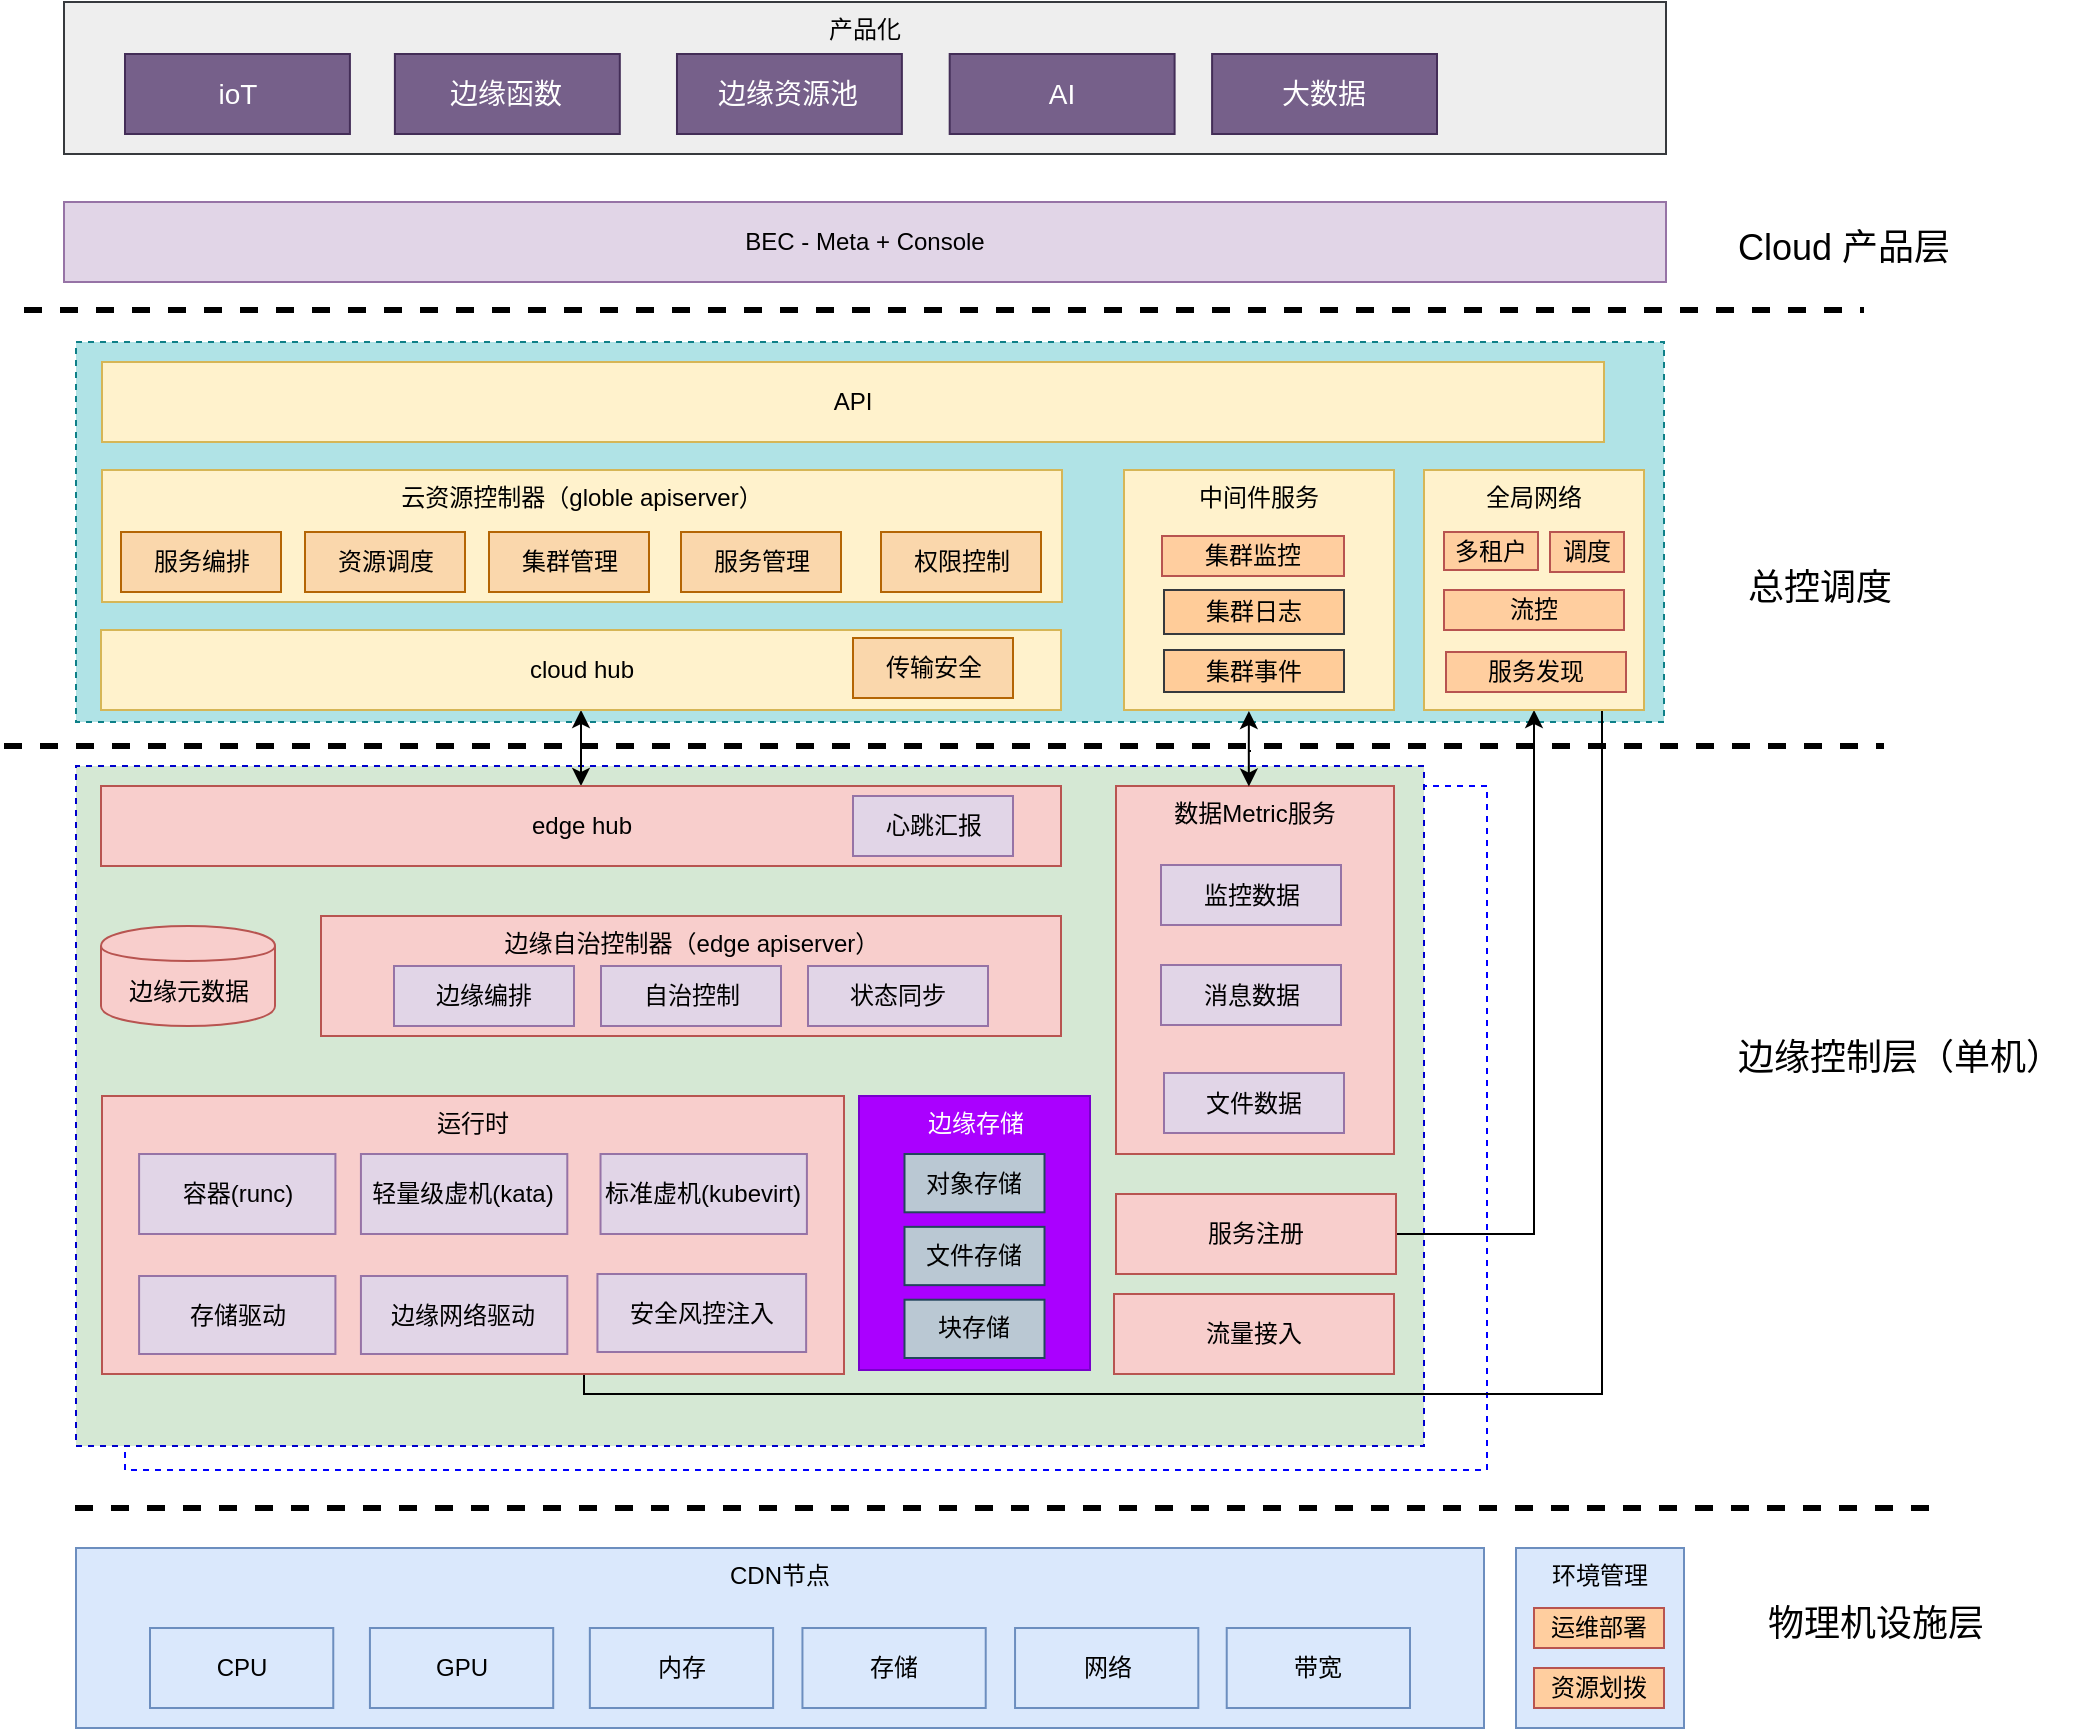 <mxfile version="14.2.9" type="github" pages="18"><diagram id="WNAGCkG9TjLeNFqN-YCQ" name="全局"><mxGraphModel dx="2253" dy="803" grid="1" gridSize="10" guides="1" tooltips="1" connect="1" arrows="1" fold="1" page="1" pageScale="1" pageWidth="827" pageHeight="1169" math="0" shadow="0"><root><mxCell id="ZlZwXFbG09OMjQ10HgQb-0"/><mxCell id="ZlZwXFbG09OMjQ10HgQb-1" parent="ZlZwXFbG09OMjQ10HgQb-0"/><mxCell id="8EIdyfmD2YBD4SJIfgkE-7" value="" style="rounded=0;whiteSpace=wrap;html=1;strokeColor=#0000FF;dashed=1;" parent="ZlZwXFbG09OMjQ10HgQb-1" vertex="1"><mxGeometry x="-569.5" y="438" width="681" height="342" as="geometry"/></mxCell><mxCell id="ZlZwXFbG09OMjQ10HgQb-71" value="" style="rounded=0;whiteSpace=wrap;html=1;fillColor=#b0e3e6;strokeColor=#0e8088;align=left;fontSize=17;dashed=1;" parent="ZlZwXFbG09OMjQ10HgQb-1" vertex="1"><mxGeometry x="-594" y="216" width="794" height="190" as="geometry"/></mxCell><mxCell id="ZlZwXFbG09OMjQ10HgQb-70" value="" style="rounded=0;whiteSpace=wrap;html=1;fillColor=#d5e8d4;strokeColor=#0000CC;align=left;fontSize=17;dashed=1;flipV=1;" parent="ZlZwXFbG09OMjQ10HgQb-1" vertex="1"><mxGeometry x="-594" y="428" width="674" height="340" as="geometry"/></mxCell><mxCell id="ZlZwXFbG09OMjQ10HgQb-69" value="" style="endArrow=none;dashed=1;html=1;strokeWidth=3;" parent="ZlZwXFbG09OMjQ10HgQb-1" edge="1"><mxGeometry width="50" height="50" relative="1" as="geometry"><mxPoint x="-630" y="418" as="sourcePoint"/><mxPoint x="310" y="418" as="targetPoint"/></mxGeometry></mxCell><mxCell id="ZlZwXFbG09OMjQ10HgQb-43" value="CDN节点" style="rounded=0;whiteSpace=wrap;html=1;verticalAlign=top;fillColor=#dae8fc;strokeColor=#6c8ebf;" parent="ZlZwXFbG09OMjQ10HgQb-1" vertex="1"><mxGeometry x="-594" y="819" width="704" height="90" as="geometry"/></mxCell><mxCell id="ZlZwXFbG09OMjQ10HgQb-2" value="" style="endArrow=none;dashed=1;html=1;strokeWidth=3;" parent="ZlZwXFbG09OMjQ10HgQb-1" edge="1"><mxGeometry width="50" height="50" relative="1" as="geometry"><mxPoint x="-620" y="200" as="sourcePoint"/><mxPoint x="300" y="200" as="targetPoint"/></mxGeometry></mxCell><mxCell id="ZlZwXFbG09OMjQ10HgQb-3" value="Cloud 产品层" style="text;html=1;resizable=0;points=[];autosize=1;align=left;verticalAlign=top;spacingTop=-4;fontSize=18;" parent="ZlZwXFbG09OMjQ10HgQb-1" vertex="1"><mxGeometry x="235" y="156" width="120" height="20" as="geometry"/></mxCell><mxCell id="ZlZwXFbG09OMjQ10HgQb-4" value="总控调度" style="text;html=1;resizable=0;points=[];autosize=1;align=left;verticalAlign=top;spacingTop=-4;fontSize=18;" parent="ZlZwXFbG09OMjQ10HgQb-1" vertex="1"><mxGeometry x="240" y="326" width="90" height="20" as="geometry"/></mxCell><mxCell id="ZlZwXFbG09OMjQ10HgQb-6" value="边缘控制层（单机）" style="text;html=1;resizable=0;points=[];autosize=1;align=left;verticalAlign=top;spacingTop=-4;fontSize=18;" parent="ZlZwXFbG09OMjQ10HgQb-1" vertex="1"><mxGeometry x="235" y="561" width="180" height="20" as="geometry"/></mxCell><mxCell id="ZlZwXFbG09OMjQ10HgQb-8" value="数据Metric服务" style="rounded=0;whiteSpace=wrap;html=1;verticalAlign=top;fillColor=#f8cecc;strokeColor=#b85450;" parent="ZlZwXFbG09OMjQ10HgQb-1" vertex="1"><mxGeometry x="-74" y="438" width="139" height="184" as="geometry"/></mxCell><mxCell id="ZlZwXFbG09OMjQ10HgQb-10" value="边缘自治控制器（edge apiserver）&lt;br&gt;" style="rounded=0;whiteSpace=wrap;html=1;fillColor=#f8cecc;strokeColor=#b85450;verticalAlign=top;" parent="ZlZwXFbG09OMjQ10HgQb-1" vertex="1"><mxGeometry x="-471.5" y="503" width="370" height="60" as="geometry"/></mxCell><mxCell id="ZlZwXFbG09OMjQ10HgQb-14" style="edgeStyle=orthogonalEdgeStyle;rounded=0;orthogonalLoop=1;jettySize=auto;html=1;entryX=0.5;entryY=0;entryDx=0;entryDy=0;startArrow=classic;startFill=1;" parent="ZlZwXFbG09OMjQ10HgQb-1" source="ZlZwXFbG09OMjQ10HgQb-11" target="ZlZwXFbG09OMjQ10HgQb-13" edge="1"><mxGeometry relative="1" as="geometry"/></mxCell><mxCell id="ZlZwXFbG09OMjQ10HgQb-11" value="cloud hub" style="rounded=0;whiteSpace=wrap;html=1;fillColor=#fff2cc;strokeColor=#d6b656;" parent="ZlZwXFbG09OMjQ10HgQb-1" vertex="1"><mxGeometry x="-581.5" y="360" width="480" height="40" as="geometry"/></mxCell><mxCell id="ZlZwXFbG09OMjQ10HgQb-13" value="edge hub" style="rounded=0;whiteSpace=wrap;html=1;fillColor=#f8cecc;strokeColor=#b85450;" parent="ZlZwXFbG09OMjQ10HgQb-1" vertex="1"><mxGeometry x="-581.5" y="438" width="480" height="40" as="geometry"/></mxCell><mxCell id="ZlZwXFbG09OMjQ10HgQb-22" value="流量接入&lt;br&gt;" style="rounded=0;whiteSpace=wrap;html=1;fillColor=#f8cecc;strokeColor=#b85450;" parent="ZlZwXFbG09OMjQ10HgQb-1" vertex="1"><mxGeometry x="-75" y="692" width="140" height="40" as="geometry"/></mxCell><mxCell id="ZlZwXFbG09OMjQ10HgQb-27" value="云资源控制器（globle apiserver）" style="rounded=0;whiteSpace=wrap;html=1;fillColor=#fff2cc;strokeColor=#d6b656;verticalAlign=top;" parent="ZlZwXFbG09OMjQ10HgQb-1" vertex="1"><mxGeometry x="-581" y="280" width="480" height="66" as="geometry"/></mxCell><mxCell id="ZlZwXFbG09OMjQ10HgQb-29" value="物理机设施层" style="text;html=1;resizable=0;points=[];autosize=1;align=left;verticalAlign=top;spacingTop=-4;fontSize=18;" parent="ZlZwXFbG09OMjQ10HgQb-1" vertex="1"><mxGeometry x="250" y="844" width="120" height="20" as="geometry"/></mxCell><mxCell id="ZlZwXFbG09OMjQ10HgQb-38" value="" style="endArrow=none;dashed=1;html=1;strokeWidth=3;" parent="ZlZwXFbG09OMjQ10HgQb-1" edge="1"><mxGeometry width="50" height="50" relative="1" as="geometry"><mxPoint x="-594.5" y="799" as="sourcePoint"/><mxPoint x="340" y="799" as="targetPoint"/></mxGeometry></mxCell><mxCell id="ZlZwXFbG09OMjQ10HgQb-44" value="产品化" style="rounded=0;whiteSpace=wrap;html=1;fillColor=#eeeeee;strokeColor=#36393d;verticalAlign=top;" parent="ZlZwXFbG09OMjQ10HgQb-1" vertex="1"><mxGeometry x="-600" y="46" width="801" height="76" as="geometry"/></mxCell><mxCell id="ZlZwXFbG09OMjQ10HgQb-45" value="BEC - Meta + Console" style="rounded=0;whiteSpace=wrap;html=1;fillColor=#e1d5e7;strokeColor=#9673a6;" parent="ZlZwXFbG09OMjQ10HgQb-1" vertex="1"><mxGeometry x="-600" y="146" width="801" height="40" as="geometry"/></mxCell><mxCell id="ZlZwXFbG09OMjQ10HgQb-46" value="API" style="rounded=0;whiteSpace=wrap;html=1;fillColor=#fff2cc;strokeColor=#d6b656;" parent="ZlZwXFbG09OMjQ10HgQb-1" vertex="1"><mxGeometry x="-581" y="226" width="751" height="40" as="geometry"/></mxCell><mxCell id="ZlZwXFbG09OMjQ10HgQb-30" value="CPU" style="rounded=0;whiteSpace=wrap;html=1;fillColor=#dae8fc;strokeColor=#6c8ebf;" parent="ZlZwXFbG09OMjQ10HgQb-1" vertex="1"><mxGeometry x="-557" y="859" width="91.636" height="40" as="geometry"/></mxCell><mxCell id="ZlZwXFbG09OMjQ10HgQb-31" value="GPU" style="rounded=0;whiteSpace=wrap;html=1;fillColor=#dae8fc;strokeColor=#6c8ebf;" parent="ZlZwXFbG09OMjQ10HgQb-1" vertex="1"><mxGeometry x="-447.036" y="859" width="91.636" height="40" as="geometry"/></mxCell><mxCell id="ZlZwXFbG09OMjQ10HgQb-32" value="内存" style="rounded=0;whiteSpace=wrap;html=1;fillColor=#dae8fc;strokeColor=#6c8ebf;" parent="ZlZwXFbG09OMjQ10HgQb-1" vertex="1"><mxGeometry x="-337.073" y="859" width="91.636" height="40" as="geometry"/></mxCell><mxCell id="ZlZwXFbG09OMjQ10HgQb-33" value="存储" style="rounded=0;whiteSpace=wrap;html=1;fillColor=#dae8fc;strokeColor=#6c8ebf;" parent="ZlZwXFbG09OMjQ10HgQb-1" vertex="1"><mxGeometry x="-230.775" y="859" width="91.636" height="40" as="geometry"/></mxCell><mxCell id="ZlZwXFbG09OMjQ10HgQb-35" value="网络" style="rounded=0;whiteSpace=wrap;html=1;fillColor=#dae8fc;strokeColor=#6c8ebf;" parent="ZlZwXFbG09OMjQ10HgQb-1" vertex="1"><mxGeometry x="-124.476" y="859" width="91.636" height="40" as="geometry"/></mxCell><mxCell id="ZlZwXFbG09OMjQ10HgQb-36" value="带宽" style="rounded=0;whiteSpace=wrap;html=1;fillColor=#dae8fc;strokeColor=#6c8ebf;" parent="ZlZwXFbG09OMjQ10HgQb-1" vertex="1"><mxGeometry x="-18.636" y="859" width="91.636" height="40" as="geometry"/></mxCell><mxCell id="ZlZwXFbG09OMjQ10HgQb-53" value="边缘元数据" style="shape=cylinder;whiteSpace=wrap;html=1;boundedLbl=1;backgroundOutline=1;fillColor=#f8cecc;strokeColor=#b85450;" parent="ZlZwXFbG09OMjQ10HgQb-1" vertex="1"><mxGeometry x="-581.5" y="508" width="87" height="50" as="geometry"/></mxCell><mxCell id="ZlZwXFbG09OMjQ10HgQb-54" value="边缘编排" style="rounded=0;whiteSpace=wrap;html=1;fillColor=#e1d5e7;strokeColor=#9673a6;" parent="ZlZwXFbG09OMjQ10HgQb-1" vertex="1"><mxGeometry x="-435" y="528" width="90" height="30" as="geometry"/></mxCell><mxCell id="ZlZwXFbG09OMjQ10HgQb-55" value="自治控制" style="rounded=0;whiteSpace=wrap;html=1;fillColor=#e1d5e7;strokeColor=#9673a6;" parent="ZlZwXFbG09OMjQ10HgQb-1" vertex="1"><mxGeometry x="-331.5" y="528" width="90" height="30" as="geometry"/></mxCell><mxCell id="ZlZwXFbG09OMjQ10HgQb-56" value="状态同步" style="rounded=0;whiteSpace=wrap;html=1;fillColor=#e1d5e7;strokeColor=#9673a6;" parent="ZlZwXFbG09OMjQ10HgQb-1" vertex="1"><mxGeometry x="-228" y="528" width="90" height="30" as="geometry"/></mxCell><mxCell id="ZlZwXFbG09OMjQ10HgQb-61" value="服务编排" style="rounded=0;whiteSpace=wrap;html=1;fillColor=#fad7ac;strokeColor=#b46504;" parent="ZlZwXFbG09OMjQ10HgQb-1" vertex="1"><mxGeometry x="-571.5" y="311" width="80" height="30" as="geometry"/></mxCell><mxCell id="ZlZwXFbG09OMjQ10HgQb-62" value="资源调度" style="rounded=0;whiteSpace=wrap;html=1;fillColor=#fad7ac;strokeColor=#b46504;" parent="ZlZwXFbG09OMjQ10HgQb-1" vertex="1"><mxGeometry x="-479.5" y="311" width="80" height="30" as="geometry"/></mxCell><mxCell id="ZlZwXFbG09OMjQ10HgQb-63" value="集群管理" style="rounded=0;whiteSpace=wrap;html=1;fillColor=#fad7ac;strokeColor=#b46504;" parent="ZlZwXFbG09OMjQ10HgQb-1" vertex="1"><mxGeometry x="-387.5" y="311" width="80" height="30" as="geometry"/></mxCell><mxCell id="ZlZwXFbG09OMjQ10HgQb-64" value="服务管理" style="rounded=0;whiteSpace=wrap;html=1;fillColor=#fad7ac;strokeColor=#b46504;" parent="ZlZwXFbG09OMjQ10HgQb-1" vertex="1"><mxGeometry x="-291.5" y="311" width="80" height="30" as="geometry"/></mxCell><mxCell id="ZlZwXFbG09OMjQ10HgQb-66" value="权限控制" style="rounded=0;whiteSpace=wrap;html=1;fillColor=#fad7ac;strokeColor=#b46504;" parent="ZlZwXFbG09OMjQ10HgQb-1" vertex="1"><mxGeometry x="-191.5" y="311" width="80" height="30" as="geometry"/></mxCell><mxCell id="ZlZwXFbG09OMjQ10HgQb-67" value="传输安全" style="rounded=0;whiteSpace=wrap;html=1;fillColor=#fad7ac;strokeColor=#b46504;" parent="ZlZwXFbG09OMjQ10HgQb-1" vertex="1"><mxGeometry x="-205.5" y="364" width="80" height="30" as="geometry"/></mxCell><mxCell id="ZlZwXFbG09OMjQ10HgQb-68" value="心跳汇报" style="rounded=0;whiteSpace=wrap;html=1;fillColor=#e1d5e7;strokeColor=#9673a6;" parent="ZlZwXFbG09OMjQ10HgQb-1" vertex="1"><mxGeometry x="-205.5" y="443" width="80" height="30" as="geometry"/></mxCell><mxCell id="ZlZwXFbG09OMjQ10HgQb-74" value="ioT" style="rounded=0;whiteSpace=wrap;html=1;fontSize=14;align=center;fillColor=#76608a;strokeColor=#432D57;fontColor=#ffffff;" parent="ZlZwXFbG09OMjQ10HgQb-1" vertex="1"><mxGeometry x="-569.5" y="72" width="112.457" height="40" as="geometry"/></mxCell><mxCell id="ZlZwXFbG09OMjQ10HgQb-75" value="边缘函数" style="rounded=0;whiteSpace=wrap;html=1;fontSize=14;align=center;fillColor=#76608a;strokeColor=#432D57;fontColor=#ffffff;" parent="ZlZwXFbG09OMjQ10HgQb-1" vertex="1"><mxGeometry x="-434.551" y="72" width="112.457" height="40" as="geometry"/></mxCell><mxCell id="ZlZwXFbG09OMjQ10HgQb-76" value="边缘资源池" style="rounded=0;whiteSpace=wrap;html=1;fontSize=14;align=center;fillColor=#76608a;strokeColor=#432D57;fontColor=#ffffff;" parent="ZlZwXFbG09OMjQ10HgQb-1" vertex="1"><mxGeometry x="-293.511" y="72" width="112.457" height="40" as="geometry"/></mxCell><mxCell id="ZlZwXFbG09OMjQ10HgQb-77" value="AI" style="rounded=0;whiteSpace=wrap;html=1;fontSize=14;align=center;fillColor=#76608a;strokeColor=#432D57;fontColor=#ffffff;" parent="ZlZwXFbG09OMjQ10HgQb-1" vertex="1"><mxGeometry x="-157.157" y="72" width="112.457" height="40" as="geometry"/></mxCell><mxCell id="ZlZwXFbG09OMjQ10HgQb-78" value="大数据" style="rounded=0;whiteSpace=wrap;html=1;fontSize=14;align=center;fillColor=#76608a;strokeColor=#432D57;fontColor=#ffffff;" parent="ZlZwXFbG09OMjQ10HgQb-1" vertex="1"><mxGeometry x="-25.957" y="72" width="112.457" height="40" as="geometry"/></mxCell><mxCell id="8EIdyfmD2YBD4SJIfgkE-14" value="监控数据" style="rounded=0;whiteSpace=wrap;html=1;fillColor=#e1d5e7;strokeColor=#9673a6;" parent="ZlZwXFbG09OMjQ10HgQb-1" vertex="1"><mxGeometry x="-51.5" y="477.5" width="90" height="30" as="geometry"/></mxCell><mxCell id="8EIdyfmD2YBD4SJIfgkE-15" value="消息数据" style="rounded=0;whiteSpace=wrap;html=1;fillColor=#e1d5e7;strokeColor=#9673a6;" parent="ZlZwXFbG09OMjQ10HgQb-1" vertex="1"><mxGeometry x="-51.5" y="527.5" width="90" height="30" as="geometry"/></mxCell><mxCell id="8EIdyfmD2YBD4SJIfgkE-16" value="文件数据" style="rounded=0;whiteSpace=wrap;html=1;fillColor=#e1d5e7;strokeColor=#9673a6;" parent="ZlZwXFbG09OMjQ10HgQb-1" vertex="1"><mxGeometry x="-50" y="581.5" width="90" height="30" as="geometry"/></mxCell><mxCell id="8EIdyfmD2YBD4SJIfgkE-50" style="edgeStyle=orthogonalEdgeStyle;rounded=0;orthogonalLoop=1;jettySize=auto;html=1;exitX=1;exitY=0.5;exitDx=0;exitDy=0;entryX=0.5;entryY=1;entryDx=0;entryDy=0;" parent="ZlZwXFbG09OMjQ10HgQb-1" source="8EIdyfmD2YBD4SJIfgkE-24" target="8EIdyfmD2YBD4SJIfgkE-34" edge="1"><mxGeometry relative="1" as="geometry"/></mxCell><mxCell id="8EIdyfmD2YBD4SJIfgkE-24" value="服务注册" style="rounded=0;whiteSpace=wrap;html=1;fillColor=#f8cecc;strokeColor=#b85450;" parent="ZlZwXFbG09OMjQ10HgQb-1" vertex="1"><mxGeometry x="-74" y="642" width="140" height="40" as="geometry"/></mxCell><mxCell id="8EIdyfmD2YBD4SJIfgkE-25" value="中间件服务" style="rounded=0;whiteSpace=wrap;html=1;fillColor=#fff2cc;strokeColor=#d6b656;verticalAlign=top;" parent="ZlZwXFbG09OMjQ10HgQb-1" vertex="1"><mxGeometry x="-70" y="280" width="135" height="120" as="geometry"/></mxCell><mxCell id="8EIdyfmD2YBD4SJIfgkE-27" value="集群监控" style="rounded=0;whiteSpace=wrap;html=1;fillColor=#FFCE9F;strokeColor=#b85450;" parent="ZlZwXFbG09OMjQ10HgQb-1" vertex="1"><mxGeometry x="-51" y="313" width="91" height="20" as="geometry"/></mxCell><mxCell id="8EIdyfmD2YBD4SJIfgkE-29" value="集群日志" style="rounded=0;whiteSpace=wrap;html=1;fillColor=#ffcc99;strokeColor=#36393d;" parent="ZlZwXFbG09OMjQ10HgQb-1" vertex="1"><mxGeometry x="-50" y="340" width="90" height="22" as="geometry"/></mxCell><mxCell id="8EIdyfmD2YBD4SJIfgkE-30" value="集群事件" style="rounded=0;whiteSpace=wrap;html=1;fillColor=#ffcc99;strokeColor=#36393d;" parent="ZlZwXFbG09OMjQ10HgQb-1" vertex="1"><mxGeometry x="-50" y="370" width="90" height="21" as="geometry"/></mxCell><mxCell id="8EIdyfmD2YBD4SJIfgkE-33" style="edgeStyle=orthogonalEdgeStyle;rounded=0;orthogonalLoop=1;jettySize=auto;html=1;entryX=0.5;entryY=0;entryDx=0;entryDy=0;startArrow=classic;startFill=1;" parent="ZlZwXFbG09OMjQ10HgQb-1" edge="1"><mxGeometry relative="1" as="geometry"><mxPoint x="-7.559" y="400.5" as="sourcePoint"/><mxPoint x="-7.559" y="438.265" as="targetPoint"/><Array as="points"><mxPoint x="-6.5" y="420.5"/><mxPoint x="-6.5" y="420.5"/></Array></mxGeometry></mxCell><mxCell id="8EIdyfmD2YBD4SJIfgkE-43" style="edgeStyle=orthogonalEdgeStyle;rounded=0;orthogonalLoop=1;jettySize=auto;html=1;exitX=0.5;exitY=1;exitDx=0;exitDy=0;" parent="ZlZwXFbG09OMjQ10HgQb-1" edge="1"><mxGeometry relative="1" as="geometry"><mxPoint x="164.931" y="399.793" as="sourcePoint"/><mxPoint x="-340" y="722" as="targetPoint"/><Array as="points"><mxPoint x="169" y="400"/><mxPoint x="169" y="742"/><mxPoint x="-340" y="742"/></Array></mxGeometry></mxCell><mxCell id="8EIdyfmD2YBD4SJIfgkE-34" value="全局网络" style="rounded=0;whiteSpace=wrap;html=1;fillColor=#fff2cc;strokeColor=#d6b656;verticalAlign=top;" parent="ZlZwXFbG09OMjQ10HgQb-1" vertex="1"><mxGeometry x="80" y="280" width="110" height="120" as="geometry"/></mxCell><mxCell id="8EIdyfmD2YBD4SJIfgkE-35" value="多租户" style="rounded=0;whiteSpace=wrap;html=1;fillColor=#FFCE9F;strokeColor=#b85450;" parent="ZlZwXFbG09OMjQ10HgQb-1" vertex="1"><mxGeometry x="90" y="311" width="47" height="19" as="geometry"/></mxCell><mxCell id="8EIdyfmD2YBD4SJIfgkE-36" value="调度" style="rounded=0;whiteSpace=wrap;html=1;fillColor=#FFCE9F;strokeColor=#b85450;" parent="ZlZwXFbG09OMjQ10HgQb-1" vertex="1"><mxGeometry x="143" y="311" width="37" height="20" as="geometry"/></mxCell><mxCell id="8EIdyfmD2YBD4SJIfgkE-37" value="流控" style="rounded=0;whiteSpace=wrap;html=1;fillColor=#FFCE9F;strokeColor=#b85450;" parent="ZlZwXFbG09OMjQ10HgQb-1" vertex="1"><mxGeometry x="90" y="340" width="90" height="20" as="geometry"/></mxCell><mxCell id="8EIdyfmD2YBD4SJIfgkE-48" value="服务发现" style="rounded=0;whiteSpace=wrap;html=1;fillColor=#FFCE9F;strokeColor=#b85450;" parent="ZlZwXFbG09OMjQ10HgQb-1" vertex="1"><mxGeometry x="91" y="371" width="90" height="20" as="geometry"/></mxCell><mxCell id="8EIdyfmD2YBD4SJIfgkE-52" value="环境管理" style="rounded=0;whiteSpace=wrap;html=1;verticalAlign=top;fillColor=#dae8fc;strokeColor=#6c8ebf;" parent="ZlZwXFbG09OMjQ10HgQb-1" vertex="1"><mxGeometry x="126" y="819" width="84" height="90" as="geometry"/></mxCell><mxCell id="8EIdyfmD2YBD4SJIfgkE-53" value="运维部署" style="rounded=0;whiteSpace=wrap;html=1;fillColor=#FFCE9F;strokeColor=#b85450;" parent="ZlZwXFbG09OMjQ10HgQb-1" vertex="1"><mxGeometry x="135" y="849" width="65" height="20" as="geometry"/></mxCell><mxCell id="8EIdyfmD2YBD4SJIfgkE-54" value="资源划拨" style="rounded=0;whiteSpace=wrap;html=1;fillColor=#FFCE9F;strokeColor=#b85450;" parent="ZlZwXFbG09OMjQ10HgQb-1" vertex="1"><mxGeometry x="135" y="879" width="65" height="20" as="geometry"/></mxCell><mxCell id="0dYWaolShDls-4KdgOAa-1" value="" style="group" parent="ZlZwXFbG09OMjQ10HgQb-1" vertex="1" connectable="0"><mxGeometry x="-581" y="593" width="371" height="139" as="geometry"/></mxCell><mxCell id="ZlZwXFbG09OMjQ10HgQb-19" value="运行时" style="rounded=0;whiteSpace=wrap;html=1;verticalAlign=top;fillColor=#f8cecc;strokeColor=#b85450;" parent="0dYWaolShDls-4KdgOAa-1" vertex="1"><mxGeometry width="371" height="139" as="geometry"/></mxCell><mxCell id="ZlZwXFbG09OMjQ10HgQb-20" value="容器(runc)" style="rounded=0;whiteSpace=wrap;html=1;fillColor=#e1d5e7;strokeColor=#9673a6;" parent="0dYWaolShDls-4KdgOAa-1" vertex="1"><mxGeometry x="18.55" y="29" width="98.16" height="40" as="geometry"/></mxCell><mxCell id="ZlZwXFbG09OMjQ10HgQb-21" value="轻量级虚机(kata)" style="rounded=0;whiteSpace=wrap;html=1;fillColor=#e1d5e7;strokeColor=#9673a6;" parent="0dYWaolShDls-4KdgOAa-1" vertex="1"><mxGeometry x="129.464" y="29" width="103.184" height="40" as="geometry"/></mxCell><mxCell id="8EIdyfmD2YBD4SJIfgkE-19" value="存储驱动" style="rounded=0;whiteSpace=wrap;html=1;verticalAlign=middle;fillColor=#e1d5e7;strokeColor=#9673a6;" parent="0dYWaolShDls-4KdgOAa-1" vertex="1"><mxGeometry x="18.55" y="90" width="98.16" height="39" as="geometry"/></mxCell><mxCell id="8EIdyfmD2YBD4SJIfgkE-21" value="边缘网络驱动" style="rounded=0;whiteSpace=wrap;html=1;verticalAlign=middle;fillColor=#e1d5e7;strokeColor=#9673a6;" parent="0dYWaolShDls-4KdgOAa-1" vertex="1"><mxGeometry x="129.464" y="90" width="103.184" height="39" as="geometry"/></mxCell><mxCell id="8EIdyfmD2YBD4SJIfgkE-22" value="安全风控注入" style="rounded=0;whiteSpace=wrap;html=1;verticalAlign=middle;fillColor=#e1d5e7;strokeColor=#9673a6;" parent="0dYWaolShDls-4KdgOAa-1" vertex="1"><mxGeometry x="247.72" y="89" width="104.344" height="39" as="geometry"/></mxCell><mxCell id="0dYWaolShDls-4KdgOAa-0" value="标准虚机(kubevirt)" style="rounded=0;whiteSpace=wrap;html=1;fillColor=#e1d5e7;strokeColor=#9673a6;" parent="0dYWaolShDls-4KdgOAa-1" vertex="1"><mxGeometry x="249.266" y="29" width="103.184" height="40" as="geometry"/></mxCell><mxCell id="0dYWaolShDls-4KdgOAa-2" value="边缘存储" style="rounded=0;whiteSpace=wrap;html=1;verticalAlign=top;fillColor=#aa00ff;strokeColor=#7700CC;fontColor=#ffffff;" parent="ZlZwXFbG09OMjQ10HgQb-1" vertex="1"><mxGeometry x="-202.5" y="593" width="115.5" height="137" as="geometry"/></mxCell><mxCell id="0dYWaolShDls-4KdgOAa-3" value="对象存储" style="rounded=0;whiteSpace=wrap;html=1;fillColor=#bac8d3;strokeColor=#23445d;" parent="ZlZwXFbG09OMjQ10HgQb-1" vertex="1"><mxGeometry x="-179.75" y="622" width="70" height="29.143" as="geometry"/></mxCell><mxCell id="0dYWaolShDls-4KdgOAa-4" value="文件存储" style="rounded=0;whiteSpace=wrap;html=1;fillColor=#bac8d3;strokeColor=#23445d;" parent="ZlZwXFbG09OMjQ10HgQb-1" vertex="1"><mxGeometry x="-179.75" y="658.429" width="70" height="29.143" as="geometry"/></mxCell><mxCell id="0dYWaolShDls-4KdgOAa-6" value="块存储" style="rounded=0;whiteSpace=wrap;html=1;fillColor=#bac8d3;strokeColor=#23445d;" parent="ZlZwXFbG09OMjQ10HgQb-1" vertex="1"><mxGeometry x="-179.75" y="694.857" width="70" height="29.143" as="geometry"/></mxCell></root></mxGraphModel></diagram><diagram id="8U__GjS1gW5KC7eZLXBk" name="全局（带网络架构）"><mxGraphModel dx="2253" dy="803" grid="1" gridSize="10" guides="1" tooltips="1" connect="1" arrows="1" fold="1" page="1" pageScale="1" pageWidth="827" pageHeight="1169" math="0" shadow="0"><root><mxCell id="6DG8H70CDxgDo0uHVwwB-0"/><mxCell id="6DG8H70CDxgDo0uHVwwB-1" parent="6DG8H70CDxgDo0uHVwwB-0"/><mxCell id="6DG8H70CDxgDo0uHVwwB-2" style="edgeStyle=none;rounded=0;orthogonalLoop=1;jettySize=auto;html=1;startArrow=classic;startFill=1;endArrow=classic;endFill=1;strokeColor=#FF33FF;strokeWidth=2;fontSize=15;entryX=0.25;entryY=1;entryDx=0;entryDy=0;" parent="6DG8H70CDxgDo0uHVwwB-1" source="6DG8H70CDxgDo0uHVwwB-112" target="6DG8H70CDxgDo0uHVwwB-73" edge="1"><mxGeometry relative="1" as="geometry"/></mxCell><mxCell id="6DG8H70CDxgDo0uHVwwB-3" value="" style="rounded=0;whiteSpace=wrap;html=1;fillColor=#f5f5f5;strokeColor=#666666;fontColor=#333333;dashed=1;" parent="6DG8H70CDxgDo0uHVwwB-1" vertex="1"><mxGeometry x="-618" y="409" width="842" height="517" as="geometry"/></mxCell><mxCell id="6DG8H70CDxgDo0uHVwwB-4" value="" style="rounded=0;whiteSpace=wrap;html=1;fillColor=#b0e3e6;strokeColor=#0e8088;align=left;fontSize=17;dashed=1;" parent="6DG8H70CDxgDo0uHVwwB-1" vertex="1"><mxGeometry x="-594" y="193" width="794" height="190" as="geometry"/></mxCell><mxCell id="6DG8H70CDxgDo0uHVwwB-5" value="" style="rounded=0;whiteSpace=wrap;html=1;fillColor=#d5e8d4;strokeColor=#0000CC;align=left;fontSize=17;dashed=1;flipV=1;" parent="6DG8H70CDxgDo0uHVwwB-1" vertex="1"><mxGeometry x="-594" y="428" width="674" height="353" as="geometry"/></mxCell><mxCell id="6DG8H70CDxgDo0uHVwwB-6" value="" style="endArrow=none;dashed=1;html=1;strokeWidth=3;" parent="6DG8H70CDxgDo0uHVwwB-1" edge="1"><mxGeometry width="50" height="50" relative="1" as="geometry"><mxPoint x="-630" y="394" as="sourcePoint"/><mxPoint x="214" y="394" as="targetPoint"/></mxGeometry></mxCell><mxCell id="6DG8H70CDxgDo0uHVwwB-7" value="CDN节点" style="rounded=0;whiteSpace=wrap;html=1;verticalAlign=top;fillColor=#dae8fc;strokeColor=#6c8ebf;" parent="6DG8H70CDxgDo0uHVwwB-1" vertex="1"><mxGeometry x="-594" y="819" width="704" height="90" as="geometry"/></mxCell><mxCell id="6DG8H70CDxgDo0uHVwwB-8" value="" style="endArrow=none;dashed=1;html=1;strokeWidth=3;" parent="6DG8H70CDxgDo0uHVwwB-1" edge="1"><mxGeometry width="50" height="50" relative="1" as="geometry"><mxPoint x="-624" y="177" as="sourcePoint"/><mxPoint x="221" y="177" as="targetPoint"/></mxGeometry></mxCell><mxCell id="6DG8H70CDxgDo0uHVwwB-9" value="数据Metric服务" style="rounded=0;whiteSpace=wrap;html=1;verticalAlign=top;fillColor=#f8cecc;strokeColor=#b85450;" parent="6DG8H70CDxgDo0uHVwwB-1" vertex="1"><mxGeometry x="-74" y="438" width="139" height="157" as="geometry"/></mxCell><mxCell id="6DG8H70CDxgDo0uHVwwB-10" value="边缘自治控制器（edge apiserver）&lt;br&gt;" style="rounded=0;whiteSpace=wrap;html=1;fillColor=#f8cecc;strokeColor=#b85450;verticalAlign=top;" parent="6DG8H70CDxgDo0uHVwwB-1" vertex="1"><mxGeometry x="-471" y="503" width="242" height="60" as="geometry"/></mxCell><mxCell id="6DG8H70CDxgDo0uHVwwB-11" style="edgeStyle=orthogonalEdgeStyle;rounded=0;orthogonalLoop=1;jettySize=auto;html=1;entryX=0.5;entryY=0;entryDx=0;entryDy=0;startArrow=classic;startFill=1;strokeWidth=2;" parent="6DG8H70CDxgDo0uHVwwB-1" source="6DG8H70CDxgDo0uHVwwB-12" target="6DG8H70CDxgDo0uHVwwB-13" edge="1"><mxGeometry relative="1" as="geometry"/></mxCell><mxCell id="6DG8H70CDxgDo0uHVwwB-12" value="cloud hub" style="rounded=0;whiteSpace=wrap;html=1;fillColor=#fff2cc;strokeColor=#d6b656;" parent="6DG8H70CDxgDo0uHVwwB-1" vertex="1"><mxGeometry x="-581.5" y="337" width="480" height="40" as="geometry"/></mxCell><mxCell id="6DG8H70CDxgDo0uHVwwB-13" value="edge hub" style="rounded=0;whiteSpace=wrap;html=1;fillColor=#f8cecc;strokeColor=#b85450;" parent="6DG8H70CDxgDo0uHVwwB-1" vertex="1"><mxGeometry x="-581.5" y="438" width="480" height="40" as="geometry"/></mxCell><mxCell id="6DG8H70CDxgDo0uHVwwB-14" value="流量接入&lt;br&gt;" style="rounded=0;whiteSpace=wrap;html=1;fillColor=#f8cecc;strokeColor=#b85450;verticalAlign=top;" parent="6DG8H70CDxgDo0uHVwwB-1" vertex="1"><mxGeometry x="-75" y="639" width="140" height="93" as="geometry"/></mxCell><mxCell id="6DG8H70CDxgDo0uHVwwB-15" value="运行时" style="rounded=0;whiteSpace=wrap;html=1;verticalAlign=top;fillColor=#f8cecc;strokeColor=#b85450;" parent="6DG8H70CDxgDo0uHVwwB-1" vertex="1"><mxGeometry x="-581" y="593" width="480" height="139" as="geometry"/></mxCell><mxCell id="6DG8H70CDxgDo0uHVwwB-16" value="容器(runc)" style="rounded=0;whiteSpace=wrap;html=1;fillColor=#e1d5e7;strokeColor=#9673a6;" parent="6DG8H70CDxgDo0uHVwwB-1" vertex="1"><mxGeometry x="-557" y="622" width="192" height="40" as="geometry"/></mxCell><mxCell id="6DG8H70CDxgDo0uHVwwB-17" value="虚机(kata)" style="rounded=0;whiteSpace=wrap;html=1;fillColor=#e1d5e7;strokeColor=#9673a6;" parent="6DG8H70CDxgDo0uHVwwB-1" vertex="1"><mxGeometry x="-317" y="622" width="192" height="40" as="geometry"/></mxCell><mxCell id="6DG8H70CDxgDo0uHVwwB-18" value="云资源控制器（globle apiserver）" style="rounded=0;whiteSpace=wrap;html=1;fillColor=#fff2cc;strokeColor=#d6b656;verticalAlign=top;" parent="6DG8H70CDxgDo0uHVwwB-1" vertex="1"><mxGeometry x="-581" y="257" width="480" height="66" as="geometry"/></mxCell><mxCell id="6DG8H70CDxgDo0uHVwwB-19" value="" style="endArrow=none;dashed=1;html=1;strokeWidth=3;" parent="6DG8H70CDxgDo0uHVwwB-1" edge="1"><mxGeometry width="50" height="50" relative="1" as="geometry"><mxPoint x="-625" y="799.0" as="sourcePoint"/><mxPoint x="218" y="799.0" as="targetPoint"/></mxGeometry></mxCell><mxCell id="6DG8H70CDxgDo0uHVwwB-20" value="产品化" style="rounded=0;whiteSpace=wrap;html=1;fillColor=#eeeeee;strokeColor=#36393d;verticalAlign=top;" parent="6DG8H70CDxgDo0uHVwwB-1" vertex="1"><mxGeometry x="-600" y="23" width="801" height="76" as="geometry"/></mxCell><mxCell id="6DG8H70CDxgDo0uHVwwB-21" value="BEC - Meta + Console" style="rounded=0;whiteSpace=wrap;html=1;fillColor=#e1d5e7;strokeColor=#9673a6;" parent="6DG8H70CDxgDo0uHVwwB-1" vertex="1"><mxGeometry x="-600" y="123" width="801" height="40" as="geometry"/></mxCell><mxCell id="6DG8H70CDxgDo0uHVwwB-22" value="API" style="rounded=0;whiteSpace=wrap;html=1;fillColor=#fff2cc;strokeColor=#d6b656;" parent="6DG8H70CDxgDo0uHVwwB-1" vertex="1"><mxGeometry x="-581" y="203" width="751" height="40" as="geometry"/></mxCell><mxCell id="6DG8H70CDxgDo0uHVwwB-23" value="CPU" style="rounded=0;whiteSpace=wrap;html=1;fillColor=#dae8fc;strokeColor=#6c8ebf;" parent="6DG8H70CDxgDo0uHVwwB-1" vertex="1"><mxGeometry x="-557" y="859" width="91.636" height="40" as="geometry"/></mxCell><mxCell id="6DG8H70CDxgDo0uHVwwB-24" value="GPU" style="rounded=0;whiteSpace=wrap;html=1;fillColor=#dae8fc;strokeColor=#6c8ebf;" parent="6DG8H70CDxgDo0uHVwwB-1" vertex="1"><mxGeometry x="-447.036" y="859" width="91.636" height="40" as="geometry"/></mxCell><mxCell id="6DG8H70CDxgDo0uHVwwB-25" value="内存" style="rounded=0;whiteSpace=wrap;html=1;fillColor=#dae8fc;strokeColor=#6c8ebf;" parent="6DG8H70CDxgDo0uHVwwB-1" vertex="1"><mxGeometry x="-337.073" y="859" width="91.636" height="40" as="geometry"/></mxCell><mxCell id="6DG8H70CDxgDo0uHVwwB-26" value="存储" style="rounded=0;whiteSpace=wrap;html=1;fillColor=#dae8fc;strokeColor=#6c8ebf;" parent="6DG8H70CDxgDo0uHVwwB-1" vertex="1"><mxGeometry x="-230.775" y="859" width="91.636" height="40" as="geometry"/></mxCell><mxCell id="6DG8H70CDxgDo0uHVwwB-27" value="网络" style="rounded=0;whiteSpace=wrap;html=1;fillColor=#dae8fc;strokeColor=#6c8ebf;" parent="6DG8H70CDxgDo0uHVwwB-1" vertex="1"><mxGeometry x="-124.476" y="859" width="91.636" height="40" as="geometry"/></mxCell><mxCell id="6DG8H70CDxgDo0uHVwwB-28" value="带宽" style="rounded=0;whiteSpace=wrap;html=1;fillColor=#dae8fc;strokeColor=#6c8ebf;" parent="6DG8H70CDxgDo0uHVwwB-1" vertex="1"><mxGeometry x="-18.636" y="859" width="91.636" height="40" as="geometry"/></mxCell><mxCell id="6DG8H70CDxgDo0uHVwwB-29" value="边缘元数据" style="shape=cylinder;whiteSpace=wrap;html=1;boundedLbl=1;backgroundOutline=1;fillColor=#f8cecc;strokeColor=#b85450;" parent="6DG8H70CDxgDo0uHVwwB-1" vertex="1"><mxGeometry x="-581.5" y="508" width="87" height="50" as="geometry"/></mxCell><mxCell id="6DG8H70CDxgDo0uHVwwB-30" value="边缘编排" style="rounded=0;whiteSpace=wrap;html=1;fillColor=#e1d5e7;strokeColor=#9673a6;" parent="6DG8H70CDxgDo0uHVwwB-1" vertex="1"><mxGeometry x="-461" y="538.5" width="70" height="18" as="geometry"/></mxCell><mxCell id="6DG8H70CDxgDo0uHVwwB-33" value="服务编排" style="rounded=0;whiteSpace=wrap;html=1;fillColor=#fad7ac;strokeColor=#b46504;" parent="6DG8H70CDxgDo0uHVwwB-1" vertex="1"><mxGeometry x="-571.5" y="288" width="80" height="30" as="geometry"/></mxCell><mxCell id="6DG8H70CDxgDo0uHVwwB-34" value="资源调度" style="rounded=0;whiteSpace=wrap;html=1;fillColor=#fad7ac;strokeColor=#b46504;" parent="6DG8H70CDxgDo0uHVwwB-1" vertex="1"><mxGeometry x="-479.5" y="288" width="80" height="30" as="geometry"/></mxCell><mxCell id="6DG8H70CDxgDo0uHVwwB-35" value="集群管理" style="rounded=0;whiteSpace=wrap;html=1;fillColor=#fad7ac;strokeColor=#b46504;" parent="6DG8H70CDxgDo0uHVwwB-1" vertex="1"><mxGeometry x="-387.5" y="288" width="80" height="30" as="geometry"/></mxCell><mxCell id="6DG8H70CDxgDo0uHVwwB-36" value="服务管理" style="rounded=0;whiteSpace=wrap;html=1;fillColor=#fad7ac;strokeColor=#b46504;" parent="6DG8H70CDxgDo0uHVwwB-1" vertex="1"><mxGeometry x="-291.5" y="288" width="80" height="30" as="geometry"/></mxCell><mxCell id="6DG8H70CDxgDo0uHVwwB-37" value="权限控制" style="rounded=0;whiteSpace=wrap;html=1;fillColor=#fad7ac;strokeColor=#b46504;" parent="6DG8H70CDxgDo0uHVwwB-1" vertex="1"><mxGeometry x="-191.5" y="288" width="80" height="30" as="geometry"/></mxCell><mxCell id="6DG8H70CDxgDo0uHVwwB-38" value="传输安全" style="rounded=0;whiteSpace=wrap;html=1;fillColor=#fad7ac;strokeColor=#b46504;" parent="6DG8H70CDxgDo0uHVwwB-1" vertex="1"><mxGeometry x="-205.5" y="341" width="80" height="30" as="geometry"/></mxCell><mxCell id="6DG8H70CDxgDo0uHVwwB-39" value="心跳汇报" style="rounded=0;whiteSpace=wrap;html=1;fillColor=#e1d5e7;strokeColor=#9673a6;" parent="6DG8H70CDxgDo0uHVwwB-1" vertex="1"><mxGeometry x="-205.5" y="443" width="80" height="30" as="geometry"/></mxCell><mxCell id="6DG8H70CDxgDo0uHVwwB-40" value="ioT" style="rounded=0;whiteSpace=wrap;html=1;fontSize=14;align=center;fillColor=#76608a;strokeColor=#432D57;fontColor=#ffffff;" parent="6DG8H70CDxgDo0uHVwwB-1" vertex="1"><mxGeometry x="-569.5" y="49" width="112.457" height="40" as="geometry"/></mxCell><mxCell id="6DG8H70CDxgDo0uHVwwB-41" value="边缘函数" style="rounded=0;whiteSpace=wrap;html=1;fontSize=14;align=center;fillColor=#76608a;strokeColor=#432D57;fontColor=#ffffff;" parent="6DG8H70CDxgDo0uHVwwB-1" vertex="1"><mxGeometry x="-434.551" y="49" width="112.457" height="40" as="geometry"/></mxCell><mxCell id="6DG8H70CDxgDo0uHVwwB-42" value="边缘资源池" style="rounded=0;whiteSpace=wrap;html=1;fontSize=14;align=center;fillColor=#76608a;strokeColor=#432D57;fontColor=#ffffff;" parent="6DG8H70CDxgDo0uHVwwB-1" vertex="1"><mxGeometry x="-293.511" y="49" width="112.457" height="40" as="geometry"/></mxCell><mxCell id="6DG8H70CDxgDo0uHVwwB-43" value="AI" style="rounded=0;whiteSpace=wrap;html=1;fontSize=14;align=center;fillColor=#76608a;strokeColor=#432D57;fontColor=#ffffff;" parent="6DG8H70CDxgDo0uHVwwB-1" vertex="1"><mxGeometry x="-157.157" y="49" width="112.457" height="40" as="geometry"/></mxCell><mxCell id="6DG8H70CDxgDo0uHVwwB-44" value="大数据" style="rounded=0;whiteSpace=wrap;html=1;fontSize=14;align=center;fillColor=#76608a;strokeColor=#432D57;fontColor=#ffffff;" parent="6DG8H70CDxgDo0uHVwwB-1" vertex="1"><mxGeometry x="-25.957" y="49" width="112.457" height="40" as="geometry"/></mxCell><mxCell id="6DG8H70CDxgDo0uHVwwB-45" value="监控数据" style="rounded=0;whiteSpace=wrap;html=1;fillColor=#e1d5e7;strokeColor=#9673a6;" parent="6DG8H70CDxgDo0uHVwwB-1" vertex="1"><mxGeometry x="-51.5" y="471" width="90" height="30" as="geometry"/></mxCell><mxCell id="6DG8H70CDxgDo0uHVwwB-46" value="消息数据" style="rounded=0;whiteSpace=wrap;html=1;fillColor=#e1d5e7;strokeColor=#9673a6;" parent="6DG8H70CDxgDo0uHVwwB-1" vertex="1"><mxGeometry x="-51.5" y="512.5" width="90" height="30" as="geometry"/></mxCell><mxCell id="6DG8H70CDxgDo0uHVwwB-47" value="文件数据" style="rounded=0;whiteSpace=wrap;html=1;fillColor=#e1d5e7;strokeColor=#9673a6;" parent="6DG8H70CDxgDo0uHVwwB-1" vertex="1"><mxGeometry x="-51.5" y="555" width="90" height="30" as="geometry"/></mxCell><mxCell id="6DG8H70CDxgDo0uHVwwB-48" value="存储驱动" style="rounded=0;whiteSpace=wrap;html=1;verticalAlign=top;fillColor=#e1d5e7;strokeColor=#9673a6;" parent="6DG8H70CDxgDo0uHVwwB-1" vertex="1"><mxGeometry x="-557" y="683" width="150" height="39" as="geometry"/></mxCell><mxCell id="6DG8H70CDxgDo0uHVwwB-49" style="edgeStyle=orthogonalEdgeStyle;rounded=0;orthogonalLoop=1;jettySize=auto;html=1;startArrow=none;startFill=0;endArrow=classic;endFill=1;strokeColor=#CC6600;strokeWidth=2;fontSize=20;" parent="6DG8H70CDxgDo0uHVwwB-1" source="6DG8H70CDxgDo0uHVwwB-51" target="6DG8H70CDxgDo0uHVwwB-111" edge="1"><mxGeometry relative="1" as="geometry"><Array as="points"><mxPoint x="-337" y="751"/><mxPoint x="176" y="751"/><mxPoint x="176" y="573"/></Array></mxGeometry></mxCell><mxCell id="6DG8H70CDxgDo0uHVwwB-50" style="edgeStyle=orthogonalEdgeStyle;rounded=0;orthogonalLoop=1;jettySize=auto;html=1;startArrow=none;startFill=0;endArrow=classic;endFill=1;strokeColor=#CC6600;strokeWidth=2;fontSize=20;" parent="6DG8H70CDxgDo0uHVwwB-1" source="6DG8H70CDxgDo0uHVwwB-51" target="6DG8H70CDxgDo0uHVwwB-112" edge="1"><mxGeometry relative="1" as="geometry"><Array as="points"><mxPoint x="-337" y="763"/><mxPoint x="184" y="763"/><mxPoint x="184" y="664"/></Array></mxGeometry></mxCell><mxCell id="6DG8H70CDxgDo0uHVwwB-51" value="边缘网络驱动" style="rounded=0;whiteSpace=wrap;html=1;verticalAlign=top;fillColor=#e1d5e7;strokeColor=#9673a6;" parent="6DG8H70CDxgDo0uHVwwB-1" vertex="1"><mxGeometry x="-395" y="683" width="115" height="39" as="geometry"/></mxCell><mxCell id="6DG8H70CDxgDo0uHVwwB-52" value="安全风控注入" style="rounded=0;whiteSpace=wrap;html=1;verticalAlign=top;fillColor=#e1d5e7;strokeColor=#9673a6;" parent="6DG8H70CDxgDo0uHVwwB-1" vertex="1"><mxGeometry x="-267" y="683" width="142" height="39" as="geometry"/></mxCell><mxCell id="6DG8H70CDxgDo0uHVwwB-53" style="edgeStyle=orthogonalEdgeStyle;rounded=0;orthogonalLoop=1;jettySize=auto;html=1;exitX=1;exitY=0.5;exitDx=0;exitDy=0;entryX=0.5;entryY=1;entryDx=0;entryDy=0;strokeWidth=2;" parent="6DG8H70CDxgDo0uHVwwB-1" source="6DG8H70CDxgDo0uHVwwB-54" target="6DG8H70CDxgDo0uHVwwB-61" edge="1"><mxGeometry relative="1" as="geometry"/></mxCell><mxCell id="6DG8H70CDxgDo0uHVwwB-54" value="服务注册" style="rounded=0;whiteSpace=wrap;html=1;fillColor=#f8cecc;strokeColor=#b85450;" parent="6DG8H70CDxgDo0uHVwwB-1" vertex="1"><mxGeometry x="-74" y="601" width="140" height="32" as="geometry"/></mxCell><mxCell id="6DG8H70CDxgDo0uHVwwB-55" style="rounded=0;orthogonalLoop=1;jettySize=auto;html=1;startArrow=classic;startFill=1;strokeWidth=2;" parent="6DG8H70CDxgDo0uHVwwB-1" source="6DG8H70CDxgDo0uHVwwB-56" target="6DG8H70CDxgDo0uHVwwB-9" edge="1"><mxGeometry relative="1" as="geometry"/></mxCell><mxCell id="6DG8H70CDxgDo0uHVwwB-56" value="中间件服务" style="rounded=0;whiteSpace=wrap;html=1;fillColor=#fff2cc;strokeColor=#d6b656;verticalAlign=top;" parent="6DG8H70CDxgDo0uHVwwB-1" vertex="1"><mxGeometry x="-70" y="257" width="135" height="120" as="geometry"/></mxCell><mxCell id="6DG8H70CDxgDo0uHVwwB-57" value="集群监控" style="rounded=0;whiteSpace=wrap;html=1;fillColor=#FFCE9F;strokeColor=#b85450;" parent="6DG8H70CDxgDo0uHVwwB-1" vertex="1"><mxGeometry x="-51" y="290" width="91" height="20" as="geometry"/></mxCell><mxCell id="6DG8H70CDxgDo0uHVwwB-58" value="集群日志" style="rounded=0;whiteSpace=wrap;html=1;fillColor=#ffcc99;strokeColor=#36393d;" parent="6DG8H70CDxgDo0uHVwwB-1" vertex="1"><mxGeometry x="-50" y="317" width="90" height="22" as="geometry"/></mxCell><mxCell id="6DG8H70CDxgDo0uHVwwB-59" value="集群事件" style="rounded=0;whiteSpace=wrap;html=1;fillColor=#ffcc99;strokeColor=#36393d;" parent="6DG8H70CDxgDo0uHVwwB-1" vertex="1"><mxGeometry x="-50" y="347" width="90" height="21" as="geometry"/></mxCell><mxCell id="6DG8H70CDxgDo0uHVwwB-60" style="edgeStyle=orthogonalEdgeStyle;rounded=0;orthogonalLoop=1;jettySize=auto;html=1;exitX=0.75;exitY=1;exitDx=0;exitDy=0;strokeWidth=2;entryX=0.75;entryY=1;entryDx=0;entryDy=0;" parent="6DG8H70CDxgDo0uHVwwB-1" source="6DG8H70CDxgDo0uHVwwB-61" target="6DG8H70CDxgDo0uHVwwB-51" edge="1"><mxGeometry relative="1" as="geometry"><mxPoint x="164.931" y="399.793" as="sourcePoint"/><mxPoint x="-340" y="722" as="targetPoint"/><Array as="points"><mxPoint x="163" y="742"/><mxPoint x="-309" y="742"/></Array></mxGeometry></mxCell><mxCell id="6DG8H70CDxgDo0uHVwwB-61" value="全局网络" style="rounded=0;whiteSpace=wrap;html=1;fillColor=#fff2cc;strokeColor=#d6b656;verticalAlign=top;" parent="6DG8H70CDxgDo0uHVwwB-1" vertex="1"><mxGeometry x="80" y="257" width="110" height="120" as="geometry"/></mxCell><mxCell id="6DG8H70CDxgDo0uHVwwB-62" value="多租户" style="rounded=0;whiteSpace=wrap;html=1;fillColor=#FFCE9F;strokeColor=#b85450;" parent="6DG8H70CDxgDo0uHVwwB-1" vertex="1"><mxGeometry x="90" y="288" width="47" height="19" as="geometry"/></mxCell><mxCell id="6DG8H70CDxgDo0uHVwwB-63" value="调度" style="rounded=0;whiteSpace=wrap;html=1;fillColor=#FFCE9F;strokeColor=#b85450;" parent="6DG8H70CDxgDo0uHVwwB-1" vertex="1"><mxGeometry x="143" y="288" width="37" height="20" as="geometry"/></mxCell><mxCell id="6DG8H70CDxgDo0uHVwwB-64" value="流控" style="rounded=0;whiteSpace=wrap;html=1;fillColor=#FFCE9F;strokeColor=#b85450;" parent="6DG8H70CDxgDo0uHVwwB-1" vertex="1"><mxGeometry x="90" y="317" width="90" height="20" as="geometry"/></mxCell><mxCell id="6DG8H70CDxgDo0uHVwwB-65" value="服务发现" style="rounded=0;whiteSpace=wrap;html=1;fillColor=#FFCE9F;strokeColor=#b85450;" parent="6DG8H70CDxgDo0uHVwwB-1" vertex="1"><mxGeometry x="91" y="348" width="90" height="20" as="geometry"/></mxCell><mxCell id="6DG8H70CDxgDo0uHVwwB-66" value="环境管理" style="rounded=0;whiteSpace=wrap;html=1;verticalAlign=top;fillColor=#dae8fc;strokeColor=#6c8ebf;" parent="6DG8H70CDxgDo0uHVwwB-1" vertex="1"><mxGeometry x="126" y="819" width="84" height="90" as="geometry"/></mxCell><mxCell id="6DG8H70CDxgDo0uHVwwB-67" value="运维部署" style="rounded=0;whiteSpace=wrap;html=1;fillColor=#FFCE9F;strokeColor=#b85450;" parent="6DG8H70CDxgDo0uHVwwB-1" vertex="1"><mxGeometry x="135" y="849" width="65" height="20" as="geometry"/></mxCell><mxCell id="6DG8H70CDxgDo0uHVwwB-68" value="资源划拨" style="rounded=0;whiteSpace=wrap;html=1;fillColor=#FFCE9F;strokeColor=#b85450;" parent="6DG8H70CDxgDo0uHVwwB-1" vertex="1"><mxGeometry x="135" y="879" width="65" height="20" as="geometry"/></mxCell><mxCell id="6DG8H70CDxgDo0uHVwwB-69" value="CDN" style="text;html=1;resizable=0;points=[];autosize=1;align=left;verticalAlign=top;spacingTop=-4;fontSize=20;fontStyle=0" parent="6DG8H70CDxgDo0uHVwwB-1" vertex="1"><mxGeometry x="177" y="407" width="79" height="38" as="geometry"/></mxCell><mxCell id="6DG8H70CDxgDo0uHVwwB-70" style="edgeStyle=none;rounded=0;orthogonalLoop=1;jettySize=auto;html=1;startArrow=none;startFill=0;fontSize=32;endArrow=none;endFill=0;strokeWidth=2;strokeColor=#3333FF;" parent="6DG8H70CDxgDo0uHVwwB-1" source="6DG8H70CDxgDo0uHVwwB-73" target="6DG8H70CDxgDo0uHVwwB-3" edge="1"><mxGeometry relative="1" as="geometry"/></mxCell><mxCell id="6DG8H70CDxgDo0uHVwwB-71" style="edgeStyle=none;rounded=0;orthogonalLoop=1;jettySize=auto;html=1;startArrow=none;startFill=0;fontSize=32;endArrow=none;endFill=0;strokeWidth=2;strokeColor=#3333FF;" parent="6DG8H70CDxgDo0uHVwwB-1" source="6DG8H70CDxgDo0uHVwwB-73" target="6DG8H70CDxgDo0uHVwwB-92" edge="1"><mxGeometry relative="1" as="geometry"><mxPoint x="397.214" y="678" as="targetPoint"/></mxGeometry></mxCell><mxCell id="6DG8H70CDxgDo0uHVwwB-72" style="edgeStyle=none;rounded=0;orthogonalLoop=1;jettySize=auto;html=1;startArrow=none;startFill=0;fontSize=32;endArrow=none;endFill=0;strokeWidth=2;entryX=0.5;entryY=0;entryDx=0;entryDy=0;strokeColor=#3333FF;" parent="6DG8H70CDxgDo0uHVwwB-1" source="6DG8H70CDxgDo0uHVwwB-73" target="6DG8H70CDxgDo0uHVwwB-115" edge="1"><mxGeometry relative="1" as="geometry"><mxPoint x="550.27" y="698" as="targetPoint"/></mxGeometry></mxCell><mxCell id="6DG8H70CDxgDo0uHVwwB-73" value="" style="image;html=1;labelBackgroundColor=#ffffff;image=img/lib/clip_art/networking/Router_Icon_128x128.png;dashed=1;fontSize=32;" parent="6DG8H70CDxgDo0uHVwwB-1" vertex="1"><mxGeometry x="375" y="385" width="130" height="48" as="geometry"/></mxCell><mxCell id="6DG8H70CDxgDo0uHVwwB-74" value="CDN" style="text;html=1;resizable=0;points=[];autosize=1;align=left;verticalAlign=top;spacingTop=-4;fontSize=20;fontStyle=0" parent="6DG8H70CDxgDo0uHVwwB-1" vertex="1"><mxGeometry x="368.5" y="645" width="36" height="14" as="geometry"/></mxCell><mxCell id="6DG8H70CDxgDo0uHVwwB-75" value="CDN" style="text;html=1;resizable=0;points=[];autosize=1;align=left;verticalAlign=top;spacingTop=-4;fontSize=20;fontStyle=0" parent="6DG8H70CDxgDo0uHVwwB-1" vertex="1"><mxGeometry x="498.5" y="643" width="36" height="14" as="geometry"/></mxCell><mxCell id="6DG8H70CDxgDo0uHVwwB-76" style="edgeStyle=none;rounded=0;orthogonalLoop=1;jettySize=auto;html=1;entryX=0.5;entryY=0;entryDx=0;entryDy=0;startArrow=none;startFill=0;endArrow=none;endFill=0;fontSize=32;strokeColor=#3333FF;strokeWidth=3;" parent="6DG8H70CDxgDo0uHVwwB-1" source="6DG8H70CDxgDo0uHVwwB-80" target="6DG8H70CDxgDo0uHVwwB-73" edge="1"><mxGeometry relative="1" as="geometry"/></mxCell><mxCell id="6DG8H70CDxgDo0uHVwwB-77" style="edgeStyle=none;rounded=0;orthogonalLoop=1;jettySize=auto;html=1;startArrow=none;startFill=0;endArrow=none;endFill=0;fontSize=32;strokeWidth=2;" parent="6DG8H70CDxgDo0uHVwwB-1" source="6DG8H70CDxgDo0uHVwwB-80" target="6DG8H70CDxgDo0uHVwwB-84" edge="1"><mxGeometry relative="1" as="geometry"/></mxCell><mxCell id="6DG8H70CDxgDo0uHVwwB-78" style="edgeStyle=none;rounded=0;orthogonalLoop=1;jettySize=auto;html=1;entryX=0.5;entryY=0;entryDx=0;entryDy=0;startArrow=none;startFill=0;endArrow=none;endFill=0;fontSize=32;strokeWidth=2;" parent="6DG8H70CDxgDo0uHVwwB-1" source="6DG8H70CDxgDo0uHVwwB-80" target="6DG8H70CDxgDo0uHVwwB-87" edge="1"><mxGeometry relative="1" as="geometry"/></mxCell><mxCell id="6DG8H70CDxgDo0uHVwwB-79" style="edgeStyle=none;rounded=0;orthogonalLoop=1;jettySize=auto;html=1;startArrow=none;startFill=0;endArrow=none;endFill=0;fontSize=32;strokeWidth=2;" parent="6DG8H70CDxgDo0uHVwwB-1" source="6DG8H70CDxgDo0uHVwwB-80" target="6DG8H70CDxgDo0uHVwwB-89" edge="1"><mxGeometry relative="1" as="geometry"/></mxCell><mxCell id="6DG8H70CDxgDo0uHVwwB-80" value="" style="image;html=1;labelBackgroundColor=#ffffff;image=img/lib/clip_art/networking/Router_Icon_128x128.png;dashed=1;fontSize=32;" parent="6DG8H70CDxgDo0uHVwwB-1" vertex="1"><mxGeometry x="586.5" y="225.5" width="130" height="48" as="geometry"/></mxCell><mxCell id="6DG8H70CDxgDo0uHVwwB-81" style="edgeStyle=none;rounded=0;orthogonalLoop=1;jettySize=auto;html=1;startArrow=none;startFill=0;endArrow=none;endFill=0;fontSize=32;strokeColor=#3333FF;strokeWidth=3;" parent="6DG8H70CDxgDo0uHVwwB-1" source="6DG8H70CDxgDo0uHVwwB-84" target="6DG8H70CDxgDo0uHVwwB-73" edge="1"><mxGeometry relative="1" as="geometry"/></mxCell><mxCell id="6DG8H70CDxgDo0uHVwwB-82" style="edgeStyle=none;rounded=0;orthogonalLoop=1;jettySize=auto;html=1;startArrow=none;startFill=0;endArrow=none;endFill=0;fontSize=32;strokeWidth=2;" parent="6DG8H70CDxgDo0uHVwwB-1" source="6DG8H70CDxgDo0uHVwwB-84" target="6DG8H70CDxgDo0uHVwwB-89" edge="1"><mxGeometry relative="1" as="geometry"/></mxCell><mxCell id="6DG8H70CDxgDo0uHVwwB-83" style="edgeStyle=none;rounded=0;orthogonalLoop=1;jettySize=auto;html=1;startArrow=none;startFill=0;endArrow=none;endFill=0;fontSize=32;strokeWidth=2;" parent="6DG8H70CDxgDo0uHVwwB-1" source="6DG8H70CDxgDo0uHVwwB-84" target="6DG8H70CDxgDo0uHVwwB-87" edge="1"><mxGeometry relative="1" as="geometry"/></mxCell><mxCell id="6DG8H70CDxgDo0uHVwwB-84" value="" style="image;html=1;labelBackgroundColor=#ffffff;image=img/lib/clip_art/networking/Router_Icon_128x128.png;dashed=1;fontSize=32;" parent="6DG8H70CDxgDo0uHVwwB-1" vertex="1"><mxGeometry x="842" y="228" width="130" height="48" as="geometry"/></mxCell><mxCell id="6DG8H70CDxgDo0uHVwwB-85" style="edgeStyle=none;rounded=0;orthogonalLoop=1;jettySize=auto;html=1;startArrow=none;startFill=0;endArrow=none;endFill=0;fontSize=32;strokeWidth=2;" parent="6DG8H70CDxgDo0uHVwwB-1" source="6DG8H70CDxgDo0uHVwwB-87" target="6DG8H70CDxgDo0uHVwwB-89" edge="1"><mxGeometry relative="1" as="geometry"/></mxCell><mxCell id="6DG8H70CDxgDo0uHVwwB-86" style="edgeStyle=none;rounded=0;orthogonalLoop=1;jettySize=auto;html=1;startArrow=none;startFill=0;endArrow=none;endFill=0;strokeColor=#000000;strokeWidth=2;fontSize=20;" parent="6DG8H70CDxgDo0uHVwwB-1" source="6DG8H70CDxgDo0uHVwwB-87" target="6DG8H70CDxgDo0uHVwwB-93" edge="1"><mxGeometry relative="1" as="geometry"/></mxCell><mxCell id="6DG8H70CDxgDo0uHVwwB-87" value="" style="image;html=1;labelBackgroundColor=#ffffff;image=img/lib/clip_art/networking/Router_Icon_128x128.png;dashed=1;fontSize=32;" parent="6DG8H70CDxgDo0uHVwwB-1" vertex="1"><mxGeometry x="588" y="451" width="130" height="48" as="geometry"/></mxCell><mxCell id="6DG8H70CDxgDo0uHVwwB-88" style="edgeStyle=none;rounded=0;orthogonalLoop=1;jettySize=auto;html=1;startArrow=none;startFill=0;endArrow=none;endFill=0;strokeColor=#000000;strokeWidth=2;fontSize=20;" parent="6DG8H70CDxgDo0uHVwwB-1" source="6DG8H70CDxgDo0uHVwwB-89" target="6DG8H70CDxgDo0uHVwwB-95" edge="1"><mxGeometry relative="1" as="geometry"/></mxCell><mxCell id="6DG8H70CDxgDo0uHVwwB-89" value="" style="image;html=1;labelBackgroundColor=#ffffff;image=img/lib/clip_art/networking/Router_Icon_128x128.png;dashed=1;fontSize=32;" parent="6DG8H70CDxgDo0uHVwwB-1" vertex="1"><mxGeometry x="841.5" y="452.5" width="130" height="48" as="geometry"/></mxCell><mxCell id="6DG8H70CDxgDo0uHVwwB-90" value="OSPF" style="text;html=1;resizable=0;points=[];autosize=1;align=left;verticalAlign=top;spacingTop=-4;fontSize=20;" parent="6DG8H70CDxgDo0uHVwwB-1" vertex="1"><mxGeometry x="595" y="507.5" width="97" height="38" as="geometry"/></mxCell><mxCell id="6DG8H70CDxgDo0uHVwwB-91" value="OSPF" style="text;html=1;resizable=0;points=[];autosize=1;align=left;verticalAlign=top;spacingTop=-4;fontSize=20;" parent="6DG8H70CDxgDo0uHVwwB-1" vertex="1"><mxGeometry x="836.5" y="500.5" width="97" height="38" as="geometry"/></mxCell><mxCell id="6DG8H70CDxgDo0uHVwwB-92" value="" style="image;html=1;labelBackgroundColor=#ffffff;image=img/lib/clip_art/computers/Server_128x128.png;dashed=1;fontSize=32;" parent="6DG8H70CDxgDo0uHVwwB-1" vertex="1"><mxGeometry x="352.5" y="590.5" width="80" height="44" as="geometry"/></mxCell><mxCell id="6DG8H70CDxgDo0uHVwwB-93" value="" style="image;html=1;labelBackgroundColor=#ffffff;image=img/lib/clip_art/networking/Print_Server_128x128.png;dashed=1;fontSize=32;" parent="6DG8H70CDxgDo0uHVwwB-1" vertex="1"><mxGeometry x="614" y="563" width="80" height="80" as="geometry"/></mxCell><mxCell id="6DG8H70CDxgDo0uHVwwB-94" value="APS&lt;br&gt;四层清洗&lt;br&gt;" style="text;html=1;resizable=0;points=[];autosize=1;align=left;verticalAlign=top;spacingTop=-4;fontSize=20;" parent="6DG8H70CDxgDo0uHVwwB-1" vertex="1"><mxGeometry x="706" y="588.5" width="90" height="48" as="geometry"/></mxCell><mxCell id="6DG8H70CDxgDo0uHVwwB-95" value="" style="image;html=1;labelBackgroundColor=#ffffff;image=img/lib/clip_art/networking/Print_Server_128x128.png;dashed=1;fontSize=32;" parent="6DG8H70CDxgDo0uHVwwB-1" vertex="1"><mxGeometry x="866.5" y="565.5" width="80" height="80" as="geometry"/></mxCell><mxCell id="6DG8H70CDxgDo0uHVwwB-96" value="NGINX&lt;br&gt;七层清洗&lt;br&gt;" style="text;html=1;resizable=0;points=[];autosize=1;align=left;verticalAlign=top;spacingTop=-4;fontSize=20;" parent="6DG8H70CDxgDo0uHVwwB-1" vertex="1"><mxGeometry x="964.5" y="592" width="90" height="48" as="geometry"/></mxCell><mxCell id="6DG8H70CDxgDo0uHVwwB-97" style="edgeStyle=none;rounded=0;orthogonalLoop=1;jettySize=auto;html=1;startArrow=none;startFill=0;endArrow=none;endFill=0;strokeColor=#FF8000;strokeWidth=3;fontSize=20;" parent="6DG8H70CDxgDo0uHVwwB-1" source="6DG8H70CDxgDo0uHVwwB-99" target="6DG8H70CDxgDo0uHVwwB-80" edge="1"><mxGeometry relative="1" as="geometry"/></mxCell><mxCell id="6DG8H70CDxgDo0uHVwwB-98" style="edgeStyle=none;rounded=0;orthogonalLoop=1;jettySize=auto;html=1;startArrow=none;startFill=0;endArrow=none;endFill=0;strokeColor=#FF8000;strokeWidth=3;fontSize=20;" parent="6DG8H70CDxgDo0uHVwwB-1" source="6DG8H70CDxgDo0uHVwwB-99" target="6DG8H70CDxgDo0uHVwwB-84" edge="1"><mxGeometry relative="1" as="geometry"/></mxCell><mxCell id="6DG8H70CDxgDo0uHVwwB-99" value="CDN" style="shape=mxgraph.gcp.networking.cloud_cdn;html=1;fillColor=#4387FD;gradientColor=#4683EA;strokeColor=none;verticalLabelPosition=bottom;verticalAlign=top;align=center;dashed=1;fontSize=20;" parent="6DG8H70CDxgDo0uHVwwB-1" vertex="1"><mxGeometry x="1063" y="316.5" width="89" height="79" as="geometry"/></mxCell><mxCell id="6DG8H70CDxgDo0uHVwwB-100" style="edgeStyle=none;rounded=0;orthogonalLoop=1;jettySize=auto;html=1;entryX=0.5;entryY=0;entryDx=0;entryDy=0;startArrow=none;startFill=0;endArrow=none;endFill=0;strokeColor=#000000;strokeWidth=2;fontSize=20;" parent="6DG8H70CDxgDo0uHVwwB-1" source="6DG8H70CDxgDo0uHVwwB-101" target="6DG8H70CDxgDo0uHVwwB-80" edge="1"><mxGeometry relative="1" as="geometry"/></mxCell><mxCell id="6DG8H70CDxgDo0uHVwwB-101" value="" style="html=1;verticalLabelPosition=bottom;align=center;labelBackgroundColor=#ffffff;verticalAlign=top;strokeWidth=7;strokeColor=#0080F0;fillColor=#ffffff;shadow=0;dashed=0;shape=mxgraph.ios7.icons.cloud;fontSize=20;" parent="6DG8H70CDxgDo0uHVwwB-1" vertex="1"><mxGeometry x="592" y="49.5" width="110" height="68" as="geometry"/></mxCell><mxCell id="6DG8H70CDxgDo0uHVwwB-102" style="edgeStyle=none;rounded=0;orthogonalLoop=1;jettySize=auto;html=1;entryX=0.5;entryY=0;entryDx=0;entryDy=0;startArrow=none;startFill=0;endArrow=none;endFill=0;strokeColor=#000000;strokeWidth=2;fontSize=20;" parent="6DG8H70CDxgDo0uHVwwB-1" source="6DG8H70CDxgDo0uHVwwB-103" target="6DG8H70CDxgDo0uHVwwB-84" edge="1"><mxGeometry relative="1" as="geometry"/></mxCell><mxCell id="6DG8H70CDxgDo0uHVwwB-103" value="" style="html=1;verticalLabelPosition=bottom;align=center;labelBackgroundColor=#ffffff;verticalAlign=top;strokeWidth=7;strokeColor=#0080F0;fillColor=#ffffff;shadow=0;dashed=0;shape=mxgraph.ios7.icons.cloud;fontSize=20;" parent="6DG8H70CDxgDo0uHVwwB-1" vertex="1"><mxGeometry x="852" y="45" width="110" height="68" as="geometry"/></mxCell><mxCell id="6DG8H70CDxgDo0uHVwwB-104" style="edgeStyle=none;rounded=0;orthogonalLoop=1;jettySize=auto;html=1;entryX=0.75;entryY=0;entryDx=0;entryDy=0;startArrow=none;startFill=0;endArrow=none;endFill=0;strokeColor=#B5739D;strokeWidth=3;fontSize=20;" parent="6DG8H70CDxgDo0uHVwwB-1" source="6DG8H70CDxgDo0uHVwwB-106" target="6DG8H70CDxgDo0uHVwwB-80" edge="1"><mxGeometry relative="1" as="geometry"/></mxCell><mxCell id="6DG8H70CDxgDo0uHVwwB-105" style="edgeStyle=none;rounded=0;orthogonalLoop=1;jettySize=auto;html=1;entryX=0.75;entryY=0;entryDx=0;entryDy=0;startArrow=none;startFill=0;endArrow=none;endFill=0;strokeColor=#B5739D;strokeWidth=3;fontSize=20;" parent="6DG8H70CDxgDo0uHVwwB-1" source="6DG8H70CDxgDo0uHVwwB-106" target="6DG8H70CDxgDo0uHVwwB-84" edge="1"><mxGeometry relative="1" as="geometry"/></mxCell><mxCell id="6DG8H70CDxgDo0uHVwwB-106" value="ADMS&lt;br&gt;全流量镜像&lt;br&gt;" style="text;html=1;resizable=0;points=[];autosize=1;align=left;verticalAlign=top;spacingTop=-4;fontSize=20;" parent="6DG8H70CDxgDo0uHVwwB-1" vertex="1"><mxGeometry x="1073.5" y="154.5" width="110" height="48" as="geometry"/></mxCell><mxCell id="6DG8H70CDxgDo0uHVwwB-107" value="ISP" style="text;html=1;resizable=0;points=[];autosize=1;align=left;verticalAlign=top;spacingTop=-4;fontSize=20;" parent="6DG8H70CDxgDo0uHVwwB-1" vertex="1"><mxGeometry x="625" y="81.5" width="42" height="24" as="geometry"/></mxCell><mxCell id="6DG8H70CDxgDo0uHVwwB-108" value="ISP" style="text;html=1;resizable=0;points=[];autosize=1;align=left;verticalAlign=top;spacingTop=-4;fontSize=20;" parent="6DG8H70CDxgDo0uHVwwB-1" vertex="1"><mxGeometry x="886.5" y="74.5" width="42" height="24" as="geometry"/></mxCell><mxCell id="6DG8H70CDxgDo0uHVwwB-109" style="rounded=0;orthogonalLoop=1;jettySize=auto;html=1;entryX=0.25;entryY=1;entryDx=0;entryDy=0;startArrow=classic;startFill=1;endArrow=classic;endFill=1;strokeColor=#FF33FF;strokeWidth=2;fontSize=20;" parent="6DG8H70CDxgDo0uHVwwB-1" source="6DG8H70CDxgDo0uHVwwB-111" target="6DG8H70CDxgDo0uHVwwB-73" edge="1"><mxGeometry relative="1" as="geometry"/></mxCell><mxCell id="6DG8H70CDxgDo0uHVwwB-110" value="BGP" style="text;html=1;resizable=0;points=[];align=center;verticalAlign=middle;labelBackgroundColor=#ffffff;fontSize=22;fontStyle=1;fontColor=#FF33FF;" parent="6DG8H70CDxgDo0uHVwwB-109" vertex="1" connectable="0"><mxGeometry x="0.055" relative="1" as="geometry"><mxPoint x="-13" y="33" as="offset"/></mxGeometry></mxCell><mxCell id="6DG8H70CDxgDo0uHVwwB-111" value="" style="pointerEvents=1;shadow=0;dashed=0;html=1;strokeColor=none;fillColor=#000000;aspect=fixed;labelPosition=center;verticalLabelPosition=bottom;verticalAlign=top;align=center;outlineConnect=0;shape=mxgraph.vvd.ethernet_port;labelBackgroundColor=#000000;fontSize=25;gradientColor=none;" parent="6DG8H70CDxgDo0uHVwwB-1" vertex="1"><mxGeometry x="197.5" y="548" width="50" height="50" as="geometry"/></mxCell><mxCell id="6DG8H70CDxgDo0uHVwwB-112" value="" style="pointerEvents=1;shadow=0;dashed=0;html=1;strokeColor=none;fillColor=#000000;aspect=fixed;labelPosition=center;verticalLabelPosition=bottom;verticalAlign=top;align=center;outlineConnect=0;shape=mxgraph.vvd.ethernet_port;labelBackgroundColor=#000000;fontSize=25;gradientColor=none;" parent="6DG8H70CDxgDo0uHVwwB-1" vertex="1"><mxGeometry x="198" y="639" width="50" height="50" as="geometry"/></mxCell><mxCell id="6DG8H70CDxgDo0uHVwwB-113" value="eth0(外网)" style="text;html=1;resizable=0;points=[];autosize=1;align=left;verticalAlign=top;spacingTop=-4;fontSize=15;" parent="6DG8H70CDxgDo0uHVwwB-1" vertex="1"><mxGeometry x="247.5" y="580.5" width="79" height="18" as="geometry"/></mxCell><mxCell id="6DG8H70CDxgDo0uHVwwB-114" value="eth1(内网)" style="text;html=1;resizable=0;points=[];autosize=1;align=left;verticalAlign=top;spacingTop=-4;fontSize=15;" parent="6DG8H70CDxgDo0uHVwwB-1" vertex="1"><mxGeometry x="247" y="671.5" width="79" height="18" as="geometry"/></mxCell><mxCell id="6DG8H70CDxgDo0uHVwwB-115" value="" style="image;html=1;labelBackgroundColor=#ffffff;image=img/lib/clip_art/computers/Server_128x128.png;dashed=1;fontSize=32;" parent="6DG8H70CDxgDo0uHVwwB-1" vertex="1"><mxGeometry x="473" y="585" width="80" height="44" as="geometry"/></mxCell><mxCell id="6DG8H70CDxgDo0uHVwwB-116" value="外网核心" style="text;html=1;resizable=0;points=[];autosize=1;align=left;verticalAlign=top;spacingTop=-4;fontSize=20;" parent="6DG8H70CDxgDo0uHVwwB-1" vertex="1"><mxGeometry x="943.5" y="234" width="90" height="24" as="geometry"/></mxCell><mxCell id="6DG8H70CDxgDo0uHVwwB-117" value="外网汇聚" style="text;html=1;resizable=0;points=[];autosize=1;align=left;verticalAlign=top;spacingTop=-4;fontSize=20;" parent="6DG8H70CDxgDo0uHVwwB-1" vertex="1"><mxGeometry x="947.5" y="462.5" width="90" height="24" as="geometry"/></mxCell><mxCell id="6DG8H70CDxgDo0uHVwwB-118" value="Edge接入交换机" style="text;html=1;resizable=0;points=[];autosize=1;align=left;verticalAlign=top;spacingTop=-4;fontSize=20;" parent="6DG8H70CDxgDo0uHVwwB-1" vertex="1"><mxGeometry x="276" y="362.5" width="157" height="24" as="geometry"/></mxCell><mxCell id="6DG8H70CDxgDo0uHVwwB-119" value="Ingress(四/七层)" style="rounded=0;whiteSpace=wrap;html=1;fillColor=#e1d5e7;strokeColor=#9673a6;" parent="6DG8H70CDxgDo0uHVwwB-1" vertex="1"><mxGeometry x="-56.5" y="661.5" width="103" height="30" as="geometry"/></mxCell><mxCell id="6DG8H70CDxgDo0uHVwwB-130" style="rounded=0;orthogonalLoop=1;jettySize=auto;html=1;strokeColor=#009999;strokeWidth=2;entryX=0.999;entryY=0.862;entryDx=0;entryDy=0;entryPerimeter=0;" parent="6DG8H70CDxgDo0uHVwwB-1" source="6DG8H70CDxgDo0uHVwwB-121" target="6DG8H70CDxgDo0uHVwwB-15" edge="1"><mxGeometry relative="1" as="geometry"/></mxCell><mxCell id="6DG8H70CDxgDo0uHVwwB-132" style="edgeStyle=orthogonalEdgeStyle;rounded=0;orthogonalLoop=1;jettySize=auto;html=1;strokeColor=#009999;strokeWidth=2;" parent="6DG8H70CDxgDo0uHVwwB-1" source="6DG8H70CDxgDo0uHVwwB-121" target="6DG8H70CDxgDo0uHVwwB-122" edge="1"><mxGeometry relative="1" as="geometry"/></mxCell><mxCell id="6DG8H70CDxgDo0uHVwwB-133" value="控制流" style="text;html=1;resizable=0;points=[];align=center;verticalAlign=middle;labelBackgroundColor=#ffffff;" parent="6DG8H70CDxgDo0uHVwwB-132" vertex="1" connectable="0"><mxGeometry x="0.423" y="3" relative="1" as="geometry"><mxPoint x="20" y="13" as="offset"/></mxGeometry></mxCell><mxCell id="6DG8H70CDxgDo0uHVwwB-121" value="BGW(四层)" style="rounded=0;whiteSpace=wrap;html=1;fillColor=#e1d5e7;strokeColor=#9673a6;" parent="6DG8H70CDxgDo0uHVwwB-1" vertex="1"><mxGeometry x="-55" y="697" width="102" height="30" as="geometry"/></mxCell><mxCell id="6DG8H70CDxgDo0uHVwwB-122" value="BGW Service" style="outlineConnect=0;fontColor=#232F3E;gradientColor=none;fillColor=#5A30B5;strokeColor=none;dashed=0;verticalLabelPosition=bottom;verticalAlign=top;align=center;html=1;fontSize=12;fontStyle=0;aspect=fixed;pointerEvents=1;shape=mxgraph.aws4.router;labelBackgroundColor=none;" parent="6DG8H70CDxgDo0uHVwwB-1" vertex="1"><mxGeometry x="308.5" y="760" width="60" height="60" as="geometry"/></mxCell><mxCell id="6DG8H70CDxgDo0uHVwwB-123" value="自治控制" style="rounded=0;whiteSpace=wrap;html=1;fillColor=#e1d5e7;strokeColor=#9673a6;" parent="6DG8H70CDxgDo0uHVwwB-1" vertex="1"><mxGeometry x="-382.5" y="538.5" width="70" height="18" as="geometry"/></mxCell><mxCell id="6DG8H70CDxgDo0uHVwwB-124" value="状态同步" style="rounded=0;whiteSpace=wrap;html=1;fillColor=#e1d5e7;strokeColor=#9673a6;" parent="6DG8H70CDxgDo0uHVwwB-1" vertex="1"><mxGeometry x="-305.5" y="538.5" width="70" height="18" as="geometry"/></mxCell><mxCell id="6DG8H70CDxgDo0uHVwwB-126" value="边缘网络自治&lt;br&gt;" style="rounded=0;whiteSpace=wrap;html=1;fillColor=#f8cecc;strokeColor=#b85450;verticalAlign=top;" parent="6DG8H70CDxgDo0uHVwwB-1" vertex="1"><mxGeometry x="-223" y="503" width="123" height="60" as="geometry"/></mxCell><mxCell id="6DG8H70CDxgDo0uHVwwB-127" value="DNS" style="rounded=0;whiteSpace=wrap;html=1;fillColor=#e1d5e7;strokeColor=#9673a6;" parent="6DG8H70CDxgDo0uHVwwB-1" vertex="1"><mxGeometry x="-219.5" y="539" width="56" height="18" as="geometry"/></mxCell><mxCell id="6DG8H70CDxgDo0uHVwwB-131" style="edgeStyle=orthogonalEdgeStyle;rounded=0;orthogonalLoop=1;jettySize=auto;html=1;entryX=0.5;entryY=0;entryDx=0;entryDy=0;strokeColor=#009999;strokeWidth=2;" parent="6DG8H70CDxgDo0uHVwwB-1" source="6DG8H70CDxgDo0uHVwwB-128" target="6DG8H70CDxgDo0uHVwwB-15" edge="1"><mxGeometry relative="1" as="geometry"><Array as="points"><mxPoint x="-132" y="573"/><mxPoint x="-341" y="573"/></Array></mxGeometry></mxCell><mxCell id="6DG8H70CDxgDo0uHVwwB-128" value="Service" style="rounded=0;whiteSpace=wrap;html=1;fillColor=#e1d5e7;strokeColor=#9673a6;" parent="6DG8H70CDxgDo0uHVwwB-1" vertex="1"><mxGeometry x="-160" y="539" width="56" height="18" as="geometry"/></mxCell><mxCell id="6DG8H70CDxgDo0uHVwwB-129" style="edgeStyle=orthogonalEdgeStyle;rounded=0;orthogonalLoop=1;jettySize=auto;html=1;entryX=1;entryY=0.5;entryDx=0;entryDy=0;strokeColor=#009999;strokeWidth=2;" parent="6DG8H70CDxgDo0uHVwwB-1" source="6DG8H70CDxgDo0uHVwwB-119" target="6DG8H70CDxgDo0uHVwwB-128" edge="1"><mxGeometry relative="1" as="geometry"><Array as="points"><mxPoint x="-80" y="676"/><mxPoint x="-80" y="548"/></Array></mxGeometry></mxCell></root></mxGraphModel></diagram><diagram id="1qwjiks7COWfqPzgBWdh" name="edge更新"><mxGraphModel dx="1426" dy="803" grid="1" gridSize="10" guides="1" tooltips="1" connect="1" arrows="1" fold="1" page="1" pageScale="1" pageWidth="827" pageHeight="1169" math="0" shadow="0"><root><mxCell id="Ze8KZ-fHxpcMK_dWJGyf-0"/><mxCell id="Ze8KZ-fHxpcMK_dWJGyf-1" parent="Ze8KZ-fHxpcMK_dWJGyf-0"/><mxCell id="02QJS6AN1nArGzzTzsNP-0" value="云端总控调度" style="rounded=0;whiteSpace=wrap;html=1;fontSize=21;fillColor=#f5f5f5;strokeColor=#666666;fontColor=#333333;verticalAlign=top;" parent="Ze8KZ-fHxpcMK_dWJGyf-1" vertex="1"><mxGeometry x="40" y="10" width="590" height="90" as="geometry"/></mxCell><mxCell id="02QJS6AN1nArGzzTzsNP-1" value="边缘控制" style="rounded=0;whiteSpace=wrap;html=1;fontSize=21;fillColor=#ffe6cc;strokeColor=#d79b00;verticalAlign=top;align=left;fontColor=#FF0000;" parent="Ze8KZ-fHxpcMK_dWJGyf-1" vertex="1"><mxGeometry x="40" y="150" width="590" height="510" as="geometry"/></mxCell><mxCell id="d_bYq0DQ8Nl24XHjCOq2-35" style="edgeStyle=none;rounded=0;orthogonalLoop=1;jettySize=auto;html=1;entryX=0.5;entryY=1;entryDx=0;entryDy=0;startArrow=classic;startFill=1;endArrow=classic;endFill=1;strokeColor=#00FF00;strokeWidth=2;exitX=0.5;exitY=0;exitDx=0;exitDy=0;" parent="Ze8KZ-fHxpcMK_dWJGyf-1" source="o9ADpaCQsOLgqdwGcU9M-0" target="d_bYq0DQ8Nl24XHjCOq2-37" edge="1"><mxGeometry relative="1" as="geometry"/></mxCell><mxCell id="o9ADpaCQsOLgqdwGcU9M-0" value="Edge Hub&lt;div style=&quot;text-align: center; font-size: 16px;&quot;&gt;&lt;/div&gt;" style="rounded=0;whiteSpace=wrap;html=1;align=center;fillColor=#f5f5f5;strokeColor=#666666;fontColor=#333333;fontStyle=1;fontSize=16;" parent="Ze8KZ-fHxpcMK_dWJGyf-1" vertex="1"><mxGeometry x="150" y="170" width="320" height="30" as="geometry"/></mxCell><mxCell id="d_bYq0DQ8Nl24XHjCOq2-33" style="edgeStyle=none;rounded=0;orthogonalLoop=1;jettySize=auto;html=1;startArrow=none;startFill=0;endArrow=classic;endFill=1;strokeColor=#EA6B66;strokeWidth=2;exitX=0.75;exitY=0;exitDx=0;exitDy=0;entryX=0.965;entryY=0.97;entryDx=0;entryDy=0;entryPerimeter=0;" parent="Ze8KZ-fHxpcMK_dWJGyf-1" source="o9ADpaCQsOLgqdwGcU9M-1" target="o9ADpaCQsOLgqdwGcU9M-0" edge="1"><mxGeometry relative="1" as="geometry"><mxPoint x="457" y="200" as="targetPoint"/></mxGeometry></mxCell><mxCell id="d_bYq0DQ8Nl24XHjCOq2-34" style="edgeStyle=none;rounded=0;orthogonalLoop=1;jettySize=auto;html=1;startArrow=classic;startFill=1;endArrow=none;endFill=0;strokeColor=#3333FF;strokeWidth=2;exitX=0.25;exitY=0;exitDx=0;exitDy=0;" parent="Ze8KZ-fHxpcMK_dWJGyf-1" source="o9ADpaCQsOLgqdwGcU9M-1" edge="1"><mxGeometry relative="1" as="geometry"><mxPoint x="433" y="199" as="targetPoint"/></mxGeometry></mxCell><mxCell id="o9ADpaCQsOLgqdwGcU9M-1" value="消&lt;br style=&quot;font-size: 16px;&quot;&gt;息&lt;br style=&quot;font-size: 16px;&quot;&gt;总&lt;br style=&quot;font-size: 16px;&quot;&gt;线&lt;div style=&quot;text-align: center; font-size: 16px;&quot;&gt;&lt;/div&gt;" style="rounded=0;whiteSpace=wrap;html=1;align=center;fillColor=#f5f5f5;strokeColor=#666666;fontColor=#333333;fontStyle=1;fontSize=16;" parent="Ze8KZ-fHxpcMK_dWJGyf-1" vertex="1"><mxGeometry x="420" y="246" width="50" height="163" as="geometry"/></mxCell><mxCell id="o9ADpaCQsOLgqdwGcU9M-2" value="Edge Agent&lt;div style=&quot;text-align: center; font-size: 16px;&quot;&gt;&lt;/div&gt;" style="rounded=0;whiteSpace=wrap;html=1;align=left;verticalAlign=top;fillColor=#f5f5f5;strokeColor=#666666;fontColor=#333333;fontStyle=1;fontSize=16;" parent="Ze8KZ-fHxpcMK_dWJGyf-1" vertex="1"><mxGeometry x="60" y="220" width="320" height="190" as="geometry"/></mxCell><mxCell id="ito3hNZ-IWCJkGYLi0ww-7" style="edgeStyle=orthogonalEdgeStyle;rounded=0;orthogonalLoop=1;jettySize=auto;html=1;startArrow=classic;startFill=1;endArrow=classic;endFill=1;strokeColor=#000000;strokeWidth=2;fontSize=16;" parent="Ze8KZ-fHxpcMK_dWJGyf-1" source="d_bYq0DQ8Nl24XHjCOq2-0" target="d_bYq0DQ8Nl24XHjCOq2-28" edge="1"><mxGeometry relative="1" as="geometry"/></mxCell><mxCell id="d_bYq0DQ8Nl24XHjCOq2-0" value="边缘元数据持久化" style="shape=cylinder;whiteSpace=wrap;html=1;boundedLbl=1;backgroundOutline=1;align=center;fillColor=#bac8d3;strokeColor=#23445d;" parent="Ze8KZ-fHxpcMK_dWJGyf-1" vertex="1"><mxGeometry x="60" y="440" width="110" height="50" as="geometry"/></mxCell><mxCell id="d_bYq0DQ8Nl24XHjCOq2-16" style="edgeStyle=orthogonalEdgeStyle;rounded=0;orthogonalLoop=1;jettySize=auto;html=1;entryX=0;entryY=0.25;entryDx=0;entryDy=0;startArrow=classic;startFill=1;endArrow=none;endFill=0;strokeColor=#3333FF;strokeWidth=2;" parent="Ze8KZ-fHxpcMK_dWJGyf-1" source="d_bYq0DQ8Nl24XHjCOq2-2" target="o9ADpaCQsOLgqdwGcU9M-1" edge="1"><mxGeometry relative="1" as="geometry"><Array as="points"><mxPoint x="170" y="230"/><mxPoint x="400" y="230"/><mxPoint x="400" y="287"/></Array></mxGeometry></mxCell><mxCell id="d_bYq0DQ8Nl24XHjCOq2-20" style="rounded=0;orthogonalLoop=1;jettySize=auto;html=1;entryX=0.5;entryY=0;entryDx=0;entryDy=0;startArrow=none;startFill=0;endArrow=classic;endFill=1;strokeColor=#3333FF;strokeWidth=2;" parent="Ze8KZ-fHxpcMK_dWJGyf-1" source="d_bYq0DQ8Nl24XHjCOq2-2" target="d_bYq0DQ8Nl24XHjCOq2-4" edge="1"><mxGeometry relative="1" as="geometry"/></mxCell><mxCell id="d_bYq0DQ8Nl24XHjCOq2-22" style="rounded=0;orthogonalLoop=1;jettySize=auto;html=1;entryX=0.5;entryY=0;entryDx=0;entryDy=0;startArrow=none;startFill=0;endArrow=classic;endFill=1;strokeColor=#3333FF;strokeWidth=2;" parent="Ze8KZ-fHxpcMK_dWJGyf-1" source="d_bYq0DQ8Nl24XHjCOq2-2" target="d_bYq0DQ8Nl24XHjCOq2-5" edge="1"><mxGeometry relative="1" as="geometry"/></mxCell><mxCell id="d_bYq0DQ8Nl24XHjCOq2-23" style="rounded=0;orthogonalLoop=1;jettySize=auto;html=1;entryX=0.5;entryY=0;entryDx=0;entryDy=0;startArrow=none;startFill=0;endArrow=classic;endFill=1;strokeColor=#3333FF;strokeWidth=2;" parent="Ze8KZ-fHxpcMK_dWJGyf-1" source="d_bYq0DQ8Nl24XHjCOq2-2" target="d_bYq0DQ8Nl24XHjCOq2-3" edge="1"><mxGeometry relative="1" as="geometry"/></mxCell><mxCell id="d_bYq0DQ8Nl24XHjCOq2-2" value="Message Dispatcher&lt;br&gt;" style="rounded=0;whiteSpace=wrap;html=1;align=center;fillColor=#fff2cc;strokeColor=#d6b656;" parent="Ze8KZ-fHxpcMK_dWJGyf-1" vertex="1"><mxGeometry x="70" y="252.5" width="200" height="40" as="geometry"/></mxCell><mxCell id="d_bYq0DQ8Nl24XHjCOq2-24" style="edgeStyle=none;rounded=0;orthogonalLoop=1;jettySize=auto;html=1;entryX=0.083;entryY=0;entryDx=0;entryDy=0;startArrow=none;startFill=0;endArrow=classic;endFill=1;strokeColor=#3333FF;strokeWidth=2;entryPerimeter=0;" parent="Ze8KZ-fHxpcMK_dWJGyf-1" source="d_bYq0DQ8Nl24XHjCOq2-3" target="d_bYq0DQ8Nl24XHjCOq2-11" edge="1"><mxGeometry relative="1" as="geometry"/></mxCell><mxCell id="d_bYq0DQ8Nl24XHjCOq2-3" value="Pod&lt;br&gt;" style="rounded=0;whiteSpace=wrap;html=1;align=center;fillColor=#fff2cc;strokeColor=#d6b656;" parent="Ze8KZ-fHxpcMK_dWJGyf-1" vertex="1"><mxGeometry x="70" y="315.5" width="50" height="32" as="geometry"/></mxCell><mxCell id="d_bYq0DQ8Nl24XHjCOq2-25" style="edgeStyle=none;rounded=0;orthogonalLoop=1;jettySize=auto;html=1;entryX=0.299;entryY=0.038;entryDx=0;entryDy=0;entryPerimeter=0;startArrow=none;startFill=0;endArrow=classic;endFill=1;strokeColor=#3333FF;strokeWidth=2;" parent="Ze8KZ-fHxpcMK_dWJGyf-1" source="d_bYq0DQ8Nl24XHjCOq2-4" target="d_bYq0DQ8Nl24XHjCOq2-11" edge="1"><mxGeometry relative="1" as="geometry"/></mxCell><mxCell id="d_bYq0DQ8Nl24XHjCOq2-4" value="Secret&lt;br&gt;" style="rounded=0;whiteSpace=wrap;html=1;align=center;fillColor=#fff2cc;strokeColor=#d6b656;" parent="Ze8KZ-fHxpcMK_dWJGyf-1" vertex="1"><mxGeometry x="135" y="315.5" width="50" height="32" as="geometry"/></mxCell><mxCell id="d_bYq0DQ8Nl24XHjCOq2-5" value="ConfigMap&lt;br&gt;" style="rounded=0;whiteSpace=wrap;html=1;align=center;fillColor=#fff2cc;strokeColor=#d6b656;" parent="Ze8KZ-fHxpcMK_dWJGyf-1" vertex="1"><mxGeometry x="200" y="315.5" width="70" height="32" as="geometry"/></mxCell><mxCell id="d_bYq0DQ8Nl24XHjCOq2-17" style="edgeStyle=orthogonalEdgeStyle;rounded=0;orthogonalLoop=1;jettySize=auto;html=1;entryX=0;entryY=0.5;entryDx=0;entryDy=0;startArrow=none;startFill=0;endArrow=classic;endFill=1;strokeColor=#EA6B66;strokeWidth=2;" parent="Ze8KZ-fHxpcMK_dWJGyf-1" source="d_bYq0DQ8Nl24XHjCOq2-9" target="o9ADpaCQsOLgqdwGcU9M-1" edge="1"><mxGeometry relative="1" as="geometry"/></mxCell><mxCell id="d_bYq0DQ8Nl24XHjCOq2-9" value="节点状态管理" style="rounded=0;whiteSpace=wrap;html=1;align=center;fillColor=#d5e8d4;strokeColor=#82b366;" parent="Ze8KZ-fHxpcMK_dWJGyf-1" vertex="1"><mxGeometry x="280" y="252.5" width="87" height="40" as="geometry"/></mxCell><mxCell id="d_bYq0DQ8Nl24XHjCOq2-10" value="Pod Sync" style="rounded=0;whiteSpace=wrap;html=1;align=center;fillColor=#f8cecc;strokeColor=#b85450;" parent="Ze8KZ-fHxpcMK_dWJGyf-1" vertex="1"><mxGeometry x="280" y="307.5" width="87" height="40" as="geometry"/></mxCell><mxCell id="d_bYq0DQ8Nl24XHjCOq2-27" style="edgeStyle=none;rounded=0;orthogonalLoop=1;jettySize=auto;html=1;entryX=0.5;entryY=1;entryDx=0;entryDy=0;startArrow=none;startFill=0;endArrow=classic;endFill=1;strokeColor=#EA6B66;strokeWidth=2;exitX=0.846;exitY=-0.011;exitDx=0;exitDy=0;exitPerimeter=0;" parent="Ze8KZ-fHxpcMK_dWJGyf-1" source="d_bYq0DQ8Nl24XHjCOq2-11" target="d_bYq0DQ8Nl24XHjCOq2-10" edge="1"><mxGeometry relative="1" as="geometry"/></mxCell><mxCell id="d_bYq0DQ8Nl24XHjCOq2-30" style="edgeStyle=none;rounded=0;orthogonalLoop=1;jettySize=auto;html=1;entryX=0.25;entryY=0;entryDx=0;entryDy=0;startArrow=none;startFill=0;endArrow=classic;endFill=1;strokeColor=#3333FF;strokeWidth=2;" parent="Ze8KZ-fHxpcMK_dWJGyf-1" source="d_bYq0DQ8Nl24XHjCOq2-11" target="d_bYq0DQ8Nl24XHjCOq2-28" edge="1"><mxGeometry relative="1" as="geometry"/></mxCell><mxCell id="d_bYq0DQ8Nl24XHjCOq2-11" value="Kubernetes Client&lt;br&gt;" style="rounded=0;whiteSpace=wrap;html=1;align=center;fillColor=#dae8fc;strokeColor=#6c8ebf;" parent="Ze8KZ-fHxpcMK_dWJGyf-1" vertex="1"><mxGeometry x="70" y="370" width="300" height="30" as="geometry"/></mxCell><mxCell id="d_bYq0DQ8Nl24XHjCOq2-15" style="edgeStyle=orthogonalEdgeStyle;rounded=0;orthogonalLoop=1;jettySize=auto;html=1;entryX=1;entryY=0.5;entryDx=0;entryDy=0;labelPosition=center;verticalLabelPosition=top;align=center;verticalAlign=bottom;startArrow=classic;startFill=1;endArrow=none;endFill=0;strokeWidth=2;strokeColor=#EA6B66;" parent="Ze8KZ-fHxpcMK_dWJGyf-1" source="o9ADpaCQsOLgqdwGcU9M-1" target="d_bYq0DQ8Nl24XHjCOq2-10" edge="1"><mxGeometry relative="1" as="geometry"/></mxCell><mxCell id="d_bYq0DQ8Nl24XHjCOq2-26" style="edgeStyle=none;rounded=0;orthogonalLoop=1;jettySize=auto;html=1;startArrow=none;startFill=0;endArrow=classic;endFill=1;strokeColor=#3333FF;strokeWidth=2;entryX=0.551;entryY=0.002;entryDx=0;entryDy=0;entryPerimeter=0;" parent="Ze8KZ-fHxpcMK_dWJGyf-1" source="d_bYq0DQ8Nl24XHjCOq2-5" target="d_bYq0DQ8Nl24XHjCOq2-11" edge="1"><mxGeometry relative="1" as="geometry"/></mxCell><mxCell id="d_bYq0DQ8Nl24XHjCOq2-32" style="edgeStyle=none;rounded=0;orthogonalLoop=1;jettySize=auto;html=1;entryX=0.75;entryY=1;entryDx=0;entryDy=0;startArrow=none;startFill=0;endArrow=classic;endFill=1;strokeColor=#EA6B66;strokeWidth=2;" parent="Ze8KZ-fHxpcMK_dWJGyf-1" source="d_bYq0DQ8Nl24XHjCOq2-28" target="d_bYq0DQ8Nl24XHjCOq2-11" edge="1"><mxGeometry relative="1" as="geometry"/></mxCell><mxCell id="ito3hNZ-IWCJkGYLi0ww-6" style="edgeStyle=orthogonalEdgeStyle;rounded=0;orthogonalLoop=1;jettySize=auto;html=1;startArrow=classic;startFill=1;endArrow=classic;endFill=1;strokeColor=#000000;strokeWidth=2;fontSize=16;" parent="Ze8KZ-fHxpcMK_dWJGyf-1" source="d_bYq0DQ8Nl24XHjCOq2-28" target="d_bYq0DQ8Nl24XHjCOq2-43" edge="1"><mxGeometry relative="1" as="geometry"/></mxCell><mxCell id="ito3hNZ-IWCJkGYLi0ww-8" style="rounded=0;orthogonalLoop=1;jettySize=auto;html=1;entryX=0.5;entryY=0;entryDx=0;entryDy=0;startArrow=classic;startFill=1;endArrow=classic;endFill=1;strokeColor=#000000;strokeWidth=2;fontSize=16;" parent="Ze8KZ-fHxpcMK_dWJGyf-1" source="d_bYq0DQ8Nl24XHjCOq2-28" target="ito3hNZ-IWCJkGYLi0ww-4" edge="1"><mxGeometry relative="1" as="geometry"/></mxCell><mxCell id="d_bYq0DQ8Nl24XHjCOq2-28" value="边缘自治控制器" style="rounded=0;whiteSpace=wrap;html=1;align=center;fillColor=#bac8d3;strokeColor=#23445d;" parent="Ze8KZ-fHxpcMK_dWJGyf-1" vertex="1"><mxGeometry x="200" y="445" width="180" height="40" as="geometry"/></mxCell><mxCell id="d_bYq0DQ8Nl24XHjCOq2-36" value="WebSocket" style="text;html=1;resizable=0;points=[];autosize=1;align=left;verticalAlign=top;spacingTop=-4;fontSize=15;" parent="Ze8KZ-fHxpcMK_dWJGyf-1" vertex="1"><mxGeometry x="225" y="120" width="80" height="20" as="geometry"/></mxCell><mxCell id="d_bYq0DQ8Nl24XHjCOq2-37" value="Cloud Hub&lt;div style=&quot;text-align: center ; font-size: 16px&quot;&gt;&lt;/div&gt;" style="rounded=0;whiteSpace=wrap;html=1;align=center;fillColor=#b0e3e6;strokeColor=#0e8088;fontStyle=1;fontSize=16;" parent="Ze8KZ-fHxpcMK_dWJGyf-1" vertex="1"><mxGeometry x="60" y="60" width="320" height="30" as="geometry"/></mxCell><mxCell id="d_bYq0DQ8Nl24XHjCOq2-39" value="全局元数据" style="shape=cylinder;whiteSpace=wrap;html=1;boundedLbl=1;backgroundOutline=1;align=center;fillColor=#bac8d3;strokeColor=#23445d;" parent="Ze8KZ-fHxpcMK_dWJGyf-1" vertex="1"><mxGeometry x="450" y="50" width="140" height="40" as="geometry"/></mxCell><mxCell id="FuY-WRp6OqXcFUjNDEa2-0" style="edgeStyle=orthogonalEdgeStyle;rounded=0;orthogonalLoop=1;jettySize=auto;html=1;startArrow=classic;startFill=1;endArrow=classic;endFill=1;strokeColor=#CC0066;strokeWidth=2;fontSize=16;entryX=0.5;entryY=1;entryDx=0;entryDy=0;" parent="Ze8KZ-fHxpcMK_dWJGyf-1" source="d_bYq0DQ8Nl24XHjCOq2-41" target="d_bYq0DQ8Nl24XHjCOq2-39" edge="1"><mxGeometry relative="1" as="geometry"><mxPoint x="710" y="100" as="targetPoint"/></mxGeometry></mxCell><mxCell id="sT6gRJIwXVaLbnfr80xZ-2" style="edgeStyle=orthogonalEdgeStyle;rounded=0;orthogonalLoop=1;jettySize=auto;html=1;entryX=0.5;entryY=0;entryDx=0;entryDy=0;startArrow=none;startFill=0;endArrow=none;endFill=0;strokeColor=#FF8000;strokeWidth=2;fontSize=16;dashed=1;dashPattern=1 1;" parent="Ze8KZ-fHxpcMK_dWJGyf-1" source="d_bYq0DQ8Nl24XHjCOq2-41" target="d_bYq0DQ8Nl24XHjCOq2-43" edge="1"><mxGeometry relative="1" as="geometry"><Array as="points"><mxPoint x="491" y="195"/><mxPoint x="491" y="430"/><mxPoint x="451" y="430"/></Array></mxGeometry></mxCell><mxCell id="d_bYq0DQ8Nl24XHjCOq2-41" value="Calico Agent&lt;br&gt;" style="rounded=0;whiteSpace=wrap;html=1;align=center;fillColor=#ffcd28;strokeColor=#d79b00;gradientColor=#ffa500;" parent="Ze8KZ-fHxpcMK_dWJGyf-1" vertex="1"><mxGeometry x="500" y="170" width="110" height="50" as="geometry"/></mxCell><mxCell id="d_bYq0DQ8Nl24XHjCOq2-42" value="Runtime" style="rounded=0;whiteSpace=wrap;html=1;fontSize=16;align=left;verticalAlign=top;fillColor=#cce5ff;strokeColor=#36393d;" parent="Ze8KZ-fHxpcMK_dWJGyf-1" vertex="1"><mxGeometry x="60" y="510" width="550" height="130" as="geometry"/></mxCell><mxCell id="d_bYq0DQ8Nl24XHjCOq2-43" value="CNI&lt;br&gt;" style="rounded=0;whiteSpace=wrap;html=1;align=center;fillColor=#ffcd28;strokeColor=#d79b00;gradientColor=#ffa500;" parent="Ze8KZ-fHxpcMK_dWJGyf-1" vertex="1"><mxGeometry x="415" y="447.5" width="70" height="35" as="geometry"/></mxCell><mxCell id="FuY-WRp6OqXcFUjNDEa2-2" style="edgeStyle=orthogonalEdgeStyle;rounded=0;orthogonalLoop=1;jettySize=auto;html=1;entryX=1;entryY=0.5;entryDx=0;entryDy=0;startArrow=classic;startFill=1;endArrow=classic;endFill=1;strokeColor=#CC0066;strokeWidth=2;fontSize=16;" parent="Ze8KZ-fHxpcMK_dWJGyf-1" source="d_bYq0DQ8Nl24XHjCOq2-44" target="d_bYq0DQ8Nl24XHjCOq2-39" edge="1"><mxGeometry relative="1" as="geometry"><Array as="points"><mxPoint x="650" y="283"/><mxPoint x="650" y="70"/></Array></mxGeometry></mxCell><mxCell id="d_bYq0DQ8Nl24XHjCOq2-44" value="Kube proxy&lt;br&gt;" style="rounded=0;whiteSpace=wrap;html=1;align=center;fillColor=#f8cecc;strokeColor=#b85450;gradientColor=#ea6b66;" parent="Ze8KZ-fHxpcMK_dWJGyf-1" vertex="1"><mxGeometry x="500" y="257.5" width="110" height="50" as="geometry"/></mxCell><mxCell id="sT6gRJIwXVaLbnfr80xZ-0" style="edgeStyle=orthogonalEdgeStyle;rounded=0;orthogonalLoop=1;jettySize=auto;html=1;entryX=1;entryY=0.5;entryDx=0;entryDy=0;startArrow=classic;startFill=1;endArrow=classic;endFill=1;strokeColor=#CC0066;strokeWidth=2;fontSize=16;" parent="Ze8KZ-fHxpcMK_dWJGyf-1" source="d_bYq0DQ8Nl24XHjCOq2-45" target="d_bYq0DQ8Nl24XHjCOq2-39" edge="1"><mxGeometry relative="1" as="geometry"><Array as="points"><mxPoint x="671" y="373"/><mxPoint x="671" y="70"/></Array></mxGeometry></mxCell><mxCell id="d_bYq0DQ8Nl24XHjCOq2-45" value="流量监控" style="rounded=0;whiteSpace=wrap;html=1;align=center;fillColor=#dae8fc;strokeColor=#6c8ebf;gradientColor=#7ea6e0;" parent="Ze8KZ-fHxpcMK_dWJGyf-1" vertex="1"><mxGeometry x="500" y="347.5" width="110" height="50" as="geometry"/></mxCell><mxCell id="sT6gRJIwXVaLbnfr80xZ-1" style="edgeStyle=orthogonalEdgeStyle;rounded=0;orthogonalLoop=1;jettySize=auto;html=1;entryX=1;entryY=0.5;entryDx=0;entryDy=0;startArrow=classic;startFill=1;endArrow=classic;endFill=1;strokeColor=#CC0066;strokeWidth=2;fontSize=16;" parent="Ze8KZ-fHxpcMK_dWJGyf-1" source="d_bYq0DQ8Nl24XHjCOq2-46" target="d_bYq0DQ8Nl24XHjCOq2-39" edge="1"><mxGeometry relative="1" as="geometry"><Array as="points"><mxPoint x="691" y="457"/><mxPoint x="691" y="70"/></Array></mxGeometry></mxCell><mxCell id="d_bYq0DQ8Nl24XHjCOq2-46" value="日志采集" style="rounded=0;whiteSpace=wrap;html=1;align=center;fillColor=#d5e8d4;strokeColor=#82b366;gradientColor=#97d077;" parent="Ze8KZ-fHxpcMK_dWJGyf-1" vertex="1"><mxGeometry x="500" y="432.5" width="110" height="50" as="geometry"/></mxCell><mxCell id="sT6gRJIwXVaLbnfr80xZ-3" value="&lt;div style=&quot;text-align: center&quot;&gt;&lt;span&gt;Runc&lt;/span&gt;&lt;/div&gt;" style="rounded=0;whiteSpace=wrap;html=1;fontSize=16;align=center;fillColor=#aa00ff;strokeColor=#7700CC;fontColor=#ffffff;" parent="Ze8KZ-fHxpcMK_dWJGyf-1" vertex="1"><mxGeometry x="185" y="531" width="120" height="28" as="geometry"/></mxCell><mxCell id="ito3hNZ-IWCJkGYLi0ww-0" value="&lt;div style=&quot;text-align: center&quot;&gt;&lt;span&gt;Kata&lt;/span&gt;&lt;/div&gt;" style="rounded=0;whiteSpace=wrap;html=1;fontSize=16;align=center;fillColor=#aa00ff;strokeColor=#7700CC;fontColor=#ffffff;" parent="Ze8KZ-fHxpcMK_dWJGyf-1" vertex="1"><mxGeometry x="370" y="530" width="120" height="28" as="geometry"/></mxCell><mxCell id="ito3hNZ-IWCJkGYLi0ww-1" value="Container" style="rounded=1;whiteSpace=wrap;html=1;fontSize=16;align=center;fillColor=#d80073;strokeColor=#A50040;fontColor=#ffffff;" parent="Ze8KZ-fHxpcMK_dWJGyf-1" vertex="1"><mxGeometry x="80" y="570" width="120" height="60" as="geometry"/></mxCell><mxCell id="ito3hNZ-IWCJkGYLi0ww-2" value="Container" style="rounded=1;whiteSpace=wrap;html=1;fontSize=16;align=center;fillColor=#d80073;strokeColor=#A50040;fontColor=#ffffff;" parent="Ze8KZ-fHxpcMK_dWJGyf-1" vertex="1"><mxGeometry x="210" y="570" width="120" height="60" as="geometry"/></mxCell><mxCell id="ito3hNZ-IWCJkGYLi0ww-3" value="Container" style="rounded=1;whiteSpace=wrap;html=1;fontSize=16;align=center;fillColor=#d80073;strokeColor=#A50040;fontColor=#ffffff;" parent="Ze8KZ-fHxpcMK_dWJGyf-1" vertex="1"><mxGeometry x="473" y="570" width="120" height="60" as="geometry"/></mxCell><mxCell id="ito3hNZ-IWCJkGYLi0ww-4" value="CRIM" style="rounded=0;whiteSpace=wrap;html=1;fontSize=16;align=center;fillColor=#008a00;strokeColor=#005700;fontColor=#ffffff;" parent="Ze8KZ-fHxpcMK_dWJGyf-1" vertex="1"><mxGeometry x="295" y="503" width="80" height="27" as="geometry"/></mxCell><mxCell id="ito3hNZ-IWCJkGYLi0ww-5" value="Container" style="rounded=1;whiteSpace=wrap;html=1;fontSize=16;align=center;fillColor=#d80073;strokeColor=#A50040;fontColor=#ffffff;" parent="Ze8KZ-fHxpcMK_dWJGyf-1" vertex="1"><mxGeometry x="340" y="570" width="120" height="60" as="geometry"/></mxCell><mxCell id="ito3hNZ-IWCJkGYLi0ww-9" value="" style="endArrow=classic;startArrow=classic;html=1;strokeColor=#3333FF;strokeWidth=2;fontSize=15;" parent="Ze8KZ-fHxpcMK_dWJGyf-1" edge="1"><mxGeometry width="50" height="50" relative="1" as="geometry"><mxPoint x="650" y="529" as="sourcePoint"/><mxPoint x="730" y="529" as="targetPoint"/></mxGeometry></mxCell><mxCell id="ito3hNZ-IWCJkGYLi0ww-10" value="下行协同" style="text;html=1;resizable=0;points=[];autosize=1;align=left;verticalAlign=top;spacingTop=-4;fontSize=15;" parent="Ze8KZ-fHxpcMK_dWJGyf-1" vertex="1"><mxGeometry x="660" y="544" width="80" height="20" as="geometry"/></mxCell><mxCell id="ito3hNZ-IWCJkGYLi0ww-11" value="" style="endArrow=classic;startArrow=classic;html=1;strokeColor=#EA6B66;strokeWidth=2;fontSize=15;" parent="Ze8KZ-fHxpcMK_dWJGyf-1" edge="1"><mxGeometry width="50" height="50" relative="1" as="geometry"><mxPoint x="650" y="601" as="sourcePoint"/><mxPoint x="730" y="601" as="targetPoint"/></mxGeometry></mxCell><mxCell id="ito3hNZ-IWCJkGYLi0ww-12" value="上行同步" style="text;html=1;resizable=0;points=[];autosize=1;align=left;verticalAlign=top;spacingTop=-4;fontSize=15;" parent="Ze8KZ-fHxpcMK_dWJGyf-1" vertex="1"><mxGeometry x="660" y="616" width="80" height="20" as="geometry"/></mxCell></root></mxGraphModel></diagram><diagram id="7jaoq9dDegTX3bM5t63z" name="流量接入及服务发现"><mxGraphModel dx="1426" dy="803" grid="1" gridSize="10" guides="1" tooltips="1" connect="1" arrows="1" fold="1" page="1" pageScale="1" pageWidth="827" pageHeight="1169" math="0" shadow="0"><root><mxCell id="Fl8I0oX8v2gI1kjzmAVp-0"/><mxCell id="Fl8I0oX8v2gI1kjzmAVp-1" parent="Fl8I0oX8v2gI1kjzmAVp-0"/><mxCell id="WsQL9s42Ft2QhIey7Uqg-4" style="edgeStyle=none;rounded=0;orthogonalLoop=1;jettySize=auto;html=1;startArrow=classic;startFill=1;endArrow=none;endFill=0;strokeColor=#FF3399;strokeWidth=2;fontSize=15;fontColor=#000000;exitX=0.25;exitY=0;exitDx=0;exitDy=0;" parent="Fl8I0oX8v2gI1kjzmAVp-1" source="Fl8I0oX8v2gI1kjzmAVp-2" edge="1"><mxGeometry relative="1" as="geometry"><mxPoint x="358" y="240" as="targetPoint"/></mxGeometry></mxCell><mxCell id="WsQL9s42Ft2QhIey7Uqg-5" style="edgeStyle=none;rounded=0;orthogonalLoop=1;jettySize=auto;html=1;startArrow=classic;startFill=1;endArrow=none;endFill=0;strokeColor=#009900;strokeWidth=2;fontSize=15;fontColor=#000000;exitX=0.75;exitY=0;exitDx=0;exitDy=0;" parent="Fl8I0oX8v2gI1kjzmAVp-1" source="Fl8I0oX8v2gI1kjzmAVp-2" edge="1"><mxGeometry relative="1" as="geometry"><mxPoint x="533" y="240" as="targetPoint"/></mxGeometry></mxCell><mxCell id="Fl8I0oX8v2gI1kjzmAVp-2" value="&lt;font color=&quot;#000000&quot;&gt;BGW&lt;/font&gt;" style="rounded=0;whiteSpace=wrap;html=1;fontSize=15;align=center;fillColor=#fad7ac;strokeColor=#b46504;" parent="Fl8I0oX8v2gI1kjzmAVp-1" vertex="1"><mxGeometry x="270" y="310" width="350" height="50" as="geometry"/></mxCell><mxCell id="GluJVwGRKOOg8CaS7KBL-0" value="Edge Node1" style="rounded=0;whiteSpace=wrap;html=1;fontSize=16;align=left;verticalAlign=top;fillColor=#cce5ff;strokeColor=#36393d;" parent="Fl8I0oX8v2gI1kjzmAVp-1" vertex="1"><mxGeometry x="60" y="510" width="290" height="130" as="geometry"/></mxCell><mxCell id="GluJVwGRKOOg8CaS7KBL-1" value="Container1&lt;br&gt;10.139.9.1&lt;br&gt;" style="rounded=1;whiteSpace=wrap;html=1;fontSize=16;align=center;fillColor=#d80073;strokeColor=#A50040;fontColor=#ffffff;" parent="Fl8I0oX8v2gI1kjzmAVp-1" vertex="1"><mxGeometry x="80" y="570" width="120" height="60" as="geometry"/></mxCell><mxCell id="GluJVwGRKOOg8CaS7KBL-2" value="Container2&lt;br&gt;10.139.9.2&lt;br&gt;" style="rounded=1;whiteSpace=wrap;html=1;fontSize=16;align=center;fillColor=#008a00;strokeColor=#005700;fontColor=#ffffff;" parent="Fl8I0oX8v2gI1kjzmAVp-1" vertex="1"><mxGeometry x="210" y="570" width="120" height="60" as="geometry"/></mxCell><mxCell id="GluJVwGRKOOg8CaS7KBL-5" value="Edge Node2" style="rounded=0;whiteSpace=wrap;html=1;fontSize=16;align=left;verticalAlign=top;fillColor=#cce5ff;strokeColor=#36393d;" parent="Fl8I0oX8v2gI1kjzmAVp-1" vertex="1"><mxGeometry x="380" y="510" width="290" height="130" as="geometry"/></mxCell><mxCell id="GluJVwGRKOOg8CaS7KBL-6" value="Container3&lt;br&gt;10.139.10.1&lt;br&gt;" style="rounded=1;whiteSpace=wrap;html=1;fontSize=16;align=center;fillColor=#d80073;strokeColor=#A50040;fontColor=#ffffff;" parent="Fl8I0oX8v2gI1kjzmAVp-1" vertex="1"><mxGeometry x="400" y="570" width="120" height="60" as="geometry"/></mxCell><mxCell id="GluJVwGRKOOg8CaS7KBL-7" value="Container4&lt;br&gt;10.139.10.2&lt;br&gt;" style="rounded=1;whiteSpace=wrap;html=1;fontSize=16;align=center;fillColor=#008a00;strokeColor=#005700;fontColor=#ffffff;" parent="Fl8I0oX8v2gI1kjzmAVp-1" vertex="1"><mxGeometry x="530" y="570" width="120" height="60" as="geometry"/></mxCell><mxCell id="GluJVwGRKOOg8CaS7KBL-10" style="edgeStyle=none;rounded=0;orthogonalLoop=1;jettySize=auto;html=1;entryX=0.5;entryY=0;entryDx=0;entryDy=0;startArrow=none;startFill=0;endArrow=classic;endFill=1;strokeColor=#FF3399;strokeWidth=2;fontSize=15;fontColor=#FF0000;" parent="Fl8I0oX8v2gI1kjzmAVp-1" source="GluJVwGRKOOg8CaS7KBL-8" target="GluJVwGRKOOg8CaS7KBL-1" edge="1"><mxGeometry relative="1" as="geometry"/></mxCell><mxCell id="GluJVwGRKOOg8CaS7KBL-11" style="edgeStyle=none;rounded=0;orthogonalLoop=1;jettySize=auto;html=1;entryX=0.5;entryY=0;entryDx=0;entryDy=0;startArrow=none;startFill=0;endArrow=classic;endFill=1;strokeColor=#FF3399;strokeWidth=2;fontSize=15;fontColor=#FF0000;" parent="Fl8I0oX8v2gI1kjzmAVp-1" source="GluJVwGRKOOg8CaS7KBL-8" target="GluJVwGRKOOg8CaS7KBL-6" edge="1"><mxGeometry relative="1" as="geometry"/></mxCell><mxCell id="GluJVwGRKOOg8CaS7KBL-8" value="10.25.1.1" style="rounded=0;whiteSpace=wrap;html=1;fontSize=15;fontColor=#000000;align=center;" parent="Fl8I0oX8v2gI1kjzmAVp-1" vertex="1"><mxGeometry x="310" y="360" width="120" height="40" as="geometry"/></mxCell><mxCell id="GluJVwGRKOOg8CaS7KBL-12" style="edgeStyle=none;rounded=0;orthogonalLoop=1;jettySize=auto;html=1;entryX=0.5;entryY=0;entryDx=0;entryDy=0;startArrow=none;startFill=0;endArrow=classic;endFill=1;strokeColor=#009900;strokeWidth=2;fontSize=15;fontColor=#FF0000;" parent="Fl8I0oX8v2gI1kjzmAVp-1" source="GluJVwGRKOOg8CaS7KBL-9" target="GluJVwGRKOOg8CaS7KBL-2" edge="1"><mxGeometry relative="1" as="geometry"/></mxCell><mxCell id="GluJVwGRKOOg8CaS7KBL-13" style="edgeStyle=none;rounded=0;orthogonalLoop=1;jettySize=auto;html=1;entryX=0.5;entryY=0;entryDx=0;entryDy=0;startArrow=none;startFill=0;endArrow=classic;endFill=1;strokeColor=#009900;strokeWidth=2;fontSize=15;fontColor=#FF0000;" parent="Fl8I0oX8v2gI1kjzmAVp-1" source="GluJVwGRKOOg8CaS7KBL-9" target="GluJVwGRKOOg8CaS7KBL-7" edge="1"><mxGeometry relative="1" as="geometry"/></mxCell><mxCell id="GluJVwGRKOOg8CaS7KBL-9" value="10.25.1.2" style="rounded=0;whiteSpace=wrap;html=1;fontSize=15;fontColor=#000000;align=center;" parent="Fl8I0oX8v2gI1kjzmAVp-1" vertex="1"><mxGeometry x="460" y="360" width="120" height="40" as="geometry"/></mxCell><mxCell id="GluJVwGRKOOg8CaS7KBL-14" value="" style="endArrow=none;dashed=1;html=1;strokeColor=#000000;strokeWidth=2;fontSize=15;fontColor=#000000;" parent="Fl8I0oX8v2gI1kjzmAVp-1" edge="1"><mxGeometry width="50" height="50" relative="1" as="geometry"><mxPoint x="40" y="470" as="sourcePoint"/><mxPoint x="730" y="470" as="targetPoint"/></mxGeometry></mxCell><mxCell id="WsQL9s42Ft2QhIey7Uqg-7" style="edgeStyle=none;rounded=0;orthogonalLoop=1;jettySize=auto;html=1;startArrow=classic;startFill=1;endArrow=none;endFill=0;strokeColor=#000000;strokeWidth=2;fontSize=20;fontColor=#000000;" parent="Fl8I0oX8v2gI1kjzmAVp-1" source="GluJVwGRKOOg8CaS7KBL-15" edge="1"><mxGeometry relative="1" as="geometry"><mxPoint x="135" y="240" as="targetPoint"/></mxGeometry></mxCell><mxCell id="GluJVwGRKOOg8CaS7KBL-15" value="云控系统" style="rounded=0;whiteSpace=wrap;html=1;fontSize=15;align=center;horizontal=1;verticalAlign=top;fillColor=#d5e8d4;strokeColor=#82b366;" parent="Fl8I0oX8v2gI1kjzmAVp-1" vertex="1"><mxGeometry x="60" y="310" width="150" height="150" as="geometry"/></mxCell><mxCell id="WsQL9s42Ft2QhIey7Uqg-1" style="edgeStyle=none;rounded=0;orthogonalLoop=1;jettySize=auto;html=1;entryX=0;entryY=0.5;entryDx=0;entryDy=0;startArrow=classic;startFill=1;endArrow=classic;endFill=1;strokeColor=#000000;strokeWidth=2;fontSize=15;fontColor=#000000;" parent="Fl8I0oX8v2gI1kjzmAVp-1" source="WsQL9s42Ft2QhIey7Uqg-0" target="Fl8I0oX8v2gI1kjzmAVp-2" edge="1"><mxGeometry relative="1" as="geometry"/></mxCell><mxCell id="WsQL9s42Ft2QhIey7Uqg-3" style="edgeStyle=none;rounded=0;orthogonalLoop=1;jettySize=auto;html=1;entryX=0.5;entryY=0;entryDx=0;entryDy=0;startArrow=classic;startFill=1;endArrow=classic;endFill=1;strokeColor=#000000;strokeWidth=2;fontSize=15;fontColor=#000000;" parent="Fl8I0oX8v2gI1kjzmAVp-1" source="WsQL9s42Ft2QhIey7Uqg-0" target="WsQL9s42Ft2QhIey7Uqg-2" edge="1"><mxGeometry relative="1" as="geometry"/></mxCell><mxCell id="WsQL9s42Ft2QhIey7Uqg-0" value="Cloud Provider" style="rounded=0;whiteSpace=wrap;html=1;fontSize=15;align=center;fillColor=#f8cecc;strokeColor=#b85450;" parent="Fl8I0oX8v2gI1kjzmAVp-1" vertex="1"><mxGeometry x="70" y="350" width="130" height="30" as="geometry"/></mxCell><mxCell id="WsQL9s42Ft2QhIey7Uqg-2" value="元信息" style="shape=cylinder;whiteSpace=wrap;html=1;boundedLbl=1;backgroundOutline=1;fontSize=15;align=center;fillColor=#dae8fc;strokeColor=#6c8ebf;" parent="Fl8I0oX8v2gI1kjzmAVp-1" vertex="1"><mxGeometry x="85" y="410" width="100" height="40" as="geometry"/></mxCell><mxCell id="WsQL9s42Ft2QhIey7Uqg-6" value="业务流量" style="text;html=1;resizable=0;points=[];autosize=1;align=left;verticalAlign=top;spacingTop=-4;fontSize=20;fontColor=#000000;" parent="Fl8I0oX8v2gI1kjzmAVp-1" vertex="1"><mxGeometry x="405" y="263" width="80" height="20" as="geometry"/></mxCell><mxCell id="WsQL9s42Ft2QhIey7Uqg-8" value="管控流量" style="text;html=1;resizable=0;points=[];autosize=1;align=left;verticalAlign=top;spacingTop=-4;fontSize=20;fontColor=#000000;" parent="Fl8I0oX8v2gI1kjzmAVp-1" vertex="1"><mxGeometry x="150" y="258" width="100" height="30" as="geometry"/></mxCell><mxCell id="WsQL9s42Ft2QhIey7Uqg-10" style="edgeStyle=none;rounded=0;orthogonalLoop=1;jettySize=auto;html=1;entryX=0.85;entryY=0.95;entryDx=0;entryDy=0;startArrow=classic;startFill=1;endArrow=classic;endFill=1;strokeColor=#000000;strokeWidth=2;fontSize=20;fontColor=#000000;exitX=0.5;exitY=0;exitDx=0;exitDy=0;entryPerimeter=0;" parent="Fl8I0oX8v2gI1kjzmAVp-1" source="GluJVwGRKOOg8CaS7KBL-5" target="WsQL9s42Ft2QhIey7Uqg-2" edge="1"><mxGeometry relative="1" as="geometry"/></mxCell><mxCell id="WsQL9s42Ft2QhIey7Uqg-9" style="edgeStyle=none;rounded=0;orthogonalLoop=1;jettySize=auto;html=1;entryX=0.5;entryY=1;entryDx=0;entryDy=0;startArrow=classic;startFill=1;endArrow=classic;endFill=1;strokeColor=#000000;strokeWidth=2;fontSize=20;fontColor=#000000;" parent="Fl8I0oX8v2gI1kjzmAVp-1" source="GluJVwGRKOOg8CaS7KBL-0" target="WsQL9s42Ft2QhIey7Uqg-2" edge="1"><mxGeometry relative="1" as="geometry"/></mxCell></root></mxGraphModel></diagram><diagram id="PmMBlUj0gbWDpnX_NlWx" name="runtime"><mxGraphModel dx="1426" dy="803" grid="1" gridSize="10" guides="1" tooltips="1" connect="1" arrows="1" fold="1" page="1" pageScale="1" pageWidth="827" pageHeight="1169" math="0" shadow="0"><root><mxCell id="zdwaL7jwCnsOiczCnfCP-0"/><mxCell id="zdwaL7jwCnsOiczCnfCP-1" parent="zdwaL7jwCnsOiczCnfCP-0"/><mxCell id="bhBrVMBg-4vU8-HhbMFf-0" value="云端" style="rounded=0;whiteSpace=wrap;html=1;fontSize=21;fillColor=#f5f5f5;strokeColor=#666666;fontColor=#333333;" parent="zdwaL7jwCnsOiczCnfCP-1" vertex="1"><mxGeometry x="60" y="95" width="590" height="70" as="geometry"/></mxCell><mxCell id="bhBrVMBg-4vU8-HhbMFf-1" value="边端" style="rounded=0;whiteSpace=wrap;html=1;fontSize=21;verticalAlign=top;align=left;fillColor=#f5f5f5;strokeColor=#666666;fontColor=#333333;" parent="zdwaL7jwCnsOiczCnfCP-1" vertex="1"><mxGeometry x="60" y="200" width="590" height="610" as="geometry"/></mxCell><mxCell id="bhBrVMBg-4vU8-HhbMFf-42" style="edgeStyle=none;rounded=0;orthogonalLoop=1;jettySize=auto;html=1;entryX=0.472;entryY=0.14;entryDx=0;entryDy=0;entryPerimeter=0;labelBackgroundColor=none;startArrow=classic;startFill=1;strokeColor=#FF3333;strokeWidth=2;fontSize=8;fontColor=#3333FF;" parent="zdwaL7jwCnsOiczCnfCP-1" source="bhBrVMBg-4vU8-HhbMFf-2" target="bhBrVMBg-4vU8-HhbMFf-7" edge="1"><mxGeometry relative="1" as="geometry"/></mxCell><mxCell id="bhBrVMBg-4vU8-HhbMFf-43" value="服务调用" style="text;html=1;resizable=0;points=[];align=center;verticalAlign=middle;labelBackgroundColor=none;fontSize=12;fontColor=#FF3333;" parent="bhBrVMBg-4vU8-HhbMFf-42" vertex="1" connectable="0"><mxGeometry x="-0.188" y="-1" relative="1" as="geometry"><mxPoint x="36" as="offset"/></mxGeometry></mxCell><mxCell id="bhBrVMBg-4vU8-HhbMFf-2" value="edge agent" style="rounded=0;whiteSpace=wrap;html=1;fontSize=21;verticalAlign=middle;align=center;fillColor=#f8cecc;strokeColor=#b85450;" parent="zdwaL7jwCnsOiczCnfCP-1" vertex="1"><mxGeometry x="105" y="230" width="500" height="50" as="geometry"/></mxCell><mxCell id="bhBrVMBg-4vU8-HhbMFf-6" value="etcd" style="shape=cylinder;whiteSpace=wrap;html=1;boundedLbl=1;backgroundOutline=1;fontSize=21;align=center;fillColor=#e1d5e7;strokeColor=#9673a6;" parent="zdwaL7jwCnsOiczCnfCP-1" vertex="1"><mxGeometry x="105" y="323" width="65" height="30" as="geometry"/></mxCell><mxCell id="bhBrVMBg-4vU8-HhbMFf-41" style="edgeStyle=none;rounded=0;orthogonalLoop=1;jettySize=auto;html=1;labelBackgroundColor=none;startArrow=classic;startFill=1;strokeColor=#3399FF;strokeWidth=2;fontSize=8;fontColor=#3333FF;" parent="zdwaL7jwCnsOiczCnfCP-1" source="bhBrVMBg-4vU8-HhbMFf-7" target="bhBrVMBg-4vU8-HhbMFf-6" edge="1"><mxGeometry relative="1" as="geometry"/></mxCell><mxCell id="gMrNFWet_Kk1TD1Sx1nv-0" style="edgeStyle=none;rounded=0;orthogonalLoop=1;jettySize=auto;html=1;entryX=0.5;entryY=0;entryDx=0;entryDy=0;labelBackgroundColor=none;startArrow=classic;startFill=1;strokeColor=#3399FF;strokeWidth=2;fontSize=8;fontColor=#3333FF;" parent="zdwaL7jwCnsOiczCnfCP-1" source="bhBrVMBg-4vU8-HhbMFf-7" target="bhBrVMBg-4vU8-HhbMFf-22" edge="1"><mxGeometry relative="1" as="geometry"/></mxCell><mxCell id="bhBrVMBg-4vU8-HhbMFf-7" value="kube-apiserver" style="rounded=0;whiteSpace=wrap;html=1;fontSize=21;fillColor=#e1d5e7;strokeColor=#9673a6;" parent="zdwaL7jwCnsOiczCnfCP-1" vertex="1"><mxGeometry x="240" y="313" width="360" height="50" as="geometry"/></mxCell><mxCell id="bhBrVMBg-4vU8-HhbMFf-19" style="edgeStyle=orthogonalEdgeStyle;rounded=0;orthogonalLoop=1;jettySize=auto;html=1;fontSize=21;startArrow=classic;startFill=1;strokeWidth=2;strokeColor=#3333FF;" parent="zdwaL7jwCnsOiczCnfCP-1" source="bhBrVMBg-4vU8-HhbMFf-0" edge="1"><mxGeometry relative="1" as="geometry"><mxPoint x="355" y="230" as="targetPoint"/></mxGeometry></mxCell><mxCell id="bhBrVMBg-4vU8-HhbMFf-20" value="websocket" style="text;html=1;resizable=0;points=[];align=center;verticalAlign=middle;labelBackgroundColor=none;fontSize=14;fontColor=#3333FF;" parent="bhBrVMBg-4vU8-HhbMFf-19" vertex="1" connectable="0"><mxGeometry x="-0.535" y="-1" relative="1" as="geometry"><mxPoint x="36" y="10" as="offset"/></mxGeometry></mxCell><mxCell id="gMrNFWet_Kk1TD1Sx1nv-1" style="edgeStyle=none;rounded=0;orthogonalLoop=1;jettySize=auto;html=1;entryX=0.5;entryY=0;entryDx=0;entryDy=0;labelBackgroundColor=none;startArrow=classic;startFill=1;strokeColor=#3399FF;strokeWidth=2;fontSize=8;fontColor=#3333FF;" parent="zdwaL7jwCnsOiczCnfCP-1" source="bhBrVMBg-4vU8-HhbMFf-22" target="bhBrVMBg-4vU8-HhbMFf-23" edge="1"><mxGeometry relative="1" as="geometry"/></mxCell><mxCell id="gMrNFWet_Kk1TD1Sx1nv-8" value="cri(grpc)" style="text;html=1;resizable=0;points=[];align=center;verticalAlign=middle;labelBackgroundColor=none;fontSize=25;fontColor=#3399FF;" parent="gMrNFWet_Kk1TD1Sx1nv-1" vertex="1" connectable="0"><mxGeometry x="-0.267" y="3" relative="1" as="geometry"><mxPoint x="52" y="5" as="offset"/></mxGeometry></mxCell><mxCell id="bhBrVMBg-4vU8-HhbMFf-22" value="kubelet" style="rounded=0;whiteSpace=wrap;html=1;fontSize=21;verticalAlign=middle;align=center;fillColor=#ffe6cc;strokeColor=#d79b00;" parent="zdwaL7jwCnsOiczCnfCP-1" vertex="1"><mxGeometry x="105" y="400" width="500" height="40" as="geometry"/></mxCell><mxCell id="gMrNFWet_Kk1TD1Sx1nv-2" style="edgeStyle=none;rounded=0;orthogonalLoop=1;jettySize=auto;html=1;labelBackgroundColor=none;startArrow=classic;startFill=1;strokeColor=#3399FF;strokeWidth=2;fontSize=8;fontColor=#3333FF;" parent="zdwaL7jwCnsOiczCnfCP-1" source="bhBrVMBg-4vU8-HhbMFf-23" target="bhBrVMBg-4vU8-HhbMFf-24" edge="1"><mxGeometry relative="1" as="geometry"/></mxCell><mxCell id="gMrNFWet_Kk1TD1Sx1nv-10" value="oci" style="text;html=1;resizable=0;points=[];align=center;verticalAlign=middle;labelBackgroundColor=none;fontSize=25;fontColor=#3399FF;" parent="gMrNFWet_Kk1TD1Sx1nv-2" vertex="1" connectable="0"><mxGeometry x="-0.318" relative="1" as="geometry"><mxPoint x="25" y="10" as="offset"/></mxGeometry></mxCell><mxCell id="bhBrVMBg-4vU8-HhbMFf-23" value="cri-o(with devicemapper)" style="rounded=0;whiteSpace=wrap;html=1;fontSize=21;verticalAlign=middle;align=center;fillColor=#d5e8d4;strokeColor=#82b366;" parent="zdwaL7jwCnsOiczCnfCP-1" vertex="1"><mxGeometry x="105" y="480" width="500" height="40" as="geometry"/></mxCell><mxCell id="gMrNFWet_Kk1TD1Sx1nv-6" style="edgeStyle=orthogonalEdgeStyle;rounded=0;orthogonalLoop=1;jettySize=auto;html=1;entryX=0.5;entryY=0;entryDx=0;entryDy=0;labelBackgroundColor=none;startArrow=classic;startFill=1;strokeColor=#3399FF;strokeWidth=2;fontSize=8;fontColor=#3333FF;" parent="zdwaL7jwCnsOiczCnfCP-1" source="bhBrVMBg-4vU8-HhbMFf-24" target="bhBrVMBg-4vU8-HhbMFf-25" edge="1"><mxGeometry relative="1" as="geometry"/></mxCell><mxCell id="gMrNFWet_Kk1TD1Sx1nv-7" style="edgeStyle=orthogonalEdgeStyle;rounded=0;orthogonalLoop=1;jettySize=auto;html=1;entryX=0.5;entryY=0;entryDx=0;entryDy=0;labelBackgroundColor=none;startArrow=classic;startFill=1;strokeColor=#3399FF;strokeWidth=2;fontSize=8;fontColor=#3333FF;" parent="zdwaL7jwCnsOiczCnfCP-1" source="bhBrVMBg-4vU8-HhbMFf-24" target="bhBrVMBg-4vU8-HhbMFf-35" edge="1"><mxGeometry relative="1" as="geometry"/></mxCell><mxCell id="bhBrVMBg-4vU8-HhbMFf-24" value="kata-runtime" style="rounded=0;whiteSpace=wrap;html=1;fontSize=21;verticalAlign=middle;align=center;fillColor=#fff2cc;strokeColor=#d6b656;" parent="zdwaL7jwCnsOiczCnfCP-1" vertex="1"><mxGeometry x="105" y="570" width="500" height="40" as="geometry"/></mxCell><mxCell id="bhBrVMBg-4vU8-HhbMFf-31" value="" style="group" parent="zdwaL7jwCnsOiczCnfCP-1" vertex="1" connectable="0"><mxGeometry x="105" y="650" width="195" height="140" as="geometry"/></mxCell><mxCell id="bhBrVMBg-4vU8-HhbMFf-25" value="vm" style="rounded=1;whiteSpace=wrap;html=1;labelBackgroundColor=none;fontSize=21;align=left;verticalAlign=top;fillColor=#fff2cc;strokeColor=#d6b656;" parent="bhBrVMBg-4vU8-HhbMFf-31" vertex="1"><mxGeometry width="195" height="140" as="geometry"/></mxCell><mxCell id="bhBrVMBg-4vU8-HhbMFf-26" value="pod" style="rounded=1;whiteSpace=wrap;html=1;labelBackgroundColor=none;fontSize=21;align=left;verticalAlign=top;fillColor=#d5e8d4;strokeColor=#82b366;dashed=1;" parent="bhBrVMBg-4vU8-HhbMFf-31" vertex="1"><mxGeometry x="20" y="35" width="155" height="93.333" as="geometry"/></mxCell><mxCell id="bhBrVMBg-4vU8-HhbMFf-30" value="" style="group;fontSize=8;" parent="bhBrVMBg-4vU8-HhbMFf-31" vertex="1" connectable="0"><mxGeometry x="61" y="42" width="108" height="81.667" as="geometry"/></mxCell><mxCell id="bhBrVMBg-4vU8-HhbMFf-27" value="" style="rounded=1;whiteSpace=wrap;html=1;labelBackgroundColor=none;fontSize=21;align=left;fillColor=#e1d5e7;strokeColor=#9673a6;" parent="bhBrVMBg-4vU8-HhbMFf-30" vertex="1"><mxGeometry width="84" height="58.333" as="geometry"/></mxCell><mxCell id="bhBrVMBg-4vU8-HhbMFf-28" value="" style="rounded=1;whiteSpace=wrap;html=1;labelBackgroundColor=none;fontSize=21;align=left;fillColor=#e1d5e7;strokeColor=#9673a6;" parent="bhBrVMBg-4vU8-HhbMFf-30" vertex="1"><mxGeometry x="12" y="11.667" width="84" height="58.333" as="geometry"/></mxCell><mxCell id="bhBrVMBg-4vU8-HhbMFf-29" value="&lt;font style=&quot;font-size: 13px&quot;&gt;container&lt;/font&gt;" style="rounded=1;whiteSpace=wrap;html=1;labelBackgroundColor=none;fontSize=21;align=center;fillColor=#e1d5e7;strokeColor=#9673a6;" parent="bhBrVMBg-4vU8-HhbMFf-30" vertex="1"><mxGeometry x="24" y="23.333" width="84" height="58.333" as="geometry"/></mxCell><mxCell id="bhBrVMBg-4vU8-HhbMFf-34" value="" style="group" parent="zdwaL7jwCnsOiczCnfCP-1" vertex="1" connectable="0"><mxGeometry x="340" y="650" width="195" height="140" as="geometry"/></mxCell><mxCell id="bhBrVMBg-4vU8-HhbMFf-35" value="vm" style="rounded=1;whiteSpace=wrap;html=1;labelBackgroundColor=none;fontSize=21;align=left;verticalAlign=top;fillColor=#fff2cc;strokeColor=#d6b656;" parent="bhBrVMBg-4vU8-HhbMFf-34" vertex="1"><mxGeometry width="195" height="140" as="geometry"/></mxCell><mxCell id="bhBrVMBg-4vU8-HhbMFf-36" value="pod" style="rounded=1;whiteSpace=wrap;html=1;labelBackgroundColor=none;fontSize=21;align=left;verticalAlign=top;fillColor=#d5e8d4;strokeColor=#82b366;dashed=1;" parent="bhBrVMBg-4vU8-HhbMFf-34" vertex="1"><mxGeometry x="20" y="35" width="155" height="93.333" as="geometry"/></mxCell><mxCell id="bhBrVMBg-4vU8-HhbMFf-37" value="" style="group;fontSize=8;" parent="bhBrVMBg-4vU8-HhbMFf-34" vertex="1" connectable="0"><mxGeometry x="61" y="42" width="108" height="81.667" as="geometry"/></mxCell><mxCell id="bhBrVMBg-4vU8-HhbMFf-38" value="" style="rounded=1;whiteSpace=wrap;html=1;labelBackgroundColor=none;fontSize=21;align=left;fillColor=#e1d5e7;strokeColor=#9673a6;" parent="bhBrVMBg-4vU8-HhbMFf-37" vertex="1"><mxGeometry width="84" height="58.333" as="geometry"/></mxCell><mxCell id="bhBrVMBg-4vU8-HhbMFf-39" value="" style="rounded=1;whiteSpace=wrap;html=1;labelBackgroundColor=none;fontSize=21;align=left;fillColor=#e1d5e7;strokeColor=#9673a6;" parent="bhBrVMBg-4vU8-HhbMFf-37" vertex="1"><mxGeometry x="12" y="11.667" width="84" height="58.333" as="geometry"/></mxCell><mxCell id="bhBrVMBg-4vU8-HhbMFf-40" value="&lt;font style=&quot;font-size: 13px&quot;&gt;container&lt;/font&gt;" style="rounded=1;whiteSpace=wrap;html=1;labelBackgroundColor=none;fontSize=21;align=center;fillColor=#e1d5e7;strokeColor=#9673a6;" parent="bhBrVMBg-4vU8-HhbMFf-37" vertex="1"><mxGeometry x="24" y="23.333" width="84" height="58.333" as="geometry"/></mxCell><mxCell id="gMrNFWet_Kk1TD1Sx1nv-5" value="..." style="text;html=1;resizable=0;points=[];autosize=1;align=left;verticalAlign=top;spacingTop=-4;fontSize=38;fontColor=#000000;strokeWidth=3;" parent="zdwaL7jwCnsOiczCnfCP-1" vertex="1"><mxGeometry x="560" y="692" width="30" height="10" as="geometry"/></mxCell></root></mxGraphModel></diagram><diagram id="tSPVkQb8RPxCAf1eN2aX" name="云端更新"><mxGraphModel dx="1426" dy="803" grid="1" gridSize="10" guides="1" tooltips="1" connect="1" arrows="1" fold="1" page="1" pageScale="1" pageWidth="827" pageHeight="1169" math="0" shadow="0"><root><mxCell id="7BlZWu_YWWJJsztA_rvx-0"/><mxCell id="7BlZWu_YWWJJsztA_rvx-1" parent="7BlZWu_YWWJJsztA_rvx-0"/></root></mxGraphModel></diagram><diagram id="cQY7At2Fyl8CWjmLgpO4" name="边缘网络"><mxGraphModel dx="1426" dy="803" grid="1" gridSize="10" guides="1" tooltips="1" connect="1" arrows="1" fold="1" page="1" pageScale="1" pageWidth="827" pageHeight="1169" math="0" shadow="0"><root><mxCell id="r5rn4bebq-tJW7ncsDfy-0"/><mxCell id="r5rn4bebq-tJW7ncsDfy-1" parent="r5rn4bebq-tJW7ncsDfy-0"/><mxCell id="r5rn4bebq-tJW7ncsDfy-2" value="容器网络" style="whiteSpace=wrap;html=1;fillColor=#a20025;fontSize=14;strokeColor=#6F0000;verticalAlign=top;fontColor=#ffffff;" parent="r5rn4bebq-tJW7ncsDfy-1" vertex="1"><mxGeometry x="592" y="143" width="119" height="30" as="geometry"/></mxCell><mxCell id="r5rn4bebq-tJW7ncsDfy-3" value="公网" style="whiteSpace=wrap;html=1;fillColor=#004C99;fontSize=14;strokeColor=#6F0000;verticalAlign=top;fontColor=#ffffff;" parent="r5rn4bebq-tJW7ncsDfy-1" vertex="1"><mxGeometry x="591" y="104" width="120" height="25" as="geometry"/></mxCell><mxCell id="r5rn4bebq-tJW7ncsDfy-4" value="Gig1/0/0 112.11.1.1" style="shape=mxgraph.cisco.routers.content_service_router;html=1;pointerEvents=1;dashed=0;fillColor=#036897;strokeColor=#ffffff;strokeWidth=2;verticalLabelPosition=bottom;verticalAlign=top;align=center;outlineConnect=0;" parent="r5rn4bebq-tJW7ncsDfy-1" vertex="1"><mxGeometry x="310.5" y="90" width="78" height="53" as="geometry"/></mxCell><mxCell id="r5rn4bebq-tJW7ncsDfy-5" value="" style="endArrow=classic;startArrow=classic;html=1;entryX=0.5;entryY=1;entryDx=0;entryDy=0;entryPerimeter=0;strokeColor=#004C99;" parent="r5rn4bebq-tJW7ncsDfy-1" source="r5rn4bebq-tJW7ncsDfy-7" target="r5rn4bebq-tJW7ncsDfy-4" edge="1"><mxGeometry width="50" height="50" relative="1" as="geometry"><mxPoint x="395.912" y="226.618" as="sourcePoint"/><mxPoint x="451.5" y="213.5" as="targetPoint"/></mxGeometry></mxCell><mxCell id="r5rn4bebq-tJW7ncsDfy-6" value="路由器&lt;br&gt;BGP AS 10002&lt;br&gt;" style="text;html=1;resizable=0;points=[];autosize=1;align=left;verticalAlign=top;spacingTop=-4;" parent="r5rn4bebq-tJW7ncsDfy-1" vertex="1"><mxGeometry x="326" y="60" width="100" height="30" as="geometry"/></mxCell><mxCell id="r5rn4bebq-tJW7ncsDfy-7" value="" style="shape=mxgraph.cisco.switches.layer_2_remote_switch;html=1;pointerEvents=1;dashed=0;fillColor=#036897;strokeColor=#ffffff;strokeWidth=2;verticalLabelPosition=bottom;verticalAlign=top;align=center;outlineConnect=0;" parent="r5rn4bebq-tJW7ncsDfy-1" vertex="1"><mxGeometry x="300.5" y="195.5" width="101" height="50" as="geometry"/></mxCell><mxCell id="r5rn4bebq-tJW7ncsDfy-8" value="交换机" style="text;html=1;resizable=0;points=[];autosize=1;align=left;verticalAlign=top;spacingTop=-4;" parent="r5rn4bebq-tJW7ncsDfy-1" vertex="1"><mxGeometry x="260.5" y="206.5" width="50" height="20" as="geometry"/></mxCell><mxCell id="r5rn4bebq-tJW7ncsDfy-9" value="" style="group" parent="r5rn4bebq-tJW7ncsDfy-1" vertex="1" connectable="0"><mxGeometry x="10" y="340.5" width="253" height="309" as="geometry"/></mxCell><mxCell id="r5rn4bebq-tJW7ncsDfy-10" value="&lt;b&gt;&lt;br&gt;&lt;br&gt;&lt;br&gt;&lt;br&gt;&lt;br&gt;&lt;br&gt;&lt;br&gt;&lt;br&gt;&lt;br&gt;&lt;br&gt;&lt;br&gt;&lt;br&gt;&lt;br&gt;&lt;br&gt;&lt;br&gt;&lt;br&gt;Node1 内网IP:192.168.1.2&lt;br&gt;容器：内网 172.18.1.0/24&lt;br&gt;&lt;/b&gt;&lt;b&gt;&amp;nbsp;容器：公网 112.11.1.0/24&amp;nbsp;&lt;/b&gt;&lt;br&gt;" style="whiteSpace=wrap;html=1;fillColor=#FFD470;gradientColor=none;fontSize=14;strokeColor=none;verticalAlign=top;" parent="r5rn4bebq-tJW7ncsDfy-9" vertex="1"><mxGeometry width="253" height="309" as="geometry"/></mxCell><mxCell id="r5rn4bebq-tJW7ncsDfy-11" value="BGP AS 10001&amp;nbsp;&lt;br&gt;Linux Network Protocol Stack&lt;br&gt;&lt;br&gt;" style="whiteSpace=wrap;html=1;fillColor=#66B2FF;fontSize=14;strokeColor=#6F0000;verticalAlign=top;fontColor=#ffffff;" parent="r5rn4bebq-tJW7ncsDfy-9" vertex="1"><mxGeometry x="9.731" y="68.611" width="218.942" height="39.871" as="geometry"/></mxCell><mxCell id="r5rn4bebq-tJW7ncsDfy-12" value="&lt;br&gt;&lt;br&gt;&lt;br&gt;&lt;br&gt;Pod1(Container)&lt;br&gt;&lt;br&gt;&lt;br&gt;&lt;br&gt;&lt;br&gt;&lt;br&gt;&lt;br&gt;&lt;br&gt;" style="whiteSpace=wrap;html=1;fillColor=#d5e8d4;fontSize=14;strokeColor=#82b366;verticalAlign=top;" parent="r5rn4bebq-tJW7ncsDfy-9" vertex="1"><mxGeometry x="9.731" y="162.308" width="218.942" height="89.71" as="geometry"/></mxCell><mxCell id="r5rn4bebq-tJW7ncsDfy-13" value="eth0&lt;br&gt;&lt;span&gt;172.18.1.2&lt;/span&gt;&lt;br&gt;" style="whiteSpace=wrap;html=1;fillColor=#a20025;fontSize=14;strokeColor=#6F0000;verticalAlign=top;fontColor=#ffffff;" parent="r5rn4bebq-tJW7ncsDfy-9" vertex="1"><mxGeometry x="9.731" y="177.26" width="102.173" height="41.865" as="geometry"/></mxCell><mxCell id="r5rn4bebq-tJW7ncsDfy-14" value="eth1&lt;br&gt;112.11.1.2&lt;br&gt;" style="whiteSpace=wrap;html=1;fillColor=#004C99;fontSize=14;strokeColor=#6F0000;verticalAlign=top;fontColor=#ffffff;" parent="r5rn4bebq-tJW7ncsDfy-9" vertex="1"><mxGeometry x="126.5" y="177.26" width="102.173" height="41.865" as="geometry"/></mxCell><mxCell id="r5rn4bebq-tJW7ncsDfy-15" value="calixx0" style="whiteSpace=wrap;html=1;fillColor=#a20025;fontSize=14;strokeColor=#6F0000;verticalAlign=top;fontColor=#ffffff;" parent="r5rn4bebq-tJW7ncsDfy-9" vertex="1"><mxGeometry x="9.731" y="118.45" width="102.173" height="35.884" as="geometry"/></mxCell><mxCell id="r5rn4bebq-tJW7ncsDfy-16" value="calixx1" style="whiteSpace=wrap;html=1;fillColor=#004C99;fontSize=14;strokeColor=#6F0000;verticalAlign=top;fontColor=#ffffff;" parent="r5rn4bebq-tJW7ncsDfy-9" vertex="1"><mxGeometry x="126.5" y="118.45" width="102.173" height="35.884" as="geometry"/></mxCell><mxCell id="r5rn4bebq-tJW7ncsDfy-17" value="&lt;span&gt;xgbe0&lt;/span&gt;" style="whiteSpace=wrap;html=1;fillColor=#a20025;fontSize=14;strokeColor=#6F0000;verticalAlign=top;fontColor=#ffffff;" parent="r5rn4bebq-tJW7ncsDfy-9" vertex="1"><mxGeometry x="9.731" y="22.76" width="102.173" height="35.884" as="geometry"/></mxCell><mxCell id="r5rn4bebq-tJW7ncsDfy-18" value="xgbe1" style="whiteSpace=wrap;html=1;fillColor=#004C99;fontSize=14;strokeColor=#6F0000;verticalAlign=top;fontColor=#ffffff;" parent="r5rn4bebq-tJW7ncsDfy-9" vertex="1"><mxGeometry x="126.5" y="22.76" width="102.173" height="35.884" as="geometry"/></mxCell><mxCell id="r5rn4bebq-tJW7ncsDfy-19" value="" style="endArrow=classic;startArrow=classic;html=1;entryX=0.5;entryY=1;entryDx=0;entryDy=0;strokeColor=#6F0000;" parent="r5rn4bebq-tJW7ncsDfy-9" source="r5rn4bebq-tJW7ncsDfy-15" target="r5rn4bebq-tJW7ncsDfy-17" edge="1"><mxGeometry width="50" height="50" relative="1" as="geometry"><mxPoint x="43.788" y="118.45" as="sourcePoint"/><mxPoint x="92.442" y="68.611" as="targetPoint"/></mxGeometry></mxCell><mxCell id="r5rn4bebq-tJW7ncsDfy-20" value="" style="endArrow=classic;startArrow=classic;html=1;fillColor=#00FFFF;entryX=0.5;entryY=1;entryDx=0;entryDy=0;strokeColor=#004C99;" parent="r5rn4bebq-tJW7ncsDfy-9" target="r5rn4bebq-tJW7ncsDfy-16" edge="1"><mxGeometry width="50" height="50" relative="1" as="geometry"><mxPoint x="178.073" y="178.256" as="sourcePoint"/><mxPoint x="218.942" y="148.353" as="targetPoint"/></mxGeometry></mxCell><mxCell id="r5rn4bebq-tJW7ncsDfy-21" value="" style="endArrow=classic;startArrow=classic;html=1;strokeColor=#004C99;fillColor=#A20025;exitX=0.5;exitY=0;exitDx=0;exitDy=0;entryX=0.5;entryY=1;entryDx=0;entryDy=0;" parent="r5rn4bebq-tJW7ncsDfy-9" source="r5rn4bebq-tJW7ncsDfy-16" target="r5rn4bebq-tJW7ncsDfy-18" edge="1"><mxGeometry width="50" height="50" relative="1" as="geometry"><mxPoint x="345.442" y="68.611" as="sourcePoint"/><mxPoint x="394.096" y="18.772" as="targetPoint"/></mxGeometry></mxCell><mxCell id="r5rn4bebq-tJW7ncsDfy-22" value="" style="endArrow=classic;startArrow=classic;html=1;strokeColor=#A20025;fillColor=#A20025;exitX=0.5;exitY=0;exitDx=0;exitDy=0;entryX=0.5;entryY=1;entryDx=0;entryDy=0;" parent="r5rn4bebq-tJW7ncsDfy-9" source="r5rn4bebq-tJW7ncsDfy-13" target="r5rn4bebq-tJW7ncsDfy-15" edge="1"><mxGeometry width="50" height="50" relative="1" as="geometry"><mxPoint x="364.904" y="238.063" as="sourcePoint"/><mxPoint x="413.558" y="188.224" as="targetPoint"/></mxGeometry></mxCell><mxCell id="r5rn4bebq-tJW7ncsDfy-23" value="" style="group" parent="r5rn4bebq-tJW7ncsDfy-1" vertex="1" connectable="0"><mxGeometry x="432" y="340.167" width="260" height="310" as="geometry"/></mxCell><mxCell id="r5rn4bebq-tJW7ncsDfy-24" value="&lt;b&gt;&lt;br&gt;&lt;br&gt;&lt;br&gt;&lt;br&gt;&lt;br&gt;&lt;br&gt;&lt;br&gt;&lt;br&gt;&lt;br&gt;&lt;br&gt;&lt;br&gt;&lt;br&gt;&lt;br&gt;&lt;br&gt;&lt;br&gt;&lt;br&gt;Node2 内网IP:192.168.1.3&lt;br&gt;容器：内网 172.18.2.0/24&lt;br&gt;&lt;/b&gt;&lt;b&gt;&amp;nbsp;容器：公网 112.11.2.0/24&amp;nbsp;&lt;/b&gt;&lt;br&gt;" style="whiteSpace=wrap;html=1;fillColor=#FFD470;gradientColor=none;fontSize=14;strokeColor=none;verticalAlign=top;" parent="r5rn4bebq-tJW7ncsDfy-23" vertex="1"><mxGeometry width="260" height="310" as="geometry"/></mxCell><mxCell id="r5rn4bebq-tJW7ncsDfy-25" value="BGP AS 10001&amp;nbsp;&lt;br&gt;Linux Network Protocol Stack&lt;br&gt;&lt;br&gt;" style="whiteSpace=wrap;html=1;fillColor=#66B2FF;fontSize=14;strokeColor=#6F0000;verticalAlign=top;fontColor=#ffffff;" parent="r5rn4bebq-tJW7ncsDfy-23" vertex="1"><mxGeometry x="10" y="68.833" width="225" height="40" as="geometry"/></mxCell><mxCell id="r5rn4bebq-tJW7ncsDfy-26" value="&lt;br&gt;&lt;br&gt;&lt;br&gt;&lt;br&gt;Pod2(Container)&lt;br&gt;&lt;br&gt;&lt;br&gt;&lt;br&gt;&lt;br&gt;&lt;br&gt;&lt;br&gt;&lt;br&gt;" style="whiteSpace=wrap;html=1;fillColor=#d5e8d4;fontSize=14;strokeColor=#82b366;verticalAlign=top;" parent="r5rn4bebq-tJW7ncsDfy-23" vertex="1"><mxGeometry x="10" y="162.833" width="225" height="90" as="geometry"/></mxCell><mxCell id="r5rn4bebq-tJW7ncsDfy-27" value="eth0&lt;br&gt;&lt;span&gt;172.18.2.2&lt;/span&gt;&lt;br&gt;" style="whiteSpace=wrap;html=1;fillColor=#a20025;fontSize=14;strokeColor=#6F0000;verticalAlign=top;fontColor=#ffffff;" parent="r5rn4bebq-tJW7ncsDfy-23" vertex="1"><mxGeometry x="10" y="177.833" width="105" height="42" as="geometry"/></mxCell><mxCell id="r5rn4bebq-tJW7ncsDfy-28" value="eth1&lt;br&gt;112.11.2.2&lt;br&gt;" style="whiteSpace=wrap;html=1;fillColor=#004C99;fontSize=14;strokeColor=#6F0000;verticalAlign=top;fontColor=#ffffff;" parent="r5rn4bebq-tJW7ncsDfy-23" vertex="1"><mxGeometry x="130" y="177.833" width="105" height="42" as="geometry"/></mxCell><mxCell id="r5rn4bebq-tJW7ncsDfy-29" value="calixx0" style="whiteSpace=wrap;html=1;fillColor=#a20025;fontSize=14;strokeColor=#6F0000;verticalAlign=top;fontColor=#ffffff;" parent="r5rn4bebq-tJW7ncsDfy-23" vertex="1"><mxGeometry x="10" y="118.833" width="105" height="36" as="geometry"/></mxCell><mxCell id="r5rn4bebq-tJW7ncsDfy-30" value="calixx1" style="whiteSpace=wrap;html=1;fillColor=#004C99;fontSize=14;strokeColor=#6F0000;verticalAlign=top;fontColor=#ffffff;" parent="r5rn4bebq-tJW7ncsDfy-23" vertex="1"><mxGeometry x="130" y="119" width="105" height="31" as="geometry"/></mxCell><mxCell id="r5rn4bebq-tJW7ncsDfy-31" value="&lt;span&gt;xgbe0&lt;/span&gt;" style="whiteSpace=wrap;html=1;fillColor=#a20025;fontSize=14;strokeColor=#6F0000;verticalAlign=top;fontColor=#ffffff;" parent="r5rn4bebq-tJW7ncsDfy-23" vertex="1"><mxGeometry x="10" y="22.833" width="105" height="36" as="geometry"/></mxCell><mxCell id="r5rn4bebq-tJW7ncsDfy-32" value="xgbe1" style="whiteSpace=wrap;html=1;fillColor=#004C99;fontSize=14;strokeColor=#6F0000;verticalAlign=top;fontColor=#ffffff;" parent="r5rn4bebq-tJW7ncsDfy-23" vertex="1"><mxGeometry x="130" y="22.833" width="105" height="36" as="geometry"/></mxCell><mxCell id="r5rn4bebq-tJW7ncsDfy-33" value="" style="endArrow=classic;startArrow=classic;html=1;entryX=0.5;entryY=1;entryDx=0;entryDy=0;strokeColor=#6F0000;" parent="r5rn4bebq-tJW7ncsDfy-23" source="r5rn4bebq-tJW7ncsDfy-29" target="r5rn4bebq-tJW7ncsDfy-31" edge="1"><mxGeometry width="50" height="50" relative="1" as="geometry"><mxPoint x="45" y="118.833" as="sourcePoint"/><mxPoint x="95" y="68.833" as="targetPoint"/></mxGeometry></mxCell><mxCell id="r5rn4bebq-tJW7ncsDfy-34" value="" style="endArrow=classic;startArrow=classic;html=1;fillColor=#00FFFF;entryX=0.5;entryY=1;entryDx=0;entryDy=0;strokeColor=#004C99;" parent="r5rn4bebq-tJW7ncsDfy-23" target="r5rn4bebq-tJW7ncsDfy-30" edge="1"><mxGeometry width="50" height="50" relative="1" as="geometry"><mxPoint x="183" y="178.833" as="sourcePoint"/><mxPoint x="225" y="148.833" as="targetPoint"/></mxGeometry></mxCell><mxCell id="r5rn4bebq-tJW7ncsDfy-35" value="" style="endArrow=classic;startArrow=classic;html=1;strokeColor=#004C99;fillColor=#A20025;exitX=0.5;exitY=0;exitDx=0;exitDy=0;entryX=0.5;entryY=1;entryDx=0;entryDy=0;" parent="r5rn4bebq-tJW7ncsDfy-23" source="r5rn4bebq-tJW7ncsDfy-30" target="r5rn4bebq-tJW7ncsDfy-32" edge="1"><mxGeometry width="50" height="50" relative="1" as="geometry"><mxPoint x="355" y="68.833" as="sourcePoint"/><mxPoint x="405" y="18.833" as="targetPoint"/></mxGeometry></mxCell><mxCell id="r5rn4bebq-tJW7ncsDfy-36" value="" style="endArrow=classic;startArrow=classic;html=1;strokeColor=#A20025;fillColor=#A20025;exitX=0.5;exitY=0;exitDx=0;exitDy=0;entryX=0.5;entryY=1;entryDx=0;entryDy=0;" parent="r5rn4bebq-tJW7ncsDfy-23" source="r5rn4bebq-tJW7ncsDfy-27" target="r5rn4bebq-tJW7ncsDfy-29" edge="1"><mxGeometry width="50" height="50" relative="1" as="geometry"><mxPoint x="375" y="238.833" as="sourcePoint"/><mxPoint x="425" y="188.833" as="targetPoint"/></mxGeometry></mxCell><mxCell id="r5rn4bebq-tJW7ncsDfy-37" value="" style="endArrow=classic;startArrow=classic;html=1;strokeColor=#6F0000;fillColor=#6F0000;" parent="r5rn4bebq-tJW7ncsDfy-1" edge="1"><mxGeometry width="50" height="50" relative="1" as="geometry"><mxPoint x="72" y="362.5" as="sourcePoint"/><mxPoint x="300.5" y="223.5" as="targetPoint"/><Array as="points"><mxPoint x="72" y="223.5"/></Array></mxGeometry></mxCell><mxCell id="r5rn4bebq-tJW7ncsDfy-38" value="" style="endArrow=classic;startArrow=classic;html=1;strokeColor=#6F0000;fillColor=#6F0000;entryX=1;entryY=0.5;entryDx=0;entryDy=0;entryPerimeter=0;exitX=0.5;exitY=0;exitDx=0;exitDy=0;" parent="r5rn4bebq-tJW7ncsDfy-1" source="r5rn4bebq-tJW7ncsDfy-31" target="r5rn4bebq-tJW7ncsDfy-7" edge="1"><mxGeometry width="50" height="50" relative="1" as="geometry"><mxPoint x="462" y="299.5" as="sourcePoint"/><mxPoint x="512" y="249.5" as="targetPoint"/><Array as="points"><mxPoint x="495" y="220.5"/></Array></mxGeometry></mxCell><mxCell id="r5rn4bebq-tJW7ncsDfy-39" value="" style="endArrow=classic;startArrow=classic;html=1;strokeColor=#004C99;fillColor=#6F0000;entryX=0;entryY=1;entryDx=0;entryDy=0;entryPerimeter=0;" parent="r5rn4bebq-tJW7ncsDfy-1" target="r5rn4bebq-tJW7ncsDfy-7" edge="1"><mxGeometry width="50" height="50" relative="1" as="geometry"><mxPoint x="192" y="361.5" as="sourcePoint"/><mxPoint x="301" y="247.5" as="targetPoint"/><Array as="points"><mxPoint x="192" y="245.5"/></Array></mxGeometry></mxCell><mxCell id="r5rn4bebq-tJW7ncsDfy-40" value="" style="endArrow=classic;startArrow=classic;html=1;strokeColor=#004C99;fillColor=#6F0000;entryX=0.792;entryY=1.018;entryDx=0;entryDy=0;entryPerimeter=0;exitX=0.5;exitY=0;exitDx=0;exitDy=0;" parent="r5rn4bebq-tJW7ncsDfy-1" source="r5rn4bebq-tJW7ncsDfy-32" target="r5rn4bebq-tJW7ncsDfy-7" edge="1"><mxGeometry width="50" height="50" relative="1" as="geometry"><mxPoint x="202" y="371.5" as="sourcePoint"/><mxPoint x="311" y="255.5" as="targetPoint"/><Array as="points"><mxPoint x="615" y="246.5"/></Array></mxGeometry></mxCell><mxCell id="r5rn4bebq-tJW7ncsDfy-41" value="" style="endArrow=none;dashed=1;html=1;strokeColor=#00CC66;fillColor=#6F0000;entryX=1;entryY=0.5;entryDx=0;entryDy=0;entryPerimeter=0;" parent="r5rn4bebq-tJW7ncsDfy-1" target="r5rn4bebq-tJW7ncsDfy-4" edge="1"><mxGeometry width="50" height="50" relative="1" as="geometry"><mxPoint x="442" y="429.5" as="sourcePoint"/><mxPoint x="321" y="126.5" as="targetPoint"/><Array as="points"/></mxGeometry></mxCell><mxCell id="r5rn4bebq-tJW7ncsDfy-42" value="" style="endArrow=none;dashed=1;html=1;strokeColor=#00CC66;fillColor=#6F0000;entryX=0;entryY=0.5;entryDx=0;entryDy=0;entryPerimeter=0;" parent="r5rn4bebq-tJW7ncsDfy-1" target="r5rn4bebq-tJW7ncsDfy-4" edge="1"><mxGeometry width="50" height="50" relative="1" as="geometry"><mxPoint x="242" y="429.5" as="sourcePoint"/><mxPoint x="162" y="369.5" as="targetPoint"/><Array as="points"/></mxGeometry></mxCell><mxCell id="r5rn4bebq-tJW7ncsDfy-43" value="" style="endArrow=none;dashed=1;html=1;strokeColor=#00CC66;fillColor=#6F0000;entryX=0;entryY=0.5;entryDx=0;entryDy=0;exitX=1;exitY=0.5;exitDx=0;exitDy=0;" parent="r5rn4bebq-tJW7ncsDfy-1" source="r5rn4bebq-tJW7ncsDfy-11" target="r5rn4bebq-tJW7ncsDfy-25" edge="1"><mxGeometry width="50" height="50" relative="1" as="geometry"><mxPoint x="142" y="419.5" as="sourcePoint"/><mxPoint x="321" y="126.5" as="targetPoint"/><Array as="points"/></mxGeometry></mxCell><mxCell id="r5rn4bebq-tJW7ncsDfy-44" value="&lt;b&gt;&lt;font style=&quot;font-size: 24px&quot;&gt;BGP&lt;/font&gt;&lt;/b&gt;" style="text;html=1;resizable=0;points=[];autosize=1;align=left;verticalAlign=top;spacingTop=-4;" parent="r5rn4bebq-tJW7ncsDfy-1" vertex="1"><mxGeometry x="329" y="306.5" width="70" height="20" as="geometry"/></mxCell><mxCell id="r5rn4bebq-tJW7ncsDfy-45" value="" style="endArrow=none;dashed=1;html=1;strokeColor=#00CC66;fillColor=#6F0000;" parent="r5rn4bebq-tJW7ncsDfy-1" edge="1"><mxGeometry width="50" height="50" relative="1" as="geometry"><mxPoint x="582" y="83.5" as="sourcePoint"/><mxPoint x="504.5" y="83" as="targetPoint"/><Array as="points"/></mxGeometry></mxCell><mxCell id="r5rn4bebq-tJW7ncsDfy-46" value="&lt;span&gt;BGP Connection&lt;/span&gt;" style="text;html=1;resizable=0;points=[];autosize=1;align=left;verticalAlign=top;spacingTop=-4;" parent="r5rn4bebq-tJW7ncsDfy-1" vertex="1"><mxGeometry x="601" y="75" width="100" height="10" as="geometry"/></mxCell><mxCell id="r5rn4bebq-tJW7ncsDfy-47" value="" style="endArrow=classic;startArrow=classic;html=1;strokeColor=#004C99;fillColor=#6F0000;" parent="r5rn4bebq-tJW7ncsDfy-1" edge="1"><mxGeometry width="50" height="50" relative="1" as="geometry"><mxPoint x="582" y="118.5" as="sourcePoint"/><mxPoint x="502" y="118" as="targetPoint"/><Array as="points"><mxPoint x="582" y="118"/></Array></mxGeometry></mxCell><mxCell id="r5rn4bebq-tJW7ncsDfy-48" value="" style="endArrow=classic;startArrow=classic;html=1;strokeColor=#6F0000;fillColor=#6F0000;" parent="r5rn4bebq-tJW7ncsDfy-1" edge="1"><mxGeometry width="50" height="50" relative="1" as="geometry"><mxPoint x="582" y="162.5" as="sourcePoint"/><mxPoint x="505" y="162" as="targetPoint"/><Array as="points"><mxPoint x="565" y="162"/></Array></mxGeometry></mxCell></root></mxGraphModel></diagram><diagram id="LdKd_cohf3kN0TN8Owmh" name="边缘网络（新）"><mxGraphModel dx="2253" dy="803" grid="1" gridSize="10" guides="1" tooltips="1" connect="1" arrows="1" fold="1" page="1" pageScale="1" pageWidth="827" pageHeight="1169" math="0" shadow="0"><root><mxCell id="zdnFTl8wJ6fGGFWjXkza-0"/><mxCell id="zdnFTl8wJ6fGGFWjXkza-1" parent="zdnFTl8wJ6fGGFWjXkza-0"/><mxCell id="zdnFTl8wJ6fGGFWjXkza-2" value="&lt;div style=&quot;text-align: left&quot;&gt;&lt;br&gt;&lt;/div&gt;" style="whiteSpace=wrap;html=1;fillColor=#FFD470;gradientColor=none;fontSize=14;strokeColor=none;verticalAlign=top;" parent="zdnFTl8wJ6fGGFWjXkza-1" vertex="1"><mxGeometry x="-420.5" y="409" width="258" height="350" as="geometry"/></mxCell><mxCell id="zdnFTl8wJ6fGGFWjXkza-3" value="&lt;div style=&quot;text-align: left&quot;&gt;&lt;br&gt;&lt;/div&gt;" style="whiteSpace=wrap;html=1;fillColor=#d5e8d4;fontSize=14;strokeColor=#82b366;verticalAlign=top;rounded=0;" parent="zdnFTl8wJ6fGGFWjXkza-1" vertex="1"><mxGeometry x="-410.5" y="523" width="240" height="230" as="geometry"/></mxCell><mxCell id="zdnFTl8wJ6fGGFWjXkza-4" value="" style="rounded=1;whiteSpace=wrap;html=1;shadow=0;fillColor=#ffff88;fontSize=14;strokeColor=#36393d;" parent="zdnFTl8wJ6fGGFWjXkza-1" vertex="1"><mxGeometry x="-391.5" y="573" width="200" height="164" as="geometry"/></mxCell><mxCell id="zdnFTl8wJ6fGGFWjXkza-5" value="容器网络" style="whiteSpace=wrap;html=1;fillColor=#a20025;fontSize=14;strokeColor=#6F0000;verticalAlign=top;fontColor=#ffffff;" parent="zdnFTl8wJ6fGGFWjXkza-1" vertex="1"><mxGeometry x="-225" y="339" width="105" height="30" as="geometry"/></mxCell><mxCell id="zdnFTl8wJ6fGGFWjXkza-6" value="公网" style="whiteSpace=wrap;html=1;fillColor=#004C99;fontSize=14;strokeColor=#6F0000;verticalAlign=top;fontColor=#ffffff;" parent="zdnFTl8wJ6fGGFWjXkza-1" vertex="1"><mxGeometry x="-226" y="300" width="106" height="25" as="geometry"/></mxCell><mxCell id="zdnFTl8wJ6fGGFWjXkza-7" value="" style="shape=mxgraph.cisco.switches.layer_2_remote_switch;html=1;pointerEvents=1;dashed=0;fillColor=#036897;strokeColor=#ffffff;strokeWidth=2;verticalLabelPosition=bottom;verticalAlign=top;align=center;outlineConnect=0;" parent="zdnFTl8wJ6fGGFWjXkza-1" vertex="1"><mxGeometry x="-521.5" y="262.5" width="101" height="50" as="geometry"/></mxCell><mxCell id="zdnFTl8wJ6fGGFWjXkza-8" value="" style="endArrow=classic;startArrow=classic;html=1;strokeColor=#004C99;fillColor=#6F0000;" parent="zdnFTl8wJ6fGGFWjXkza-1" edge="1"><mxGeometry width="50" height="50" relative="1" as="geometry"><mxPoint x="-235" y="314.5" as="sourcePoint"/><mxPoint x="-280" y="314" as="targetPoint"/></mxGeometry></mxCell><mxCell id="zdnFTl8wJ6fGGFWjXkza-9" value="" style="endArrow=classic;startArrow=classic;html=1;strokeColor=#6F0000;fillColor=#6F0000;" parent="zdnFTl8wJ6fGGFWjXkza-1" edge="1"><mxGeometry width="50" height="50" relative="1" as="geometry"><mxPoint x="-235" y="358.5" as="sourcePoint"/><mxPoint x="-280" y="358" as="targetPoint"/><Array as="points"><mxPoint x="-252" y="358"/></Array></mxGeometry></mxCell><mxCell id="zdnFTl8wJ6fGGFWjXkza-10" value="三层交换机" style="text;html=1;resizable=0;points=[];autosize=1;align=left;verticalAlign=top;spacingTop=-4;fontSize=17;" parent="zdnFTl8wJ6fGGFWjXkza-1" vertex="1"><mxGeometry x="-440.5" y="230" width="80" height="20" as="geometry"/></mxCell><mxCell id="zdnFTl8wJ6fGGFWjXkza-11" value="&lt;div style=&quot;text-align: left&quot;&gt;&lt;br&gt;&lt;/div&gt;" style="whiteSpace=wrap;html=1;fillColor=#FFD470;gradientColor=none;fontSize=14;strokeColor=none;verticalAlign=top;" parent="zdnFTl8wJ6fGGFWjXkza-1" vertex="1"><mxGeometry x="-761.5" y="409" width="261" height="350" as="geometry"/></mxCell><mxCell id="zdnFTl8wJ6fGGFWjXkza-12" value="" style="html=1;fillColor=#d5e8d4;fontSize=14;strokeColor=#82b366;verticalAlign=top;rounded=0;shadow=0;whiteSpace=wrap;" parent="zdnFTl8wJ6fGGFWjXkza-1" vertex="1"><mxGeometry x="-751.5" y="529" width="240" height="220" as="geometry"/></mxCell><mxCell id="zdnFTl8wJ6fGGFWjXkza-13" value="eth0" style="whiteSpace=wrap;html=1;fillColor=#a20025;fontSize=14;strokeColor=#6F0000;verticalAlign=top;fontColor=#ffffff;" parent="zdnFTl8wJ6fGGFWjXkza-1" vertex="1"><mxGeometry x="-711.5" y="534" width="70" height="25" as="geometry"/></mxCell><mxCell id="zdnFTl8wJ6fGGFWjXkza-14" value="eth1" style="whiteSpace=wrap;html=1;fillColor=#004C99;fontSize=14;strokeColor=#6F0000;verticalAlign=top;fontColor=#ffffff;" parent="zdnFTl8wJ6fGGFWjXkza-1" vertex="1"><mxGeometry x="-626.5" y="534" width="65" height="25" as="geometry"/></mxCell><mxCell id="zdnFTl8wJ6fGGFWjXkza-15" value="&lt;span&gt;xgbe0&lt;/span&gt;" style="whiteSpace=wrap;html=1;fillColor=#a20025;fontSize=14;strokeColor=#6F0000;verticalAlign=top;fontColor=#ffffff;" parent="zdnFTl8wJ6fGGFWjXkza-1" vertex="1"><mxGeometry x="-701.5" y="416" width="140" height="41" as="geometry"/></mxCell><mxCell id="zdnFTl8wJ6fGGFWjXkza-16" value="" style="endArrow=classic;startArrow=classic;html=1;strokeColor=#6F0000;" parent="zdnFTl8wJ6fGGFWjXkza-1" source="zdnFTl8wJ6fGGFWjXkza-13" target="zdnFTl8wJ6fGGFWjXkza-19" edge="1"><mxGeometry width="50" height="50" relative="1" as="geometry"><mxPoint x="-709.712" y="543.167" as="sourcePoint"/><mxPoint x="-661.058" y="486.715" as="targetPoint"/></mxGeometry></mxCell><mxCell id="zdnFTl8wJ6fGGFWjXkza-17" value="" style="endArrow=classic;startArrow=classic;html=1;strokeColor=#004C99;fillColor=#A20025;exitX=0.5;exitY=0;exitDx=0;exitDy=0;entryX=0.5;entryY=1;entryDx=0;entryDy=0;" parent="zdnFTl8wJ6fGGFWjXkza-1" source="zdnFTl8wJ6fGGFWjXkza-14" target="zdnFTl8wJ6fGGFWjXkza-15" edge="1"><mxGeometry width="50" height="50" relative="1" as="geometry"><mxPoint x="-408.058" y="486.715" as="sourcePoint"/><mxPoint x="-575.683" y="457.925" as="targetPoint"/></mxGeometry></mxCell><mxCell id="zdnFTl8wJ6fGGFWjXkza-18" style="rounded=0;orthogonalLoop=1;jettySize=auto;html=1;entryX=0.5;entryY=1;entryDx=0;entryDy=0;exitX=0.5;exitY=0;exitDx=0;exitDy=0;strokeColor=#660000;strokeWidth=1;startArrow=classic;startFill=1;" parent="zdnFTl8wJ6fGGFWjXkza-1" source="zdnFTl8wJ6fGGFWjXkza-19" target="zdnFTl8wJ6fGGFWjXkza-15" edge="1"><mxGeometry relative="1" as="geometry"/></mxCell><mxCell id="zdnFTl8wJ6fGGFWjXkza-19" value="veth" style="whiteSpace=wrap;html=1;fillColor=#a20025;fontSize=14;strokeColor=#6F0000;verticalAlign=top;fontColor=#ffffff;" parent="zdnFTl8wJ6fGGFWjXkza-1" vertex="1"><mxGeometry x="-711.5" y="483" width="70" height="26" as="geometry"/></mxCell><mxCell id="zdnFTl8wJ6fGGFWjXkza-20" style="edgeStyle=none;rounded=0;orthogonalLoop=1;jettySize=auto;html=1;entryX=0.5;entryY=0;entryDx=0;entryDy=0;startArrow=classic;startFill=1;strokeColor=#660000;strokeWidth=1;fontSize=17;fontColor=#000000;" parent="zdnFTl8wJ6fGGFWjXkza-1" source="zdnFTl8wJ6fGGFWjXkza-21" target="zdnFTl8wJ6fGGFWjXkza-56" edge="1"><mxGeometry relative="1" as="geometry"/></mxCell><mxCell id="zdnFTl8wJ6fGGFWjXkza-21" value="eth0" style="whiteSpace=wrap;html=1;fillColor=#a20025;fontSize=14;strokeColor=#6F0000;verticalAlign=top;fontColor=#ffffff;" parent="zdnFTl8wJ6fGGFWjXkza-1" vertex="1"><mxGeometry x="-380.5" y="528" width="77" height="25" as="geometry"/></mxCell><mxCell id="zdnFTl8wJ6fGGFWjXkza-22" value="eth1" style="whiteSpace=wrap;html=1;fillColor=#004C99;fontSize=14;strokeColor=#6F0000;verticalAlign=top;fontColor=#ffffff;" parent="zdnFTl8wJ6fGGFWjXkza-1" vertex="1"><mxGeometry x="-288.5" y="528" width="78" height="25" as="geometry"/></mxCell><mxCell id="zdnFTl8wJ6fGGFWjXkza-23" value="xgbe0" style="whiteSpace=wrap;html=1;fillColor=#a20025;fontSize=14;strokeColor=#6F0000;verticalAlign=top;fontColor=#ffffff;" parent="zdnFTl8wJ6fGGFWjXkza-1" vertex="1"><mxGeometry x="-360.5" y="416" width="140" height="41" as="geometry"/></mxCell><mxCell id="zdnFTl8wJ6fGGFWjXkza-24" value="" style="endArrow=classic;startArrow=classic;html=1;entryX=0.5;entryY=1;entryDx=0;entryDy=0;strokeColor=#6F0000;" parent="zdnFTl8wJ6fGGFWjXkza-1" source="zdnFTl8wJ6fGGFWjXkza-21" target="zdnFTl8wJ6fGGFWjXkza-31" edge="1"><mxGeometry width="50" height="50" relative="1" as="geometry"><mxPoint x="-371.712" y="543.167" as="sourcePoint"/><mxPoint x="-323.058" y="486.715" as="targetPoint"/></mxGeometry></mxCell><mxCell id="zdnFTl8wJ6fGGFWjXkza-25" value="" style="endArrow=classic;startArrow=classic;html=1;strokeColor=#004C99;fillColor=#A20025;exitX=0.5;exitY=0;exitDx=0;exitDy=0;entryX=0.5;entryY=1;entryDx=0;entryDy=0;" parent="zdnFTl8wJ6fGGFWjXkza-1" source="zdnFTl8wJ6fGGFWjXkza-22" target="zdnFTl8wJ6fGGFWjXkza-23" edge="1"><mxGeometry width="50" height="50" relative="1" as="geometry"><mxPoint x="-70.058" y="486.715" as="sourcePoint"/><mxPoint x="-234.183" y="456.425" as="targetPoint"/></mxGeometry></mxCell><mxCell id="zdnFTl8wJ6fGGFWjXkza-26" value="" style="endArrow=classic;startArrow=classic;html=1;strokeColor=#004C99;fillColor=#6F0000;entryX=0;entryY=1;entryDx=0;entryDy=0;entryPerimeter=0;exitX=0.75;exitY=0;exitDx=0;exitDy=0;" parent="zdnFTl8wJ6fGGFWjXkza-1" source="zdnFTl8wJ6fGGFWjXkza-15" target="zdnFTl8wJ6fGGFWjXkza-7" edge="1"><mxGeometry width="50" height="50" relative="1" as="geometry"><mxPoint x="-634" y="407" as="sourcePoint"/><mxPoint x="-525" y="291.5" as="targetPoint"/><Array as="points"><mxPoint x="-596" y="313"/></Array></mxGeometry></mxCell><mxCell id="zdnFTl8wJ6fGGFWjXkza-27" value="" style="endArrow=classic;startArrow=classic;html=1;strokeColor=#6F0000;fillColor=#6F0000;exitX=0.5;exitY=0;exitDx=0;exitDy=0;entryX=0;entryY=0.5;entryDx=0;entryDy=0;entryPerimeter=0;" parent="zdnFTl8wJ6fGGFWjXkza-1" source="zdnFTl8wJ6fGGFWjXkza-15" target="zdnFTl8wJ6fGGFWjXkza-7" edge="1"><mxGeometry width="50" height="50" relative="1" as="geometry"><mxPoint x="-750" y="400" as="sourcePoint"/><mxPoint x="-521.5" y="324" as="targetPoint"/><Array as="points"><mxPoint x="-631" y="288"/></Array></mxGeometry></mxCell><mxCell id="zdnFTl8wJ6fGGFWjXkza-28" value="" style="endArrow=classic;startArrow=classic;html=1;strokeColor=#6F0000;fillColor=#6F0000;entryX=1;entryY=0.5;entryDx=0;entryDy=0;entryPerimeter=0;exitX=0.5;exitY=0;exitDx=0;exitDy=0;" parent="zdnFTl8wJ6fGGFWjXkza-1" source="zdnFTl8wJ6fGGFWjXkza-23" target="zdnFTl8wJ6fGGFWjXkza-7" edge="1"><mxGeometry width="50" height="50" relative="1" as="geometry"><mxPoint x="-290" y="410" as="sourcePoint"/><mxPoint x="-310" y="350" as="targetPoint"/><Array as="points"><mxPoint x="-290" y="288"/></Array></mxGeometry></mxCell><mxCell id="zdnFTl8wJ6fGGFWjXkza-29" value="" style="endArrow=classic;startArrow=classic;html=1;strokeColor=#004C99;fillColor=#6F0000;exitX=0.276;exitY=0;exitDx=0;exitDy=0;entryX=1;entryY=1;entryDx=0;entryDy=0;entryPerimeter=0;exitPerimeter=0;" parent="zdnFTl8wJ6fGGFWjXkza-1" source="zdnFTl8wJ6fGGFWjXkza-23" target="zdnFTl8wJ6fGGFWjXkza-7" edge="1"><mxGeometry width="50" height="50" relative="1" as="geometry"><mxPoint x="-173.683" y="412.779" as="sourcePoint"/><mxPoint x="-440" y="220.5" as="targetPoint"/><Array as="points"><mxPoint x="-320" y="313"/></Array></mxGeometry></mxCell><mxCell id="zdnFTl8wJ6fGGFWjXkza-30" style="edgeStyle=none;rounded=0;orthogonalLoop=1;jettySize=auto;html=1;entryX=0.5;entryY=1;entryDx=0;entryDy=0;startArrow=classic;startFill=1;strokeColor=#660000;strokeWidth=1;exitX=0.5;exitY=0;exitDx=0;exitDy=0;" parent="zdnFTl8wJ6fGGFWjXkza-1" source="zdnFTl8wJ6fGGFWjXkza-31" target="zdnFTl8wJ6fGGFWjXkza-23" edge="1"><mxGeometry relative="1" as="geometry"/></mxCell><mxCell id="zdnFTl8wJ6fGGFWjXkza-31" value="veth" style="whiteSpace=wrap;html=1;fillColor=#a20025;fontSize=14;strokeColor=#6F0000;verticalAlign=top;fontColor=#ffffff;" parent="zdnFTl8wJ6fGGFWjXkza-1" vertex="1"><mxGeometry x="-380.5" y="477" width="77" height="26" as="geometry"/></mxCell><mxCell id="zdnFTl8wJ6fGGFWjXkza-32" value="" style="group" parent="zdnFTl8wJ6fGGFWjXkza-1" vertex="1" connectable="0"><mxGeometry x="-711.5" y="593" width="180" height="140" as="geometry"/></mxCell><mxCell id="zdnFTl8wJ6fGGFWjXkza-33" value="" style="rounded=1;whiteSpace=wrap;html=1;shadow=0;fillColor=#ffff88;fontSize=14;strokeColor=#36393d;" parent="zdnFTl8wJ6fGGFWjXkza-32" vertex="1"><mxGeometry x="-20" y="-17" width="200" height="157" as="geometry"/></mxCell><mxCell id="zdnFTl8wJ6fGGFWjXkza-34" value="TAP" style="rounded=0;whiteSpace=wrap;html=1;shadow=0;fillColor=#6a00ff;strokeColor=#3700CC;fontColor=#ffffff;" parent="zdnFTl8wJ6fGGFWjXkza-32" vertex="1"><mxGeometry width="70" height="26" as="geometry"/></mxCell><mxCell id="zdnFTl8wJ6fGGFWjXkza-35" value="eth0" style="rounded=0;whiteSpace=wrap;html=1;shadow=0;fillColor=#990000;fontColor=#FFFFFF;" parent="zdnFTl8wJ6fGGFWjXkza-32" vertex="1"><mxGeometry y="26" width="70" height="26" as="geometry"/></mxCell><mxCell id="zdnFTl8wJ6fGGFWjXkza-36" value="VM" style="text;html=1;resizable=0;points=[];autosize=1;align=left;verticalAlign=top;spacingTop=-4;fontSize=17;fontColor=#000000;" parent="zdnFTl8wJ6fGGFWjXkza-32" vertex="1"><mxGeometry x="135" y="116" width="40" height="20" as="geometry"/></mxCell><mxCell id="zdnFTl8wJ6fGGFWjXkza-37" value="" style="group" parent="zdnFTl8wJ6fGGFWjXkza-1" vertex="1" connectable="0"><mxGeometry x="-626.5" y="593" width="70" height="52" as="geometry"/></mxCell><mxCell id="zdnFTl8wJ6fGGFWjXkza-38" value="TAP" style="rounded=0;whiteSpace=wrap;html=1;shadow=0;fillColor=#6a00ff;strokeColor=#3700CC;fontColor=#ffffff;" parent="zdnFTl8wJ6fGGFWjXkza-37" vertex="1"><mxGeometry width="70" height="26" as="geometry"/></mxCell><mxCell id="zdnFTl8wJ6fGGFWjXkza-39" value="eth1" style="rounded=0;whiteSpace=wrap;html=1;shadow=0;fillColor=#990000;fontColor=#FFFFFF;" parent="zdnFTl8wJ6fGGFWjXkza-37" vertex="1"><mxGeometry y="26" width="70" height="26" as="geometry"/></mxCell><mxCell id="zdnFTl8wJ6fGGFWjXkza-40" value="" style="group" parent="zdnFTl8wJ6fGGFWjXkza-1" vertex="1" connectable="0"><mxGeometry x="-280.5" y="587" width="92" height="150" as="geometry"/></mxCell><mxCell id="zdnFTl8wJ6fGGFWjXkza-41" value="TAP" style="rounded=0;whiteSpace=wrap;html=1;shadow=0;fillColor=#6a00ff;strokeColor=#3700CC;fontColor=#ffffff;" parent="zdnFTl8wJ6fGGFWjXkza-40" vertex="1"><mxGeometry width="70" height="26" as="geometry"/></mxCell><mxCell id="zdnFTl8wJ6fGGFWjXkza-42" value="eth1" style="rounded=0;whiteSpace=wrap;html=1;shadow=0;fillColor=#990000;fontColor=#FFFFFF;" parent="zdnFTl8wJ6fGGFWjXkza-40" vertex="1"><mxGeometry y="26" width="70" height="26" as="geometry"/></mxCell><mxCell id="zdnFTl8wJ6fGGFWjXkza-43" value="" style="group" parent="zdnFTl8wJ6fGGFWjXkza-1" vertex="1" connectable="0"><mxGeometry x="-691.5" y="659" width="100" height="70" as="geometry"/></mxCell><mxCell id="zdnFTl8wJ6fGGFWjXkza-44" value="" style="rounded=1;whiteSpace=wrap;html=1;shadow=0;fillColor=#fad9d5;strokeColor=#ae4132;" parent="zdnFTl8wJ6fGGFWjXkza-43" vertex="1"><mxGeometry width="80" height="50" as="geometry"/></mxCell><mxCell id="zdnFTl8wJ6fGGFWjXkza-45" value="" style="rounded=1;whiteSpace=wrap;html=1;shadow=0;fillColor=#fad9d5;strokeColor=#ae4132;" parent="zdnFTl8wJ6fGGFWjXkza-43" vertex="1"><mxGeometry x="10" y="10" width="80" height="50" as="geometry"/></mxCell><mxCell id="zdnFTl8wJ6fGGFWjXkza-46" value="container" style="rounded=1;whiteSpace=wrap;html=1;shadow=0;fillColor=#fad9d5;strokeColor=#ae4132;" parent="zdnFTl8wJ6fGGFWjXkza-43" vertex="1"><mxGeometry x="20" y="20" width="80" height="50" as="geometry"/></mxCell><mxCell id="zdnFTl8wJ6fGGFWjXkza-47" value="" style="group" parent="zdnFTl8wJ6fGGFWjXkza-1" vertex="1" connectable="0"><mxGeometry x="-346" y="663" width="100" height="70" as="geometry"/></mxCell><mxCell id="zdnFTl8wJ6fGGFWjXkza-48" value="" style="rounded=1;whiteSpace=wrap;html=1;shadow=0;fillColor=#fad9d5;strokeColor=#ae4132;" parent="zdnFTl8wJ6fGGFWjXkza-47" vertex="1"><mxGeometry width="80" height="50" as="geometry"/></mxCell><mxCell id="zdnFTl8wJ6fGGFWjXkza-49" value="" style="rounded=1;whiteSpace=wrap;html=1;shadow=0;fillColor=#fad9d5;strokeColor=#ae4132;" parent="zdnFTl8wJ6fGGFWjXkza-47" vertex="1"><mxGeometry x="10" y="10" width="80" height="50" as="geometry"/></mxCell><mxCell id="zdnFTl8wJ6fGGFWjXkza-50" value="container" style="rounded=1;whiteSpace=wrap;html=1;shadow=0;fillColor=#fad9d5;strokeColor=#ae4132;" parent="zdnFTl8wJ6fGGFWjXkza-47" vertex="1"><mxGeometry x="20" y="20" width="80" height="50" as="geometry"/></mxCell><mxCell id="zdnFTl8wJ6fGGFWjXkza-51" value="NODE" style="text;html=1;resizable=0;points=[];autosize=1;align=left;verticalAlign=top;spacingTop=-4;fontColor=#000000;fontStyle=1;fontSize=17;" parent="zdnFTl8wJ6fGGFWjXkza-1" vertex="1"><mxGeometry x="-761.5" y="422" width="50" height="20" as="geometry"/></mxCell><mxCell id="zdnFTl8wJ6fGGFWjXkza-52" value="NODE" style="text;html=1;resizable=0;points=[];autosize=1;align=left;verticalAlign=top;spacingTop=-4;fontColor=#000000;fontStyle=1;fontSize=17;" parent="zdnFTl8wJ6fGGFWjXkza-1" vertex="1"><mxGeometry x="-213.5" y="410.5" width="50" height="20" as="geometry"/></mxCell><mxCell id="zdnFTl8wJ6fGGFWjXkza-53" value="Network Namespace" style="text;html=1;resizable=0;points=[];autosize=1;align=left;verticalAlign=top;spacingTop=-4;fontSize=14;fontColor=#000000;" parent="zdnFTl8wJ6fGGFWjXkza-1" vertex="1"><mxGeometry x="-751.5" y="729" width="170" height="20" as="geometry"/></mxCell><mxCell id="zdnFTl8wJ6fGGFWjXkza-54" value="Network Namespace" style="text;html=1;resizable=0;points=[];autosize=1;align=left;verticalAlign=top;spacingTop=-4;fontSize=14;fontColor=#000000;" parent="zdnFTl8wJ6fGGFWjXkza-1" vertex="1"><mxGeometry x="-410.5" y="733" width="170" height="20" as="geometry"/></mxCell><mxCell id="zdnFTl8wJ6fGGFWjXkza-55" value="" style="group" parent="zdnFTl8wJ6fGGFWjXkza-1" vertex="1" connectable="0"><mxGeometry x="-380.5" y="587" width="70" height="52" as="geometry"/></mxCell><mxCell id="zdnFTl8wJ6fGGFWjXkza-56" value="TAP" style="rounded=0;whiteSpace=wrap;html=1;shadow=0;fillColor=#6a00ff;strokeColor=#3700CC;fontColor=#ffffff;" parent="zdnFTl8wJ6fGGFWjXkza-55" vertex="1"><mxGeometry width="70" height="26" as="geometry"/></mxCell><mxCell id="zdnFTl8wJ6fGGFWjXkza-57" value="eth0" style="rounded=0;whiteSpace=wrap;html=1;shadow=0;fillColor=#990000;fontColor=#FFFFFF;" parent="zdnFTl8wJ6fGGFWjXkza-55" vertex="1"><mxGeometry y="26" width="70" height="26" as="geometry"/></mxCell><mxCell id="zdnFTl8wJ6fGGFWjXkza-58" value="VM" style="text;html=1;resizable=0;points=[];autosize=1;align=left;verticalAlign=top;spacingTop=-4;fontSize=17;fontColor=#000000;" parent="zdnFTl8wJ6fGGFWjXkza-1" vertex="1"><mxGeometry x="-234.5" y="708" width="40" height="20" as="geometry"/></mxCell><mxCell id="zdnFTl8wJ6fGGFWjXkza-59" style="edgeStyle=none;rounded=0;orthogonalLoop=1;jettySize=auto;html=1;entryX=0.5;entryY=0;entryDx=0;entryDy=0;startArrow=classic;startFill=1;strokeColor=#660000;strokeWidth=1;fontSize=17;fontColor=#000000;" parent="zdnFTl8wJ6fGGFWjXkza-1" source="zdnFTl8wJ6fGGFWjXkza-13" target="zdnFTl8wJ6fGGFWjXkza-34" edge="1"><mxGeometry relative="1" as="geometry"/></mxCell><mxCell id="zdnFTl8wJ6fGGFWjXkza-60" value="" style="endArrow=classic;startArrow=classic;html=1;strokeColor=#004C99;fillColor=#A20025;exitX=0.5;exitY=1;exitDx=0;exitDy=0;entryX=0.5;entryY=0;entryDx=0;entryDy=0;" parent="zdnFTl8wJ6fGGFWjXkza-1" source="zdnFTl8wJ6fGGFWjXkza-22" target="zdnFTl8wJ6fGGFWjXkza-41" edge="1"><mxGeometry width="50" height="50" relative="1" as="geometry"><mxPoint x="-239.5" y="538" as="sourcePoint"/><mxPoint x="-280.5" y="467" as="targetPoint"/></mxGeometry></mxCell><mxCell id="zdnFTl8wJ6fGGFWjXkza-61" value="" style="endArrow=classic;startArrow=classic;html=1;strokeColor=#004C99;fillColor=#A20025;exitX=0.5;exitY=1;exitDx=0;exitDy=0;entryX=0.5;entryY=0;entryDx=0;entryDy=0;" parent="zdnFTl8wJ6fGGFWjXkza-1" source="zdnFTl8wJ6fGGFWjXkza-14" target="zdnFTl8wJ6fGGFWjXkza-38" edge="1"><mxGeometry width="50" height="50" relative="1" as="geometry"><mxPoint x="-584" y="544" as="sourcePoint"/><mxPoint x="-621.5" y="467" as="targetPoint"/></mxGeometry></mxCell><mxCell id="zdnFTl8wJ6fGGFWjXkza-62" value="macvtap" style="text;html=1;resizable=0;points=[];autosize=1;align=left;verticalAlign=top;spacingTop=-4;fontSize=14;fontColor=#000000;" parent="zdnFTl8wJ6fGGFWjXkza-1" vertex="1"><mxGeometry x="-656.5" y="559" width="80" height="20" as="geometry"/></mxCell><mxCell id="zdnFTl8wJ6fGGFWjXkza-63" value="macvtap" style="text;html=1;resizable=0;points=[];autosize=1;align=left;verticalAlign=top;spacingTop=-4;fontSize=14;fontColor=#000000;" parent="zdnFTl8wJ6fGGFWjXkza-1" vertex="1"><mxGeometry x="-325.5" y="553" width="80" height="20" as="geometry"/></mxCell><mxCell id="zdnFTl8wJ6fGGFWjXkza-64" value="" style="ellipse;whiteSpace=wrap;html=1;rounded=1;shadow=0;fillColor=#cce5ff;fontSize=14;strokeColor=#36393d;dashed=1;" parent="zdnFTl8wJ6fGGFWjXkza-1" vertex="1"><mxGeometry x="-540" y="390" width="150" height="100" as="geometry"/></mxCell><mxCell id="zdnFTl8wJ6fGGFWjXkza-65" value="&lt;b&gt;&lt;font style=&quot;font-size: 24px&quot;&gt;BGP&lt;/font&gt;&lt;/b&gt;" style="text;html=1;resizable=0;points=[];autosize=1;align=left;verticalAlign=top;spacingTop=-4;" parent="zdnFTl8wJ6fGGFWjXkza-1" vertex="1"><mxGeometry x="-490.5" y="426.5" width="70" height="20" as="geometry"/></mxCell><mxCell id="zdnFTl8wJ6fGGFWjXkza-66" style="edgeStyle=none;rounded=0;orthogonalLoop=1;jettySize=auto;html=1;entryX=0.25;entryY=0;entryDx=0;entryDy=0;startArrow=classic;startFill=1;strokeColor=#660000;strokeWidth=1;fontSize=14;fontColor=#000000;exitX=0.5;exitY=1;exitDx=0;exitDy=0;" parent="zdnFTl8wJ6fGGFWjXkza-1" source="zdnFTl8wJ6fGGFWjXkza-68" target="zdnFTl8wJ6fGGFWjXkza-15" edge="1"><mxGeometry relative="1" as="geometry"/></mxCell><mxCell id="zdnFTl8wJ6fGGFWjXkza-67" style="edgeStyle=none;rounded=0;orthogonalLoop=1;jettySize=auto;html=1;entryX=0.129;entryY=-0.057;entryDx=0;entryDy=0;entryPerimeter=0;startArrow=classic;startFill=1;strokeColor=#660000;strokeWidth=1;fontSize=14;fontColor=#000000;exitX=0.5;exitY=1;exitDx=0;exitDy=0;" parent="zdnFTl8wJ6fGGFWjXkza-1" source="zdnFTl8wJ6fGGFWjXkza-68" target="zdnFTl8wJ6fGGFWjXkza-23" edge="1"><mxGeometry relative="1" as="geometry"/></mxCell><mxCell id="zdnFTl8wJ6fGGFWjXkza-68" value="LB" style="rounded=0;whiteSpace=wrap;html=1;shadow=0;fillColor=#cdeb8b;fontSize=14;strokeColor=#36393d;" parent="zdnFTl8wJ6fGGFWjXkza-1" vertex="1"><mxGeometry x="-761.5" y="262.5" width="120" height="60" as="geometry"/></mxCell><mxCell id="zdnFTl8wJ6fGGFWjXkza-69" value="" style="endArrow=classic;startArrow=classic;html=1;strokeColor=#004C99;fillColor=#6F0000;entryX=-0.026;entryY=0.14;entryDx=0;entryDy=0;entryPerimeter=0;" parent="zdnFTl8wJ6fGGFWjXkza-1" target="zdnFTl8wJ6fGGFWjXkza-7" edge="1"><mxGeometry width="50" height="50" relative="1" as="geometry"><mxPoint x="-641" y="270" as="sourcePoint"/><mxPoint x="-511.5" y="322.5" as="targetPoint"/></mxGeometry></mxCell><mxCell id="zdnFTl8wJ6fGGFWjXkza-70" value="" style="endArrow=classic;startArrow=classic;html=1;strokeColor=#004C99;fillColor=#6F0000;entryX=0.5;entryY=0;entryDx=0;entryDy=0;entryPerimeter=0;" parent="zdnFTl8wJ6fGGFWjXkza-1" target="zdnFTl8wJ6fGGFWjXkza-7" edge="1"><mxGeometry width="50" height="50" relative="1" as="geometry"><mxPoint x="-471" y="200" as="sourcePoint"/><mxPoint x="-514.126" y="279.5" as="targetPoint"/></mxGeometry></mxCell></root></mxGraphModel></diagram><diagram id="bbT35pwXzJbkQhDQchnh" name="Page-10"><mxGraphModel dx="2253" dy="803" grid="1" gridSize="10" guides="1" tooltips="1" connect="1" arrows="1" fold="1" page="1" pageScale="1" pageWidth="827" pageHeight="1169" math="0" shadow="0"><root><mxCell id="VGVS4z7oUVorTIaIoBee-0"/><mxCell id="VGVS4z7oUVorTIaIoBee-1" parent="VGVS4z7oUVorTIaIoBee-0"/><mxCell id="uHwZgMuv1N4aRTHBYUjh-39" value="产品赋能" style="rounded=0;whiteSpace=wrap;html=1;verticalAlign=top;fontSize=14;fillColor=#f5f5f5;strokeColor=#666666;fontColor=#333333;" parent="VGVS4z7oUVorTIaIoBee-1" vertex="1"><mxGeometry x="708" y="380" width="120" height="290" as="geometry"/></mxCell><mxCell id="m8XPB_8_fMx_TeJ6YSBB-7" value="边缘控制" style="rounded=0;whiteSpace=wrap;html=1;verticalAlign=top;fontSize=14;fillColor=#f5f5f5;strokeColor=#666666;fontColor=#333333;" parent="VGVS4z7oUVorTIaIoBee-1" vertex="1"><mxGeometry x="33" y="380" width="657" height="220" as="geometry"/></mxCell><mxCell id="uHwZgMuv1N4aRTHBYUjh-25" value="边缘节点控制器" style="rounded=0;whiteSpace=wrap;html=1;fillColor=#d80073;strokeColor=#A50040;verticalAlign=top;fontColor=#ffffff;" parent="VGVS4z7oUVorTIaIoBee-1" vertex="1"><mxGeometry x="376" y="414" width="214" height="116" as="geometry"/></mxCell><mxCell id="28c3fyLi922Jvy9fTCR1-7" value="云中心总控调度" style="rounded=0;whiteSpace=wrap;html=1;verticalAlign=top;fontSize=14;fillColor=#f5f5f5;strokeColor=#666666;fontColor=#333333;" parent="VGVS4z7oUVorTIaIoBee-1" vertex="1"><mxGeometry x="33" y="220" width="657" height="150" as="geometry"/></mxCell><mxCell id="m8XPB_8_fMx_TeJ6YSBB-0" value="Global Kubernetes Master" style="rounded=0;whiteSpace=wrap;html=1;fontSize=13;verticalAlign=top;fillColor=#ffcc99;strokeColor=#36393d;" parent="VGVS4z7oUVorTIaIoBee-1" vertex="1"><mxGeometry x="46" y="250" width="224" height="100" as="geometry"/></mxCell><mxCell id="VGVS4z7oUVorTIaIoBee-2" value="Cloud产品" style="rounded=0;whiteSpace=wrap;html=1;verticalAlign=top;fontSize=14;fillColor=#f5f5f5;strokeColor=#666666;fontColor=#333333;" parent="VGVS4z7oUVorTIaIoBee-1" vertex="1"><mxGeometry x="33" y="10" width="657" height="200" as="geometry"/></mxCell><mxCell id="VGVS4z7oUVorTIaIoBee-3" value="BEC OpenAPI" style="rounded=0;whiteSpace=wrap;html=1;verticalAlign=top;fillColor=#d0cee2;strokeColor=#56517e;" parent="VGVS4z7oUVorTIaIoBee-1" vertex="1"><mxGeometry x="43" y="40" width="397" height="160" as="geometry"/></mxCell><mxCell id="VGVS4z7oUVorTIaIoBee-4" value="原生OpenAPI" style="rounded=0;whiteSpace=wrap;html=1;verticalAlign=top;fillColor=#1ba1e2;strokeColor=#006EAF;fontColor=#ffffff;" parent="VGVS4z7oUVorTIaIoBee-1" vertex="1"><mxGeometry x="450" y="40" width="230" height="160" as="geometry"/></mxCell><mxCell id="28c3fyLi922Jvy9fTCR1-0" value="公共服务" style="rounded=0;whiteSpace=wrap;html=1;verticalAlign=top;fontSize=14;fillColor=#f5f5f5;strokeColor=#666666;fontColor=#333333;" parent="VGVS4z7oUVorTIaIoBee-1" vertex="1"><mxGeometry x="707" y="10" width="120" height="360" as="geometry"/></mxCell><mxCell id="28c3fyLi922Jvy9fTCR1-1" value="IAM" style="rounded=0;whiteSpace=wrap;html=1;fillColor=#cdeb8b;strokeColor=#36393d;" parent="VGVS4z7oUVorTIaIoBee-1" vertex="1"><mxGeometry x="713.5" y="46" width="106.857" height="30" as="geometry"/></mxCell><mxCell id="28c3fyLi922Jvy9fTCR1-2" value="Billing" style="rounded=0;whiteSpace=wrap;html=1;fillColor=#cdeb8b;strokeColor=#36393d;" parent="VGVS4z7oUVorTIaIoBee-1" vertex="1"><mxGeometry x="713.5" y="91.5" width="106.857" height="30" as="geometry"/></mxCell><mxCell id="28c3fyLi922Jvy9fTCR1-3" value="消息中心" style="rounded=0;whiteSpace=wrap;html=1;fillColor=#cdeb8b;strokeColor=#36393d;" parent="VGVS4z7oUVorTIaIoBee-1" vertex="1"><mxGeometry x="713.5" y="137" width="106.857" height="30" as="geometry"/></mxCell><mxCell id="28c3fyLi922Jvy9fTCR1-4" value="API Gateway" style="rounded=0;whiteSpace=wrap;html=1;fillColor=#cdeb8b;strokeColor=#36393d;" parent="VGVS4z7oUVorTIaIoBee-1" vertex="1"><mxGeometry x="713.5" y="185" width="106.857" height="30" as="geometry"/></mxCell><mxCell id="28c3fyLi922Jvy9fTCR1-5" value="Console Hub" style="rounded=0;whiteSpace=wrap;html=1;fillColor=#cdeb8b;strokeColor=#36393d;" parent="VGVS4z7oUVorTIaIoBee-1" vertex="1"><mxGeometry x="713.5" y="234" width="106.857" height="30" as="geometry"/></mxCell><mxCell id="28c3fyLi922Jvy9fTCR1-6" value="Noah EE" style="rounded=0;whiteSpace=wrap;html=1;fillColor=#ffcccc;strokeColor=#36393d;" parent="VGVS4z7oUVorTIaIoBee-1" vertex="1"><mxGeometry x="714" y="413.5" width="106.857" height="30" as="geometry"/></mxCell><mxCell id="Buj7glJphQVRjaoFGleP-2" value="ShowX" style="rounded=0;whiteSpace=wrap;html=1;fillColor=#cdeb8b;strokeColor=#36393d;" parent="VGVS4z7oUVorTIaIoBee-1" vertex="1"><mxGeometry x="713.5" y="283.5" width="106.857" height="30" as="geometry"/></mxCell><mxCell id="ozQjNCdz7-5m45RBLtV5-2" value="BFE" style="rounded=0;whiteSpace=wrap;html=1;fillColor=#cdeb8b;strokeColor=#36393d;" parent="VGVS4z7oUVorTIaIoBee-1" vertex="1"><mxGeometry x="714" y="330.5" width="106.857" height="30" as="geometry"/></mxCell><mxCell id="ozQjNCdz7-5m45RBLtV5-3" value="天盾" style="rounded=0;whiteSpace=wrap;html=1;fillColor=#ffcccc;strokeColor=#36393d;" parent="VGVS4z7oUVorTIaIoBee-1" vertex="1"><mxGeometry x="714" y="455" width="106.857" height="30" as="geometry"/></mxCell><mxCell id="ozQjNCdz7-5m45RBLtV5-4" value="HostEye" style="rounded=0;whiteSpace=wrap;html=1;fillColor=#ffcccc;strokeColor=#36393d;" parent="VGVS4z7oUVorTIaIoBee-1" vertex="1"><mxGeometry x="713.5" y="495.5" width="106.857" height="30" as="geometry"/></mxCell><mxCell id="ozQjNCdz7-5m45RBLtV5-5" value="CFS" style="rounded=0;whiteSpace=wrap;html=1;fillColor=#ffcccc;strokeColor=#36393d;" parent="VGVS4z7oUVorTIaIoBee-1" vertex="1"><mxGeometry x="713.5" y="540" width="106.857" height="30" as="geometry"/></mxCell><mxCell id="ozQjNCdz7-5m45RBLtV5-6" value="BOS" style="rounded=0;whiteSpace=wrap;html=1;fillColor=#ffcccc;strokeColor=#36393d;" parent="VGVS4z7oUVorTIaIoBee-1" vertex="1"><mxGeometry x="714.5" y="585" width="106.857" height="30" as="geometry"/></mxCell><mxCell id="ozQjNCdz7-5m45RBLtV5-8" value="域名墙" style="rounded=0;whiteSpace=wrap;html=1;fillColor=#ffcccc;strokeColor=#36393d;" parent="VGVS4z7oUVorTIaIoBee-1" vertex="1"><mxGeometry x="714.5" y="630" width="106.857" height="30" as="geometry"/></mxCell><mxCell id="QtKQvkHDB2thsM37-pLd-1" value="WebShell代理" style="rounded=0;whiteSpace=wrap;html=1;fillColor=#d80073;strokeColor=#A50040;fontColor=#ffffff;" parent="VGVS4z7oUVorTIaIoBee-1" vertex="1"><mxGeometry x="510" y="251" width="90" height="29" as="geometry"/></mxCell><mxCell id="QtKQvkHDB2thsM37-pLd-2" value="边缘节点控制器" style="rounded=0;whiteSpace=wrap;html=1;fillColor=#d80073;strokeColor=#A50040;verticalAlign=top;fontColor=#ffffff;" parent="VGVS4z7oUVorTIaIoBee-1" vertex="1"><mxGeometry x="280" y="250" width="220" height="100" as="geometry"/></mxCell><mxCell id="QtKQvkHDB2thsM37-pLd-3" value="CloudHub" style="rounded=0;whiteSpace=wrap;html=1;fillColor=#d80073;strokeColor=#A50040;verticalAlign=top;fontColor=#ffffff;" parent="VGVS4z7oUVorTIaIoBee-1" vertex="1"><mxGeometry x="510" y="290" width="172" height="60" as="geometry"/></mxCell><mxCell id="QtKQvkHDB2thsM37-pLd-5" value="智能运维" style="rounded=0;whiteSpace=wrap;html=1;fontSize=14;verticalAlign=top;fillColor=#eeeeee;strokeColor=#36393d;" parent="VGVS4z7oUVorTIaIoBee-1" vertex="1"><mxGeometry x="-100" y="10" width="120" height="660" as="geometry"/></mxCell><mxCell id="m8XPB_8_fMx_TeJ6YSBB-1" value="变更" style="rounded=0;whiteSpace=wrap;html=1;fontSize=13;verticalAlign=top;fillColor=#f9f7ed;strokeColor=#36393d;" parent="VGVS4z7oUVorTIaIoBee-1" vertex="1"><mxGeometry x="-90" y="47" width="100" height="153" as="geometry"/></mxCell><mxCell id="m8XPB_8_fMx_TeJ6YSBB-2" value="ICode" style="rounded=0;whiteSpace=wrap;html=1;fillColor=#cdeb8b;strokeColor=#36393d;" parent="VGVS4z7oUVorTIaIoBee-1" vertex="1"><mxGeometry x="-78.5" y="76" width="77" height="30" as="geometry"/></mxCell><mxCell id="m8XPB_8_fMx_TeJ6YSBB-3" value="Agile" style="rounded=0;whiteSpace=wrap;html=1;fillColor=#cdeb8b;strokeColor=#36393d;" parent="VGVS4z7oUVorTIaIoBee-1" vertex="1"><mxGeometry x="-78.5" y="119" width="77" height="30" as="geometry"/></mxCell><mxCell id="m8XPB_8_fMx_TeJ6YSBB-4" value="Hanoi" style="rounded=0;whiteSpace=wrap;html=1;fillColor=#cdeb8b;strokeColor=#36393d;" parent="VGVS4z7oUVorTIaIoBee-1" vertex="1"><mxGeometry x="-78.5" y="162" width="77" height="30" as="geometry"/></mxCell><mxCell id="DP_xLfMIXF7oWTg2GtGG-0" value="EdgeHub" style="rounded=0;whiteSpace=wrap;html=1;fillColor=#d80073;strokeColor=#A50040;verticalAlign=top;fontColor=#ffffff;" parent="VGVS4z7oUVorTIaIoBee-1" vertex="1"><mxGeometry x="600" y="414" width="80" height="86" as="geometry"/></mxCell><mxCell id="uHwZgMuv1N4aRTHBYUjh-2" value="资源变更监听" style="rounded=0;whiteSpace=wrap;html=1;fillColor=#b0e3e6;strokeColor=#0e8088;" parent="VGVS4z7oUVorTIaIoBee-1" vertex="1"><mxGeometry x="293.5" y="283.5" width="90.24" height="23" as="geometry"/></mxCell><mxCell id="uHwZgMuv1N4aRTHBYUjh-3" value="任务下发" style="rounded=0;whiteSpace=wrap;html=1;fillColor=#b0e3e6;strokeColor=#0e8088;" parent="VGVS4z7oUVorTIaIoBee-1" vertex="1"><mxGeometry x="391.26" y="283.5" width="90.24" height="23" as="geometry"/></mxCell><mxCell id="uHwZgMuv1N4aRTHBYUjh-4" value="节点状态管理" style="rounded=0;whiteSpace=wrap;html=1;fillColor=#b0e3e6;strokeColor=#0e8088;" parent="VGVS4z7oUVorTIaIoBee-1" vertex="1"><mxGeometry x="293.5" y="314.5" width="90.24" height="23" as="geometry"/></mxCell><mxCell id="uHwZgMuv1N4aRTHBYUjh-5" value="边缘消息同步" style="rounded=0;whiteSpace=wrap;html=1;fillColor=#b0e3e6;strokeColor=#0e8088;" parent="VGVS4z7oUVorTIaIoBee-1" vertex="1"><mxGeometry x="391.26" y="314.5" width="90.24" height="23" as="geometry"/></mxCell><mxCell id="uHwZgMuv1N4aRTHBYUjh-8" value="连接管理" style="rounded=0;whiteSpace=wrap;html=1;fillColor=#b0e3e6;strokeColor=#0e8088;" parent="VGVS4z7oUVorTIaIoBee-1" vertex="1"><mxGeometry x="521.5" y="319" width="72" height="23" as="geometry"/></mxCell><mxCell id="uHwZgMuv1N4aRTHBYUjh-9" value="传输安全" style="rounded=0;whiteSpace=wrap;html=1;fillColor=#b0e3e6;strokeColor=#0e8088;" parent="VGVS4z7oUVorTIaIoBee-1" vertex="1"><mxGeometry x="599.5" y="319" width="72" height="23" as="geometry"/></mxCell><mxCell id="uHwZgMuv1N4aRTHBYUjh-12" value="心跳" style="rounded=0;whiteSpace=wrap;html=1;fillColor=#b0e3e6;strokeColor=#0e8088;fontSize=11;" parent="VGVS4z7oUVorTIaIoBee-1" vertex="1"><mxGeometry x="604" y="447" width="72" height="17" as="geometry"/></mxCell><mxCell id="uHwZgMuv1N4aRTHBYUjh-23" value="Edge Kubernetes" style="rounded=0;whiteSpace=wrap;html=1;fontSize=13;verticalAlign=top;fillColor=#ffcc99;strokeColor=#36393d;" parent="VGVS4z7oUVorTIaIoBee-1" vertex="1"><mxGeometry x="43" y="414" width="327" height="182" as="geometry"/></mxCell><mxCell id="uHwZgMuv1N4aRTHBYUjh-28" value="监控汇聚" style="rounded=0;whiteSpace=wrap;html=1;fillColor=#1ba1e2;strokeColor=#006EAF;fontColor=#ffffff;" parent="VGVS4z7oUVorTIaIoBee-1" vertex="1"><mxGeometry x="610" y="251" width="72" height="29" as="geometry"/></mxCell><mxCell id="uHwZgMuv1N4aRTHBYUjh-31" value="业务监控采集" style="rounded=0;whiteSpace=wrap;html=1;fillColor=#d80073;strokeColor=#A50040;fontColor=#ffffff;" parent="VGVS4z7oUVorTIaIoBee-1" vertex="1"><mxGeometry x="600" y="510" width="81" height="20" as="geometry"/></mxCell><mxCell id="VLBnzng7eqlMBGKAwzKt-0" value="服务编排" style="rounded=0;whiteSpace=wrap;html=1;fillColor=#1ba1e2;strokeColor=#006EAF;fontColor=#ffffff;" parent="VGVS4z7oUVorTIaIoBee-1" vertex="1"><mxGeometry x="63" y="288" width="90.24" height="23" as="geometry"/></mxCell><mxCell id="pj_ofnhiTqot7BYdjICK-0" value="节点调度" style="rounded=0;whiteSpace=wrap;html=1;fillColor=#1ba1e2;strokeColor=#006EAF;fontColor=#ffffff;" parent="VGVS4z7oUVorTIaIoBee-1" vertex="1"><mxGeometry x="160.76" y="288" width="90.24" height="23" as="geometry"/></mxCell><mxCell id="vzYGOUhrwEMG6BTj_TeK-0" value="集群管理" style="rounded=0;whiteSpace=wrap;html=1;fillColor=#1ba1e2;strokeColor=#006EAF;fontColor=#ffffff;" parent="VGVS4z7oUVorTIaIoBee-1" vertex="1"><mxGeometry x="63" y="319" width="90.24" height="23" as="geometry"/></mxCell><mxCell id="QtKQvkHDB2thsM37-pLd-0" value="权限控制" style="rounded=0;whiteSpace=wrap;html=1;fillColor=#1ba1e2;strokeColor=#006EAF;fontColor=#ffffff;" parent="VGVS4z7oUVorTIaIoBee-1" vertex="1"><mxGeometry x="160.76" y="319" width="90.24" height="23" as="geometry"/></mxCell><mxCell id="uHwZgMuv1N4aRTHBYUjh-34" value="&lt;font style=&quot;font-size: 11px&quot;&gt;资源调度&lt;/font&gt;" style="rounded=0;whiteSpace=wrap;html=1;verticalAlign=top;fontSize=5;" parent="VGVS4z7oUVorTIaIoBee-1" vertex="1"><mxGeometry x="270" y="449" width="90" height="141" as="geometry"/></mxCell><mxCell id="wXS_bPJeyd1IitTUSgCt-5" value="云边连接" style="rounded=0;whiteSpace=wrap;html=1;fillColor=#b0e3e6;strokeColor=#0e8088;fontSize=11;" parent="VGVS4z7oUVorTIaIoBee-1" vertex="1"><mxGeometry x="604.5" y="474" width="72" height="17" as="geometry"/></mxCell><mxCell id="wXS_bPJeyd1IitTUSgCt-7" value="边缘物理机监控" style="rounded=0;whiteSpace=wrap;html=1;fillColor=#aa00ff;strokeColor=#7700CC;fontColor=#ffffff;" parent="VGVS4z7oUVorTIaIoBee-1" vertex="1"><mxGeometry x="376" y="572" width="97" height="23" as="geometry"/></mxCell><mxCell id="wXS_bPJeyd1IitTUSgCt-9" value="边缘主机安全" style="rounded=0;whiteSpace=wrap;html=1;fillColor=#aa00ff;strokeColor=#7700CC;fontColor=#ffffff;" parent="VGVS4z7oUVorTIaIoBee-1" vertex="1"><mxGeometry x="481.5" y="572" width="97" height="23" as="geometry"/></mxCell><mxCell id="wXS_bPJeyd1IitTUSgCt-10" value="边缘负载均衡" style="rounded=0;whiteSpace=wrap;html=1;fillColor=#aa00ff;strokeColor=#7700CC;fontColor=#ffffff;" parent="VGVS4z7oUVorTIaIoBee-1" vertex="1"><mxGeometry x="585" y="572" width="97" height="23" as="geometry"/></mxCell><mxCell id="wXS_bPJeyd1IitTUSgCt-11" value="边缘文件存储" style="rounded=0;whiteSpace=wrap;html=1;fillColor=#aa00ff;strokeColor=#7700CC;fontColor=#ffffff;" parent="VGVS4z7oUVorTIaIoBee-1" vertex="1"><mxGeometry x="376" y="542" width="97" height="23" as="geometry"/></mxCell><mxCell id="wXS_bPJeyd1IitTUSgCt-12" value="边缘块存储" style="rounded=0;whiteSpace=wrap;html=1;fillColor=#aa00ff;strokeColor=#7700CC;fontColor=#ffffff;" parent="VGVS4z7oUVorTIaIoBee-1" vertex="1"><mxGeometry x="481.5" y="542" width="97" height="23" as="geometry"/></mxCell><mxCell id="wXS_bPJeyd1IitTUSgCt-13" value="边缘本地存储" style="rounded=0;whiteSpace=wrap;html=1;fillColor=#d80073;strokeColor=#A50040;fontColor=#ffffff;" parent="VGVS4z7oUVorTIaIoBee-1" vertex="1"><mxGeometry x="585" y="542" width="97" height="23" as="geometry"/></mxCell><mxCell id="uHwZgMuv1N4aRTHBYUjh-33" value="服务编排" style="rounded=0;whiteSpace=wrap;html=1;fillColor=#1ba1e2;strokeColor=#006EAF;fontColor=#ffffff;" parent="VGVS4z7oUVorTIaIoBee-1" vertex="1"><mxGeometry x="53" y="449" width="66.548" height="23.2" as="geometry"/></mxCell><mxCell id="uHwZgMuv1N4aRTHBYUjh-43" value="边缘自治" style="rounded=0;whiteSpace=wrap;html=1;fillColor=#d80073;strokeColor=#A50040;fontColor=#ffffff;" parent="VGVS4z7oUVorTIaIoBee-1" vertex="1"><mxGeometry x="125.316" y="449.017" width="65.684" height="23.2" as="geometry"/></mxCell><mxCell id="OVIPB0W2qKQTvvVaoTYo-0" value="Kube DNS" style="rounded=0;whiteSpace=wrap;html=1;fillColor=#1ba1e2;strokeColor=#006EAF;fontColor=#ffffff;" parent="VGVS4z7oUVorTIaIoBee-1" vertex="1"><mxGeometry x="53" y="483.8" width="66.548" height="23.2" as="geometry"/></mxCell><mxCell id="wXS_bPJeyd1IitTUSgCt-3" value="状态存储" style="rounded=0;whiteSpace=wrap;html=1;fillColor=#1ba1e2;strokeColor=#006EAF;fontColor=#ffffff;" parent="VGVS4z7oUVorTIaIoBee-1" vertex="1"><mxGeometry x="125.519" y="483.8" width="66.548" height="23.2" as="geometry"/></mxCell><mxCell id="kGl8Og0S62pIJzboTRln-3" value="存储驱动" style="rounded=0;whiteSpace=wrap;html=1;fillColor=#d80073;strokeColor=#A50040;fontColor=#ffffff;" parent="VGVS4z7oUVorTIaIoBee-1" vertex="1"><mxGeometry x="197.816" y="449.017" width="65.684" height="23.2" as="geometry"/></mxCell><mxCell id="kGl8Og0S62pIJzboTRln-4" value="网络驱动" style="rounded=0;whiteSpace=wrap;html=1;fillColor=#d80073;strokeColor=#A50040;fontColor=#ffffff;" parent="VGVS4z7oUVorTIaIoBee-1" vertex="1"><mxGeometry x="198.316" y="484.017" width="65.684" height="23.2" as="geometry"/></mxCell><mxCell id="kGl8Og0S62pIJzboTRln-5" value="运行时" style="rounded=0;whiteSpace=wrap;html=1;fillColor=#ffff88;strokeColor=#36393d;verticalAlign=top;" parent="VGVS4z7oUVorTIaIoBee-1" vertex="1"><mxGeometry x="53" y="520" width="210" height="70" as="geometry"/></mxCell><mxCell id="_BNiBE5q8EsrRnpiJQsE-0" value="runc" style="rounded=0;whiteSpace=wrap;html=1;fillColor=#1ba1e2;strokeColor=#006EAF;fontColor=#ffffff;" parent="VGVS4z7oUVorTIaIoBee-1" vertex="1"><mxGeometry x="58" y="570" width="60" height="15" as="geometry"/></mxCell><mxCell id="_BNiBE5q8EsrRnpiJQsE-1" value="kata" style="rounded=0;whiteSpace=wrap;html=1;fillColor=#d80073;strokeColor=#A50040;fontColor=#ffffff;" parent="VGVS4z7oUVorTIaIoBee-1" vertex="1"><mxGeometry x="128" y="570" width="60" height="15" as="geometry"/></mxCell><mxCell id="_BNiBE5q8EsrRnpiJQsE-2" value="vm" style="rounded=0;whiteSpace=wrap;html=1;fillColor=#d80073;strokeColor=#A50040;fontColor=#ffffff;" parent="VGVS4z7oUVorTIaIoBee-1" vertex="1"><mxGeometry x="199" y="570" width="60" height="15" as="geometry"/></mxCell><mxCell id="_BNiBE5q8EsrRnpiJQsE-4" value="基础设施" style="rounded=0;whiteSpace=wrap;html=1;verticalAlign=top;fontSize=14;fillColor=#f5f5f5;strokeColor=#666666;fontColor=#333333;" parent="VGVS4z7oUVorTIaIoBee-1" vertex="1"><mxGeometry x="32" y="605" width="657" height="65" as="geometry"/></mxCell><mxCell id="VGVS4z7oUVorTIaIoBee-5" value="用户" style="rounded=0;whiteSpace=wrap;html=1;fillColor=#d80073;strokeColor=#A50040;fontColor=#ffffff;" parent="VGVS4z7oUVorTIaIoBee-1" vertex="1"><mxGeometry x="53" y="76" width="87.458" height="22.909" as="geometry"/></mxCell><mxCell id="VGVS4z7oUVorTIaIoBee-6" value="负载均衡" style="rounded=0;whiteSpace=wrap;html=1;fillColor=#d80073;strokeColor=#A50040;fontColor=#ffffff;" parent="VGVS4z7oUVorTIaIoBee-1" vertex="1"><mxGeometry x="53" y="106.545" width="87.458" height="22.909" as="geometry"/></mxCell><mxCell id="VGVS4z7oUVorTIaIoBee-7" value="运营数据" style="rounded=0;whiteSpace=wrap;html=1;fillColor=#d80073;strokeColor=#A50040;fontColor=#ffffff;" parent="VGVS4z7oUVorTIaIoBee-1" vertex="1"><mxGeometry x="53" y="137.091" width="87.458" height="22.909" as="geometry"/></mxCell><mxCell id="VGVS4z7oUVorTIaIoBee-10" value="服务" style="rounded=0;whiteSpace=wrap;html=1;fillColor=#d80073;strokeColor=#A50040;fontColor=#ffffff;" parent="VGVS4z7oUVorTIaIoBee-1" vertex="1"><mxGeometry x="148.409" y="76" width="87.458" height="22.909" as="geometry"/></mxCell><mxCell id="VGVS4z7oUVorTIaIoBee-11" value="部署" style="rounded=0;whiteSpace=wrap;html=1;fillColor=#d80073;strokeColor=#A50040;fontColor=#ffffff;" parent="VGVS4z7oUVorTIaIoBee-1" vertex="1"><mxGeometry x="148.409" y="106.545" width="87.458" height="22.909" as="geometry"/></mxCell><mxCell id="VGVS4z7oUVorTIaIoBee-12" value="容器组" style="rounded=0;whiteSpace=wrap;html=1;fillColor=#d80073;strokeColor=#A50040;fontColor=#ffffff;" parent="VGVS4z7oUVorTIaIoBee-1" vertex="1"><mxGeometry x="148.409" y="137.091" width="87.458" height="22.909" as="geometry"/></mxCell><mxCell id="VGVS4z7oUVorTIaIoBee-14" value="镜像" style="rounded=0;whiteSpace=wrap;html=1;fillColor=#d80073;strokeColor=#A50040;fontColor=#ffffff;" parent="VGVS4z7oUVorTIaIoBee-1" vertex="1"><mxGeometry x="243.818" y="76" width="87.458" height="22.909" as="geometry"/></mxCell><mxCell id="VGVS4z7oUVorTIaIoBee-15" value="秘钥" style="rounded=0;whiteSpace=wrap;html=1;fillColor=#d80073;strokeColor=#A50040;fontColor=#ffffff;" parent="VGVS4z7oUVorTIaIoBee-1" vertex="1"><mxGeometry x="243.818" y="106.545" width="87.458" height="22.909" as="geometry"/></mxCell><mxCell id="VGVS4z7oUVorTIaIoBee-16" value="配置" style="rounded=0;whiteSpace=wrap;html=1;fillColor=#d80073;strokeColor=#A50040;fontColor=#ffffff;" parent="VGVS4z7oUVorTIaIoBee-1" vertex="1"><mxGeometry x="243.818" y="137.091" width="87.458" height="22.909" as="geometry"/></mxCell><mxCell id="Buj7glJphQVRjaoFGleP-1" value="存储" style="rounded=0;whiteSpace=wrap;html=1;fillColor=#d80073;strokeColor=#A50040;fontColor=#ffffff;" parent="VGVS4z7oUVorTIaIoBee-1" vertex="1"><mxGeometry x="342.397" y="76" width="87.458" height="22.909" as="geometry"/></mxCell><mxCell id="Buj7glJphQVRjaoFGleP-3" value="监控" style="rounded=0;whiteSpace=wrap;html=1;fillColor=#d80073;strokeColor=#A50040;fontColor=#ffffff;" parent="VGVS4z7oUVorTIaIoBee-1" vertex="1"><mxGeometry x="342.397" y="106" width="87.458" height="22.909" as="geometry"/></mxCell><mxCell id="ozQjNCdz7-5m45RBLtV5-0" value="权限" style="rounded=0;whiteSpace=wrap;html=1;fillColor=#d80073;strokeColor=#A50040;fontColor=#ffffff;" parent="VGVS4z7oUVorTIaIoBee-1" vertex="1"><mxGeometry x="342.397" y="137" width="87.458" height="22.909" as="geometry"/></mxCell><mxCell id="ozQjNCdz7-5m45RBLtV5-1" value="计费" style="rounded=0;whiteSpace=wrap;html=1;fillColor=#d80073;strokeColor=#A50040;fontColor=#ffffff;" parent="VGVS4z7oUVorTIaIoBee-1" vertex="1"><mxGeometry x="53" y="167.091" width="87.458" height="22.909" as="geometry"/></mxCell><mxCell id="xt3finUiqNg5TIwiSJBY-0" value="事件" style="rounded=0;whiteSpace=wrap;html=1;fillColor=#d80073;strokeColor=#A50040;fontColor=#ffffff;" parent="VGVS4z7oUVorTIaIoBee-1" vertex="1"><mxGeometry x="148.2" y="167.091" width="87.458" height="22.909" as="geometry"/></mxCell><mxCell id="xt3finUiqNg5TIwiSJBY-1" value="WebShell" style="rounded=0;whiteSpace=wrap;html=1;fillColor=#d80073;strokeColor=#A50040;fontColor=#ffffff;" parent="VGVS4z7oUVorTIaIoBee-1" vertex="1"><mxGeometry x="243.962" y="167.091" width="87.458" height="22.909" as="geometry"/></mxCell><mxCell id="xt3finUiqNg5TIwiSJBY-2" value="配额管理" style="rounded=0;whiteSpace=wrap;html=1;fillColor=#d80073;strokeColor=#A50040;fontColor=#ffffff;" parent="VGVS4z7oUVorTIaIoBee-1" vertex="1"><mxGeometry x="342.542" y="167.091" width="87.458" height="22.909" as="geometry"/></mxCell><mxCell id="DwgdJfdhVwpWOxkIltos-15" value="cotainerd" style="rounded=0;whiteSpace=wrap;html=1;fillColor=#1ba1e2;strokeColor=#006EAF;fontColor=#ffffff;" parent="VGVS4z7oUVorTIaIoBee-1" vertex="1"><mxGeometry x="59" y="543" width="200" height="17" as="geometry"/></mxCell><mxCell id="DwgdJfdhVwpWOxkIltos-16" value="DevOps" style="rounded=0;whiteSpace=wrap;html=1;fontSize=13;verticalAlign=top;fillColor=#f9f7ed;strokeColor=#36393d;" parent="VGVS4z7oUVorTIaIoBee-1" vertex="1"><mxGeometry x="-90" y="219" width="100" height="441" as="geometry"/></mxCell><mxCell id="DwgdJfdhVwpWOxkIltos-17" value="交付平台" style="rounded=0;whiteSpace=wrap;html=1;fillColor=#ffcccc;strokeColor=#36393d;" parent="VGVS4z7oUVorTIaIoBee-1" vertex="1"><mxGeometry x="-78.5" y="249" width="77" height="30" as="geometry"/></mxCell><mxCell id="DwgdJfdhVwpWOxkIltos-18" value="配置平台" style="rounded=0;whiteSpace=wrap;html=1;fillColor=#ffcccc;strokeColor=#36393d;" parent="VGVS4z7oUVorTIaIoBee-1" vertex="1"><mxGeometry x="-78.5" y="289" width="77" height="30" as="geometry"/></mxCell><mxCell id="DwgdJfdhVwpWOxkIltos-19" value="自动化装机" style="rounded=0;whiteSpace=wrap;html=1;fillColor=#ffcccc;strokeColor=#36393d;" parent="VGVS4z7oUVorTIaIoBee-1" vertex="1"><mxGeometry x="-78.5" y="330.5" width="77" height="30" as="geometry"/></mxCell><mxCell id="DwgdJfdhVwpWOxkIltos-20" value="部署平台" style="rounded=0;whiteSpace=wrap;html=1;fillColor=#ffcccc;strokeColor=#36393d;" parent="VGVS4z7oUVorTIaIoBee-1" vertex="1"><mxGeometry x="-78" y="370" width="77" height="30" as="geometry"/></mxCell><mxCell id="DwgdJfdhVwpWOxkIltos-21" value="安全控制" style="rounded=0;whiteSpace=wrap;html=1;fillColor=#ffcccc;strokeColor=#36393d;" parent="VGVS4z7oUVorTIaIoBee-1" vertex="1"><mxGeometry x="-78.5" y="413.5" width="77" height="30" as="geometry"/></mxCell><mxCell id="DwgdJfdhVwpWOxkIltos-22" value="流量管理" style="rounded=0;whiteSpace=wrap;html=1;fillColor=#ffcccc;strokeColor=#36393d;" parent="VGVS4z7oUVorTIaIoBee-1" vertex="1"><mxGeometry x="-78.5" y="454" width="77" height="30" as="geometry"/></mxCell><mxCell id="DwgdJfdhVwpWOxkIltos-23" value="镜像管理" style="rounded=0;whiteSpace=wrap;html=1;fillColor=#ffcccc;strokeColor=#36393d;" parent="VGVS4z7oUVorTIaIoBee-1" vertex="1"><mxGeometry x="-78.5" y="494" width="77" height="30" as="geometry"/></mxCell><mxCell id="DwgdJfdhVwpWOxkIltos-24" value="SDN" style="rounded=0;whiteSpace=wrap;html=1;fillColor=#ffcccc;strokeColor=#36393d;" parent="VGVS4z7oUVorTIaIoBee-1" vertex="1"><mxGeometry x="-78.5" y="535" width="77" height="30" as="geometry"/></mxCell><mxCell id="DwgdJfdhVwpWOxkIltos-25" value="测量平台" style="rounded=0;whiteSpace=wrap;html=1;fillColor=#ffcccc;strokeColor=#36393d;" parent="VGVS4z7oUVorTIaIoBee-1" vertex="1"><mxGeometry x="-78.5" y="577.5" width="77" height="30" as="geometry"/></mxCell><mxCell id="DwgdJfdhVwpWOxkIltos-26" value="运维服务中心" style="rounded=0;whiteSpace=wrap;html=1;fillColor=#ffcccc;strokeColor=#36393d;" parent="VGVS4z7oUVorTIaIoBee-1" vertex="1"><mxGeometry x="-78.5" y="622.5" width="77" height="30" as="geometry"/></mxCell><mxCell id="VGVS4z7oUVorTIaIoBee-18" value="Namespace" style="rounded=0;whiteSpace=wrap;html=1;fillColor=#d80073;strokeColor=#A50040;fontColor=#ffffff;" parent="VGVS4z7oUVorTIaIoBee-1" vertex="1"><mxGeometry x="464" y="80" width="96.562" height="30" as="geometry"/></mxCell><mxCell id="VGVS4z7oUVorTIaIoBee-19" value="ConfigMap" style="rounded=0;whiteSpace=wrap;html=1;fontStyle=0;fillColor=#d80073;strokeColor=#A50040;fontColor=#ffffff;" parent="VGVS4z7oUVorTIaIoBee-1" vertex="1"><mxGeometry x="572.438" y="80" width="96.562" height="30" as="geometry"/></mxCell><mxCell id="VGVS4z7oUVorTIaIoBee-20" value="StatefulSet" style="rounded=0;whiteSpace=wrap;html=1;fillColor=#d80073;strokeColor=#A50040;fontColor=#ffffff;" parent="VGVS4z7oUVorTIaIoBee-1" vertex="1"><mxGeometry x="464" y="120" width="96.562" height="30" as="geometry"/></mxCell><mxCell id="VGVS4z7oUVorTIaIoBee-21" value="Secret" style="rounded=0;whiteSpace=wrap;html=1;fontStyle=0;fillColor=#d80073;strokeColor=#A50040;fontColor=#ffffff;" parent="VGVS4z7oUVorTIaIoBee-1" vertex="1"><mxGeometry x="572.438" y="120" width="96.562" height="30" as="geometry"/></mxCell><mxCell id="VGVS4z7oUVorTIaIoBee-22" value="Pod" style="rounded=0;whiteSpace=wrap;html=1;fillColor=#d80073;strokeColor=#A50040;fontColor=#ffffff;" parent="VGVS4z7oUVorTIaIoBee-1" vertex="1"><mxGeometry x="464" y="160" width="96.562" height="30" as="geometry"/></mxCell><mxCell id="VGVS4z7oUVorTIaIoBee-23" value="Event" style="rounded=0;whiteSpace=wrap;html=1;fontStyle=0;fillColor=#d80073;strokeColor=#A50040;fontColor=#ffffff;" parent="VGVS4z7oUVorTIaIoBee-1" vertex="1"><mxGeometry x="572.438" y="160" width="96.562" height="30" as="geometry"/></mxCell><mxCell id="_BNiBE5q8EsrRnpiJQsE-5" value="CPU" style="rounded=0;whiteSpace=wrap;html=1;fillColor=#e1d5e7;strokeColor=#9673a6;" parent="VGVS4z7oUVorTIaIoBee-1" vertex="1"><mxGeometry x="47" y="637.506" width="76.442" height="23.494" as="geometry"/></mxCell><mxCell id="DwgdJfdhVwpWOxkIltos-6" value="GPU" style="rounded=0;whiteSpace=wrap;html=1;fillColor=#e1d5e7;strokeColor=#9673a6;" parent="VGVS4z7oUVorTIaIoBee-1" vertex="1"><mxGeometry x="138.357" y="637.506" width="76.442" height="23.494" as="geometry"/></mxCell><mxCell id="DwgdJfdhVwpWOxkIltos-7" value="内存" style="rounded=0;whiteSpace=wrap;html=1;fillColor=#e1d5e7;strokeColor=#9673a6;" parent="VGVS4z7oUVorTIaIoBee-1" vertex="1"><mxGeometry x="231.459" y="637.506" width="76.442" height="23.494" as="geometry"/></mxCell><mxCell id="DwgdJfdhVwpWOxkIltos-8" value="存储" style="rounded=0;whiteSpace=wrap;html=1;fillColor=#e1d5e7;strokeColor=#9673a6;" parent="VGVS4z7oUVorTIaIoBee-1" vertex="1"><mxGeometry x="322.816" y="637.506" width="76.442" height="23.494" as="geometry"/></mxCell><mxCell id="DwgdJfdhVwpWOxkIltos-9" value="网络" style="rounded=0;whiteSpace=wrap;html=1;fillColor=#e1d5e7;strokeColor=#9673a6;" parent="VGVS4z7oUVorTIaIoBee-1" vertex="1"><mxGeometry x="414.172" y="637.506" width="76.442" height="23.494" as="geometry"/></mxCell><mxCell id="DwgdJfdhVwpWOxkIltos-10" value="带宽" style="rounded=0;whiteSpace=wrap;html=1;fillColor=#e1d5e7;strokeColor=#9673a6;" parent="VGVS4z7oUVorTIaIoBee-1" vertex="1"><mxGeometry x="506.111" y="637.506" width="76.442" height="23.494" as="geometry"/></mxCell><mxCell id="DwgdJfdhVwpWOxkIltos-11" value="DNS" style="rounded=0;whiteSpace=wrap;html=1;fillColor=#e1d5e7;strokeColor=#9673a6;" parent="VGVS4z7oUVorTIaIoBee-1" vertex="1"><mxGeometry x="594.558" y="637" width="76.442" height="23.494" as="geometry"/></mxCell><mxCell id="uHwZgMuv1N4aRTHBYUjh-35" value="内存" style="rounded=0;whiteSpace=wrap;html=1;fontSize=7;fillColor=#1ba1e2;strokeColor=#006EAF;fontColor=#ffffff;" parent="VGVS4z7oUVorTIaIoBee-1" vertex="1"><mxGeometry x="280.5" y="520.5" width="68.964" height="16.203" as="geometry"/></mxCell><mxCell id="uHwZgMuv1N4aRTHBYUjh-36" value="CPU" style="rounded=0;whiteSpace=wrap;html=1;fontSize=7;fillColor=#1ba1e2;strokeColor=#006EAF;fontColor=#ffffff;" parent="VGVS4z7oUVorTIaIoBee-1" vertex="1"><mxGeometry x="280.5" y="544.297" width="68.964" height="16.203" as="geometry"/></mxCell><mxCell id="uHwZgMuv1N4aRTHBYUjh-38" value="GPU" style="rounded=0;whiteSpace=wrap;html=1;fontSize=7;fillColor=#1ba1e2;strokeColor=#006EAF;fontColor=#ffffff;" parent="VGVS4z7oUVorTIaIoBee-1" vertex="1"><mxGeometry x="280.536" y="475.5" width="68.964" height="16.203" as="geometry"/></mxCell><mxCell id="uHwZgMuv1N4aRTHBYUjh-42" value="DISK" style="rounded=0;whiteSpace=wrap;html=1;fontSize=7;fillColor=#d80073;strokeColor=#A50040;fontColor=#ffffff;" parent="VGVS4z7oUVorTIaIoBee-1" vertex="1"><mxGeometry x="280.536" y="499.297" width="68.964" height="16.203" as="geometry"/></mxCell><mxCell id="kGl8Og0S62pIJzboTRln-0" value="带宽" style="rounded=0;whiteSpace=wrap;html=1;fontSize=7;fillColor=#d80073;strokeColor=#A50040;fontColor=#ffffff;" parent="VGVS4z7oUVorTIaIoBee-1" vertex="1"><mxGeometry x="280.5" y="568.297" width="68.964" height="16.203" as="geometry"/></mxCell><mxCell id="uHwZgMuv1N4aRTHBYUjh-18" value="任务处理" style="rounded=0;whiteSpace=wrap;html=1;fillColor=#b0e3e6;strokeColor=#0e8088;" parent="VGVS4z7oUVorTIaIoBee-1" vertex="1"><mxGeometry x="383" y="447" width="96.393" height="20.713" as="geometry"/></mxCell><mxCell id="uHwZgMuv1N4aRTHBYUjh-19" value="状态同步" style="rounded=0;whiteSpace=wrap;html=1;fillColor=#b0e3e6;strokeColor=#0e8088;" parent="VGVS4z7oUVorTIaIoBee-1" vertex="1"><mxGeometry x="486.607" y="447" width="96.393" height="20.713" as="geometry"/></mxCell><mxCell id="uHwZgMuv1N4aRTHBYUjh-20" value="Pod生命周期" style="rounded=0;whiteSpace=wrap;html=1;fillColor=#b0e3e6;strokeColor=#0e8088;" parent="VGVS4z7oUVorTIaIoBee-1" vertex="1"><mxGeometry x="383" y="474.918" width="96.393" height="20.713" as="geometry"/></mxCell><mxCell id="uHwZgMuv1N4aRTHBYUjh-21" value="Webshell流服务" style="rounded=0;whiteSpace=wrap;html=1;fillColor=#b0e3e6;strokeColor=#0e8088;" parent="VGVS4z7oUVorTIaIoBee-1" vertex="1"><mxGeometry x="486.607" y="474.918" width="96.393" height="20.713" as="geometry"/></mxCell><mxCell id="uHwZgMuv1N4aRTHBYUjh-29" value="IP资源GC" style="rounded=0;whiteSpace=wrap;html=1;fillColor=#b0e3e6;strokeColor=#0e8088;" parent="VGVS4z7oUVorTIaIoBee-1" vertex="1"><mxGeometry x="383" y="503.287" width="96.393" height="20.713" as="geometry"/></mxCell><mxCell id="uHwZgMuv1N4aRTHBYUjh-30" value="Pod流量采集" style="rounded=0;whiteSpace=wrap;html=1;fillColor=#b0e3e6;strokeColor=#0e8088;" parent="VGVS4z7oUVorTIaIoBee-1" vertex="1"><mxGeometry x="486.5" y="503.287" width="96.393" height="20.713" as="geometry"/></mxCell><mxCell id="DwgdJfdhVwpWOxkIltos-28" value="" style="endArrow=none;dashed=1;html=1;fontFamily=Courier New;fontSize=11;strokeWidth=2;" parent="VGVS4z7oUVorTIaIoBee-1" edge="1"><mxGeometry width="50" height="50" relative="1" as="geometry"><mxPoint x="24" y="375" as="sourcePoint"/><mxPoint x="910" y="375" as="targetPoint"/></mxGeometry></mxCell><mxCell id="DwgdJfdhVwpWOxkIltos-29" value="中心云&lt;br style=&quot;font-size: 20px;&quot;&gt;B区" style="text;html=1;align=center;verticalAlign=middle;resizable=0;points=[];;autosize=1;fontSize=20;fontFamily=Courier New;" parent="VGVS4z7oUVorTIaIoBee-1" vertex="1"><mxGeometry x="827" y="290" width="80" height="50" as="geometry"/></mxCell><mxCell id="DwgdJfdhVwpWOxkIltos-30" value="边缘&lt;br style=&quot;font-size: 20px;&quot;&gt;CDN" style="text;html=1;align=center;verticalAlign=middle;resizable=0;points=[];;autosize=1;fontSize=20;fontFamily=Courier New;direction=south;" parent="VGVS4z7oUVorTIaIoBee-1" vertex="1"><mxGeometry x="837" y="414.5" width="60" height="50" as="geometry"/></mxCell></root></mxGraphModel></diagram><diagram id="Ve5_yiSR6IBlzLa2Ffir" name="Page-11"><mxGraphModel dx="1426" dy="803" grid="1" gridSize="10" guides="1" tooltips="1" connect="1" arrows="1" fold="1" page="1" pageScale="1" pageWidth="827" pageHeight="1169" math="0" shadow="0"><root><mxCell id="hekTU_xufDQmIgylxtrE-0"/><mxCell id="hekTU_xufDQmIgylxtrE-1" parent="hekTU_xufDQmIgylxtrE-0"/><mxCell id="B-bVxY7nC5UhUZ7Nn4cR-0" value="中心云" style="rounded=0;whiteSpace=wrap;html=1;fontFamily=Courier New;fontSize=20;verticalAlign=top;align=left;fillColor=#eeeeee;strokeColor=#36393d;" parent="hekTU_xufDQmIgylxtrE-1" vertex="1"><mxGeometry x="120" y="100" width="600" height="260" as="geometry"/></mxCell><mxCell id="G5_8NaHK8BvsQijMBhPI-10" style="edgeStyle=orthogonalEdgeStyle;rounded=0;orthogonalLoop=1;jettySize=auto;html=1;startArrow=classic;startFill=1;strokeWidth=2;fontFamily=Courier New;fontSize=16;" parent="hekTU_xufDQmIgylxtrE-1" source="G5_8NaHK8BvsQijMBhPI-0" target="G5_8NaHK8BvsQijMBhPI-2" edge="1"><mxGeometry relative="1" as="geometry"/></mxCell><mxCell id="G5_8NaHK8BvsQijMBhPI-11" style="rounded=0;orthogonalLoop=1;jettySize=auto;html=1;entryX=0;entryY=0.5;entryDx=0;entryDy=0;startArrow=classic;startFill=1;strokeWidth=2;fontFamily=Courier New;fontSize=16;exitX=1;exitY=0.75;exitDx=0;exitDy=0;" parent="hekTU_xufDQmIgylxtrE-1" source="G5_8NaHK8BvsQijMBhPI-0" target="G5_8NaHK8BvsQijMBhPI-3" edge="1"><mxGeometry relative="1" as="geometry"/></mxCell><mxCell id="G5_8NaHK8BvsQijMBhPI-0" value="中心总控&lt;br&gt;ApiServer" style="rounded=0;whiteSpace=wrap;html=1;fontFamily=Courier New;fontSize=20;fillColor=#0050ef;strokeColor=#001DBC;fontColor=#ffffff;" parent="hekTU_xufDQmIgylxtrE-1" vertex="1"><mxGeometry x="345" y="150" width="150" height="60" as="geometry"/></mxCell><mxCell id="G5_8NaHK8BvsQijMBhPI-33" style="edgeStyle=none;rounded=0;orthogonalLoop=1;jettySize=auto;html=1;entryX=0;entryY=0.5;entryDx=0;entryDy=0;startArrow=classic;startFill=1;strokeWidth=2;fontFamily=Courier New;fontSize=16;" parent="hekTU_xufDQmIgylxtrE-1" source="G5_8NaHK8BvsQijMBhPI-1" target="G5_8NaHK8BvsQijMBhPI-0" edge="1"><mxGeometry relative="1" as="geometry"/></mxCell><mxCell id="G5_8NaHK8BvsQijMBhPI-1" value="中心数据&lt;br&gt;ETCD" style="rounded=0;whiteSpace=wrap;html=1;fontFamily=Courier New;fontSize=20;fillColor=#e1d5e7;strokeColor=#9673a6;" parent="hekTU_xufDQmIgylxtrE-1" vertex="1"><mxGeometry x="150" y="150" width="150" height="60" as="geometry"/></mxCell><mxCell id="G5_8NaHK8BvsQijMBhPI-2" value="中心调度&lt;br&gt;Scheduler" style="rounded=0;whiteSpace=wrap;html=1;fontFamily=Courier New;fontSize=20;fillColor=#dae8fc;strokeColor=#6c8ebf;" parent="hekTU_xufDQmIgylxtrE-1" vertex="1"><mxGeometry x="540" y="150" width="150" height="60" as="geometry"/></mxCell><mxCell id="G5_8NaHK8BvsQijMBhPI-3" value="中心控制器&lt;br&gt;Controller Manager" style="rounded=0;whiteSpace=wrap;html=1;fontFamily=Courier New;fontSize=20;fillColor=#dae8fc;strokeColor=#6c8ebf;" parent="hekTU_xufDQmIgylxtrE-1" vertex="1"><mxGeometry x="540" y="260" width="150" height="80" as="geometry"/></mxCell><mxCell id="G5_8NaHK8BvsQijMBhPI-8" style="edgeStyle=orthogonalEdgeStyle;rounded=0;orthogonalLoop=1;jettySize=auto;html=1;startArrow=classic;startFill=1;strokeWidth=2;fontFamily=Courier New;fontSize=16;" parent="hekTU_xufDQmIgylxtrE-1" source="G5_8NaHK8BvsQijMBhPI-4" target="G5_8NaHK8BvsQijMBhPI-5" edge="1"><mxGeometry relative="1" as="geometry"/></mxCell><mxCell id="G5_8NaHK8BvsQijMBhPI-4" value="云Hub&lt;br&gt;CloudHub" style="rounded=0;whiteSpace=wrap;html=1;fontFamily=Courier New;fontSize=20;fillColor=#d80073;strokeColor=#A50040;fontColor=#ffffff;" parent="hekTU_xufDQmIgylxtrE-1" vertex="1"><mxGeometry x="150" y="260" width="150" height="80" as="geometry"/></mxCell><mxCell id="G5_8NaHK8BvsQijMBhPI-6" style="edgeStyle=orthogonalEdgeStyle;rounded=0;orthogonalLoop=1;jettySize=auto;html=1;entryX=0.5;entryY=1;entryDx=0;entryDy=0;strokeWidth=2;fontFamily=Courier New;fontSize=20;startArrow=classic;startFill=1;" parent="hekTU_xufDQmIgylxtrE-1" source="G5_8NaHK8BvsQijMBhPI-5" target="G5_8NaHK8BvsQijMBhPI-0" edge="1"><mxGeometry relative="1" as="geometry"/></mxCell><mxCell id="G5_8NaHK8BvsQijMBhPI-7" value="List/Watch" style="text;html=1;align=center;verticalAlign=middle;resizable=0;points=[];;labelBackgroundColor=none;fontSize=16;fontFamily=Courier New;" parent="G5_8NaHK8BvsQijMBhPI-6" vertex="1" connectable="0"><mxGeometry x="0.086" y="2" relative="1" as="geometry"><mxPoint as="offset"/></mxGeometry></mxCell><mxCell id="G5_8NaHK8BvsQijMBhPI-5" value="边缘管理&lt;br&gt;Edge&lt;br&gt;Controller" style="rounded=0;whiteSpace=wrap;html=1;fontFamily=Courier New;fontSize=20;fillColor=#d80073;strokeColor=#A50040;fontColor=#ffffff;" parent="hekTU_xufDQmIgylxtrE-1" vertex="1"><mxGeometry x="345" y="260" width="150" height="80" as="geometry"/></mxCell><mxCell id="G5_8NaHK8BvsQijMBhPI-12" value="边缘节点" style="rounded=0;whiteSpace=wrap;html=1;fontFamily=Courier New;fontSize=20;verticalAlign=top;align=left;fillColor=#eeeeee;strokeColor=#36393d;" parent="hekTU_xufDQmIgylxtrE-1" vertex="1"><mxGeometry x="120" y="450" width="600" height="360" as="geometry"/></mxCell><mxCell id="G5_8NaHK8BvsQijMBhPI-37" style="edgeStyle=none;rounded=0;orthogonalLoop=1;jettySize=auto;html=1;startArrow=classic;startFill=1;strokeWidth=2;fontFamily=Courier New;fontSize=16;dashed=1;" parent="hekTU_xufDQmIgylxtrE-1" source="G5_8NaHK8BvsQijMBhPI-15" target="G5_8NaHK8BvsQijMBhPI-5" edge="1"><mxGeometry relative="1" as="geometry"/></mxCell><mxCell id="G5_8NaHK8BvsQijMBhPI-38" value="Pod/StatefulSet/&lt;br&gt;Secret/ConfigMap/&lt;br&gt;CRD" style="text;html=1;align=center;verticalAlign=middle;resizable=0;points=[];;labelBackgroundColor=#ffffff;fontSize=16;fontFamily=Courier New;fontStyle=1" parent="G5_8NaHK8BvsQijMBhPI-37" vertex="1" connectable="0"><mxGeometry x="0.225" y="2" relative="1" as="geometry"><mxPoint as="offset"/></mxGeometry></mxCell><mxCell id="G5_8NaHK8BvsQijMBhPI-15" value="边缘任务处理&lt;br&gt;EdgeAgent" style="rounded=0;whiteSpace=wrap;html=1;fontFamily=Courier New;fontSize=20;fillColor=#d80073;strokeColor=#A50040;fontColor=#ffffff;" parent="hekTU_xufDQmIgylxtrE-1" vertex="1"><mxGeometry x="345" y="500" width="150" height="80" as="geometry"/></mxCell><mxCell id="G5_8NaHK8BvsQijMBhPI-34" style="edgeStyle=none;rounded=0;orthogonalLoop=1;jettySize=auto;html=1;entryX=0;entryY=0.5;entryDx=0;entryDy=0;startArrow=classic;startFill=1;strokeWidth=2;fontFamily=Courier New;fontSize=16;" parent="hekTU_xufDQmIgylxtrE-1" source="G5_8NaHK8BvsQijMBhPI-16" target="G5_8NaHK8BvsQijMBhPI-15" edge="1"><mxGeometry relative="1" as="geometry"/></mxCell><mxCell id="G5_8NaHK8BvsQijMBhPI-16" value="边缘Hub&lt;br&gt;EdgeHub" style="rounded=0;whiteSpace=wrap;html=1;fontFamily=Courier New;fontSize=20;fillColor=#d80073;strokeColor=#A50040;fontColor=#ffffff;" parent="hekTU_xufDQmIgylxtrE-1" vertex="1"><mxGeometry x="150" y="500" width="150" height="80" as="geometry"/></mxCell><mxCell id="G5_8NaHK8BvsQijMBhPI-17" value="边缘控制器&lt;br&gt;Controller&lt;br&gt;Manager" style="rounded=0;whiteSpace=wrap;html=1;fontFamily=Courier New;fontSize=20;fillColor=#aa00ff;strokeColor=#7700CC;fontColor=#ffffff;" parent="hekTU_xufDQmIgylxtrE-1" vertex="1"><mxGeometry x="540" y="500" width="150" height="80" as="geometry"/></mxCell><mxCell id="G5_8NaHK8BvsQijMBhPI-18" value="边缘调度&lt;br&gt;Scheduler" style="rounded=0;whiteSpace=wrap;html=1;fontFamily=Courier New;fontSize=20;fillColor=#aa00ff;strokeColor=#7700CC;fontColor=#ffffff;" parent="hekTU_xufDQmIgylxtrE-1" vertex="1"><mxGeometry x="540" y="630" width="150" height="60" as="geometry"/></mxCell><mxCell id="G5_8NaHK8BvsQijMBhPI-19" style="edgeStyle=orthogonalEdgeStyle;rounded=0;orthogonalLoop=1;jettySize=auto;html=1;startArrow=classic;startFill=1;strokeWidth=2;fontFamily=Courier New;fontSize=16;" parent="hekTU_xufDQmIgylxtrE-1" source="G5_8NaHK8BvsQijMBhPI-20" target="G5_8NaHK8BvsQijMBhPI-23" edge="1"><mxGeometry relative="1" as="geometry"/></mxCell><mxCell id="G5_8NaHK8BvsQijMBhPI-20" value="边缘数据&lt;br&gt;ETCD" style="rounded=0;whiteSpace=wrap;html=1;fontFamily=Courier New;fontSize=20;fillColor=#e1d5e7;strokeColor=#9673a6;" parent="hekTU_xufDQmIgylxtrE-1" vertex="1"><mxGeometry x="150" y="630" width="150" height="60" as="geometry"/></mxCell><mxCell id="G5_8NaHK8BvsQijMBhPI-21" style="edgeStyle=orthogonalEdgeStyle;rounded=0;orthogonalLoop=1;jettySize=auto;html=1;entryX=0.5;entryY=1;entryDx=0;entryDy=0;strokeWidth=2;fontFamily=Courier New;fontSize=20;startArrow=classic;startFill=1;" parent="hekTU_xufDQmIgylxtrE-1" source="G5_8NaHK8BvsQijMBhPI-23" target="G5_8NaHK8BvsQijMBhPI-15" edge="1"><mxGeometry relative="1" as="geometry"/></mxCell><mxCell id="G5_8NaHK8BvsQijMBhPI-22" value="List/Watch" style="text;html=1;align=center;verticalAlign=middle;resizable=0;points=[];;labelBackgroundColor=none;fontSize=16;fontFamily=Courier New;" parent="G5_8NaHK8BvsQijMBhPI-21" vertex="1" connectable="0"><mxGeometry x="0.086" y="2" relative="1" as="geometry"><mxPoint as="offset"/></mxGeometry></mxCell><mxCell id="G5_8NaHK8BvsQijMBhPI-28" style="rounded=0;orthogonalLoop=1;jettySize=auto;html=1;entryX=0;entryY=0.5;entryDx=0;entryDy=0;startArrow=classic;startFill=1;strokeWidth=2;fontFamily=Courier New;fontSize=16;exitX=1;exitY=0.25;exitDx=0;exitDy=0;" parent="hekTU_xufDQmIgylxtrE-1" source="G5_8NaHK8BvsQijMBhPI-23" target="G5_8NaHK8BvsQijMBhPI-17" edge="1"><mxGeometry relative="1" as="geometry"/></mxCell><mxCell id="G5_8NaHK8BvsQijMBhPI-29" style="edgeStyle=orthogonalEdgeStyle;rounded=0;orthogonalLoop=1;jettySize=auto;html=1;startArrow=classic;startFill=1;strokeWidth=2;fontFamily=Courier New;fontSize=16;" parent="hekTU_xufDQmIgylxtrE-1" source="G5_8NaHK8BvsQijMBhPI-23" target="G5_8NaHK8BvsQijMBhPI-18" edge="1"><mxGeometry relative="1" as="geometry"/></mxCell><mxCell id="G5_8NaHK8BvsQijMBhPI-30" style="rounded=0;orthogonalLoop=1;jettySize=auto;html=1;entryX=0;entryY=0.5;entryDx=0;entryDy=0;startArrow=classic;startFill=1;strokeWidth=2;fontFamily=Courier New;fontSize=16;" parent="hekTU_xufDQmIgylxtrE-1" source="G5_8NaHK8BvsQijMBhPI-23" target="G5_8NaHK8BvsQijMBhPI-24" edge="1"><mxGeometry relative="1" as="geometry"/></mxCell><mxCell id="G5_8NaHK8BvsQijMBhPI-32" style="rounded=0;orthogonalLoop=1;jettySize=auto;html=1;entryX=1;entryY=0.5;entryDx=0;entryDy=0;startArrow=classic;startFill=1;strokeWidth=2;fontFamily=Courier New;fontSize=16;" parent="hekTU_xufDQmIgylxtrE-1" source="G5_8NaHK8BvsQijMBhPI-23" target="G5_8NaHK8BvsQijMBhPI-25" edge="1"><mxGeometry relative="1" as="geometry"/></mxCell><mxCell id="G5_8NaHK8BvsQijMBhPI-23" value="边缘总控&lt;br&gt;ApiServer" style="rounded=0;whiteSpace=wrap;html=1;fontFamily=Courier New;fontSize=20;fillColor=#0050ef;strokeColor=#001DBC;fontColor=#ffffff;" parent="hekTU_xufDQmIgylxtrE-1" vertex="1"><mxGeometry x="345" y="630" width="150" height="60" as="geometry"/></mxCell><mxCell id="G5_8NaHK8BvsQijMBhPI-24" value="容器网络&lt;br&gt;KubeProxy" style="rounded=0;whiteSpace=wrap;html=1;fontFamily=Courier New;fontSize=20;fillColor=#dae8fc;strokeColor=#6c8ebf;" parent="hekTU_xufDQmIgylxtrE-1" vertex="1"><mxGeometry x="540" y="730" width="150" height="60" as="geometry"/></mxCell><mxCell id="G5_8NaHK8BvsQijMBhPI-25" value="工作负载&lt;br&gt;Kubelet" style="rounded=0;whiteSpace=wrap;html=1;fontFamily=Courier New;fontSize=20;fillColor=#dae8fc;strokeColor=#6c8ebf;" parent="hekTU_xufDQmIgylxtrE-1" vertex="1"><mxGeometry x="150" y="730" width="150" height="60" as="geometry"/></mxCell><mxCell id="G5_8NaHK8BvsQijMBhPI-35" style="edgeStyle=none;rounded=0;orthogonalLoop=1;jettySize=auto;html=1;startArrow=classic;startFill=1;strokeWidth=2;fontFamily=Courier New;fontSize=16;" parent="hekTU_xufDQmIgylxtrE-1" source="G5_8NaHK8BvsQijMBhPI-4" target="G5_8NaHK8BvsQijMBhPI-16" edge="1"><mxGeometry relative="1" as="geometry"/></mxCell><mxCell id="G5_8NaHK8BvsQijMBhPI-36" value="Secure Websocket&lt;br&gt;WSS://" style="text;html=1;align=center;verticalAlign=middle;resizable=0;points=[];;labelBackgroundColor=#ffffff;fontSize=16;fontFamily=Courier New;fontStyle=1" parent="G5_8NaHK8BvsQijMBhPI-35" vertex="1" connectable="0"><mxGeometry x="-0.087" relative="1" as="geometry"><mxPoint y="-13" as="offset"/></mxGeometry></mxCell></root></mxGraphModel></diagram><diagram id="Qmh5JoA3dQKZ84sMuz4B" name="Page-12"><mxGraphModel dx="1426" dy="1972" grid="1" gridSize="10" guides="1" tooltips="1" connect="1" arrows="1" fold="1" page="1" pageScale="1" pageWidth="827" pageHeight="1169" math="0" shadow="0"><root><mxCell id="uMZyvvH7npgGUTM2axzY-0"/><mxCell id="uMZyvvH7npgGUTM2axzY-1" parent="uMZyvvH7npgGUTM2axzY-0"/><mxCell id="8XSkXN2fSTx8NYVsAD2--24" value="边缘节点（如华北移动）" style="rounded=0;whiteSpace=wrap;html=1;labelBackgroundColor=none;strokeColor=#666666;strokeWidth=1;fontFamily=Courier New;fontSize=23;align=left;fillColor=#f5f5f5;fontColor=#333333;dashed=1;verticalAlign=top;" parent="uMZyvvH7npgGUTM2axzY-1" vertex="1"><mxGeometry x="30" y="-90" width="1070" height="700" as="geometry"/></mxCell><mxCell id="uMZyvvH7npgGUTM2axzY-71" value="边缘物理机" style="rounded=0;whiteSpace=wrap;html=1;labelBackgroundColor=none;fontFamily=Courier New;fontSize=23;align=left;verticalAlign=top;fillColor=#f9f7ed;strokeColor=#36393d;" parent="uMZyvvH7npgGUTM2axzY-1" vertex="1"><mxGeometry x="60" y="120" width="450" height="430" as="geometry"/></mxCell><mxCell id="uMZyvvH7npgGUTM2axzY-72" value="CNI" style="rounded=0;whiteSpace=wrap;html=1;labelBackgroundColor=none;fontFamily=Courier New;fontSize=16;align=center;fillColor=#ffcc99;strokeColor=#36393d;" parent="uMZyvvH7npgGUTM2axzY-1" vertex="1"><mxGeometry x="383" y="127.5" width="114" height="35" as="geometry"/></mxCell><mxCell id="uMZyvvH7npgGUTM2axzY-87" style="rounded=0;orthogonalLoop=1;jettySize=auto;html=1;startArrow=classic;startFill=1;strokeWidth=2;fontFamily=Courier New;fontSize=16;strokeColor=#0000FF;" parent="uMZyvvH7npgGUTM2axzY-1" source="uMZyvvH7npgGUTM2axzY-75" target="uMZyvvH7npgGUTM2axzY-82" edge="1"><mxGeometry relative="1" as="geometry"/></mxCell><mxCell id="6H0n_nqyDwwN5L6S0Ozj-1" value="macvlan" style="text;html=1;align=center;verticalAlign=middle;resizable=0;points=[];;labelBackgroundColor=none;fontSize=16;fontFamily=Courier New;" parent="uMZyvvH7npgGUTM2axzY-87" vertex="1" connectable="0"><mxGeometry x="-0.215" y="1" relative="1" as="geometry"><mxPoint x="-7.5" y="4" as="offset"/></mxGeometry></mxCell><mxCell id="6H0n_nqyDwwN5L6S0Ozj-3" style="rounded=0;orthogonalLoop=1;jettySize=auto;html=1;startArrow=classic;startFill=1;endArrow=classic;endFill=1;strokeWidth=2;fontFamily=Courier New;fontSize=16;strokeColor=#FF00FF;" parent="uMZyvvH7npgGUTM2axzY-1" source="uMZyvvH7npgGUTM2axzY-75" target="6H0n_nqyDwwN5L6S0Ozj-2" edge="1"><mxGeometry relative="1" as="geometry"/></mxCell><mxCell id="6H0n_nqyDwwN5L6S0Ozj-5" value="routing table" style="text;html=1;align=center;verticalAlign=middle;resizable=0;points=[];;labelBackgroundColor=none;fontSize=16;fontFamily=Courier New;" parent="6H0n_nqyDwwN5L6S0Ozj-3" vertex="1" connectable="0"><mxGeometry x="-0.058" y="1" relative="1" as="geometry"><mxPoint x="38.5" y="2.5" as="offset"/></mxGeometry></mxCell><mxCell id="uMZyvvH7npgGUTM2axzY-75" value="" style="aspect=fixed;html=1;points=[];align=center;image;fontSize=12;image=img/lib/mscae/NetworkInterfaceCard.svg;labelBackgroundColor=none;" parent="uMZyvvH7npgGUTM2axzY-1" vertex="1"><mxGeometry x="263" y="120" width="44" height="50" as="geometry"/></mxCell><mxCell id="uMZyvvH7npgGUTM2axzY-77" value="边缘状态数据" style="shape=cylinder;whiteSpace=wrap;html=1;boundedLbl=1;backgroundOutline=1;labelBackgroundColor=none;fontFamily=Courier New;fontSize=16;align=center;fillColor=#cce5ff;strokeColor=#36393d;" parent="uMZyvvH7npgGUTM2axzY-1" vertex="1"><mxGeometry x="920" y="16" width="110" height="54" as="geometry"/></mxCell><mxCell id="uMZyvvH7npgGUTM2axzY-80" value="Network&lt;br style=&quot;font-size: 19px;&quot;&gt;Namespace" style="rounded=0;whiteSpace=wrap;html=1;labelBackgroundColor=none;fontFamily=Courier New;fontSize=19;align=left;verticalAlign=top;fontStyle=0" parent="uMZyvvH7npgGUTM2axzY-1" vertex="1"><mxGeometry x="100" y="314" width="370" height="216" as="geometry"/></mxCell><mxCell id="uMZyvvH7npgGUTM2axzY-89" style="edgeStyle=none;rounded=0;orthogonalLoop=1;jettySize=auto;html=1;entryX=0.5;entryY=0.08;entryDx=0;entryDy=0;entryPerimeter=0;startArrow=classic;startFill=1;strokeWidth=2;fontFamily=Courier New;fontSize=16;strokeColor=#0000FF;" parent="uMZyvvH7npgGUTM2axzY-1" source="uMZyvvH7npgGUTM2axzY-82" target="uMZyvvH7npgGUTM2axzY-85" edge="1"><mxGeometry relative="1" as="geometry"/></mxCell><mxCell id="uMZyvvH7npgGUTM2axzY-82" value="" style="pointerEvents=1;shadow=0;dashed=0;html=1;strokeColor=none;fillColor=#4495D1;labelPosition=center;verticalLabelPosition=bottom;verticalAlign=top;align=center;outlineConnect=0;shape=mxgraph.veeam.2d.network_card;labelBackgroundColor=none;fontFamily=Courier New;fontSize=16;" parent="uMZyvvH7npgGUTM2axzY-1" vertex="1"><mxGeometry x="208.5" y="314" width="42.8" height="30" as="geometry"/></mxCell><mxCell id="uMZyvvH7npgGUTM2axzY-90" style="edgeStyle=none;rounded=0;orthogonalLoop=1;jettySize=auto;html=1;entryX=0.5;entryY=0.08;entryDx=0;entryDy=0;entryPerimeter=0;startArrow=classic;startFill=1;strokeWidth=2;fontFamily=Courier New;fontSize=16;strokeColor=#FF00FF;" parent="uMZyvvH7npgGUTM2axzY-1" source="uMZyvvH7npgGUTM2axzY-83" target="uMZyvvH7npgGUTM2axzY-86" edge="1"><mxGeometry relative="1" as="geometry"/></mxCell><mxCell id="uMZyvvH7npgGUTM2axzY-83" value="" style="pointerEvents=1;shadow=0;dashed=0;html=1;strokeColor=none;fillColor=#4495D1;labelPosition=center;verticalLabelPosition=bottom;verticalAlign=top;align=center;outlineConnect=0;shape=mxgraph.veeam.2d.network_card;labelBackgroundColor=none;fontFamily=Courier New;fontSize=16;" parent="uMZyvvH7npgGUTM2axzY-1" vertex="1"><mxGeometry x="327" y="314" width="42.8" height="30" as="geometry"/></mxCell><mxCell id="uMZyvvH7npgGUTM2axzY-84" value="Kata VM" style="rounded=1;whiteSpace=wrap;html=1;labelBackgroundColor=none;fontFamily=Courier New;fontSize=22;align=center;fillColor=#eeeeee;strokeColor=#36393d;verticalAlign=bottom;" parent="uMZyvvH7npgGUTM2axzY-1" vertex="1"><mxGeometry x="133" y="430" width="307" height="80" as="geometry"/></mxCell><mxCell id="uMZyvvH7npgGUTM2axzY-85" value="" style="aspect=fixed;pointerEvents=1;shadow=0;dashed=0;html=1;strokeColor=none;labelPosition=center;verticalLabelPosition=bottom;verticalAlign=top;align=center;fillColor=#00188D;shape=mxgraph.mscae.enterprise.network_card;labelBackgroundColor=none;fontFamily=Courier New;fontSize=16;" parent="uMZyvvH7npgGUTM2axzY-1" vertex="1"><mxGeometry x="205" y="431.5" width="50" height="35" as="geometry"/></mxCell><mxCell id="uMZyvvH7npgGUTM2axzY-86" value="" style="aspect=fixed;pointerEvents=1;shadow=0;dashed=0;html=1;strokeColor=none;labelPosition=center;verticalLabelPosition=bottom;verticalAlign=top;align=center;fillColor=#00188D;shape=mxgraph.mscae.enterprise.network_card;labelBackgroundColor=none;fontFamily=Courier New;fontSize=16;" parent="uMZyvvH7npgGUTM2axzY-1" vertex="1"><mxGeometry x="323.5" y="431.5" width="50" height="35" as="geometry"/></mxCell><mxCell id="6H0n_nqyDwwN5L6S0Ozj-0" value="macvtap" style="text;html=1;align=center;verticalAlign=middle;resizable=0;points=[];;autosize=1;fontSize=22;fontFamily=Courier New;" parent="uMZyvvH7npgGUTM2axzY-1" vertex="1"><mxGeometry x="234" y="370" width="110" height="30" as="geometry"/></mxCell><mxCell id="6H0n_nqyDwwN5L6S0Ozj-4" style="edgeStyle=none;rounded=0;orthogonalLoop=1;jettySize=auto;html=1;startArrow=classic;startFill=1;endArrow=classic;endFill=1;strokeWidth=2;fontFamily=Courier New;fontSize=16;strokeColor=#FF00FF;" parent="uMZyvvH7npgGUTM2axzY-1" source="6H0n_nqyDwwN5L6S0Ozj-2" target="uMZyvvH7npgGUTM2axzY-83" edge="1"><mxGeometry relative="1" as="geometry"/></mxCell><mxCell id="6H0n_nqyDwwN5L6S0Ozj-6" value="veth pair" style="text;html=1;align=center;verticalAlign=middle;resizable=0;points=[];;labelBackgroundColor=none;fontSize=16;fontFamily=Courier New;" parent="6H0n_nqyDwwN5L6S0Ozj-4" vertex="1" connectable="0"><mxGeometry x="-0.081" y="1" relative="1" as="geometry"><mxPoint as="offset"/></mxGeometry></mxCell><mxCell id="6H0n_nqyDwwN5L6S0Ozj-2" value="" style="pointerEvents=1;shadow=0;dashed=0;html=1;strokeColor=none;fillColor=#4495D1;labelPosition=center;verticalLabelPosition=bottom;verticalAlign=top;align=center;outlineConnect=0;shape=mxgraph.veeam.2d.network_card;labelBackgroundColor=none;fontFamily=Courier New;fontSize=16;" parent="uMZyvvH7npgGUTM2axzY-1" vertex="1"><mxGeometry x="327" y="230" width="42.8" height="30" as="geometry"/></mxCell><mxCell id="RoPICHKtFDvCQMzL_c_Z-19" value="边缘物理机" style="rounded=0;whiteSpace=wrap;html=1;labelBackgroundColor=none;fontFamily=Courier New;fontSize=23;align=left;verticalAlign=top;fillColor=#f9f7ed;strokeColor=#36393d;" parent="uMZyvvH7npgGUTM2axzY-1" vertex="1"><mxGeometry x="580" y="120" width="450" height="430" as="geometry"/></mxCell><mxCell id="RoPICHKtFDvCQMzL_c_Z-21" style="rounded=0;orthogonalLoop=1;jettySize=auto;html=1;startArrow=classic;startFill=1;strokeWidth=2;fontFamily=Courier New;fontSize=16;strokeColor=#0000FF;" parent="uMZyvvH7npgGUTM2axzY-1" source="RoPICHKtFDvCQMzL_c_Z-25" target="RoPICHKtFDvCQMzL_c_Z-28" edge="1"><mxGeometry relative="1" as="geometry"/></mxCell><mxCell id="RoPICHKtFDvCQMzL_c_Z-22" value="macvlan" style="text;html=1;align=center;verticalAlign=middle;resizable=0;points=[];;labelBackgroundColor=none;fontSize=16;fontFamily=Courier New;" parent="RoPICHKtFDvCQMzL_c_Z-21" vertex="1" connectable="0"><mxGeometry x="-0.215" y="1" relative="1" as="geometry"><mxPoint x="-7.5" y="4" as="offset"/></mxGeometry></mxCell><mxCell id="RoPICHKtFDvCQMzL_c_Z-23" style="rounded=0;orthogonalLoop=1;jettySize=auto;html=1;startArrow=classic;startFill=1;endArrow=classic;endFill=1;strokeWidth=2;fontFamily=Courier New;fontSize=16;strokeColor=#FF00FF;" parent="uMZyvvH7npgGUTM2axzY-1" source="RoPICHKtFDvCQMzL_c_Z-25" target="RoPICHKtFDvCQMzL_c_Z-37" edge="1"><mxGeometry relative="1" as="geometry"/></mxCell><mxCell id="RoPICHKtFDvCQMzL_c_Z-24" value="routing table" style="text;html=1;align=center;verticalAlign=middle;resizable=0;points=[];;labelBackgroundColor=none;fontSize=16;fontFamily=Courier New;" parent="RoPICHKtFDvCQMzL_c_Z-23" vertex="1" connectable="0"><mxGeometry x="-0.058" y="1" relative="1" as="geometry"><mxPoint x="50" y="2.5" as="offset"/></mxGeometry></mxCell><mxCell id="RoPICHKtFDvCQMzL_c_Z-25" value="" style="aspect=fixed;html=1;points=[];align=center;image;fontSize=12;image=img/lib/mscae/NetworkInterfaceCard.svg;labelBackgroundColor=none;" parent="uMZyvvH7npgGUTM2axzY-1" vertex="1"><mxGeometry x="784.5" y="120" width="44" height="50" as="geometry"/></mxCell><mxCell id="RoPICHKtFDvCQMzL_c_Z-26" value="Network&lt;br style=&quot;font-size: 19px;&quot;&gt;Namespace" style="rounded=0;whiteSpace=wrap;html=1;labelBackgroundColor=none;fontFamily=Courier New;fontSize=19;align=left;verticalAlign=top;fontStyle=0" parent="uMZyvvH7npgGUTM2axzY-1" vertex="1"><mxGeometry x="620" y="314" width="370" height="216" as="geometry"/></mxCell><mxCell id="RoPICHKtFDvCQMzL_c_Z-27" style="edgeStyle=none;rounded=0;orthogonalLoop=1;jettySize=auto;html=1;entryX=0.5;entryY=0.08;entryDx=0;entryDy=0;entryPerimeter=0;startArrow=classic;startFill=1;strokeWidth=2;fontFamily=Courier New;fontSize=16;strokeColor=#0000FF;" parent="uMZyvvH7npgGUTM2axzY-1" source="RoPICHKtFDvCQMzL_c_Z-28" target="RoPICHKtFDvCQMzL_c_Z-32" edge="1"><mxGeometry relative="1" as="geometry"/></mxCell><mxCell id="RoPICHKtFDvCQMzL_c_Z-28" value="" style="pointerEvents=1;shadow=0;dashed=0;html=1;strokeColor=none;fillColor=#4495D1;labelPosition=center;verticalLabelPosition=bottom;verticalAlign=top;align=center;outlineConnect=0;shape=mxgraph.veeam.2d.network_card;labelBackgroundColor=none;fontFamily=Courier New;fontSize=16;" parent="uMZyvvH7npgGUTM2axzY-1" vertex="1"><mxGeometry x="728.5" y="314" width="42.8" height="30" as="geometry"/></mxCell><mxCell id="RoPICHKtFDvCQMzL_c_Z-29" style="edgeStyle=none;rounded=0;orthogonalLoop=1;jettySize=auto;html=1;entryX=0.5;entryY=0.08;entryDx=0;entryDy=0;entryPerimeter=0;startArrow=classic;startFill=1;strokeWidth=2;fontFamily=Courier New;fontSize=16;strokeColor=#FF00FF;" parent="uMZyvvH7npgGUTM2axzY-1" source="RoPICHKtFDvCQMzL_c_Z-30" target="RoPICHKtFDvCQMzL_c_Z-33" edge="1"><mxGeometry relative="1" as="geometry"/></mxCell><mxCell id="RoPICHKtFDvCQMzL_c_Z-30" value="" style="pointerEvents=1;shadow=0;dashed=0;html=1;strokeColor=none;fillColor=#4495D1;labelPosition=center;verticalLabelPosition=bottom;verticalAlign=top;align=center;outlineConnect=0;shape=mxgraph.veeam.2d.network_card;labelBackgroundColor=none;fontFamily=Courier New;fontSize=16;" parent="uMZyvvH7npgGUTM2axzY-1" vertex="1"><mxGeometry x="847" y="314" width="42.8" height="30" as="geometry"/></mxCell><mxCell id="RoPICHKtFDvCQMzL_c_Z-31" value="Kata VM" style="rounded=1;whiteSpace=wrap;html=1;labelBackgroundColor=none;fontFamily=Courier New;fontSize=22;align=center;fillColor=#eeeeee;strokeColor=#36393d;verticalAlign=bottom;" parent="uMZyvvH7npgGUTM2axzY-1" vertex="1"><mxGeometry x="653" y="430" width="307" height="80" as="geometry"/></mxCell><mxCell id="RoPICHKtFDvCQMzL_c_Z-32" value="" style="aspect=fixed;pointerEvents=1;shadow=0;dashed=0;html=1;strokeColor=none;labelPosition=center;verticalLabelPosition=bottom;verticalAlign=top;align=center;fillColor=#00188D;shape=mxgraph.mscae.enterprise.network_card;labelBackgroundColor=none;fontFamily=Courier New;fontSize=16;" parent="uMZyvvH7npgGUTM2axzY-1" vertex="1"><mxGeometry x="725" y="431.5" width="50" height="35" as="geometry"/></mxCell><mxCell id="RoPICHKtFDvCQMzL_c_Z-33" value="" style="aspect=fixed;pointerEvents=1;shadow=0;dashed=0;html=1;strokeColor=none;labelPosition=center;verticalLabelPosition=bottom;verticalAlign=top;align=center;fillColor=#00188D;shape=mxgraph.mscae.enterprise.network_card;labelBackgroundColor=none;fontFamily=Courier New;fontSize=16;" parent="uMZyvvH7npgGUTM2axzY-1" vertex="1"><mxGeometry x="843.5" y="431.5" width="50" height="35" as="geometry"/></mxCell><mxCell id="RoPICHKtFDvCQMzL_c_Z-34" value="macvtap" style="text;html=1;align=center;verticalAlign=middle;resizable=0;points=[];;autosize=1;fontSize=22;fontFamily=Courier New;" parent="uMZyvvH7npgGUTM2axzY-1" vertex="1"><mxGeometry x="751.5" y="370" width="110" height="30" as="geometry"/></mxCell><mxCell id="RoPICHKtFDvCQMzL_c_Z-35" style="edgeStyle=none;rounded=0;orthogonalLoop=1;jettySize=auto;html=1;startArrow=classic;startFill=1;endArrow=classic;endFill=1;strokeWidth=2;fontFamily=Courier New;fontSize=16;strokeColor=#FF00FF;" parent="uMZyvvH7npgGUTM2axzY-1" source="RoPICHKtFDvCQMzL_c_Z-37" target="RoPICHKtFDvCQMzL_c_Z-30" edge="1"><mxGeometry relative="1" as="geometry"/></mxCell><mxCell id="RoPICHKtFDvCQMzL_c_Z-36" value="veth pair" style="text;html=1;align=center;verticalAlign=middle;resizable=0;points=[];;labelBackgroundColor=none;fontSize=16;fontFamily=Courier New;" parent="RoPICHKtFDvCQMzL_c_Z-35" vertex="1" connectable="0"><mxGeometry x="-0.081" y="1" relative="1" as="geometry"><mxPoint as="offset"/></mxGeometry></mxCell><mxCell id="RoPICHKtFDvCQMzL_c_Z-37" value="" style="pointerEvents=1;shadow=0;dashed=0;html=1;strokeColor=none;fillColor=#4495D1;labelPosition=center;verticalLabelPosition=bottom;verticalAlign=top;align=center;outlineConnect=0;shape=mxgraph.veeam.2d.network_card;labelBackgroundColor=none;fontFamily=Courier New;fontSize=16;" parent="uMZyvvH7npgGUTM2axzY-1" vertex="1"><mxGeometry x="847" y="230" width="42.8" height="30" as="geometry"/></mxCell><mxCell id="RoPICHKtFDvCQMzL_c_Z-38" value="CNI" style="rounded=0;whiteSpace=wrap;html=1;labelBackgroundColor=none;fontFamily=Courier New;fontSize=16;align=center;fillColor=#ffcc99;strokeColor=#36393d;" parent="uMZyvvH7npgGUTM2axzY-1" vertex="1"><mxGeometry x="903" y="127.5" width="114" height="35" as="geometry"/></mxCell><mxCell id="3eGr0ZrBi_w7E7FRAcOf-3" style="rounded=0;orthogonalLoop=1;jettySize=auto;html=1;startArrow=classic;startFill=1;endArrow=classic;endFill=1;strokeWidth=2;fontFamily=Courier New;fontSize=16;" parent="uMZyvvH7npgGUTM2axzY-1" source="3eGr0ZrBi_w7E7FRAcOf-0" target="uMZyvvH7npgGUTM2axzY-75" edge="1"><mxGeometry relative="1" as="geometry"/></mxCell><mxCell id="3eGr0ZrBi_w7E7FRAcOf-4" style="rounded=0;orthogonalLoop=1;jettySize=auto;html=1;startArrow=classic;startFill=1;endArrow=classic;endFill=1;strokeWidth=2;fontFamily=Courier New;fontSize=16;entryX=0.375;entryY=-0.02;entryDx=0;entryDy=0;entryPerimeter=0;" parent="uMZyvvH7npgGUTM2axzY-1" source="3eGr0ZrBi_w7E7FRAcOf-0" target="RoPICHKtFDvCQMzL_c_Z-25" edge="1"><mxGeometry relative="1" as="geometry"/></mxCell><mxCell id="3eGr0ZrBi_w7E7FRAcOf-0" value="" style="shape=mxgraph.cisco.switches.layer_2_remote_switch;html=1;pointerEvents=1;dashed=0;fillColor=#036897;strokeColor=#ffffff;strokeWidth=2;verticalLabelPosition=bottom;verticalAlign=top;align=center;outlineConnect=0;" parent="uMZyvvH7npgGUTM2axzY-1" vertex="1"><mxGeometry x="133" y="16" width="101" height="50" as="geometry"/></mxCell><mxCell id="8XSkXN2fSTx8NYVsAD2--0" value="交换机" style="text;html=1;align=center;verticalAlign=middle;resizable=0;points=[];;autosize=1;fontSize=16;fontFamily=Courier New;" parent="uMZyvvH7npgGUTM2axzY-1" vertex="1"><mxGeometry x="140" y="70" width="60" height="20" as="geometry"/></mxCell><mxCell id="8XSkXN2fSTx8NYVsAD2--7" style="edgeStyle=orthogonalEdgeStyle;rounded=0;orthogonalLoop=1;jettySize=auto;html=1;entryX=0;entryY=0.5;entryDx=0;entryDy=0;startArrow=classic;startFill=1;endArrow=classic;endFill=1;strokeWidth=2;fontFamily=Courier New;fontSize=16;dashed=1;" parent="uMZyvvH7npgGUTM2axzY-1" source="8XSkXN2fSTx8NYVsAD2--2" target="uMZyvvH7npgGUTM2axzY-77" edge="1"><mxGeometry relative="1" as="geometry"><Array as="points"><mxPoint x="550" y="178"/><mxPoint x="550" y="43"/></Array></mxGeometry></mxCell><mxCell id="8XSkXN2fSTx8NYVsAD2--2" value="IPAM" style="rounded=0;whiteSpace=wrap;html=1;labelBackgroundColor=none;fontFamily=Courier New;fontSize=16;align=center;verticalAlign=middle;fillColor=#cdeb8b;strokeColor=#36393d;" parent="uMZyvvH7npgGUTM2axzY-1" vertex="1"><mxGeometry x="437" y="162.5" width="60" height="30" as="geometry"/></mxCell><mxCell id="8XSkXN2fSTx8NYVsAD2--6" style="edgeStyle=orthogonalEdgeStyle;rounded=0;orthogonalLoop=1;jettySize=auto;html=1;startArrow=classic;startFill=1;endArrow=classic;endFill=1;strokeWidth=2;fontFamily=Courier New;fontSize=16;dashed=1;" parent="uMZyvvH7npgGUTM2axzY-1" source="8XSkXN2fSTx8NYVsAD2--3" target="uMZyvvH7npgGUTM2axzY-77" edge="1"><mxGeometry relative="1" as="geometry"><Array as="points"><mxPoint x="1060" y="178"/><mxPoint x="1060" y="43"/></Array></mxGeometry></mxCell><mxCell id="8XSkXN2fSTx8NYVsAD2--3" value="IPAM" style="rounded=0;whiteSpace=wrap;html=1;labelBackgroundColor=none;fontFamily=Courier New;fontSize=16;align=center;verticalAlign=middle;fillColor=#cdeb8b;strokeColor=#36393d;" parent="uMZyvvH7npgGUTM2axzY-1" vertex="1"><mxGeometry x="957" y="162.5" width="60" height="30" as="geometry"/></mxCell><mxCell id="8XSkXN2fSTx8NYVsAD2--8" value="BGP" style="ellipse;whiteSpace=wrap;html=1;labelBackgroundColor=none;fontFamily=Courier New;fontSize=16;align=center;dashed=1;strokeColor=#FF00FF;strokeWidth=2;" parent="uMZyvvH7npgGUTM2axzY-1" vertex="1"><mxGeometry x="434" y="202.5" width="230" height="115" as="geometry"/></mxCell><mxCell id="8XSkXN2fSTx8NYVsAD2--11" value="" style="endArrow=classic;startArrow=classic;html=1;strokeColor=#0000FF;strokeWidth=2;fontFamily=Courier New;fontSize=16;" parent="uMZyvvH7npgGUTM2axzY-1" edge="1"><mxGeometry width="50" height="50" relative="1" as="geometry"><mxPoint x="667" y="575" as="sourcePoint"/><mxPoint x="727" y="575" as="targetPoint"/></mxGeometry></mxCell><mxCell id="8XSkXN2fSTx8NYVsAD2--12" value="外网流量" style="text;html=1;align=center;verticalAlign=middle;resizable=0;points=[];;autosize=1;fontSize=16;fontFamily=Courier New;" parent="uMZyvvH7npgGUTM2axzY-1" vertex="1"><mxGeometry x="737" y="565" width="80" height="20" as="geometry"/></mxCell><mxCell id="8XSkXN2fSTx8NYVsAD2--13" value="" style="endArrow=classic;startArrow=classic;html=1;strokeColor=#FF00FF;strokeWidth=2;fontFamily=Courier New;fontSize=16;" parent="uMZyvvH7npgGUTM2axzY-1" edge="1"><mxGeometry width="50" height="50" relative="1" as="geometry"><mxPoint x="870.5" y="575" as="sourcePoint"/><mxPoint x="930.5" y="575" as="targetPoint"/></mxGeometry></mxCell><mxCell id="8XSkXN2fSTx8NYVsAD2--14" value="内网流量" style="text;html=1;align=center;verticalAlign=middle;resizable=0;points=[];;autosize=1;fontSize=16;fontFamily=Courier New;" parent="uMZyvvH7npgGUTM2axzY-1" vertex="1"><mxGeometry x="940.5" y="565" width="80" height="20" as="geometry"/></mxCell><mxCell id="8XSkXN2fSTx8NYVsAD2--18" style="edgeStyle=orthogonalEdgeStyle;rounded=0;orthogonalLoop=1;jettySize=auto;html=1;entryX=0.5;entryY=0;entryDx=0;entryDy=0;startArrow=classic;startFill=1;endArrow=classic;endFill=1;strokeColor=#000000;strokeWidth=2;fontFamily=Courier New;fontSize=16;dashed=1;" parent="uMZyvvH7npgGUTM2axzY-1" source="8XSkXN2fSTx8NYVsAD2--17" target="uMZyvvH7npgGUTM2axzY-77" edge="1"><mxGeometry relative="1" as="geometry"/></mxCell><mxCell id="8XSkXN2fSTx8NYVsAD2--17" value="边缘控制器&lt;br&gt;外网IP-POD bind" style="rounded=0;whiteSpace=wrap;html=1;labelBackgroundColor=none;strokeColor=#36393d;strokeWidth=1;fontFamily=Courier New;fontSize=16;align=center;fillColor=#ffcccc;" parent="uMZyvvH7npgGUTM2axzY-1" vertex="1"><mxGeometry x="670.5" y="-50" width="173" height="70" as="geometry"/></mxCell><mxCell id="8XSkXN2fSTx8NYVsAD2--20" value="" style="endArrow=classic;startArrow=classic;html=1;strokeColor=#000000;strokeWidth=2;fontFamily=Courier New;fontSize=16;" parent="uMZyvvH7npgGUTM2axzY-1" edge="1"><mxGeometry width="50" height="50" relative="1" as="geometry"><mxPoint x="140" y="575" as="sourcePoint"/><mxPoint x="200" y="575" as="targetPoint"/></mxGeometry></mxCell><mxCell id="8XSkXN2fSTx8NYVsAD2--21" value="数据流" style="text;html=1;align=center;verticalAlign=middle;resizable=0;points=[];;autosize=1;fontSize=16;fontFamily=Courier New;" parent="uMZyvvH7npgGUTM2axzY-1" vertex="1"><mxGeometry x="220" y="565" width="60" height="20" as="geometry"/></mxCell><mxCell id="8XSkXN2fSTx8NYVsAD2--22" value="" style="endArrow=classic;startArrow=classic;html=1;strokeColor=#000000;strokeWidth=2;fontFamily=Courier New;fontSize=16;dashed=1;" parent="uMZyvvH7npgGUTM2axzY-1" edge="1"><mxGeometry width="50" height="50" relative="1" as="geometry"><mxPoint x="343.5" y="575" as="sourcePoint"/><mxPoint x="403.5" y="575" as="targetPoint"/></mxGeometry></mxCell><mxCell id="8XSkXN2fSTx8NYVsAD2--23" value="控制流" style="text;html=1;align=center;verticalAlign=middle;resizable=0;points=[];;autosize=1;fontSize=16;fontFamily=Courier New;" parent="uMZyvvH7npgGUTM2axzY-1" vertex="1"><mxGeometry x="423.5" y="565" width="60" height="20" as="geometry"/></mxCell></root></mxGraphModel></diagram><diagram id="ZPeEhsE_Nw7Wp-Naoom0" name="第 12 页"><mxGraphModel dx="2253" dy="803" grid="1" gridSize="10" guides="1" tooltips="1" connect="1" arrows="1" fold="1" page="1" pageScale="1" pageWidth="827" pageHeight="1169" math="0" shadow="0"><root><mxCell id="xheC72gCqFiSeHScb5IL-0"/><mxCell id="xheC72gCqFiSeHScb5IL-1" parent="xheC72gCqFiSeHScb5IL-0"/><mxCell id="WD16XGjMgbPrujWKzAf3-0" value="" style="rounded=0;whiteSpace=wrap;html=1;strokeColor=#0000FF;dashed=1;" parent="xheC72gCqFiSeHScb5IL-1" vertex="1"><mxGeometry x="-569.5" y="438" width="789.5" height="332" as="geometry"/></mxCell><mxCell id="WD16XGjMgbPrujWKzAf3-1" value="" style="rounded=0;whiteSpace=wrap;html=1;fillColor=#b0e3e6;strokeColor=#0e8088;align=left;fontSize=17;dashed=1;" parent="xheC72gCqFiSeHScb5IL-1" vertex="1"><mxGeometry x="-594" y="216" width="794" height="190" as="geometry"/></mxCell><mxCell id="WD16XGjMgbPrujWKzAf3-2" value="" style="rounded=0;whiteSpace=wrap;html=1;fillColor=#d5e8d4;strokeColor=#0000CC;align=left;fontSize=17;dashed=1;flipV=1;" parent="xheC72gCqFiSeHScb5IL-1" vertex="1"><mxGeometry x="-594" y="428" width="794" height="322" as="geometry"/></mxCell><mxCell id="WD16XGjMgbPrujWKzAf3-3" value="" style="endArrow=none;dashed=1;html=1;strokeWidth=3;" parent="xheC72gCqFiSeHScb5IL-1" edge="1"><mxGeometry width="50" height="50" relative="1" as="geometry"><mxPoint x="-610" y="418" as="sourcePoint"/><mxPoint x="310" y="418" as="targetPoint"/></mxGeometry></mxCell><mxCell id="WD16XGjMgbPrujWKzAf3-4" value="CDN节点" style="rounded=0;whiteSpace=wrap;html=1;verticalAlign=top;fillColor=#dae8fc;strokeColor=#6c8ebf;" parent="xheC72gCqFiSeHScb5IL-1" vertex="1"><mxGeometry x="-594" y="800" width="704" height="90" as="geometry"/></mxCell><mxCell id="WD16XGjMgbPrujWKzAf3-5" value="" style="endArrow=none;dashed=1;html=1;strokeWidth=3;" parent="xheC72gCqFiSeHScb5IL-1" edge="1"><mxGeometry width="50" height="50" relative="1" as="geometry"><mxPoint x="-610" y="200" as="sourcePoint"/><mxPoint x="300" y="200" as="targetPoint"/></mxGeometry></mxCell><mxCell id="WD16XGjMgbPrujWKzAf3-6" value="Cloud 产品层" style="text;html=1;resizable=0;points=[];autosize=1;align=left;verticalAlign=top;spacingTop=-4;fontSize=18;fontStyle=1" parent="xheC72gCqFiSeHScb5IL-1" vertex="1"><mxGeometry x="225" y="156" width="130" height="20" as="geometry"/></mxCell><mxCell id="WD16XGjMgbPrujWKzAf3-7" value="云中心总控" style="text;html=1;resizable=0;points=[];autosize=1;align=left;verticalAlign=top;spacingTop=-4;fontSize=18;fontStyle=1" parent="xheC72gCqFiSeHScb5IL-1" vertex="1"><mxGeometry x="235" y="326" width="110" height="20" as="geometry"/></mxCell><mxCell id="WD16XGjMgbPrujWKzAf3-8" value="边缘控制层" style="text;html=1;resizable=0;points=[];autosize=1;align=left;verticalAlign=top;spacingTop=-4;fontSize=18;fontStyle=1" parent="xheC72gCqFiSeHScb5IL-1" vertex="1"><mxGeometry x="235" y="561" width="110" height="20" as="geometry"/></mxCell><mxCell id="WD16XGjMgbPrujWKzAf3-10" value="边缘自治控制器（edge master）" style="rounded=0;whiteSpace=wrap;html=1;fillColor=#f8cecc;strokeColor=#b85450;verticalAlign=top;" parent="xheC72gCqFiSeHScb5IL-1" vertex="1"><mxGeometry x="-471.5" y="503" width="370" height="60" as="geometry"/></mxCell><mxCell id="WD16XGjMgbPrujWKzAf3-12" value="edge controller" style="rounded=0;whiteSpace=wrap;html=1;fillColor=#fff2cc;strokeColor=#d6b656;" parent="xheC72gCqFiSeHScb5IL-1" vertex="1"><mxGeometry x="-581.5" y="360" width="480" height="40" as="geometry"/></mxCell><mxCell id="WD16XGjMgbPrujWKzAf3-13" value="edge agent" style="rounded=0;whiteSpace=wrap;html=1;fillColor=#f8cecc;strokeColor=#b85450;" parent="xheC72gCqFiSeHScb5IL-1" vertex="1"><mxGeometry x="-581.5" y="438" width="480" height="40" as="geometry"/></mxCell><mxCell id="WD16XGjMgbPrujWKzAf3-16" value="物理机设施层" style="text;html=1;resizable=0;points=[];autosize=1;align=left;verticalAlign=top;spacingTop=-4;fontSize=18;fontStyle=1" parent="xheC72gCqFiSeHScb5IL-1" vertex="1"><mxGeometry x="235" y="830" width="120" height="20" as="geometry"/></mxCell><mxCell id="WD16XGjMgbPrujWKzAf3-17" value="" style="endArrow=none;dashed=1;html=1;strokeWidth=3;" parent="xheC72gCqFiSeHScb5IL-1" edge="1"><mxGeometry width="50" height="50" relative="1" as="geometry"><mxPoint x="-594.77" y="780" as="sourcePoint"/><mxPoint x="339.73" y="780" as="targetPoint"/></mxGeometry></mxCell><mxCell id="WD16XGjMgbPrujWKzAf3-18" value="产品化" style="rounded=0;whiteSpace=wrap;html=1;fillColor=#eeeeee;strokeColor=#36393d;verticalAlign=top;" parent="xheC72gCqFiSeHScb5IL-1" vertex="1"><mxGeometry x="-600" y="46" width="801" height="76" as="geometry"/></mxCell><mxCell id="WD16XGjMgbPrujWKzAf3-19" value="BEC百度智能云控制台" style="rounded=0;whiteSpace=wrap;html=1;fillColor=#e1d5e7;strokeColor=#9673a6;" parent="xheC72gCqFiSeHScb5IL-1" vertex="1"><mxGeometry x="-600" y="146" width="520" height="40" as="geometry"/></mxCell><mxCell id="WD16XGjMgbPrujWKzAf3-20" value="Service API" style="rounded=0;whiteSpace=wrap;html=1;fillColor=#fff2cc;strokeColor=#d6b656;" parent="xheC72gCqFiSeHScb5IL-1" vertex="1"><mxGeometry x="-581" y="226" width="501" height="40" as="geometry"/></mxCell><mxCell id="WD16XGjMgbPrujWKzAf3-21" value="CPU" style="rounded=0;whiteSpace=wrap;html=1;fillColor=#dae8fc;strokeColor=#6c8ebf;" parent="xheC72gCqFiSeHScb5IL-1" vertex="1"><mxGeometry x="-557" y="840" width="91.636" height="40" as="geometry"/></mxCell><mxCell id="WD16XGjMgbPrujWKzAf3-22" value="GPU" style="rounded=0;whiteSpace=wrap;html=1;fillColor=#dae8fc;strokeColor=#6c8ebf;" parent="xheC72gCqFiSeHScb5IL-1" vertex="1"><mxGeometry x="-447.036" y="840" width="91.636" height="40" as="geometry"/></mxCell><mxCell id="WD16XGjMgbPrujWKzAf3-23" value="内存" style="rounded=0;whiteSpace=wrap;html=1;fillColor=#dae8fc;strokeColor=#6c8ebf;" parent="xheC72gCqFiSeHScb5IL-1" vertex="1"><mxGeometry x="-337.073" y="840" width="91.636" height="40" as="geometry"/></mxCell><mxCell id="WD16XGjMgbPrujWKzAf3-24" value="存储" style="rounded=0;whiteSpace=wrap;html=1;fillColor=#dae8fc;strokeColor=#6c8ebf;" parent="xheC72gCqFiSeHScb5IL-1" vertex="1"><mxGeometry x="-230.775" y="840" width="91.636" height="40" as="geometry"/></mxCell><mxCell id="WD16XGjMgbPrujWKzAf3-25" value="网络" style="rounded=0;whiteSpace=wrap;html=1;fillColor=#dae8fc;strokeColor=#6c8ebf;" parent="xheC72gCqFiSeHScb5IL-1" vertex="1"><mxGeometry x="-124.476" y="840" width="91.636" height="40" as="geometry"/></mxCell><mxCell id="WD16XGjMgbPrujWKzAf3-26" value="带宽" style="rounded=0;whiteSpace=wrap;html=1;fillColor=#dae8fc;strokeColor=#6c8ebf;" parent="xheC72gCqFiSeHScb5IL-1" vertex="1"><mxGeometry x="-18.636" y="840" width="91.636" height="40" as="geometry"/></mxCell><mxCell id="WD16XGjMgbPrujWKzAf3-27" value="边缘元数据" style="shape=cylinder;whiteSpace=wrap;html=1;boundedLbl=1;backgroundOutline=1;fillColor=#f8cecc;strokeColor=#b85450;" parent="xheC72gCqFiSeHScb5IL-1" vertex="1"><mxGeometry x="-581.5" y="508" width="87" height="50" as="geometry"/></mxCell><mxCell id="WD16XGjMgbPrujWKzAf3-28" value="边缘编排" style="rounded=0;whiteSpace=wrap;html=1;fillColor=#e1d5e7;strokeColor=#9673a6;" parent="xheC72gCqFiSeHScb5IL-1" vertex="1"><mxGeometry x="-435" y="528" width="90" height="30" as="geometry"/></mxCell><mxCell id="WD16XGjMgbPrujWKzAf3-29" value="自治控制" style="rounded=0;whiteSpace=wrap;html=1;fillColor=#e1d5e7;strokeColor=#9673a6;" parent="xheC72gCqFiSeHScb5IL-1" vertex="1"><mxGeometry x="-331.5" y="528" width="90" height="30" as="geometry"/></mxCell><mxCell id="WD16XGjMgbPrujWKzAf3-30" value="状态同步" style="rounded=0;whiteSpace=wrap;html=1;fillColor=#e1d5e7;strokeColor=#9673a6;" parent="xheC72gCqFiSeHScb5IL-1" vertex="1"><mxGeometry x="-228" y="528" width="90" height="30" as="geometry"/></mxCell><mxCell id="WD16XGjMgbPrujWKzAf3-116" style="edgeStyle=none;rounded=0;orthogonalLoop=1;jettySize=auto;html=1;entryX=0.5;entryY=0;entryDx=0;entryDy=0;startArrow=classic;startFill=1;fontSize=30;strokeWidth=2;endSize=2;startSize=2;" parent="xheC72gCqFiSeHScb5IL-1" source="WD16XGjMgbPrujWKzAf3-36" target="WD16XGjMgbPrujWKzAf3-37" edge="1"><mxGeometry relative="1" as="geometry"/></mxCell><mxCell id="WD16XGjMgbPrujWKzAf3-36" value="cloud hub" style="rounded=0;whiteSpace=wrap;html=1;fillColor=#fad7ac;strokeColor=#b46504;" parent="xheC72gCqFiSeHScb5IL-1" vertex="1"><mxGeometry x="-205.5" y="364" width="80" height="30" as="geometry"/></mxCell><mxCell id="WD16XGjMgbPrujWKzAf3-37" value="edge hub" style="rounded=0;whiteSpace=wrap;html=1;fillColor=#e1d5e7;strokeColor=#9673a6;" parent="xheC72gCqFiSeHScb5IL-1" vertex="1"><mxGeometry x="-205.5" y="443" width="80" height="30" as="geometry"/></mxCell><mxCell id="WD16XGjMgbPrujWKzAf3-38" value="直播" style="rounded=0;whiteSpace=wrap;html=1;fontSize=14;align=center;fillColor=#76608a;strokeColor=#432D57;fontColor=#ffffff;" parent="xheC72gCqFiSeHScb5IL-1" vertex="1"><mxGeometry x="-569.5" y="72" width="112.457" height="40" as="geometry"/></mxCell><mxCell id="WD16XGjMgbPrujWKzAf3-39" value="边缘函数" style="rounded=0;whiteSpace=wrap;html=1;fontSize=14;align=center;fillColor=#76608a;strokeColor=#432D57;fontColor=#ffffff;" parent="xheC72gCqFiSeHScb5IL-1" vertex="1"><mxGeometry x="-434.551" y="72" width="112.457" height="40" as="geometry"/></mxCell><mxCell id="WD16XGjMgbPrujWKzAf3-40" value="边缘资源池" style="rounded=0;whiteSpace=wrap;html=1;fontSize=14;align=center;fillColor=#76608a;strokeColor=#432D57;fontColor=#ffffff;" parent="xheC72gCqFiSeHScb5IL-1" vertex="1"><mxGeometry x="-293.511" y="72" width="112.457" height="40" as="geometry"/></mxCell><mxCell id="WD16XGjMgbPrujWKzAf3-41" value="AI" style="rounded=0;whiteSpace=wrap;html=1;fontSize=14;align=center;fillColor=#76608a;strokeColor=#432D57;fontColor=#ffffff;" parent="xheC72gCqFiSeHScb5IL-1" vertex="1"><mxGeometry x="-157.157" y="72" width="112.457" height="40" as="geometry"/></mxCell><mxCell id="WD16XGjMgbPrujWKzAf3-42" value="大数据" style="rounded=0;whiteSpace=wrap;html=1;fontSize=14;align=center;fillColor=#76608a;strokeColor=#432D57;fontColor=#ffffff;" parent="xheC72gCqFiSeHScb5IL-1" vertex="1"><mxGeometry x="-25.957" y="72" width="112.457" height="40" as="geometry"/></mxCell><mxCell id="WD16XGjMgbPrujWKzAf3-48" value="中间件服务" style="rounded=0;whiteSpace=wrap;html=1;fillColor=#fff2cc;strokeColor=#d6b656;verticalAlign=top;" parent="xheC72gCqFiSeHScb5IL-1" vertex="1"><mxGeometry x="55" y="280" width="135" height="120" as="geometry"/></mxCell><mxCell id="WD16XGjMgbPrujWKzAf3-49" value="集群监控" style="rounded=0;whiteSpace=wrap;html=1;fillColor=#FFCE9F;strokeColor=#b85450;" parent="xheC72gCqFiSeHScb5IL-1" vertex="1"><mxGeometry x="74" y="313" width="91" height="20" as="geometry"/></mxCell><mxCell id="WD16XGjMgbPrujWKzAf3-50" value="集群日志" style="rounded=0;whiteSpace=wrap;html=1;fillColor=#ffcc99;strokeColor=#36393d;" parent="xheC72gCqFiSeHScb5IL-1" vertex="1"><mxGeometry x="75" y="340" width="90" height="22" as="geometry"/></mxCell><mxCell id="WD16XGjMgbPrujWKzAf3-51" value="集群事件" style="rounded=0;whiteSpace=wrap;html=1;fillColor=#ffcc99;strokeColor=#36393d;" parent="xheC72gCqFiSeHScb5IL-1" vertex="1"><mxGeometry x="75" y="370" width="90" height="21" as="geometry"/></mxCell><mxCell id="WD16XGjMgbPrujWKzAf3-59" value="环境管理" style="rounded=0;whiteSpace=wrap;html=1;verticalAlign=top;fillColor=#dae8fc;strokeColor=#6c8ebf;" parent="xheC72gCqFiSeHScb5IL-1" vertex="1"><mxGeometry x="126" y="800" width="84" height="90" as="geometry"/></mxCell><mxCell id="WD16XGjMgbPrujWKzAf3-60" value="运维部署" style="rounded=0;whiteSpace=wrap;html=1;fillColor=#FFCE9F;strokeColor=#b85450;" parent="xheC72gCqFiSeHScb5IL-1" vertex="1"><mxGeometry x="135" y="830" width="65" height="20" as="geometry"/></mxCell><mxCell id="WD16XGjMgbPrujWKzAf3-61" value="资源划拨" style="rounded=0;whiteSpace=wrap;html=1;fillColor=#FFCE9F;strokeColor=#b85450;" parent="xheC72gCqFiSeHScb5IL-1" vertex="1"><mxGeometry x="135" y="860" width="65" height="20" as="geometry"/></mxCell><mxCell id="WD16XGjMgbPrujWKzAf3-62" value="" style="group" parent="xheC72gCqFiSeHScb5IL-1" vertex="1" connectable="0"><mxGeometry x="-581" y="593" width="481" height="139" as="geometry"/></mxCell><mxCell id="WD16XGjMgbPrujWKzAf3-63" value="运行时" style="rounded=0;whiteSpace=wrap;html=1;verticalAlign=top;fillColor=#f8cecc;strokeColor=#b85450;" parent="WD16XGjMgbPrujWKzAf3-62" vertex="1"><mxGeometry width="481" height="139" as="geometry"/></mxCell><mxCell id="WD16XGjMgbPrujWKzAf3-64" value="容器(runc)" style="rounded=0;whiteSpace=wrap;html=1;fillColor=#e1d5e7;strokeColor=#9673a6;" parent="WD16XGjMgbPrujWKzAf3-62" vertex="1"><mxGeometry x="24.05" y="29" width="127.265" height="40" as="geometry"/></mxCell><mxCell id="WD16XGjMgbPrujWKzAf3-65" value="轻量级虚机(kata)" style="rounded=0;whiteSpace=wrap;html=1;fillColor=#e1d5e7;strokeColor=#9673a6;" parent="WD16XGjMgbPrujWKzAf3-62" vertex="1"><mxGeometry x="167.849" y="29" width="133.778" height="40" as="geometry"/></mxCell><mxCell id="WD16XGjMgbPrujWKzAf3-66" value="存储驱动" style="rounded=0;whiteSpace=wrap;html=1;verticalAlign=middle;fillColor=#e1d5e7;strokeColor=#9673a6;" parent="WD16XGjMgbPrujWKzAf3-62" vertex="1"><mxGeometry x="24.05" y="90" width="127.265" height="39" as="geometry"/></mxCell><mxCell id="WD16XGjMgbPrujWKzAf3-67" value="边缘网络驱动" style="rounded=0;whiteSpace=wrap;html=1;verticalAlign=middle;fillColor=#e1d5e7;strokeColor=#9673a6;" parent="WD16XGjMgbPrujWKzAf3-62" vertex="1"><mxGeometry x="167.849" y="90" width="133.778" height="39" as="geometry"/></mxCell><mxCell id="WD16XGjMgbPrujWKzAf3-68" value="安全风控注入" style="rounded=0;whiteSpace=wrap;html=1;verticalAlign=middle;fillColor=#e1d5e7;strokeColor=#9673a6;" parent="WD16XGjMgbPrujWKzAf3-62" vertex="1"><mxGeometry x="321.168" y="89" width="135.281" height="39" as="geometry"/></mxCell><mxCell id="WD16XGjMgbPrujWKzAf3-69" value="标准虚机(kubevirt)" style="rounded=0;whiteSpace=wrap;html=1;fillColor=#e1d5e7;strokeColor=#9673a6;" parent="WD16XGjMgbPrujWKzAf3-62" vertex="1"><mxGeometry x="323.172" y="29" width="133.778" height="40" as="geometry"/></mxCell><mxCell id="WD16XGjMgbPrujWKzAf3-70" value="边缘存储" style="rounded=0;whiteSpace=wrap;html=1;verticalAlign=top;fillColor=#f8cecc;strokeColor=#b85450;" parent="xheC72gCqFiSeHScb5IL-1" vertex="1"><mxGeometry x="71.75" y="600" width="115.5" height="137" as="geometry"/></mxCell><mxCell id="WD16XGjMgbPrujWKzAf3-71" value="对象存储" style="rounded=0;whiteSpace=wrap;html=1;fillColor=#bac8d3;strokeColor=#23445d;" parent="xheC72gCqFiSeHScb5IL-1" vertex="1"><mxGeometry x="94.5" y="629" width="70" height="29.143" as="geometry"/></mxCell><mxCell id="WD16XGjMgbPrujWKzAf3-72" value="文件存储" style="rounded=0;whiteSpace=wrap;html=1;fillColor=#bac8d3;strokeColor=#23445d;" parent="xheC72gCqFiSeHScb5IL-1" vertex="1"><mxGeometry x="94.5" y="665.429" width="70" height="29.143" as="geometry"/></mxCell><mxCell id="WD16XGjMgbPrujWKzAf3-73" value="块存储" style="rounded=0;whiteSpace=wrap;html=1;fillColor=#bac8d3;strokeColor=#23445d;" parent="xheC72gCqFiSeHScb5IL-1" vertex="1"><mxGeometry x="94.5" y="701.857" width="70" height="29.143" as="geometry"/></mxCell><mxCell id="WD16XGjMgbPrujWKzAf3-75" value="中心元数据" style="shape=cylinder;whiteSpace=wrap;html=1;boundedLbl=1;backgroundOutline=1;fillColor=#f8cecc;strokeColor=#b85450;" parent="xheC72gCqFiSeHScb5IL-1" vertex="1"><mxGeometry x="-180" y="305" width="81.05" height="42" as="geometry"/></mxCell><mxCell id="WD16XGjMgbPrujWKzAf3-76" value="云原生OpenAPI Gate" style="rounded=0;whiteSpace=wrap;html=1;fillColor=#fff2cc;strokeColor=#d6b656;" parent="xheC72gCqFiSeHScb5IL-1" vertex="1"><mxGeometry x="-70" y="226" width="260" height="40" as="geometry"/></mxCell><mxCell id="WD16XGjMgbPrujWKzAf3-87" style="rounded=0;orthogonalLoop=1;jettySize=auto;html=1;fontSize=30;exitX=1.003;exitY=0.106;exitDx=0;exitDy=0;exitPerimeter=0;startArrow=classic;startFill=1;" parent="xheC72gCqFiSeHScb5IL-1" source="WD16XGjMgbPrujWKzAf3-15" edge="1"><mxGeometry relative="1" as="geometry"><mxPoint x="-71" y="287" as="targetPoint"/></mxGeometry></mxCell><mxCell id="WD16XGjMgbPrujWKzAf3-15" value="云资源控制器（globle master）" style="rounded=0;whiteSpace=wrap;html=1;fillColor=#fff2cc;strokeColor=#d6b656;verticalAlign=top;" parent="xheC72gCqFiSeHScb5IL-1" vertex="1"><mxGeometry x="-581" y="280" width="391.0" height="66" as="geometry"/></mxCell><mxCell id="WD16XGjMgbPrujWKzAf3-31" value="服务编排" style="rounded=0;whiteSpace=wrap;html=1;fillColor=#fad7ac;strokeColor=#b46504;" parent="xheC72gCqFiSeHScb5IL-1" vertex="1"><mxGeometry x="-573.261" y="311" width="65.167" height="30" as="geometry"/></mxCell><mxCell id="WD16XGjMgbPrujWKzAf3-32" value="资源调度" style="rounded=0;whiteSpace=wrap;html=1;fillColor=#fad7ac;strokeColor=#b46504;" parent="xheC72gCqFiSeHScb5IL-1" vertex="1"><mxGeometry x="-498.32" y="311" width="65.167" height="30" as="geometry"/></mxCell><mxCell id="WD16XGjMgbPrujWKzAf3-33" value="集群管理" style="rounded=0;whiteSpace=wrap;html=1;fillColor=#fad7ac;strokeColor=#b46504;" parent="xheC72gCqFiSeHScb5IL-1" vertex="1"><mxGeometry x="-423.378" y="311" width="65.167" height="30" as="geometry"/></mxCell><mxCell id="WD16XGjMgbPrujWKzAf3-34" value="服务管理" style="rounded=0;whiteSpace=wrap;html=1;fillColor=#fad7ac;strokeColor=#b46504;" parent="xheC72gCqFiSeHScb5IL-1" vertex="1"><mxGeometry x="-345.178" y="311" width="65.167" height="30" as="geometry"/></mxCell><mxCell id="WD16XGjMgbPrujWKzAf3-35" value="权限控制" style="rounded=0;whiteSpace=wrap;html=1;fillColor=#fad7ac;strokeColor=#b46504;" parent="xheC72gCqFiSeHScb5IL-1" vertex="1"><mxGeometry x="-263.72" y="311" width="65.167" height="30" as="geometry"/></mxCell><mxCell id="WD16XGjMgbPrujWKzAf3-78" value="资源钩子" style="rounded=0;whiteSpace=wrap;html=1;fillColor=#fff2cc;strokeColor=#d6b656;verticalAlign=top;" parent="xheC72gCqFiSeHScb5IL-1" vertex="1"><mxGeometry x="-70" y="280" width="120" height="120" as="geometry"/></mxCell><mxCell id="WD16XGjMgbPrujWKzAf3-82" value="合法校验" style="rounded=0;whiteSpace=wrap;html=1;fillColor=#FFCE9F;strokeColor=#b85450;" parent="xheC72gCqFiSeHScb5IL-1" vertex="1"><mxGeometry x="-55.5" y="313" width="90" height="29" as="geometry"/></mxCell><mxCell id="WD16XGjMgbPrujWKzAf3-83" value="合规补齐" style="rounded=0;whiteSpace=wrap;html=1;fillColor=#FFCE9F;strokeColor=#b85450;" parent="xheC72gCqFiSeHScb5IL-1" vertex="1"><mxGeometry x="-55" y="360" width="90" height="29" as="geometry"/></mxCell><mxCell id="WD16XGjMgbPrujWKzAf3-84" value="云原生OpenAPI" style="rounded=0;whiteSpace=wrap;html=1;fillColor=#e1d5e7;strokeColor=#9673a6;" parent="xheC72gCqFiSeHScb5IL-1" vertex="1"><mxGeometry x="-70" y="146" width="268.5" height="40" as="geometry"/></mxCell><mxCell id="WD16XGjMgbPrujWKzAf3-85" value="..." style="text;html=1;align=center;verticalAlign=middle;resizable=0;points=[];autosize=1;fontSize=30;" parent="xheC72gCqFiSeHScb5IL-1" vertex="1"><mxGeometry x="115" y="72" width="40" height="40" as="geometry"/></mxCell><mxCell id="WD16XGjMgbPrujWKzAf3-112" value="" style="group" parent="xheC72gCqFiSeHScb5IL-1" vertex="1" connectable="0"><mxGeometry x="70" y="436" width="119" height="154" as="geometry"/></mxCell><mxCell id="WD16XGjMgbPrujWKzAf3-9" value="数据Metric服务" style="rounded=0;whiteSpace=wrap;html=1;verticalAlign=top;fillColor=#f8cecc;strokeColor=#b85450;" parent="WD16XGjMgbPrujWKzAf3-112" vertex="1"><mxGeometry width="119" height="154" as="geometry"/></mxCell><mxCell id="WD16XGjMgbPrujWKzAf3-43" value="监控数据" style="rounded=0;whiteSpace=wrap;html=1;fillColor=#e1d5e7;strokeColor=#9673a6;" parent="WD16XGjMgbPrujWKzAf3-112" vertex="1"><mxGeometry x="14.5" y="26.196" width="90" height="23.814" as="geometry"/></mxCell><mxCell id="WD16XGjMgbPrujWKzAf3-44" value="消息数据" style="rounded=0;whiteSpace=wrap;html=1;fillColor=#e1d5e7;strokeColor=#9673a6;" parent="WD16XGjMgbPrujWKzAf3-112" vertex="1"><mxGeometry x="14.5" y="56.361" width="90" height="23.814" as="geometry"/></mxCell><mxCell id="WD16XGjMgbPrujWKzAf3-45" value="文件数据" style="rounded=0;whiteSpace=wrap;html=1;fillColor=#e1d5e7;strokeColor=#9673a6;" parent="WD16XGjMgbPrujWKzAf3-112" vertex="1"><mxGeometry x="14.5" y="89.701" width="90" height="23.814" as="geometry"/></mxCell><mxCell id="WD16XGjMgbPrujWKzAf3-89" value="边缘meta" style="rounded=0;whiteSpace=wrap;html=1;fillColor=#e1d5e7;strokeColor=#9673a6;" parent="WD16XGjMgbPrujWKzAf3-112" vertex="1"><mxGeometry x="14.5" y="123.835" width="90" height="23.814" as="geometry"/></mxCell><mxCell id="WD16XGjMgbPrujWKzAf3-115" value="" style="group" parent="xheC72gCqFiSeHScb5IL-1" vertex="1" connectable="0"><mxGeometry x="-70" y="436" width="119" height="304" as="geometry"/></mxCell><mxCell id="WD16XGjMgbPrujWKzAf3-96" value="边缘网络" style="rounded=0;whiteSpace=wrap;html=1;verticalAlign=top;fillColor=#f8cecc;strokeColor=#b85450;" parent="WD16XGjMgbPrujWKzAf3-115" vertex="1"><mxGeometry width="119" height="304" as="geometry"/></mxCell><mxCell id="WD16XGjMgbPrujWKzAf3-97" value="多租户" style="rounded=0;whiteSpace=wrap;html=1;fillColor=#f9f7ed;strokeColor=#36393d;" parent="WD16XGjMgbPrujWKzAf3-115" vertex="1"><mxGeometry x="14.5" y="31.949" width="45.5" height="20.331" as="geometry"/></mxCell><mxCell id="WD16XGjMgbPrujWKzAf3-98" value="qos" style="rounded=0;whiteSpace=wrap;html=1;fillColor=#f9f7ed;strokeColor=#36393d;" parent="WD16XGjMgbPrujWKzAf3-115" vertex="1"><mxGeometry x="14.5" y="60.994" width="90" height="20.331" as="geometry"/></mxCell><mxCell id="WD16XGjMgbPrujWKzAf3-102" value="IPAM" style="rounded=0;whiteSpace=wrap;html=1;fillColor=#f9f7ed;strokeColor=#36393d;" parent="WD16XGjMgbPrujWKzAf3-115" vertex="1"><mxGeometry x="69" y="31.949" width="35.5" height="20.331" as="geometry"/></mxCell><mxCell id="WD16XGjMgbPrujWKzAf3-106" value="服务发现" style="rounded=0;whiteSpace=wrap;html=1;fillColor=#f9f7ed;strokeColor=#36393d;" parent="WD16XGjMgbPrujWKzAf3-115" vertex="1"><mxGeometry x="14.5" y="89.07" width="90" height="20.331" as="geometry"/></mxCell><mxCell id="WD16XGjMgbPrujWKzAf3-107" value="4层负载均衡" style="rounded=0;whiteSpace=wrap;html=1;fillColor=#f9f7ed;strokeColor=#36393d;" parent="WD16XGjMgbPrujWKzAf3-115" vertex="1"><mxGeometry x="14.5" y="121.019" width="90" height="20.331" as="geometry"/></mxCell><mxCell id="WD16XGjMgbPrujWKzAf3-108" value="内外网隔离" style="rounded=0;whiteSpace=wrap;html=1;fillColor=#f9f7ed;strokeColor=#36393d;" parent="WD16XGjMgbPrujWKzAf3-115" vertex="1"><mxGeometry x="14.5" y="152.484" width="90" height="20.331" as="geometry"/></mxCell><mxCell id="WD16XGjMgbPrujWKzAf3-109" value="防火墙" style="rounded=0;whiteSpace=wrap;html=1;fillColor=#f9f7ed;strokeColor=#36393d;" parent="WD16XGjMgbPrujWKzAf3-115" vertex="1"><mxGeometry x="14.5" y="184.017" width="90" height="20.331" as="geometry"/></mxCell><mxCell id="WD16XGjMgbPrujWKzAf3-110" value="域名墙" style="rounded=0;whiteSpace=wrap;html=1;fillColor=#f9f7ed;strokeColor=#36393d;" parent="WD16XGjMgbPrujWKzAf3-115" vertex="1"><mxGeometry x="14.5" y="215.346" width="90" height="20.331" as="geometry"/></mxCell><mxCell id="WD16XGjMgbPrujWKzAf3-113" value="域名调度" style="rounded=0;whiteSpace=wrap;html=1;fillColor=#f9f7ed;strokeColor=#36393d;" parent="WD16XGjMgbPrujWKzAf3-115" vertex="1"><mxGeometry x="14.5" y="245.911" width="90" height="20.331" as="geometry"/></mxCell><mxCell id="WD16XGjMgbPrujWKzAf3-114" value="7层负载均衡" style="rounded=0;whiteSpace=wrap;html=1;fillColor=#f9f7ed;strokeColor=#36393d;dashed=1;" parent="WD16XGjMgbPrujWKzAf3-115" vertex="1"><mxGeometry x="14.5" y="273.987" width="90" height="20.331" as="geometry"/></mxCell></root></mxGraphModel></diagram><diagram id="BEIu1SE-KREYs__2d5wK" name="第 13 页"><mxGraphModel dx="1826" dy="803" grid="0" gridSize="10" guides="1" tooltips="1" connect="1" arrows="1" fold="1" page="0" pageScale="1" pageWidth="827" pageHeight="1169" math="0" shadow="0"><root><mxCell id="sSne42UliG_FPQVRF4cD-0"/><mxCell id="sSne42UliG_FPQVRF4cD-1" parent="sSne42UliG_FPQVRF4cD-0"/><mxCell id="46Vcf7IKbtBC61aNJn-p-0" value="" style="group" parent="sSne42UliG_FPQVRF4cD-1" vertex="1" connectable="0"><mxGeometry x="-5" y="169" width="888" height="751" as="geometry"/></mxCell><mxCell id="1ix6mjOPFBWc39TL8mL4-38" value="华东电信（杭州）" style="rounded=0;whiteSpace=wrap;html=1;fontSize=23;fillColor=#f5f5f5;strokeColor=#666666;fontColor=#333333;dashed=1;verticalAlign=bottom;" parent="46Vcf7IKbtBC61aNJn-p-0" vertex="1"><mxGeometry x="45.706" y="416" width="493.624" height="334" as="geometry"/></mxCell><mxCell id="1ix6mjOPFBWc39TL8mL4-46" value="Edge Node1" style="rounded=0;whiteSpace=wrap;html=1;fontSize=18;verticalAlign=top;fillColor=#dae8fc;strokeColor=#6c8ebf;dashed=1;" parent="46Vcf7IKbtBC61aNJn-p-0" vertex="1"><mxGeometry x="164.541" y="453" width="347.365" height="197.15" as="geometry"/></mxCell><mxCell id="1ix6mjOPFBWc39TL8mL4-43" value="Edge Node1" style="rounded=0;whiteSpace=wrap;html=1;fontSize=18;verticalAlign=top;fillColor=#dae8fc;strokeColor=#6c8ebf;dashed=1;" parent="46Vcf7IKbtBC61aNJn-p-0" vertex="1"><mxGeometry x="137.118" y="443.78" width="347.365" height="197.15" as="geometry"/></mxCell><mxCell id="sSne42UliG_FPQVRF4cD-2" value="云中心Master" style="rounded=0;whiteSpace=wrap;html=1;fontSize=18;verticalAlign=top;align=left;fillColor=#ffff88;strokeColor=#36393d;dashed=1;" parent="46Vcf7IKbtBC61aNJn-p-0" vertex="1"><mxGeometry x="58.765" y="171" width="688.2" height="192" as="geometry"/></mxCell><mxCell id="sSne42UliG_FPQVRF4cD-4" value="API Server" style="rounded=0;whiteSpace=wrap;html=1;fontSize=18;fillColor=#d5e8d4;strokeColor=#82b366;" parent="46Vcf7IKbtBC61aNJn-p-0" vertex="1"><mxGeometry x="303.618" y="230.06" width="198.494" height="38.7" as="geometry"/></mxCell><mxCell id="1ix6mjOPFBWc39TL8mL4-17" style="edgeStyle=orthogonalEdgeStyle;rounded=0;orthogonalLoop=1;jettySize=auto;html=1;entryX=1;entryY=0.25;entryDx=0;entryDy=0;startArrow=classic;startFill=1;startSize=2;endSize=2;strokeWidth=2;fontSize=18;" parent="46Vcf7IKbtBC61aNJn-p-0" source="1ix6mjOPFBWc39TL8mL4-0" target="sSne42UliG_FPQVRF4cD-4" edge="1"><mxGeometry relative="1" as="geometry"/></mxCell><mxCell id="1ix6mjOPFBWc39TL8mL4-0" value="Scheduler" style="rounded=0;whiteSpace=wrap;html=1;fontSize=18;fillColor=#d5e8d4;strokeColor=#82b366;" parent="46Vcf7IKbtBC61aNJn-p-0" vertex="1"><mxGeometry x="569.365" y="181" width="164.541" height="38.7" as="geometry"/></mxCell><mxCell id="1ix6mjOPFBWc39TL8mL4-3" value="ETCD cluster" style="shape=cylinder;whiteSpace=wrap;html=1;boundedLbl=1;backgroundOutline=1;fontSize=18;fillColor=#cce5ff;strokeColor=#36393d;" parent="46Vcf7IKbtBC61aNJn-p-0" vertex="1"><mxGeometry x="96.191" y="230.06" width="181.518" height="40.39" as="geometry"/></mxCell><mxCell id="1ix6mjOPFBWc39TL8mL4-5" value="Edge Controller" style="rounded=0;whiteSpace=wrap;html=1;fontSize=18;fillColor=#d80073;strokeColor=#A50040;fontColor=#ffffff;" parent="46Vcf7IKbtBC61aNJn-p-0" vertex="1"><mxGeometry x="105.776" y="302.421" width="594.176" height="38.703" as="geometry"/></mxCell><mxCell id="1ix6mjOPFBWc39TL8mL4-6" value="Cloud Hub" style="rounded=0;whiteSpace=wrap;html=1;fontSize=18;fillColor=#b0e3e6;strokeColor=#0e8088;" parent="46Vcf7IKbtBC61aNJn-p-0" vertex="1"><mxGeometry x="549.776" y="307.048" width="137.118" height="29.448" as="geometry"/></mxCell><mxCell id="1ix6mjOPFBWc39TL8mL4-8" value="BEC Console" style="rounded=0;whiteSpace=wrap;html=1;fontSize=18;fillColor=#fad7ac;strokeColor=#b46504;" parent="46Vcf7IKbtBC61aNJn-p-0" vertex="1"><mxGeometry x="58.765" width="321.247" height="41" as="geometry"/></mxCell><mxCell id="1ix6mjOPFBWc39TL8mL4-21" style="edgeStyle=orthogonalEdgeStyle;rounded=0;orthogonalLoop=1;jettySize=auto;html=1;entryX=0.25;entryY=0;entryDx=0;entryDy=0;startArrow=classic;startFill=1;startSize=2;endSize=2;strokeWidth=2;fontSize=18;" parent="46Vcf7IKbtBC61aNJn-p-0" source="1ix6mjOPFBWc39TL8mL4-12" target="sSne42UliG_FPQVRF4cD-4" edge="1"><mxGeometry relative="1" as="geometry"><Array as="points"><mxPoint x="219.388" y="164"/><mxPoint x="352.588" y="164"/></Array></mxGeometry></mxCell><mxCell id="1ix6mjOPFBWc39TL8mL4-12" value="Service API" style="rounded=0;whiteSpace=wrap;html=1;fontSize=18;fillColor=#fad9d5;strokeColor=#ae4132;" parent="46Vcf7IKbtBC61aNJn-p-0" vertex="1"><mxGeometry x="58.765" y="101.5" width="321.247" height="41" as="geometry"/></mxCell><mxCell id="1ix6mjOPFBWc39TL8mL4-23" style="edgeStyle=none;rounded=0;orthogonalLoop=1;jettySize=auto;html=1;entryX=0.5;entryY=0;entryDx=0;entryDy=0;startArrow=classic;startFill=1;startSize=2;endSize=2;strokeWidth=2;fontSize=18;" parent="46Vcf7IKbtBC61aNJn-p-0" source="1ix6mjOPFBWc39TL8mL4-8" target="1ix6mjOPFBWc39TL8mL4-12" edge="1"><mxGeometry relative="1" as="geometry"/></mxCell><mxCell id="1ix6mjOPFBWc39TL8mL4-18" style="edgeStyle=none;rounded=0;orthogonalLoop=1;jettySize=auto;html=1;entryX=1;entryY=0.5;entryDx=0;entryDy=0;startArrow=classic;startFill=1;startSize=2;endSize=2;strokeWidth=2;fontSize=18;" parent="46Vcf7IKbtBC61aNJn-p-0" source="1ix6mjOPFBWc39TL8mL4-16" target="sSne42UliG_FPQVRF4cD-4" edge="1"><mxGeometry relative="1" as="geometry"/></mxCell><mxCell id="1ix6mjOPFBWc39TL8mL4-16" value="Controller Manager" style="rounded=0;whiteSpace=wrap;html=1;fontSize=18;fillColor=#d5e8d4;strokeColor=#82b366;" parent="46Vcf7IKbtBC61aNJn-p-0" vertex="1"><mxGeometry x="569.365" y="230.91" width="164.541" height="38.7" as="geometry"/></mxCell><mxCell id="1ix6mjOPFBWc39TL8mL4-19" value="云原生OpenAPI" style="rounded=0;whiteSpace=wrap;html=1;fontSize=18;fillColor=#fad7ac;strokeColor=#b46504;" parent="46Vcf7IKbtBC61aNJn-p-0" vertex="1"><mxGeometry x="425.718" width="321.247" height="41" as="geometry"/></mxCell><mxCell id="1ix6mjOPFBWc39TL8mL4-22" style="edgeStyle=orthogonalEdgeStyle;rounded=0;orthogonalLoop=1;jettySize=auto;html=1;entryX=0.75;entryY=0;entryDx=0;entryDy=0;startArrow=classic;startFill=1;startSize=2;endSize=2;strokeWidth=2;fontSize=18;" parent="46Vcf7IKbtBC61aNJn-p-0" source="1ix6mjOPFBWc39TL8mL4-20" target="sSne42UliG_FPQVRF4cD-4" edge="1"><mxGeometry relative="1" as="geometry"><Array as="points"><mxPoint x="586.341" y="162"/><mxPoint x="451.835" y="162"/></Array></mxGeometry></mxCell><mxCell id="1ix6mjOPFBWc39TL8mL4-20" value="云原生OpenAPI网关" style="rounded=0;whiteSpace=wrap;html=1;fontSize=18;fillColor=#fad9d5;strokeColor=#ae4132;" parent="46Vcf7IKbtBC61aNJn-p-0" vertex="1"><mxGeometry x="425.718" y="101.5" width="321.247" height="41" as="geometry"/></mxCell><mxCell id="1ix6mjOPFBWc39TL8mL4-24" style="edgeStyle=none;rounded=0;orthogonalLoop=1;jettySize=auto;html=1;entryX=0.5;entryY=0;entryDx=0;entryDy=0;startArrow=classic;startFill=1;startSize=2;endSize=2;strokeWidth=2;fontSize=18;" parent="46Vcf7IKbtBC61aNJn-p-0" source="1ix6mjOPFBWc39TL8mL4-19" target="1ix6mjOPFBWc39TL8mL4-20" edge="1"><mxGeometry relative="1" as="geometry"/></mxCell><mxCell id="1ix6mjOPFBWc39TL8mL4-49" style="edgeStyle=none;rounded=0;orthogonalLoop=1;jettySize=auto;html=1;entryX=0.446;entryY=1;entryDx=0;entryDy=0;entryPerimeter=0;startArrow=classic;startFill=1;startSize=4;endSize=4;strokeWidth=1;fontSize=18;" parent="46Vcf7IKbtBC61aNJn-p-0" edge="1"><mxGeometry relative="1" as="geometry"><mxPoint x="332.75" y="663" as="sourcePoint"/><mxPoint x="332.525" y="640.93" as="targetPoint"/></mxGeometry></mxCell><mxCell id="1ix6mjOPFBWc39TL8mL4-51" style="edgeStyle=orthogonalEdgeStyle;rounded=0;orthogonalLoop=1;jettySize=auto;html=1;entryX=1.005;entryY=0.655;entryDx=0;entryDy=0;entryPerimeter=0;startArrow=classic;startFill=1;startSize=4;endSize=4;strokeWidth=1;fontSize=18;exitX=1;exitY=0.5;exitDx=0;exitDy=0;" parent="46Vcf7IKbtBC61aNJn-p-0" source="1ix6mjOPFBWc39TL8mL4-35" target="1ix6mjOPFBWc39TL8mL4-46" edge="1"><mxGeometry relative="1" as="geometry"><Array as="points"><mxPoint x="530.188" y="688"/><mxPoint x="530.188" y="582"/></Array></mxGeometry></mxCell><mxCell id="1ix6mjOPFBWc39TL8mL4-35" value="Edge Master&amp;nbsp; &amp;nbsp; &amp;nbsp; &amp;nbsp; &amp;nbsp;" style="rounded=0;whiteSpace=wrap;html=1;fontSize=18;verticalAlign=middle;fillColor=#e1d5e7;strokeColor=#9673a6;" parent="46Vcf7IKbtBC61aNJn-p-0" vertex="1"><mxGeometry x="73.129" y="663" width="438.776" height="49" as="geometry"/></mxCell><mxCell id="1ix6mjOPFBWc39TL8mL4-39" value="华北联通&lt;br style=&quot;font-size: 23px;&quot;&gt;（廊坊）" style="rounded=0;whiteSpace=wrap;html=1;fontSize=23;fillColor=#f5f5f5;strokeColor=#666666;fontColor=#333333;dashed=1;verticalAlign=bottom;" parent="46Vcf7IKbtBC61aNJn-p-0" vertex="1"><mxGeometry x="555" y="416" width="205.024" height="335" as="geometry"/></mxCell><mxCell id="1ix6mjOPFBWc39TL8mL4-25" value="Edge Node1" style="rounded=0;whiteSpace=wrap;html=1;fontSize=18;verticalAlign=top;fillColor=#dae8fc;strokeColor=#6c8ebf;" parent="46Vcf7IKbtBC61aNJn-p-0" vertex="1"><mxGeometry x="73.129" y="433" width="382.624" height="197" as="geometry"/></mxCell><mxCell id="1ix6mjOPFBWc39TL8mL4-41" style="rounded=0;orthogonalLoop=1;jettySize=auto;html=1;startArrow=classic;startFill=1;startSize=4;endSize=4;strokeWidth=1;fontSize=18;entryX=0.434;entryY=-0.017;entryDx=0;entryDy=0;entryPerimeter=0;" parent="46Vcf7IKbtBC61aNJn-p-0" source="1ix6mjOPFBWc39TL8mL4-25" target="1ix6mjOPFBWc39TL8mL4-35" edge="1"><mxGeometry relative="1" as="geometry"/></mxCell><mxCell id="1ix6mjOPFBWc39TL8mL4-27" value="Edge Agent" style="rounded=0;whiteSpace=wrap;html=1;fontSize=18;fillColor=#d80073;strokeColor=#A50040;fontColor=#ffffff;" parent="46Vcf7IKbtBC61aNJn-p-0" vertex="1"><mxGeometry x="97.613" y="461" width="333.657" height="38.7" as="geometry"/></mxCell><mxCell id="1ix6mjOPFBWc39TL8mL4-28" value="Edge Hub" style="rounded=0;whiteSpace=wrap;html=1;fontSize=14;fillColor=#b1ddf0;strokeColor=#10739e;" parent="46Vcf7IKbtBC61aNJn-p-0" vertex="1"><mxGeometry x="339.599" y="465.63" width="87.685" height="29.45" as="geometry"/></mxCell><mxCell id="1ix6mjOPFBWc39TL8mL4-30" value="Kubeproxy" style="rounded=0;whiteSpace=wrap;html=1;fontSize=18;fillColor=#d5e8d4;strokeColor=#82b366;" parent="46Vcf7IKbtBC61aNJn-p-0" vertex="1"><mxGeometry x="96.189" y="523" width="95.371" height="38.7" as="geometry"/></mxCell><mxCell id="1ix6mjOPFBWc39TL8mL4-32" value="Calico" style="rounded=0;whiteSpace=wrap;html=1;fontSize=18;fillColor=#d5e8d4;strokeColor=#82b366;" parent="46Vcf7IKbtBC61aNJn-p-0" vertex="1"><mxGeometry x="363.513" y="523" width="72.311" height="38.7" as="geometry"/></mxCell><mxCell id="1ix6mjOPFBWc39TL8mL4-33" value="Kubelet" style="rounded=0;whiteSpace=wrap;html=1;fontSize=18;fillColor=#d5e8d4;strokeColor=#82b366;" parent="46Vcf7IKbtBC61aNJn-p-0" vertex="1"><mxGeometry x="214.336" y="523" width="125.264" height="38.7" as="geometry"/></mxCell><mxCell id="1ix6mjOPFBWc39TL8mL4-34" value="Edge Runtime" style="rounded=0;whiteSpace=wrap;html=1;fontSize=18;fillColor=#ffe6cc;strokeColor=#d79b00;" parent="46Vcf7IKbtBC61aNJn-p-0" vertex="1"><mxGeometry x="96.189" y="578" width="337.927" height="38.7" as="geometry"/></mxCell><mxCell id="1ix6mjOPFBWc39TL8mL4-52" value="Edge Node1" style="rounded=0;whiteSpace=wrap;html=1;fontSize=18;verticalAlign=top;fillColor=#dae8fc;strokeColor=#6c8ebf;" parent="46Vcf7IKbtBC61aNJn-p-0" vertex="1"><mxGeometry x="579.159" y="475.15" width="156.706" height="123" as="geometry"/></mxCell><mxCell id="1ix6mjOPFBWc39TL8mL4-55" style="edgeStyle=orthogonalEdgeStyle;rounded=0;orthogonalLoop=1;jettySize=auto;html=1;entryX=0.5;entryY=0;entryDx=0;entryDy=0;startArrow=classic;startFill=1;startSize=6;endSize=6;strokeWidth=1;fontSize=18;fontColor=#0000FF;strokeColor=#0000FF;" parent="46Vcf7IKbtBC61aNJn-p-0" source="1ix6mjOPFBWc39TL8mL4-6" target="1ix6mjOPFBWc39TL8mL4-28" edge="1"><mxGeometry relative="1" as="geometry"><Array as="points"><mxPoint x="618.988" y="395"/><mxPoint x="383.929" y="395"/></Array></mxGeometry></mxCell><mxCell id="1ix6mjOPFBWc39TL8mL4-56" style="edgeStyle=orthogonalEdgeStyle;rounded=0;orthogonalLoop=1;jettySize=auto;html=1;startArrow=classic;startFill=1;startSize=6;endSize=6;strokeWidth=1;fontSize=18;fontColor=#0000FF;strokeColor=#0000FF;" parent="46Vcf7IKbtBC61aNJn-p-0" source="1ix6mjOPFBWc39TL8mL4-6" target="1ix6mjOPFBWc39TL8mL4-52" edge="1"><mxGeometry relative="1" as="geometry"><Array as="points"><mxPoint x="618.988" y="395"/><mxPoint x="658.165" y="395"/></Array></mxGeometry></mxCell><mxCell id="1ix6mjOPFBWc39TL8mL4-57" value="..." style="text;html=1;align=center;verticalAlign=middle;resizable=0;points=[];autosize=1;fontSize=18;rotation=90;strokeWidth=6;" parent="46Vcf7IKbtBC61aNJn-p-0" vertex="1"><mxGeometry x="651.635" y="620.15" width="25" height="26" as="geometry"/></mxCell><mxCell id="1ix6mjOPFBWc39TL8mL4-58" value="Secure Websocket" style="text;html=1;align=center;verticalAlign=middle;resizable=0;points=[];autosize=1;fontSize=18;fontColor=#0000CC;fontStyle=1" parent="46Vcf7IKbtBC61aNJn-p-0" vertex="1"><mxGeometry x="425.979" y="394" width="170" height="26" as="geometry"/></mxCell><mxCell id="1ix6mjOPFBWc39TL8mL4-59" value="" style="endArrow=none;dashed=1;html=1;strokeWidth=3;fontSize=18;" parent="46Vcf7IKbtBC61aNJn-p-0" edge="1"><mxGeometry width="50" height="50" relative="1" as="geometry"><mxPoint x="6.529" y="379" as="sourcePoint"/><mxPoint x="859.271" y="379" as="targetPoint"/></mxGeometry></mxCell><mxCell id="1ix6mjOPFBWc39TL8mL4-60" value="" style="endArrow=none;dashed=1;html=1;strokeWidth=3;fontSize=18;" parent="46Vcf7IKbtBC61aNJn-p-0" edge="1"><mxGeometry width="50" height="50" relative="1" as="geometry"><mxPoint y="70.5" as="sourcePoint"/><mxPoint x="852.741" y="70.5" as="targetPoint"/></mxGeometry></mxCell><mxCell id="1ix6mjOPFBWc39TL8mL4-61" value="应用层" style="text;html=1;align=center;verticalAlign=middle;resizable=0;points=[];autosize=1;fontSize=24;" parent="46Vcf7IKbtBC61aNJn-p-0" vertex="1"><mxGeometry x="780.918" y="24.5" width="82" height="33" as="geometry"/></mxCell><mxCell id="1ix6mjOPFBWc39TL8mL4-62" value="中心云&lt;br style=&quot;font-size: 24px;&quot;&gt;管控层" style="text;html=1;align=center;verticalAlign=middle;resizable=0;points=[];autosize=1;fontSize=24;" parent="46Vcf7IKbtBC61aNJn-p-0" vertex="1"><mxGeometry x="780.918" y="287" width="82" height="62" as="geometry"/></mxCell><mxCell id="1ix6mjOPFBWc39TL8mL4-63" value="边缘&lt;br style=&quot;font-size: 24px;&quot;&gt;自治层" style="text;html=1;align=center;verticalAlign=middle;resizable=0;points=[];autosize=1;fontSize=24;" parent="46Vcf7IKbtBC61aNJn-p-0" vertex="1"><mxGeometry x="780.918" y="407.63" width="82" height="62" as="geometry"/></mxCell><mxCell id="1ix6mjOPFBWc39TL8mL4-64" value="Edge Meta Cluster" style="shape=cylinder;whiteSpace=wrap;html=1;boundedLbl=1;backgroundOutline=1;fontSize=14;fillColor=#cce5ff;strokeColor=#36393d;" parent="46Vcf7IKbtBC61aNJn-p-0" vertex="1"><mxGeometry x="346.059" y="667.31" width="155.4" height="40.39" as="geometry"/></mxCell></root></mxGraphModel></diagram><diagram id="fTcBrKuNY5_nV0dtsear" name="第 14 页"><mxGraphModel dx="1426" dy="803" grid="1" gridSize="10" guides="1" tooltips="1" connect="1" arrows="1" fold="1" page="1" pageScale="1" pageWidth="827" pageHeight="1169" math="0" shadow="0"><root><mxCell id="yF-VZhFB8xjTpS1R2za9-0"/><mxCell id="yF-VZhFB8xjTpS1R2za9-1" parent="yF-VZhFB8xjTpS1R2za9-0"/><mxCell id="yF-VZhFB8xjTpS1R2za9-31" value="" style="rounded=1;whiteSpace=wrap;html=1;fillColor=#d5e8d4;strokeColor=#82b366;dashed=1;fontSize=18;" parent="yF-VZhFB8xjTpS1R2za9-1" vertex="1"><mxGeometry x="70" y="50" width="580" height="230" as="geometry"/></mxCell><mxCell id="yF-VZhFB8xjTpS1R2za9-30" value="" style="rounded=1;whiteSpace=wrap;html=1;fillColor=#dae8fc;strokeColor=#6c8ebf;dashed=1;fontSize=18;" parent="yF-VZhFB8xjTpS1R2za9-1" vertex="1"><mxGeometry x="370" y="310" width="300" height="210" as="geometry"/></mxCell><mxCell id="yF-VZhFB8xjTpS1R2za9-26" value="" style="rounded=1;whiteSpace=wrap;html=1;fillColor=#dae8fc;strokeColor=#6c8ebf;dashed=1;fontSize=18;" parent="yF-VZhFB8xjTpS1R2za9-1" vertex="1"><mxGeometry x="50" y="310" width="300" height="210" as="geometry"/></mxCell><mxCell id="yF-VZhFB8xjTpS1R2za9-17" style="rounded=0;orthogonalLoop=1;jettySize=auto;html=1;entryX=0.5;entryY=0;entryDx=0;entryDy=0;startArrow=classic;startFill=1;exitX=0.5;exitY=1;exitDx=0;exitDy=0;fontSize=18;" parent="yF-VZhFB8xjTpS1R2za9-1" source="yF-VZhFB8xjTpS1R2za9-2" target="yF-VZhFB8xjTpS1R2za9-6" edge="1"><mxGeometry relative="1" as="geometry"/></mxCell><mxCell id="yF-VZhFB8xjTpS1R2za9-18" style="edgeStyle=none;rounded=0;orthogonalLoop=1;jettySize=auto;html=1;entryX=0.5;entryY=0;entryDx=0;entryDy=0;startArrow=classic;startFill=1;exitX=0.5;exitY=1;exitDx=0;exitDy=0;fontSize=18;" parent="yF-VZhFB8xjTpS1R2za9-1" source="yF-VZhFB8xjTpS1R2za9-2" target="yF-VZhFB8xjTpS1R2za9-8" edge="1"><mxGeometry relative="1" as="geometry"/></mxCell><mxCell id="yF-VZhFB8xjTpS1R2za9-2" value="Edge Controller" style="rounded=0;whiteSpace=wrap;html=1;fillColor=#ffff88;strokeColor=#36393d;fontSize=18;" parent="yF-VZhFB8xjTpS1R2za9-1" vertex="1"><mxGeometry x="120" y="200" width="120" height="60" as="geometry"/></mxCell><mxCell id="yF-VZhFB8xjTpS1R2za9-19" style="edgeStyle=none;rounded=0;orthogonalLoop=1;jettySize=auto;html=1;entryX=0.5;entryY=0;entryDx=0;entryDy=0;startArrow=classic;startFill=1;exitX=0.5;exitY=1;exitDx=0;exitDy=0;fontSize=18;" parent="yF-VZhFB8xjTpS1R2za9-1" source="yF-VZhFB8xjTpS1R2za9-3" target="yF-VZhFB8xjTpS1R2za9-7" edge="1"><mxGeometry relative="1" as="geometry"/></mxCell><mxCell id="yF-VZhFB8xjTpS1R2za9-3" value="Edge Controller" style="rounded=0;whiteSpace=wrap;html=1;fillColor=#ffff88;strokeColor=#36393d;fontSize=18;" parent="yF-VZhFB8xjTpS1R2za9-1" vertex="1"><mxGeometry x="300" y="200" width="120" height="60" as="geometry"/></mxCell><mxCell id="yF-VZhFB8xjTpS1R2za9-20" style="edgeStyle=none;rounded=0;orthogonalLoop=1;jettySize=auto;html=1;entryX=0.5;entryY=0;entryDx=0;entryDy=0;startArrow=classic;startFill=1;exitX=0.5;exitY=1;exitDx=0;exitDy=0;fontSize=18;" parent="yF-VZhFB8xjTpS1R2za9-1" source="yF-VZhFB8xjTpS1R2za9-4" target="yF-VZhFB8xjTpS1R2za9-9" edge="1"><mxGeometry relative="1" as="geometry"/></mxCell><mxCell id="yF-VZhFB8xjTpS1R2za9-4" value="Edge Controller" style="rounded=0;whiteSpace=wrap;html=1;fillColor=#ffff88;strokeColor=#36393d;fontSize=18;" parent="yF-VZhFB8xjTpS1R2za9-1" vertex="1"><mxGeometry x="480" y="200" width="120" height="60" as="geometry"/></mxCell><mxCell id="yF-VZhFB8xjTpS1R2za9-21" style="edgeStyle=orthogonalEdgeStyle;rounded=0;orthogonalLoop=1;jettySize=auto;html=1;entryX=0.5;entryY=0;entryDx=0;entryDy=0;startArrow=classic;startFill=1;fontSize=18;" parent="yF-VZhFB8xjTpS1R2za9-1" source="yF-VZhFB8xjTpS1R2za9-6" target="yF-VZhFB8xjTpS1R2za9-10" edge="1"><mxGeometry relative="1" as="geometry"/></mxCell><mxCell id="yF-VZhFB8xjTpS1R2za9-6" value="Edge Agent" style="rounded=1;whiteSpace=wrap;html=1;arcSize=0;fillColor=#ffe6cc;strokeColor=#d79b00;fontSize=18;" parent="yF-VZhFB8xjTpS1R2za9-1" vertex="1"><mxGeometry x="60" y="330" width="120" height="60" as="geometry"/></mxCell><mxCell id="yF-VZhFB8xjTpS1R2za9-22" style="edgeStyle=orthogonalEdgeStyle;rounded=0;orthogonalLoop=1;jettySize=auto;html=1;entryX=0.5;entryY=0;entryDx=0;entryDy=0;startArrow=classic;startFill=1;fontSize=18;" parent="yF-VZhFB8xjTpS1R2za9-1" source="yF-VZhFB8xjTpS1R2za9-7" target="yF-VZhFB8xjTpS1R2za9-10" edge="1"><mxGeometry relative="1" as="geometry"/></mxCell><mxCell id="yF-VZhFB8xjTpS1R2za9-7" value="Edge Agent" style="rounded=1;whiteSpace=wrap;html=1;arcSize=0;fillColor=#ffe6cc;strokeColor=#d79b00;fontSize=18;" parent="yF-VZhFB8xjTpS1R2za9-1" vertex="1"><mxGeometry x="220" y="330" width="120" height="60" as="geometry"/></mxCell><mxCell id="yF-VZhFB8xjTpS1R2za9-23" style="edgeStyle=orthogonalEdgeStyle;rounded=0;orthogonalLoop=1;jettySize=auto;html=1;startArrow=classic;startFill=1;fontSize=18;" parent="yF-VZhFB8xjTpS1R2za9-1" source="yF-VZhFB8xjTpS1R2za9-8" target="yF-VZhFB8xjTpS1R2za9-11" edge="1"><mxGeometry relative="1" as="geometry"/></mxCell><mxCell id="yF-VZhFB8xjTpS1R2za9-8" value="Edge Agent" style="rounded=1;whiteSpace=wrap;html=1;arcSize=0;fillColor=#ffe6cc;strokeColor=#d79b00;fontSize=18;" parent="yF-VZhFB8xjTpS1R2za9-1" vertex="1"><mxGeometry x="380" y="330" width="120" height="60" as="geometry"/></mxCell><mxCell id="yF-VZhFB8xjTpS1R2za9-24" style="edgeStyle=orthogonalEdgeStyle;rounded=0;orthogonalLoop=1;jettySize=auto;html=1;startArrow=classic;startFill=1;fontSize=18;" parent="yF-VZhFB8xjTpS1R2za9-1" source="yF-VZhFB8xjTpS1R2za9-9" target="yF-VZhFB8xjTpS1R2za9-11" edge="1"><mxGeometry relative="1" as="geometry"/></mxCell><mxCell id="yF-VZhFB8xjTpS1R2za9-9" value="Edge Agent" style="rounded=1;whiteSpace=wrap;html=1;arcSize=0;fillColor=#ffe6cc;strokeColor=#d79b00;fontSize=18;" parent="yF-VZhFB8xjTpS1R2za9-1" vertex="1"><mxGeometry x="540" y="330" width="120" height="60" as="geometry"/></mxCell><mxCell id="yF-VZhFB8xjTpS1R2za9-10" value="Edge Master&lt;br style=&quot;font-size: 18px;&quot;&gt;西北电信" style="rounded=1;whiteSpace=wrap;html=1;fillColor=#ffcccc;strokeColor=#36393d;fontSize=18;" parent="yF-VZhFB8xjTpS1R2za9-1" vertex="1"><mxGeometry x="140" y="450" width="120" height="60" as="geometry"/></mxCell><mxCell id="yF-VZhFB8xjTpS1R2za9-11" value="Edge Master&lt;br style=&quot;font-size: 18px;&quot;&gt;东北联通" style="rounded=1;whiteSpace=wrap;html=1;fillColor=#ffcccc;strokeColor=#36393d;fontSize=18;" parent="yF-VZhFB8xjTpS1R2za9-1" vertex="1"><mxGeometry x="460" y="450" width="120" height="60" as="geometry"/></mxCell><mxCell id="yF-VZhFB8xjTpS1R2za9-14" style="edgeStyle=orthogonalEdgeStyle;rounded=0;orthogonalLoop=1;jettySize=auto;html=1;startArrow=classic;startFill=1;fontSize=18;" parent="yF-VZhFB8xjTpS1R2za9-1" source="yF-VZhFB8xjTpS1R2za9-13" target="yF-VZhFB8xjTpS1R2za9-2" edge="1"><mxGeometry relative="1" as="geometry"><Array as="points"><mxPoint x="360" y="160"/><mxPoint x="180" y="160"/></Array></mxGeometry></mxCell><mxCell id="yF-VZhFB8xjTpS1R2za9-15" style="edgeStyle=orthogonalEdgeStyle;rounded=0;orthogonalLoop=1;jettySize=auto;html=1;startArrow=classic;startFill=1;fontSize=18;" parent="yF-VZhFB8xjTpS1R2za9-1" source="yF-VZhFB8xjTpS1R2za9-13" target="yF-VZhFB8xjTpS1R2za9-3" edge="1"><mxGeometry relative="1" as="geometry"/></mxCell><mxCell id="yF-VZhFB8xjTpS1R2za9-16" style="edgeStyle=orthogonalEdgeStyle;rounded=0;orthogonalLoop=1;jettySize=auto;html=1;startArrow=classic;startFill=1;fontSize=18;" parent="yF-VZhFB8xjTpS1R2za9-1" source="yF-VZhFB8xjTpS1R2za9-13" target="yF-VZhFB8xjTpS1R2za9-4" edge="1"><mxGeometry relative="1" as="geometry"><Array as="points"><mxPoint x="360" y="160"/><mxPoint x="540" y="160"/></Array></mxGeometry></mxCell><mxCell id="yF-VZhFB8xjTpS1R2za9-13" value="Cloud Master" style="rounded=1;whiteSpace=wrap;html=1;fillColor=#ffcccc;strokeColor=#36393d;fontSize=18;" parent="yF-VZhFB8xjTpS1R2za9-1" vertex="1"><mxGeometry x="300" y="70" width="120" height="60" as="geometry"/></mxCell></root></mxGraphModel></diagram><diagram id="jBhkgUFz4k_H01SmroQL" name="第 15 页"><mxGraphModel dx="1426" dy="803" grid="1" gridSize="10" guides="1" tooltips="1" connect="1" arrows="1" fold="1" page="1" pageScale="1" pageWidth="827" pageHeight="1169" math="0" shadow="0"><root><mxCell id="8IO6B2Kbpd_g6myYGOHE-0"/><mxCell id="8IO6B2Kbpd_g6myYGOHE-1" parent="8IO6B2Kbpd_g6myYGOHE-0"/><mxCell id="8IO6B2Kbpd_g6myYGOHE-2" value="中心Master&lt;br&gt;" style="rounded=0;whiteSpace=wrap;html=1;fontSize=25;fillColor=#dae8fc;strokeColor=#6c8ebf;" parent="8IO6B2Kbpd_g6myYGOHE-1" vertex="1"><mxGeometry x="250" y="30" width="480" height="100" as="geometry"/></mxCell><mxCell id="8IO6B2Kbpd_g6myYGOHE-3" value="" style="endArrow=none;dashed=1;html=1;" parent="8IO6B2Kbpd_g6myYGOHE-1" edge="1"><mxGeometry width="50" height="50" relative="1" as="geometry"><mxPoint x="118" y="200" as="sourcePoint"/><mxPoint x="860" y="200" as="targetPoint"/></mxGeometry></mxCell><mxCell id="8IO6B2Kbpd_g6myYGOHE-4" value="边缘节点1" style="rounded=0;whiteSpace=wrap;html=1;verticalAlign=top;fontSize=18;fillColor=#f5f5f5;strokeColor=#666666;fontColor=#333333;dashed=1;" parent="8IO6B2Kbpd_g6myYGOHE-1" vertex="1"><mxGeometry x="120" y="250" width="350" height="270" as="geometry"/></mxCell><mxCell id="8IO6B2Kbpd_g6myYGOHE-5" value="边缘自治Master" style="rounded=0;whiteSpace=wrap;html=1;fontSize=20;fillColor=#dae8fc;strokeColor=#6c8ebf;" parent="8IO6B2Kbpd_g6myYGOHE-1" vertex="1"><mxGeometry x="150" y="450" width="290" height="60" as="geometry"/></mxCell><mxCell id="8IO6B2Kbpd_g6myYGOHE-6" value="Node1" style="rounded=0;whiteSpace=wrap;html=1;fontSize=15;align=left;verticalAlign=top;fontStyle=2;fillColor=#d5e8d4;strokeColor=#82b366;" parent="8IO6B2Kbpd_g6myYGOHE-1" vertex="1"><mxGeometry x="140" y="300" width="140" height="110" as="geometry"/></mxCell><mxCell id="8IO6B2Kbpd_g6myYGOHE-8" value="Edge Agent" style="rounded=0;whiteSpace=wrap;html=1;fontSize=15;align=center;fillColor=#f8cecc;strokeColor=#b85450;" parent="8IO6B2Kbpd_g6myYGOHE-1" vertex="1"><mxGeometry x="155" y="330" width="110" height="30" as="geometry"/></mxCell><mxCell id="8IO6B2Kbpd_g6myYGOHE-9" value="Kubelet" style="rounded=0;whiteSpace=wrap;html=1;fontSize=15;align=center;fillColor=#fff2cc;strokeColor=#d6b656;" parent="8IO6B2Kbpd_g6myYGOHE-1" vertex="1"><mxGeometry x="155" y="370" width="110" height="30" as="geometry"/></mxCell><mxCell id="8IO6B2Kbpd_g6myYGOHE-13" value="Node1" style="rounded=0;whiteSpace=wrap;html=1;fontSize=15;align=left;verticalAlign=top;fontStyle=2;fillColor=#d5e8d4;strokeColor=#82b366;" parent="8IO6B2Kbpd_g6myYGOHE-1" vertex="1"><mxGeometry x="310" y="300" width="140" height="110" as="geometry"/></mxCell><mxCell id="8IO6B2Kbpd_g6myYGOHE-14" value="Edge Agent" style="rounded=0;whiteSpace=wrap;html=1;fontSize=15;align=center;fillColor=#f8cecc;strokeColor=#b85450;" parent="8IO6B2Kbpd_g6myYGOHE-1" vertex="1"><mxGeometry x="325" y="330" width="110" height="30" as="geometry"/></mxCell><mxCell id="8IO6B2Kbpd_g6myYGOHE-15" value="Kubelet" style="rounded=0;whiteSpace=wrap;html=1;fontSize=15;align=center;fillColor=#fff2cc;strokeColor=#d6b656;" parent="8IO6B2Kbpd_g6myYGOHE-1" vertex="1"><mxGeometry x="325" y="370" width="110" height="30" as="geometry"/></mxCell><mxCell id="8IO6B2Kbpd_g6myYGOHE-25" style="rounded=0;orthogonalLoop=1;jettySize=auto;html=1;entryX=0.5;entryY=0;entryDx=0;entryDy=0;fontSize=15;startArrow=classic;startFill=1;" parent="8IO6B2Kbpd_g6myYGOHE-1" source="8IO6B2Kbpd_g6myYGOHE-16" target="8IO6B2Kbpd_g6myYGOHE-8" edge="1"><mxGeometry relative="1" as="geometry"/></mxCell><mxCell id="8IO6B2Kbpd_g6myYGOHE-26" style="rounded=0;orthogonalLoop=1;jettySize=auto;html=1;startArrow=classic;startFill=1;fontSize=15;" parent="8IO6B2Kbpd_g6myYGOHE-1" source="8IO6B2Kbpd_g6myYGOHE-16" target="8IO6B2Kbpd_g6myYGOHE-14" edge="1"><mxGeometry relative="1" as="geometry"/></mxCell><mxCell id="8IO6B2Kbpd_g6myYGOHE-16" value="Edge Controller" style="rounded=0;whiteSpace=wrap;html=1;fontSize=15;align=center;fillColor=#f8cecc;strokeColor=#b85450;" parent="8IO6B2Kbpd_g6myYGOHE-1" vertex="1"><mxGeometry x="435" y="100" width="110" height="30" as="geometry"/></mxCell><mxCell id="8IO6B2Kbpd_g6myYGOHE-17" value="边缘节点2" style="rounded=0;whiteSpace=wrap;html=1;verticalAlign=top;fontSize=18;fillColor=#f5f5f5;strokeColor=#666666;fontColor=#333333;dashed=1;" parent="8IO6B2Kbpd_g6myYGOHE-1" vertex="1"><mxGeometry x="510" y="250" width="350" height="270" as="geometry"/></mxCell><mxCell id="8IO6B2Kbpd_g6myYGOHE-18" value="边缘自治Master" style="rounded=0;whiteSpace=wrap;html=1;fontSize=20;fillColor=#dae8fc;strokeColor=#6c8ebf;" parent="8IO6B2Kbpd_g6myYGOHE-1" vertex="1"><mxGeometry x="540" y="450" width="290" height="60" as="geometry"/></mxCell><mxCell id="8IO6B2Kbpd_g6myYGOHE-19" value="Node1" style="rounded=0;whiteSpace=wrap;html=1;fontSize=15;align=left;verticalAlign=top;fontStyle=2;fillColor=#d5e8d4;strokeColor=#82b366;" parent="8IO6B2Kbpd_g6myYGOHE-1" vertex="1"><mxGeometry x="530" y="300" width="140" height="110" as="geometry"/></mxCell><mxCell id="8IO6B2Kbpd_g6myYGOHE-20" value="Edge Agent" style="rounded=0;whiteSpace=wrap;html=1;fontSize=15;align=center;fillColor=#f8cecc;strokeColor=#b85450;" parent="8IO6B2Kbpd_g6myYGOHE-1" vertex="1"><mxGeometry x="545" y="330" width="110" height="30" as="geometry"/></mxCell><mxCell id="8IO6B2Kbpd_g6myYGOHE-21" value="Kubelet" style="rounded=0;whiteSpace=wrap;html=1;fontSize=15;align=center;fillColor=#fff2cc;strokeColor=#d6b656;" parent="8IO6B2Kbpd_g6myYGOHE-1" vertex="1"><mxGeometry x="545" y="370" width="110" height="30" as="geometry"/></mxCell><mxCell id="8IO6B2Kbpd_g6myYGOHE-22" value="Node1" style="rounded=0;whiteSpace=wrap;html=1;fontSize=15;align=left;verticalAlign=top;fontStyle=2;fillColor=#d5e8d4;strokeColor=#82b366;" parent="8IO6B2Kbpd_g6myYGOHE-1" vertex="1"><mxGeometry x="700" y="300" width="140" height="110" as="geometry"/></mxCell><mxCell id="8IO6B2Kbpd_g6myYGOHE-23" value="Edge Agent" style="rounded=0;whiteSpace=wrap;html=1;fontSize=15;align=center;fillColor=#f8cecc;strokeColor=#b85450;" parent="8IO6B2Kbpd_g6myYGOHE-1" vertex="1"><mxGeometry x="715" y="330" width="110" height="30" as="geometry"/></mxCell><mxCell id="8IO6B2Kbpd_g6myYGOHE-24" value="Kubelet" style="rounded=0;whiteSpace=wrap;html=1;fontSize=15;align=center;fillColor=#fff2cc;strokeColor=#d6b656;" parent="8IO6B2Kbpd_g6myYGOHE-1" vertex="1"><mxGeometry x="715" y="370" width="110" height="30" as="geometry"/></mxCell><mxCell id="8IO6B2Kbpd_g6myYGOHE-27" style="rounded=0;orthogonalLoop=1;jettySize=auto;html=1;startArrow=classic;startFill=1;fontSize=15;" parent="8IO6B2Kbpd_g6myYGOHE-1" source="8IO6B2Kbpd_g6myYGOHE-16" target="8IO6B2Kbpd_g6myYGOHE-20" edge="1"><mxGeometry relative="1" as="geometry"/></mxCell><mxCell id="8IO6B2Kbpd_g6myYGOHE-28" style="rounded=0;orthogonalLoop=1;jettySize=auto;html=1;startArrow=classic;startFill=1;fontSize=15;" parent="8IO6B2Kbpd_g6myYGOHE-1" source="8IO6B2Kbpd_g6myYGOHE-16" target="8IO6B2Kbpd_g6myYGOHE-23" edge="1"><mxGeometry relative="1" as="geometry"/></mxCell></root></mxGraphModel></diagram><diagram id="7b-8DC_-FzM2hJPt4Rk_" name="第 16 页"><mxGraphModel dx="1426" dy="803" grid="1" gridSize="10" guides="1" tooltips="1" connect="1" arrows="1" fold="1" page="1" pageScale="1" pageWidth="827" pageHeight="1169" math="0" shadow="0"><root><mxCell id="k29sKD9pCTQuEn_M_L6Z-0"/><mxCell id="k29sKD9pCTQuEn_M_L6Z-1" parent="k29sKD9pCTQuEn_M_L6Z-0"/><mxCell id="k29sKD9pCTQuEn_M_L6Z-2" value="中心Master&lt;br&gt;" style="rounded=0;whiteSpace=wrap;html=1;fontSize=25;fillColor=#dae8fc;strokeColor=#6c8ebf;" parent="k29sKD9pCTQuEn_M_L6Z-1" vertex="1"><mxGeometry x="250" y="60" width="480" height="70" as="geometry"/></mxCell><mxCell id="k29sKD9pCTQuEn_M_L6Z-3" value="" style="endArrow=none;dashed=1;html=1;" parent="k29sKD9pCTQuEn_M_L6Z-1" edge="1"><mxGeometry width="50" height="50" relative="1" as="geometry"><mxPoint x="118" y="200" as="sourcePoint"/><mxPoint x="860" y="200" as="targetPoint"/></mxGeometry></mxCell><mxCell id="k29sKD9pCTQuEn_M_L6Z-4" value="边缘节点1" style="rounded=0;whiteSpace=wrap;html=1;verticalAlign=top;fontSize=18;fillColor=#f5f5f5;strokeColor=#666666;fontColor=#333333;dashed=1;" parent="k29sKD9pCTQuEn_M_L6Z-1" vertex="1"><mxGeometry x="120" y="250" width="350" height="180" as="geometry"/></mxCell><mxCell id="k29sKD9pCTQuEn_M_L6Z-6" value="Node1" style="rounded=0;whiteSpace=wrap;html=1;fontSize=15;align=left;verticalAlign=top;fontStyle=2;fillColor=#d5e8d4;strokeColor=#82b366;" parent="k29sKD9pCTQuEn_M_L6Z-1" vertex="1"><mxGeometry x="140" y="300" width="140" height="110" as="geometry"/></mxCell><mxCell id="k29sKD9pCTQuEn_M_L6Z-8" value="Kubelet" style="rounded=0;whiteSpace=wrap;html=1;fontSize=15;align=center;fillColor=#fff2cc;strokeColor=#d6b656;" parent="k29sKD9pCTQuEn_M_L6Z-1" vertex="1"><mxGeometry x="155" y="370" width="110" height="30" as="geometry"/></mxCell><mxCell id="k29sKD9pCTQuEn_M_L6Z-9" value="Node1" style="rounded=0;whiteSpace=wrap;html=1;fontSize=15;align=left;verticalAlign=top;fontStyle=2;fillColor=#d5e8d4;strokeColor=#82b366;" parent="k29sKD9pCTQuEn_M_L6Z-1" vertex="1"><mxGeometry x="310" y="300" width="140" height="110" as="geometry"/></mxCell><mxCell id="k29sKD9pCTQuEn_M_L6Z-11" value="Kubelet" style="rounded=0;whiteSpace=wrap;html=1;fontSize=15;align=center;fillColor=#fff2cc;strokeColor=#d6b656;" parent="k29sKD9pCTQuEn_M_L6Z-1" vertex="1"><mxGeometry x="325" y="370" width="110" height="30" as="geometry"/></mxCell><mxCell id="k29sKD9pCTQuEn_M_L6Z-12" style="rounded=0;orthogonalLoop=1;jettySize=auto;html=1;fontSize=15;startArrow=classic;startFill=1;" parent="k29sKD9pCTQuEn_M_L6Z-1" target="k29sKD9pCTQuEn_M_L6Z-8" edge="1"><mxGeometry relative="1" as="geometry"><mxPoint x="470.465" y="130" as="sourcePoint"/><mxPoint x="210" y="330" as="targetPoint"/></mxGeometry></mxCell><mxCell id="k29sKD9pCTQuEn_M_L6Z-13" style="rounded=0;orthogonalLoop=1;jettySize=auto;html=1;startArrow=classic;startFill=1;fontSize=15;" parent="k29sKD9pCTQuEn_M_L6Z-1" target="k29sKD9pCTQuEn_M_L6Z-11" edge="1"><mxGeometry relative="1" as="geometry"><mxPoint x="482.826" y="130" as="sourcePoint"/><mxPoint x="387.174" y="330" as="targetPoint"/></mxGeometry></mxCell><mxCell id="k29sKD9pCTQuEn_M_L6Z-15" value="边缘节点2" style="rounded=0;whiteSpace=wrap;html=1;verticalAlign=top;fontSize=18;fillColor=#f5f5f5;strokeColor=#666666;fontColor=#333333;dashed=1;" parent="k29sKD9pCTQuEn_M_L6Z-1" vertex="1"><mxGeometry x="510" y="250" width="350" height="180" as="geometry"/></mxCell><mxCell id="k29sKD9pCTQuEn_M_L6Z-17" value="Node1" style="rounded=0;whiteSpace=wrap;html=1;fontSize=15;align=left;verticalAlign=top;fontStyle=2;fillColor=#d5e8d4;strokeColor=#82b366;" parent="k29sKD9pCTQuEn_M_L6Z-1" vertex="1"><mxGeometry x="530" y="300" width="140" height="110" as="geometry"/></mxCell><mxCell id="k29sKD9pCTQuEn_M_L6Z-19" value="Kubelet" style="rounded=0;whiteSpace=wrap;html=1;fontSize=15;align=center;fillColor=#fff2cc;strokeColor=#d6b656;" parent="k29sKD9pCTQuEn_M_L6Z-1" vertex="1"><mxGeometry x="545" y="370" width="110" height="30" as="geometry"/></mxCell><mxCell id="k29sKD9pCTQuEn_M_L6Z-20" value="Node1" style="rounded=0;whiteSpace=wrap;html=1;fontSize=15;align=left;verticalAlign=top;fontStyle=2;fillColor=#d5e8d4;strokeColor=#82b366;" parent="k29sKD9pCTQuEn_M_L6Z-1" vertex="1"><mxGeometry x="700" y="300" width="140" height="110" as="geometry"/></mxCell><mxCell id="k29sKD9pCTQuEn_M_L6Z-22" value="Kubelet" style="rounded=0;whiteSpace=wrap;html=1;fontSize=15;align=center;fillColor=#fff2cc;strokeColor=#d6b656;" parent="k29sKD9pCTQuEn_M_L6Z-1" vertex="1"><mxGeometry x="715" y="370" width="110" height="30" as="geometry"/></mxCell><mxCell id="k29sKD9pCTQuEn_M_L6Z-23" style="rounded=0;orthogonalLoop=1;jettySize=auto;html=1;startArrow=classic;startFill=1;fontSize=15;" parent="k29sKD9pCTQuEn_M_L6Z-1" target="k29sKD9pCTQuEn_M_L6Z-19" edge="1"><mxGeometry relative="1" as="geometry"><mxPoint x="497.174" y="130" as="sourcePoint"/><mxPoint x="592.826" y="330" as="targetPoint"/></mxGeometry></mxCell><mxCell id="k29sKD9pCTQuEn_M_L6Z-24" style="rounded=0;orthogonalLoop=1;jettySize=auto;html=1;startArrow=classic;startFill=1;fontSize=15;" parent="k29sKD9pCTQuEn_M_L6Z-1" target="k29sKD9pCTQuEn_M_L6Z-22" edge="1"><mxGeometry relative="1" as="geometry"><mxPoint x="508.261" y="130" as="sourcePoint"/><mxPoint x="751.739" y="330" as="targetPoint"/></mxGeometry></mxCell></root></mxGraphModel></diagram><diagram id="RBj2ndGM7gaOUB-JmvZU" name="边缘服务管理"><mxGraphModel dx="1426" dy="803" grid="1" gridSize="10" guides="1" tooltips="1" connect="1" arrows="1" fold="1" page="1" pageScale="1" pageWidth="827" pageHeight="1169" math="0" shadow="0"><root><mxCell id="b4Vo5DXYFX0PCTSJe2DD-0"/><mxCell id="b4Vo5DXYFX0PCTSJe2DD-1" parent="b4Vo5DXYFX0PCTSJe2DD-0"/><mxCell id="b4Vo5DXYFX0PCTSJe2DD-2" value="Master" style="rounded=0;whiteSpace=wrap;html=1;" parent="b4Vo5DXYFX0PCTSJe2DD-1" vertex="1"><mxGeometry x="200" y="80" width="440" height="160" as="geometry"/></mxCell><mxCell id="b4Vo5DXYFX0PCTSJe2DD-3" value="EC" style="rounded=0;whiteSpace=wrap;html=1;" parent="b4Vo5DXYFX0PCTSJe2DD-1" vertex="1"><mxGeometry x="200" y="280" width="440" height="60" as="geometry"/></mxCell><mxCell id="b4Vo5DXYFX0PCTSJe2DD-4" value="" style="endArrow=none;dashed=1;html=1;strokeWidth=3;" parent="b4Vo5DXYFX0PCTSJe2DD-1" edge="1"><mxGeometry width="50" height="50" relative="1" as="geometry"><mxPoint x="160" y="360" as="sourcePoint"/><mxPoint x="680" y="360" as="targetPoint"/></mxGeometry></mxCell><mxCell id="b4Vo5DXYFX0PCTSJe2DD-5" value="EA" style="rounded=0;whiteSpace=wrap;html=1;dashed=1;strokeWidth=2;" parent="b4Vo5DXYFX0PCTSJe2DD-1" vertex="1"><mxGeometry x="200" y="380" width="440" height="60" as="geometry"/></mxCell><mxCell id="b4Vo5DXYFX0PCTSJe2DD-6" value="边缘服务" style="rounded=0;whiteSpace=wrap;html=1;verticalAlign=top;" parent="b4Vo5DXYFX0PCTSJe2DD-1" vertex="1"><mxGeometry x="200" y="480" width="440" height="190" as="geometry"/></mxCell><mxCell id="b4Vo5DXYFX0PCTSJe2DD-7" value="namespace" style="rounded=0;whiteSpace=wrap;html=1;strokeWidth=1;verticalAlign=top;" parent="b4Vo5DXYFX0PCTSJe2DD-1" vertex="1"><mxGeometry x="210" y="510" width="420" height="70" as="geometry"/></mxCell><mxCell id="b4Vo5DXYFX0PCTSJe2DD-8" value="resources" style="rounded=0;whiteSpace=wrap;html=1;strokeWidth=1;verticalAlign=top;" parent="b4Vo5DXYFX0PCTSJe2DD-1" vertex="1"><mxGeometry x="210" y="600" width="420" height="60" as="geometry"/></mxCell><mxCell id="b4Vo5DXYFX0PCTSJe2DD-9" value="Deployment" style="rounded=0;whiteSpace=wrap;html=1;strokeWidth=1;" parent="b4Vo5DXYFX0PCTSJe2DD-1" vertex="1"><mxGeometry x="200" y="700" width="80" height="30" as="geometry"/></mxCell><mxCell id="b4Vo5DXYFX0PCTSJe2DD-10" value="kube-system" style="rounded=0;whiteSpace=wrap;html=1;strokeWidth=1;" parent="b4Vo5DXYFX0PCTSJe2DD-1" vertex="1"><mxGeometry x="225" y="540" width="104" height="30" as="geometry"/></mxCell><mxCell id="b4Vo5DXYFX0PCTSJe2DD-11" value="cdi" style="rounded=0;whiteSpace=wrap;html=1;strokeWidth=1;" parent="b4Vo5DXYFX0PCTSJe2DD-1" vertex="1"><mxGeometry x="355" y="540" width="52" height="30" as="geometry"/></mxCell><mxCell id="b4Vo5DXYFX0PCTSJe2DD-12" value="kubevirt" style="rounded=0;whiteSpace=wrap;html=1;strokeWidth=1;" parent="b4Vo5DXYFX0PCTSJe2DD-1" vertex="1"><mxGeometry x="433" y="540" width="78" height="30" as="geometry"/></mxCell><mxCell id="b4Vo5DXYFX0PCTSJe2DD-14" value="monitor" style="rounded=0;whiteSpace=wrap;html=1;strokeWidth=1;" parent="b4Vo5DXYFX0PCTSJe2DD-1" vertex="1"><mxGeometry x="537" y="540" width="78" height="30" as="geometry"/></mxCell><mxCell id="b4Vo5DXYFX0PCTSJe2DD-18" value="DaemonSet" style="rounded=0;whiteSpace=wrap;html=1;strokeWidth=1;" parent="b4Vo5DXYFX0PCTSJe2DD-1" vertex="1"><mxGeometry x="300" y="700" width="80" height="30" as="geometry"/></mxCell></root></mxGraphModel></diagram><diagram id="uMOWaR0T-g8n1aux3bwm" name="云端虚机状态机"><mxGraphModel dx="2253" dy="803" grid="1" gridSize="10" guides="1" tooltips="1" connect="1" arrows="1" fold="1" page="1" pageScale="1" pageWidth="827" pageHeight="1169" math="0" shadow="0"><root><mxCell id="J_a3lpb3TzoBHS-Rv2Z5-0"/><mxCell id="J_a3lpb3TzoBHS-Rv2Z5-1" parent="J_a3lpb3TzoBHS-Rv2Z5-0"/><mxCell id="J_a3lpb3TzoBHS-Rv2Z5-57" value="图示" style="rounded=0;whiteSpace=wrap;html=1;labelBackgroundColor=none;fontSize=22;verticalAlign=top;fillColor=#f9f7ed;strokeColor=#36393d;" parent="J_a3lpb3TzoBHS-Rv2Z5-1" vertex="1"><mxGeometry x="-70" y="480" width="310" height="280" as="geometry"/></mxCell><mxCell id="J_a3lpb3TzoBHS-Rv2Z5-9" style="edgeStyle=orthogonalEdgeStyle;rounded=0;orthogonalLoop=1;jettySize=auto;html=1;fontSize=18;strokeColor=#33FF33;strokeWidth=4;" parent="J_a3lpb3TzoBHS-Rv2Z5-1" source="J_a3lpb3TzoBHS-Rv2Z5-2" target="J_a3lpb3TzoBHS-Rv2Z5-3" edge="1"><mxGeometry relative="1" as="geometry"/></mxCell><mxCell id="J_a3lpb3TzoBHS-Rv2Z5-2" value="创建中" style="ellipse;whiteSpace=wrap;html=1;aspect=fixed;fontSize=18;fillColor=#b1ddf0;strokeColor=#10739e;" parent="J_a3lpb3TzoBHS-Rv2Z5-1" vertex="1"><mxGeometry x="130" y="290" width="100" height="100" as="geometry"/></mxCell><mxCell id="J_a3lpb3TzoBHS-Rv2Z5-15" style="edgeStyle=orthogonalEdgeStyle;rounded=0;orthogonalLoop=1;jettySize=auto;html=1;entryX=0;entryY=0.5;entryDx=0;entryDy=0;fontSize=18;strokeColor=#FF0080;strokeWidth=4;" parent="J_a3lpb3TzoBHS-Rv2Z5-1" source="J_a3lpb3TzoBHS-Rv2Z5-3" target="J_a3lpb3TzoBHS-Rv2Z5-6" edge="1"><mxGeometry relative="1" as="geometry"/></mxCell><mxCell id="J_a3lpb3TzoBHS-Rv2Z5-30" style="edgeStyle=none;rounded=0;orthogonalLoop=1;jettySize=auto;html=1;entryX=0.5;entryY=0;entryDx=0;entryDy=0;fontSize=18;startArrow=classic;startFill=1;strokeColor=#FF0080;strokeWidth=4;" parent="J_a3lpb3TzoBHS-Rv2Z5-1" source="J_a3lpb3TzoBHS-Rv2Z5-3" target="J_a3lpb3TzoBHS-Rv2Z5-5" edge="1"><mxGeometry relative="1" as="geometry"/></mxCell><mxCell id="J_a3lpb3TzoBHS-Rv2Z5-37" style="rounded=0;orthogonalLoop=1;jettySize=auto;html=1;entryX=0;entryY=0;entryDx=0;entryDy=0;fontSize=18;startArrow=classic;startFill=1;strokeColor=#FF0080;strokeWidth=4;" parent="J_a3lpb3TzoBHS-Rv2Z5-1" source="J_a3lpb3TzoBHS-Rv2Z5-3" target="J_a3lpb3TzoBHS-Rv2Z5-36" edge="1"><mxGeometry relative="1" as="geometry"/></mxCell><mxCell id="J_a3lpb3TzoBHS-Rv2Z5-49" style="edgeStyle=none;rounded=0;orthogonalLoop=1;jettySize=auto;html=1;entryX=0.5;entryY=0;entryDx=0;entryDy=0;fontSize=18;strokeColor=#33FF33;strokeWidth=4;startArrow=classic;startFill=1;" parent="J_a3lpb3TzoBHS-Rv2Z5-1" source="J_a3lpb3TzoBHS-Rv2Z5-3" target="J_a3lpb3TzoBHS-Rv2Z5-48" edge="1"><mxGeometry relative="1" as="geometry"/></mxCell><mxCell id="J_a3lpb3TzoBHS-Rv2Z5-3" value="运行" style="ellipse;whiteSpace=wrap;html=1;aspect=fixed;fontSize=18;fillColor=#fff2cc;strokeColor=#d6b656;" parent="J_a3lpb3TzoBHS-Rv2Z5-1" vertex="1"><mxGeometry x="400" y="290" width="100" height="100" as="geometry"/></mxCell><mxCell id="J_a3lpb3TzoBHS-Rv2Z5-4" value="重启超时" style="ellipse;whiteSpace=wrap;html=1;aspect=fixed;fontSize=18;fillColor=#e51400;strokeColor=#B20000;fontColor=#ffffff;" parent="J_a3lpb3TzoBHS-Rv2Z5-1" vertex="1"><mxGeometry x="400" y="660" width="100" height="100" as="geometry"/></mxCell><mxCell id="J_a3lpb3TzoBHS-Rv2Z5-29" style="edgeStyle=none;rounded=0;orthogonalLoop=1;jettySize=auto;html=1;fontSize=18;strokeColor=#33FF33;strokeWidth=4;" parent="J_a3lpb3TzoBHS-Rv2Z5-1" source="J_a3lpb3TzoBHS-Rv2Z5-5" target="J_a3lpb3TzoBHS-Rv2Z5-4" edge="1"><mxGeometry relative="1" as="geometry"/></mxCell><mxCell id="J_a3lpb3TzoBHS-Rv2Z5-5" value="重启中" style="ellipse;whiteSpace=wrap;html=1;aspect=fixed;fontSize=18;fillColor=#b1ddf0;strokeColor=#10739e;" parent="J_a3lpb3TzoBHS-Rv2Z5-1" vertex="1"><mxGeometry x="400" y="480" width="100" height="100" as="geometry"/></mxCell><mxCell id="J_a3lpb3TzoBHS-Rv2Z5-16" style="edgeStyle=orthogonalEdgeStyle;rounded=0;orthogonalLoop=1;jettySize=auto;html=1;entryX=0;entryY=0.5;entryDx=0;entryDy=0;fontSize=18;strokeColor=#33FF33;strokeWidth=4;" parent="J_a3lpb3TzoBHS-Rv2Z5-1" source="J_a3lpb3TzoBHS-Rv2Z5-6" target="J_a3lpb3TzoBHS-Rv2Z5-7" edge="1"><mxGeometry relative="1" as="geometry"/></mxCell><mxCell id="J_a3lpb3TzoBHS-Rv2Z5-17" style="rounded=0;orthogonalLoop=1;jettySize=auto;html=1;fontSize=18;strokeColor=#33FF33;strokeWidth=4;" parent="J_a3lpb3TzoBHS-Rv2Z5-1" source="J_a3lpb3TzoBHS-Rv2Z5-6" target="J_a3lpb3TzoBHS-Rv2Z5-8" edge="1"><mxGeometry relative="1" as="geometry"/></mxCell><mxCell id="J_a3lpb3TzoBHS-Rv2Z5-38" style="edgeStyle=none;rounded=0;orthogonalLoop=1;jettySize=auto;html=1;fontSize=18;exitX=0;exitY=1;exitDx=0;exitDy=0;strokeColor=#FF0080;strokeWidth=4;" parent="J_a3lpb3TzoBHS-Rv2Z5-1" source="J_a3lpb3TzoBHS-Rv2Z5-7" target="J_a3lpb3TzoBHS-Rv2Z5-36" edge="1"><mxGeometry relative="1" as="geometry"/></mxCell><mxCell id="J_a3lpb3TzoBHS-Rv2Z5-6" value="关机中" style="ellipse;whiteSpace=wrap;html=1;aspect=fixed;fontSize=18;fillColor=#b1ddf0;strokeColor=#10739e;" parent="J_a3lpb3TzoBHS-Rv2Z5-1" vertex="1"><mxGeometry x="790" y="290" width="100" height="100" as="geometry"/></mxCell><mxCell id="J_a3lpb3TzoBHS-Rv2Z5-7" value="关机" style="ellipse;whiteSpace=wrap;html=1;aspect=fixed;fontSize=18;fillColor=#fff2cc;strokeColor=#d6b656;" parent="J_a3lpb3TzoBHS-Rv2Z5-1" vertex="1"><mxGeometry x="1050" y="290" width="100" height="100" as="geometry"/></mxCell><mxCell id="J_a3lpb3TzoBHS-Rv2Z5-8" value="关机超时" style="ellipse;whiteSpace=wrap;html=1;aspect=fixed;fontSize=18;fillColor=#e51400;strokeColor=#B20000;fontColor=#ffffff;" parent="J_a3lpb3TzoBHS-Rv2Z5-1" vertex="1"><mxGeometry x="790" y="660" width="100" height="100" as="geometry"/></mxCell><mxCell id="J_a3lpb3TzoBHS-Rv2Z5-11" style="edgeStyle=orthogonalEdgeStyle;rounded=0;orthogonalLoop=1;jettySize=auto;html=1;fontSize=18;strokeColor=#FF0080;strokeWidth=4;" parent="J_a3lpb3TzoBHS-Rv2Z5-1" source="J_a3lpb3TzoBHS-Rv2Z5-10" target="J_a3lpb3TzoBHS-Rv2Z5-2" edge="1"><mxGeometry relative="1" as="geometry"/></mxCell><mxCell id="J_a3lpb3TzoBHS-Rv2Z5-10" value="初始" style="ellipse;whiteSpace=wrap;html=1;aspect=fixed;fontSize=18;dashed=1;fillColor=#f5f5f5;strokeColor=#666666;fontColor=#333333;" parent="J_a3lpb3TzoBHS-Rv2Z5-1" vertex="1"><mxGeometry x="-110" y="290" width="100" height="100" as="geometry"/></mxCell><mxCell id="J_a3lpb3TzoBHS-Rv2Z5-18" style="edgeStyle=orthogonalEdgeStyle;rounded=0;orthogonalLoop=1;jettySize=auto;html=1;fontSize=18;strokeColor=#0000CC;strokeWidth=4;" parent="J_a3lpb3TzoBHS-Rv2Z5-1" source="J_a3lpb3TzoBHS-Rv2Z5-13" edge="1"><mxGeometry relative="1" as="geometry"><mxPoint x="10" y="340" as="targetPoint"/></mxGeometry></mxCell><mxCell id="J_a3lpb3TzoBHS-Rv2Z5-24" style="edgeStyle=orthogonalEdgeStyle;rounded=0;orthogonalLoop=1;jettySize=auto;html=1;fontSize=18;strokeColor=#0000CC;strokeWidth=4;" parent="J_a3lpb3TzoBHS-Rv2Z5-1" source="J_a3lpb3TzoBHS-Rv2Z5-13" edge="1"><mxGeometry relative="1" as="geometry"><mxPoint x="510" y="340" as="targetPoint"/></mxGeometry></mxCell><mxCell id="J_a3lpb3TzoBHS-Rv2Z5-25" style="edgeStyle=orthogonalEdgeStyle;rounded=0;orthogonalLoop=1;jettySize=auto;html=1;fontSize=18;strokeColor=#0000CC;strokeWidth=4;exitX=0.5;exitY=0.5;exitDx=0;exitDy=0;exitPerimeter=0;" parent="J_a3lpb3TzoBHS-Rv2Z5-1" source="J_a3lpb3TzoBHS-Rv2Z5-13" edge="1"><mxGeometry relative="1" as="geometry"><mxPoint x="450" y="430" as="targetPoint"/><Array as="points"><mxPoint x="300" y="143"/><mxPoint x="300" y="430"/></Array></mxGeometry></mxCell><mxCell id="J_a3lpb3TzoBHS-Rv2Z5-41" style="edgeStyle=orthogonalEdgeStyle;rounded=0;orthogonalLoop=1;jettySize=auto;html=1;fontSize=18;strokeColor=#0000CC;strokeWidth=4;" parent="J_a3lpb3TzoBHS-Rv2Z5-1" source="J_a3lpb3TzoBHS-Rv2Z5-13" edge="1"><mxGeometry relative="1" as="geometry"><mxPoint x="560" y="440" as="targetPoint"/><Array as="points"><mxPoint x="650" y="143"/><mxPoint x="650" y="440"/></Array></mxGeometry></mxCell><mxCell id="J_a3lpb3TzoBHS-Rv2Z5-42" style="edgeStyle=orthogonalEdgeStyle;rounded=0;orthogonalLoop=1;jettySize=auto;html=1;fontSize=18;strokeColor=#0000CC;strokeWidth=4;" parent="J_a3lpb3TzoBHS-Rv2Z5-1" source="J_a3lpb3TzoBHS-Rv2Z5-13" edge="1"><mxGeometry relative="1" as="geometry"><mxPoint x="800" y="470" as="targetPoint"/><Array as="points"><mxPoint x="650" y="143"/><mxPoint x="650" y="440"/></Array></mxGeometry></mxCell><mxCell id="J_a3lpb3TzoBHS-Rv2Z5-13" value="用户" style="shape=umlActor;verticalLabelPosition=bottom;labelBackgroundColor=#ffffff;verticalAlign=top;html=1;outlineConnect=0;fontSize=18;" parent="J_a3lpb3TzoBHS-Rv2Z5-1" vertex="1"><mxGeometry x="470" y="113" width="30" height="60" as="geometry"/></mxCell><mxCell id="J_a3lpb3TzoBHS-Rv2Z5-19" value="创建" style="text;html=1;align=center;verticalAlign=middle;resizable=0;points=[];autosize=1;fontSize=22;labelBackgroundColor=#0000FF;fontColor=#FFFFFF;" parent="J_a3lpb3TzoBHS-Rv2Z5-1" vertex="1"><mxGeometry x="30" y="290" width="60" height="30" as="geometry"/></mxCell><mxCell id="J_a3lpb3TzoBHS-Rv2Z5-21" value="关机" style="text;html=1;align=center;verticalAlign=middle;resizable=0;points=[];autosize=1;fontSize=22;labelBackgroundColor=#0000FF;fontColor=#FFFFFF;" parent="J_a3lpb3TzoBHS-Rv2Z5-1" vertex="1"><mxGeometry x="450" y="220" width="60" height="30" as="geometry"/></mxCell><mxCell id="J_a3lpb3TzoBHS-Rv2Z5-26" value="重启" style="text;html=1;align=center;verticalAlign=middle;resizable=0;points=[];autosize=1;fontSize=22;labelBackgroundColor=#0000FF;fontColor=#FFFFFF;" parent="J_a3lpb3TzoBHS-Rv2Z5-1" vertex="1"><mxGeometry x="340" y="390" width="60" height="30" as="geometry"/></mxCell><mxCell id="J_a3lpb3TzoBHS-Rv2Z5-47" style="edgeStyle=none;rounded=0;orthogonalLoop=1;jettySize=auto;html=1;entryX=0.5;entryY=0;entryDx=0;entryDy=0;fontSize=18;strokeColor=#33FF33;strokeWidth=4;" parent="J_a3lpb3TzoBHS-Rv2Z5-1" source="J_a3lpb3TzoBHS-Rv2Z5-36" target="J_a3lpb3TzoBHS-Rv2Z5-46" edge="1"><mxGeometry relative="1" as="geometry"/></mxCell><mxCell id="J_a3lpb3TzoBHS-Rv2Z5-36" value="重装中" style="ellipse;whiteSpace=wrap;html=1;aspect=fixed;fontSize=18;fillColor=#b1ddf0;strokeColor=#10739e;" parent="J_a3lpb3TzoBHS-Rv2Z5-1" vertex="1"><mxGeometry x="600" y="480" width="100" height="100" as="geometry"/></mxCell><mxCell id="J_a3lpb3TzoBHS-Rv2Z5-43" value="重装" style="text;html=1;align=center;verticalAlign=middle;resizable=0;points=[];autosize=1;fontSize=22;labelBackgroundColor=#0000FF;fontColor=#FFFFFF;" parent="J_a3lpb3TzoBHS-Rv2Z5-1" vertex="1"><mxGeometry x="660" y="390" width="60" height="30" as="geometry"/></mxCell><mxCell id="J_a3lpb3TzoBHS-Rv2Z5-46" value="重装超时" style="ellipse;whiteSpace=wrap;html=1;aspect=fixed;fontSize=18;fillColor=#e51400;strokeColor=#B20000;fontColor=#ffffff;" parent="J_a3lpb3TzoBHS-Rv2Z5-1" vertex="1"><mxGeometry x="600" y="660" width="100" height="100" as="geometry"/></mxCell><mxCell id="J_a3lpb3TzoBHS-Rv2Z5-48" value="异常" style="ellipse;whiteSpace=wrap;html=1;aspect=fixed;fontSize=18;fillColor=#e51400;strokeColor=#B20000;fontColor=#ffffff;" parent="J_a3lpb3TzoBHS-Rv2Z5-1" vertex="1"><mxGeometry x="990" y="660" width="100" height="100" as="geometry"/></mxCell><mxCell id="J_a3lpb3TzoBHS-Rv2Z5-52" value="定时器" style="rounded=0;whiteSpace=wrap;html=1;labelBackgroundColor=none;fontSize=22;fillColor=#aa00ff;strokeColor=#7700CC;fontColor=#ffffff;" parent="J_a3lpb3TzoBHS-Rv2Z5-1" vertex="1"><mxGeometry x="290" y="590" width="120" height="50" as="geometry"/></mxCell><mxCell id="J_a3lpb3TzoBHS-Rv2Z5-55" value="" style="endArrow=none;dashed=1;html=1;strokeColor=#FF33FF;strokeWidth=4;fontSize=22;fontColor=#FFFFFF;" parent="J_a3lpb3TzoBHS-Rv2Z5-1" edge="1"><mxGeometry width="50" height="50" relative="1" as="geometry"><mxPoint x="410" y="614.17" as="sourcePoint"/><mxPoint x="870" y="614" as="targetPoint"/></mxGeometry></mxCell><mxCell id="J_a3lpb3TzoBHS-Rv2Z5-56" value="创建" style="text;html=1;align=center;verticalAlign=middle;resizable=0;points=[];autosize=1;fontSize=22;labelBackgroundColor=#0000FF;fontColor=#FFFFFF;" parent="J_a3lpb3TzoBHS-Rv2Z5-1" vertex="1"><mxGeometry x="-30" y="555" width="60" height="30" as="geometry"/></mxCell><mxCell id="J_a3lpb3TzoBHS-Rv2Z5-58" value="用户动作" style="text;html=1;align=center;verticalAlign=middle;resizable=0;points=[];autosize=1;fontSize=22;fontColor=#000000;" parent="J_a3lpb3TzoBHS-Rv2Z5-1" vertex="1"><mxGeometry x="90" y="555" width="100" height="30" as="geometry"/></mxCell><mxCell id="J_a3lpb3TzoBHS-Rv2Z5-60" value="" style="endArrow=none;html=1;strokeColor=#FF0080;strokeWidth=4;fontSize=22;fontColor=#000000;" parent="J_a3lpb3TzoBHS-Rv2Z5-1" edge="1"><mxGeometry width="50" height="50" relative="1" as="geometry"><mxPoint x="-40" y="644.17" as="sourcePoint"/><mxPoint x="40" y="644.17" as="targetPoint"/></mxGeometry></mxCell><mxCell id="J_a3lpb3TzoBHS-Rv2Z5-61" value="动作触发状态轮转" style="text;html=1;align=center;verticalAlign=middle;resizable=0;points=[];autosize=1;fontSize=22;fontColor=#000000;" parent="J_a3lpb3TzoBHS-Rv2Z5-1" vertex="1"><mxGeometry x="50" y="630" width="190" height="30" as="geometry"/></mxCell><mxCell id="J_a3lpb3TzoBHS-Rv2Z5-64" value="" style="endArrow=none;html=1;strokeColor=#33FF33;strokeWidth=4;fontSize=22;fontColor=#000000;" parent="J_a3lpb3TzoBHS-Rv2Z5-1" edge="1"><mxGeometry width="50" height="50" relative="1" as="geometry"><mxPoint x="-40" y="710.0" as="sourcePoint"/><mxPoint x="40" y="710.0" as="targetPoint"/></mxGeometry></mxCell><mxCell id="J_a3lpb3TzoBHS-Rv2Z5-65" value="中间态推进" style="text;html=1;align=center;verticalAlign=middle;resizable=0;points=[];autosize=1;fontSize=22;fontColor=#000000;" parent="J_a3lpb3TzoBHS-Rv2Z5-1" vertex="1"><mxGeometry x="75" y="700" width="130" height="30" as="geometry"/></mxCell><mxCell id="J_a3lpb3TzoBHS-Rv2Z5-66" style="edgeStyle=none;rounded=0;orthogonalLoop=1;jettySize=auto;html=1;exitX=0.5;exitY=1;exitDx=0;exitDy=0;startArrow=classic;startFill=1;strokeColor=#33FF33;strokeWidth=4;fontSize=22;fontColor=#000000;" parent="J_a3lpb3TzoBHS-Rv2Z5-1" source="J_a3lpb3TzoBHS-Rv2Z5-57" target="J_a3lpb3TzoBHS-Rv2Z5-57" edge="1"><mxGeometry relative="1" as="geometry"/></mxCell></root></mxGraphModel></diagram></mxfile>
